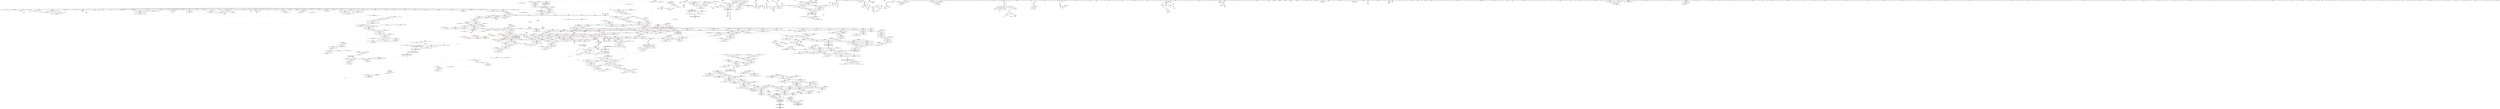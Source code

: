 digraph "SVFG" {
	label="SVFG";

	Node0x5573818b53b0 [shape=record,color=grey,label="{NodeID: 0\nNullPtr|{|<s60>144}}"];
	Node0x5573818b53b0 -> Node0x557381e16630[style=solid];
	Node0x5573818b53b0 -> Node0x557381e16730[style=solid];
	Node0x5573818b53b0 -> Node0x557381e16800[style=solid];
	Node0x5573818b53b0 -> Node0x557381e168d0[style=solid];
	Node0x5573818b53b0 -> Node0x557381e169a0[style=solid];
	Node0x5573818b53b0 -> Node0x557381e16a70[style=solid];
	Node0x5573818b53b0 -> Node0x557381e16b40[style=solid];
	Node0x5573818b53b0 -> Node0x557381e16c10[style=solid];
	Node0x5573818b53b0 -> Node0x557381e16ce0[style=solid];
	Node0x5573818b53b0 -> Node0x557381e16db0[style=solid];
	Node0x5573818b53b0 -> Node0x557381e16e80[style=solid];
	Node0x5573818b53b0 -> Node0x557381e16f50[style=solid];
	Node0x5573818b53b0 -> Node0x557381e17020[style=solid];
	Node0x5573818b53b0 -> Node0x557381e170f0[style=solid];
	Node0x5573818b53b0 -> Node0x557381e171c0[style=solid];
	Node0x5573818b53b0 -> Node0x557381e17290[style=solid];
	Node0x5573818b53b0 -> Node0x557381e17360[style=solid];
	Node0x5573818b53b0 -> Node0x557381e17430[style=solid];
	Node0x5573818b53b0 -> Node0x557381e17500[style=solid];
	Node0x5573818b53b0 -> Node0x557381e175d0[style=solid];
	Node0x5573818b53b0 -> Node0x557381e176a0[style=solid];
	Node0x5573818b53b0 -> Node0x557381e17770[style=solid];
	Node0x5573818b53b0 -> Node0x557381e17840[style=solid];
	Node0x5573818b53b0 -> Node0x557381e17910[style=solid];
	Node0x5573818b53b0 -> Node0x557381e179e0[style=solid];
	Node0x5573818b53b0 -> Node0x557381e17ab0[style=solid];
	Node0x5573818b53b0 -> Node0x557381e17b80[style=solid];
	Node0x5573818b53b0 -> Node0x557381e17c50[style=solid];
	Node0x5573818b53b0 -> Node0x557381e17d20[style=solid];
	Node0x5573818b53b0 -> Node0x557381e17df0[style=solid];
	Node0x5573818b53b0 -> Node0x557381e17ec0[style=solid];
	Node0x5573818b53b0 -> Node0x557381e17f90[style=solid];
	Node0x5573818b53b0 -> Node0x557381e18060[style=solid];
	Node0x5573818b53b0 -> Node0x557381e18130[style=solid];
	Node0x5573818b53b0 -> Node0x557381e18200[style=solid];
	Node0x5573818b53b0 -> Node0x557381e182d0[style=solid];
	Node0x5573818b53b0 -> Node0x557381e183a0[style=solid];
	Node0x5573818b53b0 -> Node0x557381e18470[style=solid];
	Node0x5573818b53b0 -> Node0x557381e18540[style=solid];
	Node0x5573818b53b0 -> Node0x557381e18610[style=solid];
	Node0x5573818b53b0 -> Node0x557381e186e0[style=solid];
	Node0x5573818b53b0 -> Node0x557381e187b0[style=solid];
	Node0x5573818b53b0 -> Node0x557381e18880[style=solid];
	Node0x5573818b53b0 -> Node0x557381e18950[style=solid];
	Node0x5573818b53b0 -> Node0x557381e18a20[style=solid];
	Node0x5573818b53b0 -> Node0x557381e18af0[style=solid];
	Node0x5573818b53b0 -> Node0x557381e18bc0[style=solid];
	Node0x5573818b53b0 -> Node0x557381e18c90[style=solid];
	Node0x5573818b53b0 -> Node0x557381e18d60[style=solid];
	Node0x5573818b53b0 -> Node0x557381e18e30[style=solid];
	Node0x5573818b53b0 -> Node0x557381e18f00[style=solid];
	Node0x5573818b53b0 -> Node0x557381e18fd0[style=solid];
	Node0x5573818b53b0 -> Node0x557381e21ae0[style=solid];
	Node0x5573818b53b0 -> Node0x557381e44ae0[style=solid];
	Node0x5573818b53b0 -> Node0x557381e44bb0[style=solid];
	Node0x5573818b53b0 -> Node0x557381e44c80[style=solid];
	Node0x5573818b53b0 -> Node0x557381e46f70[style=solid];
	Node0x5573818b53b0 -> Node0x557381683d90[style=solid];
	Node0x5573818b53b0 -> Node0x557381e74750[style=solid];
	Node0x5573818b53b0 -> Node0x557381e751d0[style=solid];
	Node0x5573818b53b0:s60 -> Node0x557381f65d00[style=solid,color=red];
	Node0x557381e1ab30 [shape=record,color=red,label="{NodeID: 775\n1069\<--1060\n\<--__a.addr\n_ZNSt16allocator_traitsISaINSt7__cxx1112basic_stringIcSt11char_traitsIcESaIcEEEEE10deallocateERS6_PS5_m\n}"];
	Node0x557381e1ab30 -> Node0x557381e10250[style=solid];
	Node0x557381e111c0 [shape=record,color=black,label="{NodeID: 443\n1314\<--1197\n\<--this1\n_ZNSt6vectorINSt7__cxx1112basic_stringIcSt11char_traitsIcESaIcEEESaIS5_EE17_M_realloc_insertIJRKS5_EEEvN9__gnu_cxx17__normal_iteratorIPS5_S7_EEDpOT_\n|{<s0>119}}"];
	Node0x557381e111c0:s0 -> Node0x557381f66090[style=solid,color=red];
	Node0x557381f57840 [shape=record,color=black,label="{NodeID: 2325\n694 = PHI(154, )\n1st arg _ZN9__gnu_cxxneIPcNSt7__cxx1112basic_stringIcSt11char_traitsIcESaIcEEEEEbRKNS_17__normal_iteratorIT_T0_EESD_ }"];
	Node0x557381f57840 -> Node0x557381e44120[style=solid];
	Node0x557381e04ff0 [shape=record,color=green,label="{NodeID: 111\n629\<--630\n_ZNSt6vectorINSt7__cxx1112basic_stringIcSt11char_traitsIcESaIcEEESaIS5_EE15_M_erase_at_endEPS5_\<--_ZNSt6vectorINSt7__cxx1112basic_stringIcSt11char_traitsIcESaIcEEESaIS5_EE15_M_erase_at_endEPS5__field_insensitive\n}"];
	Node0x557381e20560 [shape=record,color=red,label="{NodeID: 886\n1884\<--1827\nexn11\<--exn.slot\n_ZNSt20__uninitialized_copyILb0EE13__uninit_copyISt13move_iteratorIPNSt7__cxx1112basic_stringIcSt11char_traitsIcESaIcEEEES9_EET0_T_SC_SB_\n}"];
	Node0x557381e73550 [shape=record,color=grey,label="{NodeID: 1661\n1448 = cmp(1446, 1447, )\n}"];
	Node0x557381e27030 [shape=record,color=purple,label="{NodeID: 554\n770\<--769\n_M_impl\<--\n_ZNSt6vectorINSt7__cxx1112basic_stringIcSt11char_traitsIcESaIcEEESaIS5_EEixEm\n}"];
	Node0x557381f63710 [shape=record,color=black,label="{NodeID: 2436\n1473 = PHI(1559, )\n}"];
	Node0x557381f63710 -> Node0x557381e1dd90[style=solid];
	Node0x557381e097e0 [shape=record,color=green,label="{NodeID: 222\n1498\<--1499\nthis.addr\<--this.addr_field_insensitive\n_ZNSt12_Vector_baseINSt7__cxx1112basic_stringIcSt11char_traitsIcESaIcEEESaIS5_EE11_M_allocateEm\n}"];
	Node0x557381e097e0 -> Node0x557381e1e000[style=solid];
	Node0x557381e097e0 -> Node0x557381e482f0[style=solid];
	Node0x557381e458b0 [shape=record,color=blue,label="{NodeID: 997\n1006\<--1005\n__pointer.addr\<--__pointer\n_ZSt8_DestroyINSt7__cxx1112basic_stringIcSt11char_traitsIcESaIcEEEEvPT_\n}"];
	Node0x557381e458b0 -> Node0x557381e1a580[style=dashed];
	Node0x557381e2ca60 [shape=record,color=red,label="{NodeID: 665\n218\<--144\n\<--i\nmain\n}"];
	Node0x557381e2ca60 -> Node0x557381e733d0[style=solid];
	Node0x557381e17b80 [shape=record,color=black,label="{NodeID: 333\n820\<--3\n\<--dummyVal\n_ZNSt6vectorINSt7__cxx1112basic_stringIcSt11char_traitsIcESaIcEEESaIS5_EED2Ev\n}"];
	Node0x557381e17b80 -> Node0x557381e44870[style=solid];
	Node0x557381e4b2e0 [shape=record,color=blue,label="{NodeID: 1108\n1980\<--1979\n__t.addr\<--__t\n_ZSt7forwardINSt7__cxx1112basic_stringIcSt11char_traitsIcESaIcEEEEOT_RNSt16remove_referenceIS6_E4typeE\n}"];
	Node0x557381e4b2e0 -> Node0x557381e210c0[style=dashed];
	Node0x5573818b5440 [shape=record,color=green,label="{NodeID: 1\n7\<--1\n__dso_handle\<--dummyObj\nGlob }"];
	Node0x557381e1ac00 [shape=record,color=red,label="{NodeID: 776\n1071\<--1062\n\<--__p.addr\n_ZNSt16allocator_traitsISaINSt7__cxx1112basic_stringIcSt11char_traitsIcESaIcEEEEE10deallocateERS6_PS5_m\n|{<s0>90}}"];
	Node0x557381e1ac00:s0 -> Node0x557381f58fc0[style=solid,color=red];
	Node0x557381e11290 [shape=record,color=black,label="{NodeID: 444\n1315\<--1197\n\<--this1\n_ZNSt6vectorINSt7__cxx1112basic_stringIcSt11char_traitsIcESaIcEEESaIS5_EE17_M_realloc_insertIJRKS5_EEEvN9__gnu_cxx17__normal_iteratorIPS5_S7_EEDpOT_\n}"];
	Node0x557381e11290 -> Node0x557381e28f10[style=solid];
	Node0x557381e11290 -> Node0x557381e28fe0[style=solid];
	Node0x557381f57950 [shape=record,color=black,label="{NodeID: 2326\n1912 = PHI(1844, )\n0th arg _ZSt10_ConstructINSt7__cxx1112basic_stringIcSt11char_traitsIcESaIcEEEJS5_EEvPT_DpOT0_ }"];
	Node0x557381f57950 -> Node0x557381e4ac60[style=solid];
	Node0x557381e050f0 [shape=record,color=green,label="{NodeID: 112\n638\<--639\nthis.addr\<--this.addr_field_insensitive\n_ZNSt6vectorINSt7__cxx1112basic_stringIcSt11char_traitsIcESaIcEEESaIS5_EE9push_backERKS5_\n}"];
	Node0x557381e050f0 -> Node0x557381e2fa50[style=solid];
	Node0x557381e050f0 -> Node0x557381e43d10[style=solid];
	Node0x557381e20630 [shape=record,color=red,label="{NodeID: 887\n1885\<--1829\nsel\<--ehselector.slot\n_ZNSt20__uninitialized_copyILb0EE13__uninit_copyISt13move_iteratorIPNSt7__cxx1112basic_stringIcSt11char_traitsIcESaIcEEEES9_EET0_T_SC_SB_\n}"];
	Node0x557381e736d0 [shape=record,color=grey,label="{NodeID: 1662\n443 = cmp(441, 442, )\n}"];
	Node0x557381e27100 [shape=record,color=purple,label="{NodeID: 555\n771\<--769\n_M_start\<--\n_ZNSt6vectorINSt7__cxx1112basic_stringIcSt11char_traitsIcESaIcEEESaIS5_EEixEm\n}"];
	Node0x557381e27100 -> Node0x557381e30b60[style=solid];
	Node0x557381f63850 [shape=record,color=black,label="{NodeID: 2437\n1511 = PHI(1669, )\n}"];
	Node0x557381f63850 -> Node0x557381683d90[style=solid];
	Node0x557381e098b0 [shape=record,color=green,label="{NodeID: 223\n1500\<--1501\n__n.addr\<--__n.addr_field_insensitive\n_ZNSt12_Vector_baseINSt7__cxx1112basic_stringIcSt11char_traitsIcESaIcEEESaIS5_EE11_M_allocateEm\n}"];
	Node0x557381e098b0 -> Node0x557381e1e0d0[style=solid];
	Node0x557381e098b0 -> Node0x557381e1e1a0[style=solid];
	Node0x557381e098b0 -> Node0x557381e483c0[style=solid];
	Node0x557381e45980 [shape=record,color=blue,label="{NodeID: 998\n1014\<--1013\n__r.addr\<--__r\n_ZSt11__addressofINSt7__cxx1112basic_stringIcSt11char_traitsIcESaIcEEEEPT_RS6_\n}"];
	Node0x557381e45980 -> Node0x557381e1a650[style=dashed];
	Node0x557381e2cb30 [shape=record,color=red,label="{NodeID: 666\n228\<--144\n\<--i\nmain\n}"];
	Node0x557381e2cb30 -> Node0x557381e19540[style=solid];
	Node0x557381e17c50 [shape=record,color=black,label="{NodeID: 334\n951\<--3\n\<--dummyVal\n_ZNSt12_Vector_baseINSt7__cxx1112basic_stringIcSt11char_traitsIcESaIcEEESaIS5_EED2Ev\n}"];
	Node0x557381e4b3b0 [shape=record,color=blue,label="{NodeID: 1109\n1991\<--1989\nthis.addr\<--this\n_ZNSt13move_iteratorIPNSt7__cxx1112basic_stringIcSt11char_traitsIcESaIcEEEEC2ES6_\n}"];
	Node0x557381e4b3b0 -> Node0x557381e21190[style=dashed];
	Node0x557381de3200 [shape=record,color=green,label="{NodeID: 2\n11\<--1\n.str\<--dummyObj\nGlob }"];
	Node0x557381e1acd0 [shape=record,color=red,label="{NodeID: 777\n1072\<--1064\n\<--__n.addr\n_ZNSt16allocator_traitsISaINSt7__cxx1112basic_stringIcSt11char_traitsIcESaIcEEEEE10deallocateERS6_PS5_m\n|{<s0>90}}"];
	Node0x557381e1acd0:s0 -> Node0x557381f590d0[style=solid,color=red];
	Node0x557381e11360 [shape=record,color=black,label="{NodeID: 445\n1319\<--1197\n\<--this1\n_ZNSt6vectorINSt7__cxx1112basic_stringIcSt11char_traitsIcESaIcEEESaIS5_EE17_M_realloc_insertIJRKS5_EEEvN9__gnu_cxx17__normal_iteratorIPS5_S7_EEDpOT_\n}"];
	Node0x557381e11360 -> Node0x557381e290b0[style=solid];
	Node0x557381e11360 -> Node0x557381e29180[style=solid];
	Node0x557381f57a60 [shape=record,color=black,label="{NodeID: 2327\n1913 = PHI(1845, )\n1st arg _ZSt10_ConstructINSt7__cxx1112basic_stringIcSt11char_traitsIcESaIcEEEJS5_EEvPT_DpOT0_ }"];
	Node0x557381f57a60 -> Node0x557381e4ad30[style=solid];
	Node0x557381e09d30 [shape=record,color=green,label="{NodeID: 113\n640\<--641\n__x.addr\<--__x.addr_field_insensitive\n_ZNSt6vectorINSt7__cxx1112basic_stringIcSt11char_traitsIcESaIcEEESaIS5_EE9push_backERKS5_\n}"];
	Node0x557381e09d30 -> Node0x557381e2fb20[style=solid];
	Node0x557381e09d30 -> Node0x557381e2fbf0[style=solid];
	Node0x557381e09d30 -> Node0x557381e43de0[style=solid];
	Node0x557381ee8da0 [shape=record,color=yellow,style=double,label="{NodeID: 1995\n165V_1 = ENCHI(MR_165V_0)\npts\{1410000 1410001 \}\nFun[_ZN9__gnu_cxx17__normal_iteratorIPNSt7__cxx1112basic_stringIcSt11char_traitsIcESaIcEEESt6vectorIS6_SaIS6_EEEC2ERKS7_]}"];
	Node0x557381ee8da0 -> Node0x557381e1f450[style=dashed];
	Node0x557381e20700 [shape=record,color=red,label="{NodeID: 888\n1904\<--1898\n\<--__x.addr\n_ZStneIPNSt7__cxx1112basic_stringIcSt11char_traitsIcESaIcEEEEbRKSt13move_iteratorIT_ESB_\n|{<s0>166}}"];
	Node0x557381e20700:s0 -> Node0x557381f64fd0[style=solid,color=red];
	Node0x557381e73850 [shape=record,color=grey,label="{NodeID: 1663\n209 = cmp(207, 208, )\n}"];
	Node0x557381e271d0 [shape=record,color=purple,label="{NodeID: 556\n798\<--797\n_M_impl\<--\n_ZNSt6vectorINSt7__cxx1112basic_stringIcSt11char_traitsIcESaIcEEESaIS5_EED2Ev\n}"];
	Node0x557381f63990 [shape=record,color=black,label="{NodeID: 2438\n1540 = PHI(1759, )\n}"];
	Node0x557381f63990 -> Node0x557381e487d0[style=solid];
	Node0x557381e09980 [shape=record,color=green,label="{NodeID: 224\n1512\<--1513\n_ZNSt16allocator_traitsISaINSt7__cxx1112basic_stringIcSt11char_traitsIcESaIcEEEEE8allocateERS6_m\<--_ZNSt16allocator_traitsISaINSt7__cxx1112basic_stringIcSt11char_traitsIcESaIcEEEEE8allocateERS6_m_field_insensitive\n}"];
	Node0x557381e45a50 [shape=record,color=blue,label="{NodeID: 999\n1023\<--1020\nthis.addr\<--this\n_ZNSt12_Vector_baseINSt7__cxx1112basic_stringIcSt11char_traitsIcESaIcEEESaIS5_EE13_M_deallocateEPS5_m\n}"];
	Node0x557381e45a50 -> Node0x557381e1a720[style=dashed];
	Node0x557381e2cc00 [shape=record,color=red,label="{NodeID: 667\n266\<--144\n\<--i\nmain\n}"];
	Node0x557381e2cc00 -> Node0x557381e72050[style=solid];
	Node0x557381e17d20 [shape=record,color=black,label="{NodeID: 335\n952\<--3\n\<--dummyVal\n_ZNSt12_Vector_baseINSt7__cxx1112basic_stringIcSt11char_traitsIcESaIcEEESaIS5_EED2Ev\n}"];
	Node0x557381e17d20 -> Node0x557381e45300[style=solid];
	Node0x557381e4b480 [shape=record,color=blue,label="{NodeID: 1110\n1993\<--1990\n__i.addr\<--__i\n_ZNSt13move_iteratorIPNSt7__cxx1112basic_stringIcSt11char_traitsIcESaIcEEEEC2ES6_\n}"];
	Node0x557381e4b480 -> Node0x557381e21260[style=dashed];
	Node0x557381de3290 [shape=record,color=green,label="{NodeID: 3\n18\<--1\n.str.2\<--dummyObj\nGlob }"];
	Node0x557381e1ada0 [shape=record,color=red,label="{NodeID: 778\n1090\<--1081\nthis1\<--this.addr\n_ZN9__gnu_cxx13new_allocatorINSt7__cxx1112basic_stringIcSt11char_traitsIcESaIcEEEE10deallocateEPS6_m\n}"];
	Node0x557381e11430 [shape=record,color=black,label="{NodeID: 446\n1323\<--1197\n\<--this1\n_ZNSt6vectorINSt7__cxx1112basic_stringIcSt11char_traitsIcESaIcEEESaIS5_EE17_M_realloc_insertIJRKS5_EEEvN9__gnu_cxx17__normal_iteratorIPS5_S7_EEDpOT_\n}"];
	Node0x557381e11430 -> Node0x557381e29250[style=solid];
	Node0x557381e11430 -> Node0x557381e29320[style=solid];
	Node0x557381f57b70 [shape=record,color=black,label="{NodeID: 2328\n551 = PHI(120, 126, )\n0th arg _ZStplIcSt11char_traitsIcESaIcEENSt7__cxx1112basic_stringIT_T0_T1_EERKS8_PKS5_ }"];
	Node0x557381e09dc0 [shape=record,color=green,label="{NodeID: 114\n642\<--643\nagg.tmp\<--agg.tmp_field_insensitive\n_ZNSt6vectorINSt7__cxx1112basic_stringIcSt11char_traitsIcESaIcEEESaIS5_EE9push_backERKS5_\n}"];
	Node0x557381e09dc0 -> Node0x557381e260c0[style=solid];
	Node0x557381e09dc0 -> Node0x557381e26190[style=solid];
	Node0x557381e207d0 [shape=record,color=red,label="{NodeID: 889\n1905\<--1900\n\<--__y.addr\n_ZStneIPNSt7__cxx1112basic_stringIcSt11char_traitsIcESaIcEEEEbRKSt13move_iteratorIT_ESB_\n|{<s0>166}}"];
	Node0x557381e207d0:s0 -> Node0x557381f65110[style=solid,color=red];
	Node0x557381e739d0 [shape=record,color=grey,label="{NodeID: 1664\n462 = cmp(454, 461, )\n}"];
	Node0x557381e272a0 [shape=record,color=purple,label="{NodeID: 557\n799\<--797\n_M_start\<--\n_ZNSt6vectorINSt7__cxx1112basic_stringIcSt11char_traitsIcESaIcEEESaIS5_EED2Ev\n}"];
	Node0x557381e272a0 -> Node0x557381e30dd0[style=solid];
	Node0x557381f63ad0 [shape=record,color=black,label="{NodeID: 2439\n1546 = PHI(1759, )\n}"];
	Node0x557381f63ad0 -> Node0x557381e488a0[style=solid];
	Node0x557381e09a80 [shape=record,color=green,label="{NodeID: 225\n1523\<--1524\n__first.addr\<--__first.addr_field_insensitive\n_ZSt34__uninitialized_move_if_noexcept_aIPNSt7__cxx1112basic_stringIcSt11char_traitsIcESaIcEEES6_SaIS5_EET0_T_S9_S8_RT1_\n}"];
	Node0x557381e09a80 -> Node0x557381e1e270[style=solid];
	Node0x557381e09a80 -> Node0x557381e48490[style=solid];
	Node0x557381e45b20 [shape=record,color=blue,label="{NodeID: 1000\n1025\<--1021\n__p.addr\<--__p\n_ZNSt12_Vector_baseINSt7__cxx1112basic_stringIcSt11char_traitsIcESaIcEEESaIS5_EE13_M_deallocateEPS5_m\n}"];
	Node0x557381e45b20 -> Node0x557381e1a7f0[style=dashed];
	Node0x557381e45b20 -> Node0x557381e1a8c0[style=dashed];
	Node0x557381e2ccd0 [shape=record,color=red,label="{NodeID: 668\n224\<--146\n\<--j\nmain\n}"];
	Node0x557381e2ccd0 -> Node0x557381e730d0[style=solid];
	Node0x557381e17df0 [shape=record,color=black,label="{NodeID: 336\n954\<--3\n\<--dummyVal\n_ZNSt12_Vector_baseINSt7__cxx1112basic_stringIcSt11char_traitsIcESaIcEEESaIS5_EED2Ev\n}"];
	Node0x557381e17df0 -> Node0x557381e453d0[style=solid];
	Node0x557381e4b550 [shape=record,color=blue,label="{NodeID: 1111\n1998\<--1999\n_M_current\<--\n_ZNSt13move_iteratorIPNSt7__cxx1112basic_stringIcSt11char_traitsIcESaIcEEEEC2ES6_\n|{<s0>151}}"];
	Node0x557381e4b550:s0 -> Node0x557381efe210[style=dashed,color=blue];
	Node0x557381de19b0 [shape=record,color=green,label="{NodeID: 4\n20\<--1\n.str.3\<--dummyObj\nGlob }"];
	Node0x557381e1ae70 [shape=record,color=red,label="{NodeID: 779\n1091\<--1083\n\<--__p.addr\n_ZN9__gnu_cxx13new_allocatorINSt7__cxx1112basic_stringIcSt11char_traitsIcESaIcEEEE10deallocateEPS6_m\n}"];
	Node0x557381e1ae70 -> Node0x557381e10320[style=solid];
	Node0x557381e11500 [shape=record,color=black,label="{NodeID: 447\n1333\<--1197\n\<--this1\n_ZNSt6vectorINSt7__cxx1112basic_stringIcSt11char_traitsIcESaIcEEESaIS5_EE17_M_realloc_insertIJRKS5_EEEvN9__gnu_cxx17__normal_iteratorIPS5_S7_EEDpOT_\n}"];
	Node0x557381e11500 -> Node0x557381e293f0[style=solid];
	Node0x557381e11500 -> Node0x557381e294c0[style=solid];
	Node0x557381f57d20 [shape=record,color=black,label="{NodeID: 2329\n552 = PHI(8, 8, )\n1st arg _ZStplIcSt11char_traitsIcESaIcEENSt7__cxx1112basic_stringIT_T0_T1_EERKS8_PKS5_ }"];
	Node0x557381f57d20 -> Node0x557381e43690[style=solid];
	Node0x557381e09e90 [shape=record,color=green,label="{NodeID: 115\n666\<--667\n_ZNSt16allocator_traitsISaINSt7__cxx1112basic_stringIcSt11char_traitsIcESaIcEEEEE9constructIS5_JRKS5_EEEvRS6_PT_DpOT0_\<--_ZNSt16allocator_traitsISaINSt7__cxx1112basic_stringIcSt11char_traitsIcESaIcEEEEE9constructIS5_JRKS5_EEEvRS6_PT_DpOT0__field_insensitive\n}"];
	Node0x557381e208a0 [shape=record,color=red,label="{NodeID: 890\n1920\<--1914\n\<--__p.addr\n_ZSt10_ConstructINSt7__cxx1112basic_stringIcSt11char_traitsIcESaIcEEEJS5_EEvPT_DpOT0_\n}"];
	Node0x557381e208a0 -> Node0x557381e23fe0[style=solid];
	Node0x557381e73b50 [shape=record,color=grey,label="{NodeID: 1665\n655 = cmp(650, 654, )\n}"];
	Node0x557381e27370 [shape=record,color=purple,label="{NodeID: 558\n802\<--801\n_M_impl2\<--\n_ZNSt6vectorINSt7__cxx1112basic_stringIcSt11char_traitsIcESaIcEEESaIS5_EED2Ev\n}"];
	Node0x557381f63c10 [shape=record,color=black,label="{NodeID: 2440\n1555 = PHI(1718, )\n}"];
	Node0x557381f63c10 -> Node0x557381e22920[style=solid];
	Node0x557381e09b50 [shape=record,color=green,label="{NodeID: 226\n1525\<--1526\n__last.addr\<--__last.addr_field_insensitive\n_ZSt34__uninitialized_move_if_noexcept_aIPNSt7__cxx1112basic_stringIcSt11char_traitsIcESaIcEEES6_SaIS5_EET0_T_S9_S8_RT1_\n}"];
	Node0x557381e09b50 -> Node0x557381e1e340[style=solid];
	Node0x557381e09b50 -> Node0x557381e48560[style=solid];
	Node0x557381e45bf0 [shape=record,color=blue,label="{NodeID: 1001\n1027\<--1022\n__n.addr\<--__n\n_ZNSt12_Vector_baseINSt7__cxx1112basic_stringIcSt11char_traitsIcESaIcEEESaIS5_EE13_M_deallocateEPS5_m\n}"];
	Node0x557381e45bf0 -> Node0x557381e1a990[style=dashed];
	Node0x557381e2cda0 [shape=record,color=red,label="{NodeID: 669\n231\<--146\n\<--j\nmain\n}"];
	Node0x557381e2cda0 -> Node0x557381e19610[style=solid];
	Node0x557381e17ec0 [shape=record,color=black,label="{NodeID: 337\n1141\<--3\n\<--dummyVal\n_ZNSt6vectorINSt7__cxx1112basic_stringIcSt11char_traitsIcESaIcEEESaIS5_EE15_M_erase_at_endEPS5_\n}"];
	Node0x557381e4b620 [shape=record,color=blue,label="{NodeID: 1112\n2005\<--2003\nthis.addr\<--this\n_ZN9__gnu_cxx13new_allocatorINSt7__cxx1112basic_stringIcSt11char_traitsIcESaIcEEEE7destroyIS6_EEvPT_\n}"];
	Node0x557381e4b620 -> Node0x557381e21330[style=dashed];
	Node0x557381de1a70 [shape=record,color=green,label="{NodeID: 5\n22\<--1\nstdin\<--dummyObj\nGlob }"];
	Node0x557381e1af40 [shape=record,color=red,label="{NodeID: 780\n1104\<--1101\nthis1\<--this.addr\n_ZNSaINSt7__cxx1112basic_stringIcSt11char_traitsIcESaIcEEEED2Ev\n}"];
	Node0x557381e1af40 -> Node0x557381e103f0[style=solid];
	Node0x557381e115d0 [shape=record,color=black,label="{NodeID: 448\n1338\<--1197\n\<--this1\n_ZNSt6vectorINSt7__cxx1112basic_stringIcSt11char_traitsIcESaIcEEESaIS5_EE17_M_realloc_insertIJRKS5_EEEvN9__gnu_cxx17__normal_iteratorIPS5_S7_EEDpOT_\n}"];
	Node0x557381e115d0 -> Node0x557381e29590[style=solid];
	Node0x557381e115d0 -> Node0x557381e29660[style=solid];
	Node0x557381f57e70 [shape=record,color=black,label="{NodeID: 2330\n553 = PHI(176, 189, )\n2nd arg _ZStplIcSt11char_traitsIcESaIcEENSt7__cxx1112basic_stringIT_T0_T1_EERKS8_PKS5_ }"];
	Node0x557381f57e70 -> Node0x557381e43760[style=solid];
	Node0x557381e09f90 [shape=record,color=green,label="{NodeID: 116\n676\<--677\n_ZNSt6vectorINSt7__cxx1112basic_stringIcSt11char_traitsIcESaIcEEESaIS5_EE3endEv\<--_ZNSt6vectorINSt7__cxx1112basic_stringIcSt11char_traitsIcESaIcEEESaIS5_EE3endEv_field_insensitive\n}"];
	Node0x557381e20970 [shape=record,color=red,label="{NodeID: 891\n1923\<--1916\n\<--__args.addr\n_ZSt10_ConstructINSt7__cxx1112basic_stringIcSt11char_traitsIcESaIcEEEJS5_EEvPT_DpOT0_\n|{<s0>167}}"];
	Node0x557381e20970:s0 -> Node0x557381f588b0[style=solid,color=red];
	Node0x557381e73cd0 [shape=record,color=grey,label="{NodeID: 1666\n1430 = cmp(1428, 1429, )\n}"];
	Node0x557381e27440 [shape=record,color=purple,label="{NodeID: 559\n803\<--801\n_M_finish\<--\n_ZNSt6vectorINSt7__cxx1112basic_stringIcSt11char_traitsIcESaIcEEESaIS5_EED2Ev\n}"];
	Node0x557381e27440 -> Node0x557381e30ea0[style=solid];
	Node0x557381f63d50 [shape=record,color=black,label="{NodeID: 2441\n1755 = PHI(1773, )\n}"];
	Node0x557381f63d50 -> Node0x557381e23890[style=solid];
	Node0x557381e09c20 [shape=record,color=green,label="{NodeID: 227\n1527\<--1528\n__result.addr\<--__result.addr_field_insensitive\n_ZSt34__uninitialized_move_if_noexcept_aIPNSt7__cxx1112basic_stringIcSt11char_traitsIcESaIcEEES6_SaIS5_EET0_T_S9_S8_RT1_\n}"];
	Node0x557381e09c20 -> Node0x557381e1e410[style=solid];
	Node0x557381e09c20 -> Node0x557381e48630[style=solid];
	Node0x557381e45cc0 [shape=record,color=blue,label="{NodeID: 1002\n1047\<--1046\nthis.addr\<--this\n_ZNSt12_Vector_baseINSt7__cxx1112basic_stringIcSt11char_traitsIcESaIcEEESaIS5_EE12_Vector_implD2Ev\n}"];
	Node0x557381e45cc0 -> Node0x557381e1aa60[style=dashed];
	Node0x557381e2ce70 [shape=record,color=red,label="{NodeID: 670\n236\<--146\n\<--j\nmain\n}"];
	Node0x557381e2ce70 -> Node0x557381e384a0[style=solid];
	Node0x557381e17f90 [shape=record,color=black,label="{NodeID: 338\n1142\<--3\n\<--dummyVal\n_ZNSt6vectorINSt7__cxx1112basic_stringIcSt11char_traitsIcESaIcEEESaIS5_EE15_M_erase_at_endEPS5_\n|{<s0>95}}"];
	Node0x557381e17f90:s0 -> Node0x557381f571e0[style=solid,color=red];
	Node0x557381e4b6f0 [shape=record,color=blue,label="{NodeID: 1113\n2007\<--2004\n__p.addr\<--__p\n_ZN9__gnu_cxx13new_allocatorINSt7__cxx1112basic_stringIcSt11char_traitsIcESaIcEEEE7destroyIS6_EEvPT_\n}"];
	Node0x557381e4b6f0 -> Node0x557381e21400[style=dashed];
	Node0x557381de1b30 [shape=record,color=green,label="{NodeID: 6\n23\<--1\n.str.4\<--dummyObj\nGlob }"];
	Node0x557381e1b010 [shape=record,color=red,label="{NodeID: 781\n1115\<--1112\nthis1\<--this.addr\n_ZN9__gnu_cxx13new_allocatorINSt7__cxx1112basic_stringIcSt11char_traitsIcESaIcEEEED2Ev\n}"];
	Node0x557381e116a0 [shape=record,color=black,label="{NodeID: 449\n1345\<--1197\n\<--this1\n_ZNSt6vectorINSt7__cxx1112basic_stringIcSt11char_traitsIcESaIcEEESaIS5_EE17_M_realloc_insertIJRKS5_EEEvN9__gnu_cxx17__normal_iteratorIPS5_S7_EEDpOT_\n}"];
	Node0x557381e116a0 -> Node0x557381e29730[style=solid];
	Node0x557381e116a0 -> Node0x557381e29800[style=solid];
	Node0x557381f57fc0 [shape=record,color=black,label="{NodeID: 2331\n1481 = PHI(1197, )\n0th arg _ZNSt6vectorINSt7__cxx1112basic_stringIcSt11char_traitsIcESaIcEEESaIS5_EE5beginEv }"];
	Node0x557381f57fc0 -> Node0x557381e48220[style=solid];
	Node0x557381e0a090 [shape=record,color=green,label="{NodeID: 117\n684\<--685\n_ZNSt6vectorINSt7__cxx1112basic_stringIcSt11char_traitsIcESaIcEEESaIS5_EE17_M_realloc_insertIJRKS5_EEEvN9__gnu_cxx17__normal_iteratorIPS5_S7_EEDpOT_\<--_ZNSt6vectorINSt7__cxx1112basic_stringIcSt11char_traitsIcESaIcEEESaIS5_EE17_M_realloc_insertIJRKS5_EEEvN9__gnu_cxx17__normal_iteratorIPS5_S7_EEDpOT__field_insensitive\n}"];
	Node0x557381ee91b0 [shape=record,color=yellow,style=double,label="{NodeID: 1999\n197V_1 = ENCHI(MR_197V_0)\npts\{18200000 18220000 \}\nFun[_ZNKSt13move_iteratorIPNSt7__cxx1112basic_stringIcSt11char_traitsIcESaIcEEEE4baseEv]}"];
	Node0x557381ee91b0 -> Node0x557381e20ff0[style=dashed];
	Node0x557381e20a40 [shape=record,color=red,label="{NodeID: 892\n1936\<--1933\nthis1\<--this.addr\n_ZNKSt13move_iteratorIPNSt7__cxx1112basic_stringIcSt11char_traitsIcESaIcEEEEdeEv\n}"];
	Node0x557381e20a40 -> Node0x557381e2b470[style=solid];
	Node0x557381e73e50 [shape=record,color=grey,label="{NodeID: 1667\n1452 = cmp(1450, 1451, )\n}"];
	Node0x557381e27510 [shape=record,color=purple,label="{NodeID: 560\n840\<--839\n_M_impl\<--this1\n_ZNSt12_Vector_baseINSt7__cxx1112basic_stringIcSt11char_traitsIcESaIcEEESaIS5_EEC2Ev\n|{<s0>74}}"];
	Node0x557381e27510:s0 -> Node0x557381f5a890[style=solid,color=red];
	Node0x557381f63e90 [shape=record,color=black,label="{NodeID: 2442\n1806 = PHI(1815, )\n}"];
	Node0x557381f63e90 -> Node0x557381e23d70[style=solid];
	Node0x557381e121f0 [shape=record,color=green,label="{NodeID: 228\n1529\<--1530\n__alloc.addr\<--__alloc.addr_field_insensitive\n_ZSt34__uninitialized_move_if_noexcept_aIPNSt7__cxx1112basic_stringIcSt11char_traitsIcESaIcEEES6_SaIS5_EET0_T_S9_S8_RT1_\n}"];
	Node0x557381e121f0 -> Node0x557381e1e4e0[style=solid];
	Node0x557381e121f0 -> Node0x557381e48700[style=solid];
	Node0x557381e45d90 [shape=record,color=blue,label="{NodeID: 1003\n1060\<--1057\n__a.addr\<--__a\n_ZNSt16allocator_traitsISaINSt7__cxx1112basic_stringIcSt11char_traitsIcESaIcEEEEE10deallocateERS6_PS5_m\n}"];
	Node0x557381e45d90 -> Node0x557381e1ab30[style=dashed];
	Node0x557381e2cf40 [shape=record,color=red,label="{NodeID: 671\n272\<--148\n\<--i25\nmain\n}"];
	Node0x557381e2cf40 -> Node0x557381e74a50[style=solid];
	Node0x557381e18060 [shape=record,color=black,label="{NodeID: 339\n1260\<--3\n\<--dummyVal\n_ZNSt6vectorINSt7__cxx1112basic_stringIcSt11char_traitsIcESaIcEEESaIS5_EE17_M_realloc_insertIJRKS5_EEEvN9__gnu_cxx17__normal_iteratorIPS5_S7_EEDpOT_\n}"];
	Node0x557381e4b7c0 [shape=record,color=blue,label="{NodeID: 1114\n2017\<--2016\nthis.addr\<--this\n_ZNK9__gnu_cxx17__normal_iteratorIPcNSt7__cxx1112basic_stringIcSt11char_traitsIcESaIcEEEE4baseEv\n}"];
	Node0x557381e4b7c0 -> Node0x557381e214d0[style=dashed];
	Node0x557381de1bf0 [shape=record,color=green,label="{NodeID: 7\n25\<--1\n.str.5\<--dummyObj\nGlob }"];
	Node0x557381e1b0e0 [shape=record,color=red,label="{NodeID: 782\n1126\<--1120\nthis1\<--this.addr\n_ZNSt6vectorINSt7__cxx1112basic_stringIcSt11char_traitsIcESaIcEEESaIS5_EE15_M_erase_at_endEPS5_\n}"];
	Node0x557381e1b0e0 -> Node0x557381e104c0[style=solid];
	Node0x557381e1b0e0 -> Node0x557381e10590[style=solid];
	Node0x557381e1b0e0 -> Node0x557381e10660[style=solid];
	Node0x557381e11770 [shape=record,color=black,label="{NodeID: 450\n1222\<--1221\n\<--_M_impl\n_ZNSt6vectorINSt7__cxx1112basic_stringIcSt11char_traitsIcESaIcEEESaIS5_EE17_M_realloc_insertIJRKS5_EEEvN9__gnu_cxx17__normal_iteratorIPS5_S7_EEDpOT_\n|{<s0>103}}"];
	Node0x557381e11770:s0 -> Node0x557381f69de0[style=solid,color=red];
	Node0x557381f580d0 [shape=record,color=black,label="{NodeID: 2332\n1170 = PHI(646, )\n0th arg _ZNSt6vectorINSt7__cxx1112basic_stringIcSt11char_traitsIcESaIcEEESaIS5_EE17_M_realloc_insertIJRKS5_EEEvN9__gnu_cxx17__normal_iteratorIPS5_S7_EEDpOT_ }"];
	Node0x557381f580d0 -> Node0x557381e469c0[style=solid];
	Node0x557381e0a190 [shape=record,color=green,label="{NodeID: 118\n695\<--696\n__lhs.addr\<--__lhs.addr_field_insensitive\n_ZN9__gnu_cxxneIPcNSt7__cxx1112basic_stringIcSt11char_traitsIcESaIcEEEEEbRKNS_17__normal_iteratorIT_T0_EESD_\n}"];
	Node0x557381e0a190 -> Node0x557381e300d0[style=solid];
	Node0x557381e0a190 -> Node0x557381e44050[style=solid];
	Node0x557381e20b10 [shape=record,color=red,label="{NodeID: 893\n1938\<--1937\n\<--_M_current\n_ZNKSt13move_iteratorIPNSt7__cxx1112basic_stringIcSt11char_traitsIcESaIcEEEEdeEv\n}"];
	Node0x557381e20b10 -> Node0x557381e24180[style=solid];
	Node0x557381e73fd0 [shape=record,color=grey,label="{NodeID: 1668\n1506 = cmp(1505, 358, )\n}"];
	Node0x557381e275e0 [shape=record,color=purple,label="{NodeID: 561\n867\<--862\n_M_start\<--this1\n_ZNSt12_Vector_baseINSt7__cxx1112basic_stringIcSt11char_traitsIcESaIcEEESaIS5_EE12_Vector_implC2Ev\n}"];
	Node0x557381e275e0 -> Node0x557381e44ae0[style=solid];
	Node0x557381f63fd0 [shape=record,color=black,label="{NodeID: 2443\n1906 = PHI(1952, )\n}"];
	Node0x557381f63fd0 -> Node0x557381e71d50[style=solid];
	Node0x557381e12280 [shape=record,color=green,label="{NodeID: 229\n1531\<--1532\nagg.tmp\<--agg.tmp_field_insensitive\n_ZSt34__uninitialized_move_if_noexcept_aIPNSt7__cxx1112basic_stringIcSt11char_traitsIcESaIcEEES6_SaIS5_EET0_T_S9_S8_RT1_\n}"];
	Node0x557381e12280 -> Node0x557381e29e80[style=solid];
	Node0x557381e12280 -> Node0x557381e29f50[style=solid];
	Node0x557381e45e60 [shape=record,color=blue,label="{NodeID: 1004\n1062\<--1058\n__p.addr\<--__p\n_ZNSt16allocator_traitsISaINSt7__cxx1112basic_stringIcSt11char_traitsIcESaIcEEEEE10deallocateERS6_PS5_m\n}"];
	Node0x557381e45e60 -> Node0x557381e1ac00[style=dashed];
	Node0x557381e2d010 [shape=record,color=red,label="{NodeID: 672\n305\<--148\n\<--i25\nmain\n}"];
	Node0x557381e2d010 -> Node0x557381e196e0[style=solid];
	Node0x557381e18130 [shape=record,color=black,label="{NodeID: 340\n1261\<--3\n\<--dummyVal\n_ZNSt6vectorINSt7__cxx1112basic_stringIcSt11char_traitsIcESaIcEEESaIS5_EE17_M_realloc_insertIJRKS5_EEEvN9__gnu_cxx17__normal_iteratorIPS5_S7_EEDpOT_\n}"];
	Node0x557381e18130 -> Node0x557381e472b0[style=solid];
	Node0x557381de1cb0 [shape=record,color=green,label="{NodeID: 8\n27\<--1\nstdout\<--dummyObj\nGlob }"];
	Node0x557381e1b1b0 [shape=record,color=red,label="{NodeID: 783\n1127\<--1122\n\<--__pos.addr\n_ZNSt6vectorINSt7__cxx1112basic_stringIcSt11char_traitsIcESaIcEEESaIS5_EE15_M_erase_at_endEPS5_\n|{<s0>94}}"];
	Node0x557381e1b1b0:s0 -> Node0x557381f68250[style=solid,color=red];
	Node0x557381e11840 [shape=record,color=black,label="{NodeID: 451\n1273\<--1272\n\<--_M_impl17\n_ZNSt6vectorINSt7__cxx1112basic_stringIcSt11char_traitsIcESaIcEEESaIS5_EE17_M_realloc_insertIJRKS5_EEEvN9__gnu_cxx17__normal_iteratorIPS5_S7_EEDpOT_\n|{<s0>111}}"];
	Node0x557381e11840:s0 -> Node0x557381f65250[style=solid,color=red];
	Node0x557381f581e0 [shape=record,color=black,label="{NodeID: 2333\n1171 = PHI(682, )\n1st arg _ZNSt6vectorINSt7__cxx1112basic_stringIcSt11char_traitsIcESaIcEEESaIS5_EE17_M_realloc_insertIJRKS5_EEEvN9__gnu_cxx17__normal_iteratorIPS5_S7_EEDpOT_ }"];
	Node0x557381f581e0 -> Node0x557381e468f0[style=solid];
	Node0x557381e0a260 [shape=record,color=green,label="{NodeID: 119\n697\<--698\n__rhs.addr\<--__rhs.addr_field_insensitive\n_ZN9__gnu_cxxneIPcNSt7__cxx1112basic_stringIcSt11char_traitsIcESaIcEEEEEbRKNS_17__normal_iteratorIT_T0_EESD_\n}"];
	Node0x557381e0a260 -> Node0x557381e301a0[style=solid];
	Node0x557381e0a260 -> Node0x557381e44120[style=solid];
	Node0x557381e20be0 [shape=record,color=red,label="{NodeID: 894\n1945\<--1942\nthis1\<--this.addr\n_ZNSt13move_iteratorIPNSt7__cxx1112basic_stringIcSt11char_traitsIcESaIcEEEEppEv\n}"];
	Node0x557381e20be0 -> Node0x557381e24250[style=solid];
	Node0x557381e20be0 -> Node0x557381e2b540[style=solid];
	Node0x557381e74150 [shape=record,color=grey,label="{NodeID: 1669\n989 = cmp(987, 988, )\n}"];
	Node0x557381e276b0 [shape=record,color=purple,label="{NodeID: 562\n869\<--862\n_M_finish\<--this1\n_ZNSt12_Vector_baseINSt7__cxx1112basic_stringIcSt11char_traitsIcESaIcEEESaIS5_EE12_Vector_implC2Ev\n}"];
	Node0x557381e276b0 -> Node0x557381e44bb0[style=solid];
	Node0x557381f64110 [shape=record,color=black,label="{NodeID: 2444\n1839 = PHI(1895, )\n}"];
	Node0x557381e12350 [shape=record,color=green,label="{NodeID: 230\n1533\<--1534\nagg.tmp1\<--agg.tmp1_field_insensitive\n_ZSt34__uninitialized_move_if_noexcept_aIPNSt7__cxx1112basic_stringIcSt11char_traitsIcESaIcEEES6_SaIS5_EET0_T_S9_S8_RT1_\n}"];
	Node0x557381e12350 -> Node0x557381e2a020[style=solid];
	Node0x557381e12350 -> Node0x557381e2a0f0[style=solid];
	Node0x557381e45f30 [shape=record,color=blue,label="{NodeID: 1005\n1064\<--1059\n__n.addr\<--__n\n_ZNSt16allocator_traitsISaINSt7__cxx1112basic_stringIcSt11char_traitsIcESaIcEEEEE10deallocateERS6_PS5_m\n}"];
	Node0x557381e45f30 -> Node0x557381e1acd0[style=dashed];
	Node0x557381ece6e0 [shape=record,color=black,label="{NodeID: 1780\nMR_344V_3 = PHI(MR_344V_4, MR_344V_2, )\npts\{1826 \}\n}"];
	Node0x557381ece6e0 -> Node0x557381e20150[style=dashed];
	Node0x557381ece6e0 -> Node0x557381e20220[style=dashed];
	Node0x557381ece6e0 -> Node0x557381e202f0[style=dashed];
	Node0x557381ece6e0 -> Node0x557381e203c0[style=dashed];
	Node0x557381ece6e0 -> Node0x557381e4a6b0[style=dashed];
	Node0x557381e2d0e0 [shape=record,color=red,label="{NodeID: 673\n323\<--148\n\<--i25\nmain\n}"];
	Node0x557381e2d0e0 -> Node0x557381e72650[style=solid];
	Node0x557381e18200 [shape=record,color=black,label="{NodeID: 341\n1263\<--3\n\<--dummyVal\n_ZNSt6vectorINSt7__cxx1112basic_stringIcSt11char_traitsIcESaIcEEESaIS5_EE17_M_realloc_insertIJRKS5_EEEvN9__gnu_cxx17__normal_iteratorIPS5_S7_EEDpOT_\n}"];
	Node0x557381e18200 -> Node0x557381e47380[style=solid];
	Node0x557381de1d70 [shape=record,color=green,label="{NodeID: 9\n28\<--1\n_ZSt3cin\<--dummyObj\nGlob }"];
	Node0x557381e1b280 [shape=record,color=red,label="{NodeID: 784\n1135\<--1122\n\<--__pos.addr\n_ZNSt6vectorINSt7__cxx1112basic_stringIcSt11char_traitsIcESaIcEEESaIS5_EE15_M_erase_at_endEPS5_\n}"];
	Node0x557381e1b280 -> Node0x557381e465b0[style=solid];
	Node0x557381e11910 [shape=record,color=black,label="{NodeID: 452\n1327\<--1322\nsub.ptr.lhs.cast\<--\n_ZNSt6vectorINSt7__cxx1112basic_stringIcSt11char_traitsIcESaIcEEESaIS5_EE17_M_realloc_insertIJRKS5_EEEvN9__gnu_cxx17__normal_iteratorIPS5_S7_EEDpOT_\n}"];
	Node0x557381e11910 -> Node0x557381e38aa0[style=solid];
	Node0x557381f582f0 [shape=record,color=black,label="{NodeID: 2334\n1172 = PHI(680, )\n2nd arg _ZNSt6vectorINSt7__cxx1112basic_stringIcSt11char_traitsIcESaIcEEESaIS5_EE17_M_realloc_insertIJRKS5_EEEvN9__gnu_cxx17__normal_iteratorIPS5_S7_EEDpOT_ }"];
	Node0x557381f582f0 -> Node0x557381e46a90[style=solid];
	Node0x557381e0a330 [shape=record,color=green,label="{NodeID: 120\n703\<--704\n_ZNK9__gnu_cxx17__normal_iteratorIPcNSt7__cxx1112basic_stringIcSt11char_traitsIcESaIcEEEE4baseEv\<--_ZNK9__gnu_cxx17__normal_iteratorIPcNSt7__cxx1112basic_stringIcSt11char_traitsIcESaIcEEEE4baseEv_field_insensitive\n}"];
	Node0x557381e20cb0 [shape=record,color=red,label="{NodeID: 895\n1947\<--1946\n\<--_M_current\n_ZNSt13move_iteratorIPNSt7__cxx1112basic_stringIcSt11char_traitsIcESaIcEEEEppEv\n}"];
	Node0x557381e20cb0 -> Node0x557381e2b610[style=solid];
	Node0x557381e742d0 [shape=record,color=grey,label="{NodeID: 1670\n372 = cmp(370, 371, )\n}"];
	Node0x557381e27780 [shape=record,color=purple,label="{NodeID: 563\n871\<--862\n_M_end_of_storage\<--this1\n_ZNSt12_Vector_baseINSt7__cxx1112basic_stringIcSt11char_traitsIcESaIcEEESaIS5_EE12_Vector_implC2Ev\n}"];
	Node0x557381e27780 -> Node0x557381e44c80[style=solid];
	Node0x557381f64220 [shape=record,color=black,label="{NodeID: 2445\n1844 = PHI(1012, )\n|{<s0>158}}"];
	Node0x557381f64220:s0 -> Node0x557381f57950[style=solid,color=red];
	Node0x557381e12420 [shape=record,color=green,label="{NodeID: 231\n1541\<--1542\n_ZSt32__make_move_if_noexcept_iteratorINSt7__cxx1112basic_stringIcSt11char_traitsIcESaIcEEESt13move_iteratorIPS5_EET0_PT_\<--_ZSt32__make_move_if_noexcept_iteratorINSt7__cxx1112basic_stringIcSt11char_traitsIcESaIcEEESt13move_iteratorIPS5_EET0_PT__field_insensitive\n}"];
	Node0x557381e46000 [shape=record,color=blue,label="{NodeID: 1006\n1081\<--1078\nthis.addr\<--this\n_ZN9__gnu_cxx13new_allocatorINSt7__cxx1112basic_stringIcSt11char_traitsIcESaIcEEEE10deallocateEPS6_m\n}"];
	Node0x557381e46000 -> Node0x557381e1ada0[style=dashed];
	Node0x557381ecebe0 [shape=record,color=black,label="{NodeID: 1781\nMR_350V_3 = PHI(MR_350V_4, MR_350V_2, )\npts\{18200000 \}\n|{<s0>155|<s1>157|<s2>159|<s3>159}}"];
	Node0x557381ecebe0:s0 -> Node0x557381edc570[style=dashed,color=red];
	Node0x557381ecebe0:s1 -> Node0x557381ee4d10[style=dashed,color=red];
	Node0x557381ecebe0:s2 -> Node0x557381e20cb0[style=dashed,color=red];
	Node0x557381ecebe0:s3 -> Node0x557381e4afa0[style=dashed,color=red];
	Node0x557381e2d1b0 [shape=record,color=red,label="{NodeID: 674\n283\<--150\n\<--__range3\nmain\n}"];
	Node0x557381e182d0 [shape=record,color=black,label="{NodeID: 342\n1281\<--3\n\<--dummyVal\n_ZNSt6vectorINSt7__cxx1112basic_stringIcSt11char_traitsIcESaIcEEESaIS5_EE17_M_realloc_insertIJRKS5_EEEvN9__gnu_cxx17__normal_iteratorIPS5_S7_EEDpOT_\n}"];
	Node0x557381de1e30 [shape=record,color=green,label="{NodeID: 10\n29\<--1\n_ZSt4cout\<--dummyObj\nGlob }"];
	Node0x557381e1b350 [shape=record,color=red,label="{NodeID: 785\n1131\<--1130\n\<--_M_finish\n_ZNSt6vectorINSt7__cxx1112basic_stringIcSt11char_traitsIcESaIcEEESaIS5_EE15_M_erase_at_endEPS5_\n|{<s0>94}}"];
	Node0x557381e1b350:s0 -> Node0x557381f68420[style=solid,color=red];
	Node0x557381e119e0 [shape=record,color=black,label="{NodeID: 453\n1328\<--1326\nsub.ptr.rhs.cast\<--\n_ZNSt6vectorINSt7__cxx1112basic_stringIcSt11char_traitsIcESaIcEEESaIS5_EE17_M_realloc_insertIJRKS5_EEEvN9__gnu_cxx17__normal_iteratorIPS5_S7_EEDpOT_\n}"];
	Node0x557381e119e0 -> Node0x557381e38aa0[style=solid];
	Node0x557381f58400 [shape=record,color=black,label="{NodeID: 2335\n1989 = PHI(1761, )\n0th arg _ZNSt13move_iteratorIPNSt7__cxx1112basic_stringIcSt11char_traitsIcESaIcEEEEC2ES6_ }"];
	Node0x557381f58400 -> Node0x557381e4b3b0[style=solid];
	Node0x557381e0a430 [shape=record,color=green,label="{NodeID: 121\n713\<--714\nthis.addr\<--this.addr_field_insensitive\n_ZNK9__gnu_cxx17__normal_iteratorIPcNSt7__cxx1112basic_stringIcSt11char_traitsIcESaIcEEEEdeEv\n}"];
	Node0x557381e0a430 -> Node0x557381e30410[style=solid];
	Node0x557381e0a430 -> Node0x557381e441f0[style=solid];
	Node0x557381e20d80 [shape=record,color=red,label="{NodeID: 896\n1961\<--1955\n\<--__x.addr\n_ZSteqIPNSt7__cxx1112basic_stringIcSt11char_traitsIcESaIcEEEEbRKSt13move_iteratorIT_ESB_\n|{<s0>169}}"];
	Node0x557381e20d80:s0 -> Node0x557381f59fb0[style=solid,color=red];
	Node0x557381e74450 [shape=record,color=grey,label="{NodeID: 1671\n352 = cmp(348, 349, )\n}"];
	Node0x557381e27850 [shape=record,color=purple,label="{NodeID: 564\n917\<--916\n_M_impl\<--this1\n_ZNSt12_Vector_baseINSt7__cxx1112basic_stringIcSt11char_traitsIcESaIcEEESaIS5_EE19_M_get_Tp_allocatorEv\n}"];
	Node0x557381e27850 -> Node0x557381e0fca0[style=solid];
	Node0x557381f64420 [shape=record,color=black,label="{NodeID: 2446\n1845 = PHI(1931, )\n|{<s0>158}}"];
	Node0x557381f64420:s0 -> Node0x557381f57a60[style=solid,color=red];
	Node0x557381e12520 [shape=record,color=green,label="{NodeID: 232\n1556\<--1557\n_ZSt22__uninitialized_copy_aISt13move_iteratorIPNSt7__cxx1112basic_stringIcSt11char_traitsIcESaIcEEEES7_S6_ET0_T_SA_S9_RSaIT1_E\<--_ZSt22__uninitialized_copy_aISt13move_iteratorIPNSt7__cxx1112basic_stringIcSt11char_traitsIcESaIcEEEES7_S6_ET0_T_SA_S9_RSaIT1_E_field_insensitive\n}"];
	Node0x557381e460d0 [shape=record,color=blue,label="{NodeID: 1007\n1083\<--1079\n__p.addr\<--__p\n_ZN9__gnu_cxx13new_allocatorINSt7__cxx1112basic_stringIcSt11char_traitsIcESaIcEEEE10deallocateEPS6_m\n}"];
	Node0x557381e460d0 -> Node0x557381e1ae70[style=dashed];
	Node0x557381e2d280 [shape=record,color=red,label="{NodeID: 675\n289\<--150\n\<--__range3\nmain\n}"];
	Node0x557381e183a0 [shape=record,color=black,label="{NodeID: 343\n1282\<--3\n\<--dummyVal\n_ZNSt6vectorINSt7__cxx1112basic_stringIcSt11char_traitsIcESaIcEEESaIS5_EE17_M_realloc_insertIJRKS5_EEEvN9__gnu_cxx17__normal_iteratorIPS5_S7_EEDpOT_\n}"];
	Node0x557381e183a0 -> Node0x557381e47450[style=solid];
	Node0x557381de1f30 [shape=record,color=green,label="{NodeID: 11\n30\<--1\n.str.6\<--dummyObj\nGlob }"];
	Node0x557381e1b420 [shape=record,color=red,label="{NodeID: 786\n1158\<--1149\n\<--__a.addr\n_ZNSt16allocator_traitsISaINSt7__cxx1112basic_stringIcSt11char_traitsIcESaIcEEEEE9constructIS5_JRKS5_EEEvRS6_PT_DpOT0_\n}"];
	Node0x557381e1b420 -> Node0x557381e10730[style=solid];
	Node0x557381e11ab0 [shape=record,color=black,label="{NodeID: 454\n1369\<--1368\n\<--this1\n_ZNSt6vectorINSt7__cxx1112basic_stringIcSt11char_traitsIcESaIcEEESaIS5_EE3endEv\n}"];
	Node0x557381e11ab0 -> Node0x557381e299a0[style=solid];
	Node0x557381e11ab0 -> Node0x557381e29a70[style=solid];
	Node0x557381f58510 [shape=record,color=black,label="{NodeID: 2336\n1990 = PHI(1766, )\n1st arg _ZNSt13move_iteratorIPNSt7__cxx1112basic_stringIcSt11char_traitsIcESaIcEEEEC2ES6_ }"];
	Node0x557381f58510 -> Node0x557381e4b480[style=solid];
	Node0x557381e0a500 [shape=record,color=green,label="{NodeID: 122\n722\<--723\nthis.addr\<--this.addr_field_insensitive\n_ZN9__gnu_cxx17__normal_iteratorIPcNSt7__cxx1112basic_stringIcSt11char_traitsIcESaIcEEEEppEv\n}"];
	Node0x557381e0a500 -> Node0x557381e305b0[style=solid];
	Node0x557381e0a500 -> Node0x557381e442c0[style=solid];
	Node0x557381e20e50 [shape=record,color=red,label="{NodeID: 897\n1965\<--1957\n\<--__y.addr\n_ZSteqIPNSt7__cxx1112basic_stringIcSt11char_traitsIcESaIcEEEEbRKSt13move_iteratorIT_ESB_\n|{<s0>170}}"];
	Node0x557381e20e50:s0 -> Node0x557381f59fb0[style=solid,color=red];
	Node0x557381e745d0 [shape=record,color=grey,label="{NodeID: 1672\n342 = cmp(340, 341, )\n}"];
	Node0x557381e27920 [shape=record,color=purple,label="{NodeID: 565\n930\<--929\n_M_impl\<--this1\n_ZNSt12_Vector_baseINSt7__cxx1112basic_stringIcSt11char_traitsIcESaIcEEESaIS5_EED2Ev\n}"];
	Node0x557381f64560 [shape=record,color=black,label="{NodeID: 2447\n1852 = PHI(1940, )\n}"];
	Node0x557381e12620 [shape=record,color=green,label="{NodeID: 233\n1561\<--1562\nthis.addr\<--this.addr_field_insensitive\n_ZNK9__gnu_cxx17__normal_iteratorIPNSt7__cxx1112basic_stringIcSt11char_traitsIcESaIcEEESt6vectorIS6_SaIS6_EEE4baseEv\n}"];
	Node0x557381e12620 -> Node0x557381e1e750[style=solid];
	Node0x557381e12620 -> Node0x557381e48970[style=solid];
	Node0x557381e461a0 [shape=record,color=blue,label="{NodeID: 1008\n1085\<--1080\n.addr\<--\n_ZN9__gnu_cxx13new_allocatorINSt7__cxx1112basic_stringIcSt11char_traitsIcESaIcEEEE10deallocateEPS6_m\n}"];
	Node0x557381e2d350 [shape=record,color=red,label="{NodeID: 676\n308\<--156\n\<--j38\nmain\n}"];
	Node0x557381e2d350 -> Node0x557381e197b0[style=solid];
	Node0x557381e18470 [shape=record,color=black,label="{NodeID: 344\n1284\<--3\n\<--dummyVal\n_ZNSt6vectorINSt7__cxx1112basic_stringIcSt11char_traitsIcESaIcEEESaIS5_EE17_M_realloc_insertIJRKS5_EEEvN9__gnu_cxx17__normal_iteratorIPS5_S7_EEDpOT_\n}"];
	Node0x557381e18470 -> Node0x557381e47520[style=solid];
	Node0x557381de2030 [shape=record,color=green,label="{NodeID: 12\n32\<--1\n.str.7\<--dummyObj\nGlob }"];
	Node0x557381e1b4f0 [shape=record,color=red,label="{NodeID: 787\n1160\<--1151\n\<--__p.addr\n_ZNSt16allocator_traitsISaINSt7__cxx1112basic_stringIcSt11char_traitsIcESaIcEEEEE9constructIS5_JRKS5_EEEvRS6_PT_DpOT0_\n|{<s0>97}}"];
	Node0x557381e1b4f0:s0 -> Node0x557381f66800[style=solid,color=red];
	Node0x557381e11b80 [shape=record,color=black,label="{NodeID: 455\n1361\<--1376\n_ZNSt6vectorINSt7__cxx1112basic_stringIcSt11char_traitsIcESaIcEEESaIS5_EE3endEv_ret\<--\n_ZNSt6vectorINSt7__cxx1112basic_stringIcSt11char_traitsIcESaIcEEESaIS5_EE3endEv\n|{<s0>65}}"];
	Node0x557381e11b80:s0 -> Node0x557381f60760[style=solid,color=blue];
	Node0x557381f58620 [shape=record,color=black,label="{NodeID: 2337\n1627 = PHI(1592, )\n0th arg _ZNSt16allocator_traitsISaINSt7__cxx1112basic_stringIcSt11char_traitsIcESaIcEEEEE8max_sizeERKS6_ }"];
	Node0x557381f58620 -> Node0x557381e48ff0[style=solid];
	Node0x557381e0a5d0 [shape=record,color=green,label="{NodeID: 123\n741\<--742\nthis.addr\<--this.addr_field_insensitive\n_ZNKSt6vectorINSt7__cxx1112basic_stringIcSt11char_traitsIcESaIcEEESaIS5_EE4sizeEv\n}"];
	Node0x557381e0a5d0 -> Node0x557381e30750[style=solid];
	Node0x557381e0a5d0 -> Node0x557381e44460[style=solid];
	Node0x557381e20f20 [shape=record,color=red,label="{NodeID: 898\n1974\<--1971\nthis1\<--this.addr\n_ZNKSt13move_iteratorIPNSt7__cxx1112basic_stringIcSt11char_traitsIcESaIcEEEE4baseEv\n}"];
	Node0x557381e20f20 -> Node0x557381e2b6e0[style=solid];
	Node0x557381e74750 [shape=record,color=grey,label="{NodeID: 1673\n1034 = cmp(1033, 3, )\n}"];
	Node0x557381e279f0 [shape=record,color=purple,label="{NodeID: 566\n931\<--929\n_M_start\<--this1\n_ZNSt12_Vector_baseINSt7__cxx1112basic_stringIcSt11char_traitsIcESaIcEEESaIS5_EED2Ev\n}"];
	Node0x557381e279f0 -> Node0x557381e316c0[style=solid];
	Node0x557381f64670 [shape=record,color=black,label="{NodeID: 2448\n1866 = PHI()\n}"];
	Node0x557381e126f0 [shape=record,color=green,label="{NodeID: 234\n1570\<--1571\n__a.addr\<--__a.addr_field_insensitive\n_ZNSt16allocator_traitsISaINSt7__cxx1112basic_stringIcSt11char_traitsIcESaIcEEEEE7destroyIS5_EEvRS6_PT_\n}"];
	Node0x557381e126f0 -> Node0x557381e1e820[style=solid];
	Node0x557381e126f0 -> Node0x557381e48a40[style=solid];
	Node0x557381e46270 [shape=record,color=blue,label="{NodeID: 1009\n1101\<--1100\nthis.addr\<--this\n_ZNSaINSt7__cxx1112basic_stringIcSt11char_traitsIcESaIcEEEED2Ev\n}"];
	Node0x557381e46270 -> Node0x557381e1af40[style=dashed];
	Node0x557381ecfae0 [shape=record,color=black,label="{NodeID: 1784\nMR_336V_3 = PHI(MR_336V_4, MR_336V_2, )\npts\{1605 \}\n}"];
	Node0x557381ecfae0 -> Node0x557381e1ea90[style=dashed];
	Node0x557381e2d420 [shape=record,color=red,label="{NodeID: 677\n340\<--158\n\<--j57\nmain\n}"];
	Node0x557381e2d420 -> Node0x557381e745d0[style=solid];
	Node0x557381e18540 [shape=record,color=black,label="{NodeID: 345\n1352\<--3\nlpad.val\<--dummyVal\n_ZNSt6vectorINSt7__cxx1112basic_stringIcSt11char_traitsIcESaIcEEESaIS5_EE17_M_realloc_insertIJRKS5_EEEvN9__gnu_cxx17__normal_iteratorIPS5_S7_EEDpOT_\n}"];
	Node0x557381de2130 [shape=record,color=green,label="{NodeID: 13\n34\<--1\n.str.8\<--dummyObj\nGlob }"];
	Node0x557381e1b5c0 [shape=record,color=red,label="{NodeID: 788\n1161\<--1153\n\<--__args.addr\n_ZNSt16allocator_traitsISaINSt7__cxx1112basic_stringIcSt11char_traitsIcESaIcEEEEE9constructIS5_JRKS5_EEEvRS6_PT_DpOT0_\n|{<s0>96}}"];
	Node0x557381e1b5c0:s0 -> Node0x557381f654d0[style=solid,color=red];
	Node0x557381e11c50 [shape=record,color=black,label="{NodeID: 456\n1393\<--1392\n\<--\n_ZN9__gnu_cxx13new_allocatorINSt7__cxx1112basic_stringIcSt11char_traitsIcESaIcEEEE9constructIS6_JRKS6_EEEvPT_DpOT0_\n}"];
	Node0x557381e11c50 -> Node0x557381e11d20[style=solid];
	Node0x557381f58730 [shape=record,color=black,label="{NodeID: 2338\n1647 = PHI(1632, 1698, )\n0th arg _ZNK9__gnu_cxx13new_allocatorINSt7__cxx1112basic_stringIcSt11char_traitsIcESaIcEEEE8max_sizeEv }"];
	Node0x557381f58730 -> Node0x557381e49190[style=solid];
	Node0x557381e0a6a0 [shape=record,color=green,label="{NodeID: 124\n762\<--763\nthis.addr\<--this.addr_field_insensitive\n_ZNSt6vectorINSt7__cxx1112basic_stringIcSt11char_traitsIcESaIcEEESaIS5_EEixEm\n}"];
	Node0x557381e0a6a0 -> Node0x557381e309c0[style=solid];
	Node0x557381e0a6a0 -> Node0x557381e44530[style=solid];
	Node0x557381e20ff0 [shape=record,color=red,label="{NodeID: 899\n1976\<--1975\n\<--_M_current\n_ZNKSt13move_iteratorIPNSt7__cxx1112basic_stringIcSt11char_traitsIcESaIcEEEE4baseEv\n}"];
	Node0x557381e20ff0 -> Node0x557381e243f0[style=solid];
	Node0x557381e748d0 [shape=record,color=grey,label="{NodeID: 1674\n1967 = cmp(1962, 1966, )\n}"];
	Node0x557381e748d0 -> Node0x557381e24320[style=solid];
	Node0x557381e27ac0 [shape=record,color=purple,label="{NodeID: 567\n933\<--929\n_M_impl2\<--this1\n_ZNSt12_Vector_baseINSt7__cxx1112basic_stringIcSt11char_traitsIcESaIcEEESaIS5_EED2Ev\n}"];
	Node0x557381f64740 [shape=record,color=black,label="{NodeID: 2449\n1924 = PHI(1978, )\n}"];
	Node0x557381e127c0 [shape=record,color=green,label="{NodeID: 235\n1572\<--1573\n__p.addr\<--__p.addr_field_insensitive\n_ZNSt16allocator_traitsISaINSt7__cxx1112basic_stringIcSt11char_traitsIcESaIcEEEEE7destroyIS5_EEvRS6_PT_\n}"];
	Node0x557381e127c0 -> Node0x557381e1e8f0[style=solid];
	Node0x557381e127c0 -> Node0x557381e48b10[style=solid];
	Node0x557381e46340 [shape=record,color=blue,label="{NodeID: 1010\n1112\<--1111\nthis.addr\<--this\n_ZN9__gnu_cxx13new_allocatorINSt7__cxx1112basic_stringIcSt11char_traitsIcESaIcEEEED2Ev\n}"];
	Node0x557381e46340 -> Node0x557381e1b010[style=dashed];
	Node0x557381e2d4f0 [shape=record,color=red,label="{NodeID: 678\n521\<--158\n\<--j57\nmain\n}"];
	Node0x557381e2d4f0 -> Node0x557381e718d0[style=solid];
	Node0x557381e18610 [shape=record,color=black,label="{NodeID: 346\n1353\<--3\nlpad.val43\<--dummyVal\n_ZNSt6vectorINSt7__cxx1112basic_stringIcSt11char_traitsIcESaIcEEESaIS5_EE17_M_realloc_insertIJRKS5_EEEvN9__gnu_cxx17__normal_iteratorIPS5_S7_EEDpOT_\n}"];
	Node0x557381de2230 [shape=record,color=green,label="{NodeID: 14\n36\<--1\n.str.9\<--dummyObj\nGlob }"];
	Node0x557381e1b690 [shape=record,color=red,label="{NodeID: 789\n1197\<--1175\nthis1\<--this.addr\n_ZNSt6vectorINSt7__cxx1112basic_stringIcSt11char_traitsIcESaIcEEESaIS5_EE17_M_realloc_insertIJRKS5_EEEvN9__gnu_cxx17__normal_iteratorIPS5_S7_EEDpOT_\n|{|<s19>98|<s20>99}}"];
	Node0x557381e1b690 -> Node0x557381e10800[style=solid];
	Node0x557381e1b690 -> Node0x557381e108d0[style=solid];
	Node0x557381e1b690 -> Node0x557381e109a0[style=solid];
	Node0x557381e1b690 -> Node0x557381e10a70[style=solid];
	Node0x557381e1b690 -> Node0x557381e10b40[style=solid];
	Node0x557381e1b690 -> Node0x557381e10c10[style=solid];
	Node0x557381e1b690 -> Node0x557381e10ce0[style=solid];
	Node0x557381e1b690 -> Node0x557381e10db0[style=solid];
	Node0x557381e1b690 -> Node0x557381e10e80[style=solid];
	Node0x557381e1b690 -> Node0x557381e10f50[style=solid];
	Node0x557381e1b690 -> Node0x557381e11020[style=solid];
	Node0x557381e1b690 -> Node0x557381e110f0[style=solid];
	Node0x557381e1b690 -> Node0x557381e111c0[style=solid];
	Node0x557381e1b690 -> Node0x557381e11290[style=solid];
	Node0x557381e1b690 -> Node0x557381e11360[style=solid];
	Node0x557381e1b690 -> Node0x557381e11430[style=solid];
	Node0x557381e1b690 -> Node0x557381e11500[style=solid];
	Node0x557381e1b690 -> Node0x557381e115d0[style=solid];
	Node0x557381e1b690 -> Node0x557381e116a0[style=solid];
	Node0x557381e1b690:s19 -> Node0x557381f69ab0[style=solid,color=red];
	Node0x557381e1b690:s20 -> Node0x557381f57fc0[style=solid,color=red];
	Node0x557381e11d20 [shape=record,color=black,label="{NodeID: 457\n1394\<--1393\n\<--\n_ZN9__gnu_cxx13new_allocatorINSt7__cxx1112basic_stringIcSt11char_traitsIcESaIcEEEE9constructIS6_JRKS6_EEEvPT_DpOT0_\n}"];
	Node0x557381f588b0 [shape=record,color=black,label="{NodeID: 2339\n1979 = PHI(1923, )\n0th arg _ZSt7forwardINSt7__cxx1112basic_stringIcSt11char_traitsIcESaIcEEEEOT_RNSt16remove_referenceIS6_E4typeE }"];
	Node0x557381f588b0 -> Node0x557381e4b2e0[style=solid];
	Node0x557381e0a770 [shape=record,color=green,label="{NodeID: 125\n764\<--765\n__n.addr\<--__n.addr_field_insensitive\n_ZNSt6vectorINSt7__cxx1112basic_stringIcSt11char_traitsIcESaIcEEESaIS5_EEixEm\n}"];
	Node0x557381e0a770 -> Node0x557381e30a90[style=solid];
	Node0x557381e0a770 -> Node0x557381e44600[style=solid];
	Node0x557381e210c0 [shape=record,color=red,label="{NodeID: 900\n1983\<--1980\n\<--__t.addr\n_ZSt7forwardINSt7__cxx1112basic_stringIcSt11char_traitsIcESaIcEEEEOT_RNSt16remove_referenceIS6_E4typeE\n}"];
	Node0x557381e210c0 -> Node0x557381e244c0[style=solid];
	Node0x557381e74a50 [shape=record,color=grey,label="{NodeID: 1675\n274 = cmp(272, 273, )\n}"];
	Node0x557381e27b90 [shape=record,color=purple,label="{NodeID: 568\n934\<--929\n_M_end_of_storage\<--this1\n_ZNSt12_Vector_baseINSt7__cxx1112basic_stringIcSt11char_traitsIcESaIcEEESaIS5_EED2Ev\n}"];
	Node0x557381e27b90 -> Node0x557381e31790[style=solid];
	Node0x557381f64850 [shape=record,color=black,label="{NodeID: 2450\n1962 = PHI(1969, )\n}"];
	Node0x557381f64850 -> Node0x557381e748d0[style=solid];
	Node0x557381e12890 [shape=record,color=green,label="{NodeID: 236\n1580\<--1581\n_ZN9__gnu_cxx13new_allocatorINSt7__cxx1112basic_stringIcSt11char_traitsIcESaIcEEEE7destroyIS6_EEvPT_\<--_ZN9__gnu_cxx13new_allocatorINSt7__cxx1112basic_stringIcSt11char_traitsIcESaIcEEEE7destroyIS6_EEvPT__field_insensitive\n}"];
	Node0x557381e46410 [shape=record,color=blue,label="{NodeID: 1011\n1120\<--1118\nthis.addr\<--this\n_ZNSt6vectorINSt7__cxx1112basic_stringIcSt11char_traitsIcESaIcEEESaIS5_EE15_M_erase_at_endEPS5_\n}"];
	Node0x557381e46410 -> Node0x557381e1b0e0[style=dashed];
	Node0x557381e2d5c0 [shape=record,color=red,label="{NodeID: 679\n347\<--160\n\<--i63\nmain\n}"];
	Node0x557381e2d5c0 -> Node0x557381e19950[style=solid];
	Node0x557381e186e0 [shape=record,color=black,label="{NodeID: 347\n1355\<--3\n\<--dummyVal\n_ZNSt6vectorINSt7__cxx1112basic_stringIcSt11char_traitsIcESaIcEEESaIS5_EE17_M_realloc_insertIJRKS5_EEEvN9__gnu_cxx17__normal_iteratorIPS5_S7_EEDpOT_\n}"];
	Node0x557381de2330 [shape=record,color=green,label="{NodeID: 15\n39\<--1\n\<--dummyObj\nCan only get source location for instruction, argument, global var or function.}"];
	Node0x557381e1b760 [shape=record,color=red,label="{NodeID: 790\n1226\<--1177\n\<--__args.addr\n_ZNSt6vectorINSt7__cxx1112basic_stringIcSt11char_traitsIcESaIcEEESaIS5_EE17_M_realloc_insertIJRKS5_EEEvN9__gnu_cxx17__normal_iteratorIPS5_S7_EEDpOT_\n|{<s0>102}}"];
	Node0x557381e1b760:s0 -> Node0x557381f654d0[style=solid,color=red];
	Node0x557381e11df0 [shape=record,color=black,label="{NodeID: 458\n1399\<--1404\n_ZSt7forwardIRKNSt7__cxx1112basic_stringIcSt11char_traitsIcESaIcEEEEOT_RNSt16remove_referenceIS8_E4typeE_ret\<--\n_ZSt7forwardIRKNSt7__cxx1112basic_stringIcSt11char_traitsIcESaIcEEEEOT_RNSt16remove_referenceIS8_E4typeE\n|{<s0>96|<s1>102|<s2>122}}"];
	Node0x557381e11df0:s0 -> Node0x557381f61810[style=solid,color=blue];
	Node0x557381e11df0:s1 -> Node0x557381f61e50[style=solid,color=blue];
	Node0x557381e11df0:s2 -> Node0x557381f62a90[style=solid,color=blue];
	Node0x557381f589c0 [shape=record,color=black,label="{NodeID: 2340\n912 = PHI(805, 1132, 1239, 1255, 1291, 1311, )\n0th arg _ZNSt12_Vector_baseINSt7__cxx1112basic_stringIcSt11char_traitsIcESaIcEEESaIS5_EE19_M_get_Tp_allocatorEv }"];
	Node0x557381f589c0 -> Node0x557381e45160[style=solid];
	Node0x557381e0a840 [shape=record,color=green,label="{NodeID: 126\n789\<--790\nthis.addr\<--this.addr_field_insensitive\n_ZNSt6vectorINSt7__cxx1112basic_stringIcSt11char_traitsIcESaIcEEESaIS5_EED2Ev\n}"];
	Node0x557381e0a840 -> Node0x557381e30c30[style=solid];
	Node0x557381e0a840 -> Node0x557381e446d0[style=solid];
	Node0x557381e21190 [shape=record,color=red,label="{NodeID: 901\n1997\<--1991\nthis1\<--this.addr\n_ZNSt13move_iteratorIPNSt7__cxx1112basic_stringIcSt11char_traitsIcESaIcEEEEC2ES6_\n}"];
	Node0x557381e21190 -> Node0x557381e2b7b0[style=solid];
	Node0x557381e74bd0 [shape=record,color=grey,label="{NodeID: 1676\n1616 = cmp(1613, 1615, )\n}"];
	Node0x557381e27c60 [shape=record,color=purple,label="{NodeID: 569\n936\<--929\n_M_impl3\<--this1\n_ZNSt12_Vector_baseINSt7__cxx1112basic_stringIcSt11char_traitsIcESaIcEEESaIS5_EED2Ev\n}"];
	Node0x557381f64990 [shape=record,color=black,label="{NodeID: 2451\n1966 = PHI(1969, )\n}"];
	Node0x557381f64990 -> Node0x557381e748d0[style=solid];
	Node0x557381e12990 [shape=record,color=green,label="{NodeID: 237\n1587\<--1588\nthis.addr\<--this.addr_field_insensitive\n_ZNKSt6vectorINSt7__cxx1112basic_stringIcSt11char_traitsIcESaIcEEESaIS5_EE8max_sizeEv\n}"];
	Node0x557381e12990 -> Node0x557381e1e9c0[style=solid];
	Node0x557381e12990 -> Node0x557381e48be0[style=solid];
	Node0x557381e464e0 [shape=record,color=blue,label="{NodeID: 1012\n1122\<--1119\n__pos.addr\<--__pos\n_ZNSt6vectorINSt7__cxx1112basic_stringIcSt11char_traitsIcESaIcEEESaIS5_EE15_M_erase_at_endEPS5_\n}"];
	Node0x557381e464e0 -> Node0x557381e1b1b0[style=dashed];
	Node0x557381e464e0 -> Node0x557381e1b280[style=dashed];
	Node0x557381e2d690 [shape=record,color=red,label="{NodeID: 680\n354\<--160\n\<--i63\nmain\n}"];
	Node0x557381e2d690 -> Node0x557381e19a20[style=solid];
	Node0x557381e187b0 [shape=record,color=black,label="{NodeID: 348\n1356\<--3\n\<--dummyVal\n_ZNSt6vectorINSt7__cxx1112basic_stringIcSt11char_traitsIcESaIcEEESaIS5_EE17_M_realloc_insertIJRKS5_EEEvN9__gnu_cxx17__normal_iteratorIPS5_S7_EEDpOT_\n|{<s0>120}}"];
	Node0x557381e187b0:s0 -> Node0x557381f571e0[style=solid,color=red];
	Node0x557381de2430 [shape=record,color=green,label="{NodeID: 16\n171\<--1\n\<--dummyObj\nCan only get source location for instruction, argument, global var or function.}"];
	Node0x557381e1b830 [shape=record,color=red,label="{NodeID: 791\n1213\<--1179\n\<--__len\n_ZNSt6vectorINSt7__cxx1112basic_stringIcSt11char_traitsIcESaIcEEESaIS5_EE17_M_realloc_insertIJRKS5_EEEvN9__gnu_cxx17__normal_iteratorIPS5_S7_EEDpOT_\n|{<s0>101}}"];
	Node0x557381e1b830:s0 -> Node0x557381f5a350[style=solid,color=red];
	Node0x557381e11ec0 [shape=record,color=black,label="{NodeID: 459\n1406\<--1458\n_ZNKSt6vectorINSt7__cxx1112basic_stringIcSt11char_traitsIcESaIcEEESaIS5_EE12_M_check_lenEmPKc_ret\<--cond\n_ZNKSt6vectorINSt7__cxx1112basic_stringIcSt11char_traitsIcESaIcEEESaIS5_EE12_M_check_lenEmPKc\n|{<s0>98}}"];
	Node0x557381e11ec0:s0 -> Node0x557381f61950[style=solid,color=blue];
	Node0x557381f58eb0 [shape=record,color=black,label="{NodeID: 2341\n1078 = PHI(1070, )\n0th arg _ZN9__gnu_cxx13new_allocatorINSt7__cxx1112basic_stringIcSt11char_traitsIcESaIcEEEE10deallocateEPS6_m }"];
	Node0x557381f58eb0 -> Node0x557381e46000[style=solid];
	Node0x557381e0a910 [shape=record,color=green,label="{NodeID: 127\n791\<--792\nexn.slot\<--exn.slot_field_insensitive\n_ZNSt6vectorINSt7__cxx1112basic_stringIcSt11char_traitsIcESaIcEEESaIS5_EED2Ev\n}"];
	Node0x557381e0a910 -> Node0x557381e30d00[style=solid];
	Node0x557381e0a910 -> Node0x557381e447a0[style=solid];
	Node0x557381ee9b30 [shape=record,color=yellow,style=double,label="{NodeID: 2009\n346V_1 = ENCHI(MR_346V_0)\npts\{1828 \}\nFun[_ZNSt20__uninitialized_copyILb0EE13__uninit_copyISt13move_iteratorIPNSt7__cxx1112basic_stringIcSt11char_traitsIcESaIcEEEES9_EET0_T_SC_SB_]}"];
	Node0x557381ee9b30 -> Node0x557381e4a780[style=dashed];
	Node0x557381e21260 [shape=record,color=red,label="{NodeID: 902\n1999\<--1993\n\<--__i.addr\n_ZNSt13move_iteratorIPNSt7__cxx1112basic_stringIcSt11char_traitsIcESaIcEEEEC2ES6_\n}"];
	Node0x557381e21260 -> Node0x557381e4b550[style=solid];
	Node0x557381e74d50 [shape=record,color=grey,label="{NodeID: 1677\n400 = cmp(398, 399, )\n}"];
	Node0x557381e27d30 [shape=record,color=purple,label="{NodeID: 570\n937\<--929\n_M_start4\<--this1\n_ZNSt12_Vector_baseINSt7__cxx1112basic_stringIcSt11char_traitsIcESaIcEEESaIS5_EED2Ev\n}"];
	Node0x557381e27d30 -> Node0x557381e31860[style=solid];
	Node0x557381f64ad0 [shape=record,color=black,label="{NodeID: 2452\n1897 = PHI(1821, )\n1st arg _ZStneIPNSt7__cxx1112basic_stringIcSt11char_traitsIcESaIcEEEEbRKSt13move_iteratorIT_ESB_ }"];
	Node0x557381f64ad0 -> Node0x557381e4ab90[style=solid];
	Node0x557381e12a60 [shape=record,color=green,label="{NodeID: 238\n1593\<--1594\n_ZNKSt12_Vector_baseINSt7__cxx1112basic_stringIcSt11char_traitsIcESaIcEEESaIS5_EE19_M_get_Tp_allocatorEv\<--_ZNKSt12_Vector_baseINSt7__cxx1112basic_stringIcSt11char_traitsIcESaIcEEESaIS5_EE19_M_get_Tp_allocatorEv_field_insensitive\n}"];
	Node0x557381e465b0 [shape=record,color=blue,label="{NodeID: 1013\n1138\<--1135\n_M_finish3\<--\n_ZNSt6vectorINSt7__cxx1112basic_stringIcSt11char_traitsIcESaIcEEESaIS5_EE15_M_erase_at_endEPS5_\n|{<s0>63}}"];
	Node0x557381e465b0:s0 -> Node0x557381efdc90[style=dashed,color=blue];
	Node0x557381e2d760 [shape=record,color=red,label="{NodeID: 681\n360\<--160\n\<--i63\nmain\n}"];
	Node0x557381e2d760 -> Node0x557381e71ed0[style=solid];
	Node0x557381e18880 [shape=record,color=black,label="{NodeID: 349\n1859\<--3\n\<--dummyVal\n_ZNSt20__uninitialized_copyILb0EE13__uninit_copyISt13move_iteratorIPNSt7__cxx1112basic_stringIcSt11char_traitsIcESaIcEEEES9_EET0_T_SC_SB_\n}"];
	Node0x557381de2530 [shape=record,color=green,label="{NodeID: 17\n173\<--1\n\<--dummyObj\nCan only get source location for instruction, argument, global var or function.}"];
	Node0x557381e1b900 [shape=record,color=red,label="{NodeID: 792\n1297\<--1179\n\<--__len\n_ZNSt6vectorINSt7__cxx1112basic_stringIcSt11char_traitsIcESaIcEEESaIS5_EE17_M_realloc_insertIJRKS5_EEEvN9__gnu_cxx17__normal_iteratorIPS5_S7_EEDpOT_\n|{<s0>115}}"];
	Node0x557381e1b900:s0 -> Node0x557381f66530[style=solid,color=red];
	Node0x557381e11f90 [shape=record,color=black,label="{NodeID: 460\n1475\<--1471\nsub.ptr.lhs.cast\<--\n_ZN9__gnu_cxxmiIPNSt7__cxx1112basic_stringIcSt11char_traitsIcESaIcEEESt6vectorIS6_SaIS6_EEEENS_17__normal_iteratorIT_T0_E15difference_typeERKSE_SH_\n}"];
	Node0x557381e11f90 -> Node0x557381e399a0[style=solid];
	Node0x557381f58fc0 [shape=record,color=black,label="{NodeID: 2342\n1079 = PHI(1071, )\n1st arg _ZN9__gnu_cxx13new_allocatorINSt7__cxx1112basic_stringIcSt11char_traitsIcESaIcEEEE10deallocateEPS6_m }"];
	Node0x557381f58fc0 -> Node0x557381e460d0[style=solid];
	Node0x557381e0a9e0 [shape=record,color=green,label="{NodeID: 128\n793\<--794\nehselector.slot\<--ehselector.slot_field_insensitive\n_ZNSt6vectorINSt7__cxx1112basic_stringIcSt11char_traitsIcESaIcEEESaIS5_EED2Ev\n}"];
	Node0x557381e0a9e0 -> Node0x557381e44870[style=solid];
	Node0x557381ee9c10 [shape=record,color=yellow,style=double,label="{NodeID: 2010\n348V_1 = ENCHI(MR_348V_0)\npts\{1830 \}\nFun[_ZNSt20__uninitialized_copyILb0EE13__uninit_copyISt13move_iteratorIPNSt7__cxx1112basic_stringIcSt11char_traitsIcESaIcEEEES9_EET0_T_SC_SB_]}"];
	Node0x557381ee9c10 -> Node0x557381e4a850[style=dashed];
	Node0x557381e21330 [shape=record,color=red,label="{NodeID: 903\n2011\<--2005\nthis1\<--this.addr\n_ZN9__gnu_cxx13new_allocatorINSt7__cxx1112basic_stringIcSt11char_traitsIcESaIcEEEE7destroyIS6_EEvPT_\n}"];
	Node0x557381e74ed0 [shape=record,color=grey,label="{NodeID: 1678\n388 = cmp(384, 385, )\n}"];
	Node0x557381e27e00 [shape=record,color=purple,label="{NodeID: 571\n946\<--929\n_M_impl5\<--this1\n_ZNSt12_Vector_baseINSt7__cxx1112basic_stringIcSt11char_traitsIcESaIcEEESaIS5_EED2Ev\n|{<s0>81}}"];
	Node0x557381e27e00:s0 -> Node0x557381f696c0[style=solid,color=red];
	Node0x557381f64c10 [shape=record,color=black,label="{NodeID: 2453\n978 = PHI(971, )\n0th arg _ZNSt12_Destroy_auxILb0EE9__destroyIPNSt7__cxx1112basic_stringIcSt11char_traitsIcESaIcEEEEEvT_S9_ }"];
	Node0x557381f64c10 -> Node0x557381e45640[style=solid];
	Node0x557381e12b60 [shape=record,color=green,label="{NodeID: 239\n1596\<--1597\n_ZNSt16allocator_traitsISaINSt7__cxx1112basic_stringIcSt11char_traitsIcESaIcEEEEE8max_sizeERKS6_\<--_ZNSt16allocator_traitsISaINSt7__cxx1112basic_stringIcSt11char_traitsIcESaIcEEEEE8max_sizeERKS6__field_insensitive\n}"];
	Node0x557381e46680 [shape=record,color=blue,label="{NodeID: 1014\n1149\<--1146\n__a.addr\<--__a\n_ZNSt16allocator_traitsISaINSt7__cxx1112basic_stringIcSt11char_traitsIcESaIcEEEEE9constructIS5_JRKS5_EEEvRS6_PT_DpOT0_\n}"];
	Node0x557381e46680 -> Node0x557381e1b420[style=dashed];
	Node0x557381e2d830 [shape=record,color=red,label="{NodeID: 682\n369\<--162\n\<--k\nmain\n}"];
	Node0x557381e2d830 -> Node0x557381e19af0[style=solid];
	Node0x557381e18950 [shape=record,color=black,label="{NodeID: 350\n1860\<--3\n\<--dummyVal\n_ZNSt20__uninitialized_copyILb0EE13__uninit_copyISt13move_iteratorIPNSt7__cxx1112basic_stringIcSt11char_traitsIcESaIcEEEES9_EET0_T_SC_SB_\n}"];
	Node0x557381e18950 -> Node0x557381e4a780[style=solid];
	Node0x557381de2630 [shape=record,color=green,label="{NodeID: 18\n226\<--1\n\<--dummyObj\nCan only get source location for instruction, argument, global var or function.}"];
	Node0x557381e1b9d0 [shape=record,color=red,label="{NodeID: 793\n1343\<--1179\n\<--__len\n_ZNSt6vectorINSt7__cxx1112basic_stringIcSt11char_traitsIcESaIcEEESaIS5_EE17_M_realloc_insertIJRKS5_EEEvN9__gnu_cxx17__normal_iteratorIPS5_S7_EEDpOT_\n}"];
	Node0x557381e12060 [shape=record,color=black,label="{NodeID: 461\n1476\<--1474\nsub.ptr.rhs.cast\<--\n_ZN9__gnu_cxxmiIPNSt7__cxx1112basic_stringIcSt11char_traitsIcESaIcEEESt6vectorIS6_SaIS6_EEEENS_17__normal_iteratorIT_T0_E15difference_typeERKSE_SH_\n}"];
	Node0x557381e12060 -> Node0x557381e399a0[style=solid];
	Node0x557381f590d0 [shape=record,color=black,label="{NodeID: 2343\n1080 = PHI(1072, )\n2nd arg _ZN9__gnu_cxx13new_allocatorINSt7__cxx1112basic_stringIcSt11char_traitsIcESaIcEEEE10deallocateEPS6_m }"];
	Node0x557381f590d0 -> Node0x557381e461a0[style=solid];
	Node0x557381e0aab0 [shape=record,color=green,label="{NodeID: 129\n807\<--808\n_ZNSt12_Vector_baseINSt7__cxx1112basic_stringIcSt11char_traitsIcESaIcEEESaIS5_EE19_M_get_Tp_allocatorEv\<--_ZNSt12_Vector_baseINSt7__cxx1112basic_stringIcSt11char_traitsIcESaIcEEESaIS5_EE19_M_get_Tp_allocatorEv_field_insensitive\n}"];
	Node0x557381e21400 [shape=record,color=red,label="{NodeID: 904\n2012\<--2007\n\<--__p.addr\n_ZN9__gnu_cxx13new_allocatorINSt7__cxx1112basic_stringIcSt11char_traitsIcESaIcEEEE7destroyIS6_EEvPT_\n}"];
	Node0x557381e75050 [shape=record,color=grey,label="{NodeID: 1679\n378 = cmp(377, 358, )\n}"];
	Node0x557381e27ed0 [shape=record,color=purple,label="{NodeID: 572\n956\<--929\n_M_impl6\<--this1\n_ZNSt12_Vector_baseINSt7__cxx1112basic_stringIcSt11char_traitsIcESaIcEEESaIS5_EED2Ev\n|{<s0>82}}"];
	Node0x557381e27ed0:s0 -> Node0x557381f696c0[style=solid,color=red];
	Node0x557381f64d50 [shape=record,color=black,label="{NodeID: 2454\n979 = PHI(972, )\n1st arg _ZNSt12_Destroy_auxILb0EE9__destroyIPNSt7__cxx1112basic_stringIcSt11char_traitsIcESaIcEEEEEvT_S9_ }"];
	Node0x557381f64d50 -> Node0x557381e45710[style=solid];
	Node0x557381e12c60 [shape=record,color=green,label="{NodeID: 240\n1604\<--1605\nretval\<--retval_field_insensitive\n_ZSt3maxImERKT_S2_S2_\n}"];
	Node0x557381e12c60 -> Node0x557381e1ea90[style=solid];
	Node0x557381e12c60 -> Node0x557381e48e50[style=solid];
	Node0x557381e12c60 -> Node0x557381e48f20[style=solid];
	Node0x557381e46750 [shape=record,color=blue,label="{NodeID: 1015\n1151\<--1147\n__p.addr\<--__p\n_ZNSt16allocator_traitsISaINSt7__cxx1112basic_stringIcSt11char_traitsIcESaIcEEEEE9constructIS5_JRKS5_EEEvRS6_PT_DpOT0_\n}"];
	Node0x557381e46750 -> Node0x557381e1b4f0[style=dashed];
	Node0x557381ed18e0 [shape=record,color=black,label="{NodeID: 1790\nMR_46V_4 = PHI(MR_46V_13, MR_46V_3, )\npts\{169 \}\n}"];
	Node0x557381ed18e0 -> Node0x557381e42e70[style=dashed];
	Node0x557381ed18e0 -> Node0x557381eaf1c0[style=dashed];
	Node0x557381ed18e0 -> Node0x557381ebf1e0[style=dashed];
	Node0x557381ed18e0 -> Node0x557381ec37e0[style=dashed];
	Node0x557381ed18e0 -> Node0x557381ed18e0[style=dashed];
	Node0x557381e2d900 [shape=record,color=red,label="{NodeID: 683\n374\<--162\n\<--k\nmain\n}"];
	Node0x557381e2d900 -> Node0x557381e19bc0[style=solid];
	Node0x557381e18a20 [shape=record,color=black,label="{NodeID: 351\n1862\<--3\n\<--dummyVal\n_ZNSt20__uninitialized_copyILb0EE13__uninit_copyISt13move_iteratorIPNSt7__cxx1112basic_stringIcSt11char_traitsIcESaIcEEEES9_EET0_T_SC_SB_\n}"];
	Node0x557381e18a20 -> Node0x557381e4a850[style=solid];
	Node0x557381de2730 [shape=record,color=green,label="{NodeID: 19\n238\<--1\n\<--dummyObj\nCan only get source location for instruction, argument, global var or function.}"];
	Node0x557381ee2ac0 [shape=record,color=yellow,style=double,label="{NodeID: 1901\n303V_1 = ENCHI(MR_303V_0)\npts\{11740000 11840000 \}\nFun[_ZN9__gnu_cxxmiIPNSt7__cxx1112basic_stringIcSt11char_traitsIcESaIcEEESt6vectorIS6_SaIS6_EEEENS_17__normal_iteratorIT_T0_E15difference_typeERKSE_SH_]}"];
	Node0x557381ee2ac0 -> Node0x557381e1dcc0[style=dashed];
	Node0x557381ee2ac0 -> Node0x557381e1dd90[style=dashed];
	Node0x557381e1baa0 [shape=record,color=red,label="{NodeID: 794\n1224\<--1181\n\<--__elems_before\n_ZNSt6vectorINSt7__cxx1112basic_stringIcSt11char_traitsIcESaIcEEESaIS5_EE17_M_realloc_insertIJRKS5_EEEvN9__gnu_cxx17__normal_iteratorIPS5_S7_EEDpOT_\n}"];
	Node0x557381e12130 [shape=record,color=black,label="{NodeID: 462\n1460\<--1478\n_ZN9__gnu_cxxmiIPNSt7__cxx1112basic_stringIcSt11char_traitsIcESaIcEEESt6vectorIS6_SaIS6_EEEENS_17__normal_iteratorIT_T0_E15difference_typeERKSE_SH__ret\<--sub.ptr.div\n_ZN9__gnu_cxxmiIPNSt7__cxx1112basic_stringIcSt11char_traitsIcESaIcEEESt6vectorIS6_SaIS6_EEEENS_17__normal_iteratorIT_T0_E15difference_typeERKSE_SH_\n|{<s0>100}}"];
	Node0x557381e12130:s0 -> Node0x557381f61bd0[style=solid,color=blue];
	Node0x557381f591e0 [shape=record,color=black,label="{NodeID: 2344\n1602 = PHI(1418, )\n0th arg _ZSt3maxImERKT_S2_S2_ }"];
	Node0x557381f591e0 -> Node0x557381e48cb0[style=solid];
	Node0x557381e0abb0 [shape=record,color=green,label="{NodeID: 130\n810\<--811\n_ZSt8_DestroyIPNSt7__cxx1112basic_stringIcSt11char_traitsIcESaIcEEES5_EvT_S7_RSaIT0_E\<--_ZSt8_DestroyIPNSt7__cxx1112basic_stringIcSt11char_traitsIcESaIcEEES5_EvT_S7_RSaIT0_E_field_insensitive\n}"];
	Node0x557381e214d0 [shape=record,color=red,label="{NodeID: 905\n2020\<--2017\nthis1\<--this.addr\n_ZNK9__gnu_cxx17__normal_iteratorIPcNSt7__cxx1112basic_stringIcSt11char_traitsIcESaIcEEEE4baseEv\n}"];
	Node0x557381e214d0 -> Node0x557381e2b880[style=solid];
	Node0x557381e751d0 [shape=record,color=grey,label="{NodeID: 1680\n1269 = cmp(1268, 3, )\n}"];
	Node0x557381e27fa0 [shape=record,color=purple,label="{NodeID: 573\n1000\<--999\nincdec.ptr\<--\n_ZNSt12_Destroy_auxILb0EE9__destroyIPNSt7__cxx1112basic_stringIcSt11char_traitsIcESaIcEEEEEvT_S9_\n}"];
	Node0x557381e27fa0 -> Node0x557381e457e0[style=solid];
	Node0x557381f64e90 [shape=record,color=black,label="{NodeID: 2455\n875 = PHI(863, )\n0th arg _ZNSaINSt7__cxx1112basic_stringIcSt11char_traitsIcESaIcEEEEC2Ev }"];
	Node0x557381f64e90 -> Node0x557381e44d50[style=solid];
	Node0x557381e12d30 [shape=record,color=green,label="{NodeID: 241\n1606\<--1607\n__a.addr\<--__a.addr_field_insensitive\n_ZSt3maxImERKT_S2_S2_\n}"];
	Node0x557381e12d30 -> Node0x557381e1eb60[style=solid];
	Node0x557381e12d30 -> Node0x557381e1ec30[style=solid];
	Node0x557381e12d30 -> Node0x557381e48cb0[style=solid];
	Node0x557381e46820 [shape=record,color=blue,label="{NodeID: 1016\n1153\<--1148\n__args.addr\<--__args\n_ZNSt16allocator_traitsISaINSt7__cxx1112basic_stringIcSt11char_traitsIcESaIcEEEEE9constructIS5_JRKS5_EEEvRS6_PT_DpOT0_\n}"];
	Node0x557381e46820 -> Node0x557381e1b5c0[style=dashed];
	Node0x557381e2d9d0 [shape=record,color=red,label="{NodeID: 684\n390\<--162\n\<--k\nmain\n}"];
	Node0x557381e2d9d0 -> Node0x557381e19d60[style=solid];
	Node0x557381e18af0 [shape=record,color=black,label="{NodeID: 352\n1873\<--3\n\<--dummyVal\n_ZNSt20__uninitialized_copyILb0EE13__uninit_copyISt13move_iteratorIPNSt7__cxx1112basic_stringIcSt11char_traitsIcESaIcEEEES9_EET0_T_SC_SB_\n}"];
	Node0x557381de2830 [shape=record,color=green,label="{NodeID: 20\n311\<--1\n\<--dummyObj\nCan only get source location for instruction, argument, global var or function.}"];
	Node0x557381e1bb70 [shape=record,color=red,label="{NodeID: 795\n1275\<--1181\n\<--__elems_before\n_ZNSt6vectorINSt7__cxx1112basic_stringIcSt11char_traitsIcESaIcEEESaIS5_EE17_M_realloc_insertIJRKS5_EEEvN9__gnu_cxx17__normal_iteratorIPS5_S7_EEDpOT_\n}"];
	Node0x557381e225e0 [shape=record,color=black,label="{NodeID: 463\n1488\<--1487\n\<--this1\n_ZNSt6vectorINSt7__cxx1112basic_stringIcSt11char_traitsIcESaIcEEESaIS5_EE5beginEv\n}"];
	Node0x557381e225e0 -> Node0x557381e29c10[style=solid];
	Node0x557381e225e0 -> Node0x557381e29ce0[style=solid];
	Node0x557381f592f0 [shape=record,color=black,label="{NodeID: 2345\n1603 = PHI(1412, )\n1st arg _ZSt3maxImERKT_S2_S2_ }"];
	Node0x557381f592f0 -> Node0x557381e48d80[style=solid];
	Node0x557381e0acb0 [shape=record,color=green,label="{NodeID: 131\n814\<--815\n_ZNSt12_Vector_baseINSt7__cxx1112basic_stringIcSt11char_traitsIcESaIcEEESaIS5_EED2Ev\<--_ZNSt12_Vector_baseINSt7__cxx1112basic_stringIcSt11char_traitsIcESaIcEEESaIS5_EED2Ev_field_insensitive\n}"];
	Node0x557381e215a0 [shape=record,color=red,label="{NodeID: 906\n2033\<--2032\ndummyVal\<--offset_0\n_ZSt22__uninitialized_copy_aISt13move_iteratorIPNSt7__cxx1112basic_stringIcSt11char_traitsIcESaIcEEEES7_S6_ET0_T_SA_S9_RSaIT1_E\n}"];
	Node0x557381e215a0 -> Node0x557381e49c20[style=solid];
	Node0x557381e28070 [shape=record,color=purple,label="{NodeID: 574\n1036\<--1032\n_M_impl\<--this1\n_ZNSt12_Vector_baseINSt7__cxx1112basic_stringIcSt11char_traitsIcESaIcEEESaIS5_EE13_M_deallocateEPS5_m\n}"];
	Node0x557381e28070 -> Node0x557381e100b0[style=solid];
	Node0x557381f64fd0 [shape=record,color=black,label="{NodeID: 2456\n1953 = PHI(1904, )\n0th arg _ZSteqIPNSt7__cxx1112basic_stringIcSt11char_traitsIcESaIcEEEEbRKSt13move_iteratorIT_ESB_ }"];
	Node0x557381f64fd0 -> Node0x557381e4b070[style=solid];
	Node0x557381e12e00 [shape=record,color=green,label="{NodeID: 242\n1608\<--1609\n__b.addr\<--__b.addr_field_insensitive\n_ZSt3maxImERKT_S2_S2_\n}"];
	Node0x557381e12e00 -> Node0x557381e1ed00[style=solid];
	Node0x557381e12e00 -> Node0x557381e1edd0[style=solid];
	Node0x557381e12e00 -> Node0x557381e48d80[style=solid];
	Node0x557381e468f0 [shape=record,color=blue,label="{NodeID: 1017\n1193\<--1171\ncoerce.dive\<--__position.coerce\n_ZNSt6vectorINSt7__cxx1112basic_stringIcSt11char_traitsIcESaIcEEESaIS5_EE17_M_realloc_insertIJRKS5_EEEvN9__gnu_cxx17__normal_iteratorIPS5_S7_EEDpOT_\n|{|<s2>100}}"];
	Node0x557381e468f0 -> Node0x557381e1ca10[style=dashed];
	Node0x557381e468f0 -> Node0x557381e1cae0[style=dashed];
	Node0x557381e468f0:s2 -> Node0x557381ee2ac0[style=dashed,color=red];
	Node0x557381ed22e0 [shape=record,color=black,label="{NodeID: 1792\nMR_20V_10 = PHI(MR_20V_5, MR_20V_4, )\npts\{137 \}\n}"];
	Node0x557381ed22e0 -> Node0x557381e42c00[style=dashed];
	Node0x557381ed22e0 -> Node0x557381eae6d0[style=dashed];
	Node0x557381ed22e0 -> Node0x557381ec9be0[style=dashed];
	Node0x557381ed22e0 -> Node0x557381ed22e0[style=dashed];
	Node0x557381e2daa0 [shape=record,color=red,label="{NodeID: 685\n420\<--162\n\<--k\nmain\n}"];
	Node0x557381e2daa0 -> Node0x557381e42e70[style=solid];
	Node0x557381e18bc0 [shape=record,color=black,label="{NodeID: 353\n1874\<--3\n\<--dummyVal\n_ZNSt20__uninitialized_copyILb0EE13__uninit_copyISt13move_iteratorIPNSt7__cxx1112basic_stringIcSt11char_traitsIcESaIcEEEES9_EET0_T_SC_SB_\n}"];
	Node0x557381e18bc0 -> Node0x557381e4a920[style=solid];
	Node0x557381de2930 [shape=record,color=green,label="{NodeID: 21\n358\<--1\n\<--dummyObj\nCan only get source location for instruction, argument, global var or function.}"];
	Node0x557381e1bc40 [shape=record,color=red,label="{NodeID: 796\n1218\<--1185\n\<--__new_start\n_ZNSt6vectorINSt7__cxx1112basic_stringIcSt11char_traitsIcESaIcEEESaIS5_EE17_M_realloc_insertIJRKS5_EEEvN9__gnu_cxx17__normal_iteratorIPS5_S7_EEDpOT_\n}"];
	Node0x557381e1bc40 -> Node0x557381e46ea0[style=solid];
	Node0x557381e226b0 [shape=record,color=black,label="{NodeID: 464\n1480\<--1493\n_ZNSt6vectorINSt7__cxx1112basic_stringIcSt11char_traitsIcESaIcEEESaIS5_EE5beginEv_ret\<--\n_ZNSt6vectorINSt7__cxx1112basic_stringIcSt11char_traitsIcESaIcEEESaIS5_EE5beginEv\n|{<s0>99}}"];
	Node0x557381e226b0:s0 -> Node0x557381f61a90[style=solid,color=blue];
	Node0x557381f59400 [shape=record,color=black,label="{NodeID: 2346\n2003 = PHI(1577, )\n0th arg _ZN9__gnu_cxx13new_allocatorINSt7__cxx1112basic_stringIcSt11char_traitsIcESaIcEEEE7destroyIS6_EEvPT_ }"];
	Node0x557381f59400 -> Node0x557381e4b620[style=solid];
	Node0x557381e0adb0 [shape=record,color=green,label="{NodeID: 132\n836\<--837\nthis.addr\<--this.addr_field_insensitive\n_ZNSt12_Vector_baseINSt7__cxx1112basic_stringIcSt11char_traitsIcESaIcEEESaIS5_EEC2Ev\n}"];
	Node0x557381e0adb0 -> Node0x557381e30f70[style=solid];
	Node0x557381e0adb0 -> Node0x557381e44940[style=solid];
	Node0x557381ee9fc0 [shape=record,color=yellow,style=double,label="{NodeID: 2014\n186V_1 = ENCHI(MR_186V_0)\npts\{792 \}\nFun[_ZNSt6vectorINSt7__cxx1112basic_stringIcSt11char_traitsIcESaIcEEESaIS5_EED2Ev]}"];
	Node0x557381ee9fc0 -> Node0x557381e447a0[style=dashed];
	Node0x557381e21670 [shape=record,color=red,label="{NodeID: 907\n2036\<--2035\ndummyVal\<--offset_0\n_ZSt22__uninitialized_copy_aISt13move_iteratorIPNSt7__cxx1112basic_stringIcSt11char_traitsIcESaIcEEEES7_S6_ET0_T_SA_S9_RSaIT1_E\n}"];
	Node0x557381e21670 -> Node0x557381e49cf0[style=solid];
	Node0x557381e28140 [shape=record,color=purple,label="{NodeID: 575\n1129\<--1128\n_M_impl\<--\n_ZNSt6vectorINSt7__cxx1112basic_stringIcSt11char_traitsIcESaIcEEESaIS5_EE15_M_erase_at_endEPS5_\n}"];
	Node0x557381f65110 [shape=record,color=black,label="{NodeID: 2457\n1954 = PHI(1905, )\n1st arg _ZSteqIPNSt7__cxx1112basic_stringIcSt11char_traitsIcESaIcEEEEbRKSt13move_iteratorIT_ESB_ }"];
	Node0x557381f65110 -> Node0x557381e4b140[style=solid];
	Node0x557381e12ed0 [shape=record,color=green,label="{NodeID: 243\n1628\<--1629\n__a.addr\<--__a.addr_field_insensitive\n_ZNSt16allocator_traitsISaINSt7__cxx1112basic_stringIcSt11char_traitsIcESaIcEEEEE8max_sizeERKS6_\n}"];
	Node0x557381e12ed0 -> Node0x557381e1f040[style=solid];
	Node0x557381e12ed0 -> Node0x557381e48ff0[style=solid];
	Node0x557381e469c0 [shape=record,color=blue,label="{NodeID: 1018\n1175\<--1170\nthis.addr\<--this\n_ZNSt6vectorINSt7__cxx1112basic_stringIcSt11char_traitsIcESaIcEEESaIS5_EE17_M_realloc_insertIJRKS5_EEEvN9__gnu_cxx17__normal_iteratorIPS5_S7_EEDpOT_\n}"];
	Node0x557381e469c0 -> Node0x557381e1b690[style=dashed];
	Node0x557381ed27e0 [shape=record,color=black,label="{NodeID: 1793\nMR_22V_14 = PHI(MR_22V_5, MR_22V_4, )\npts\{139 \}\n}"];
	Node0x557381ed27e0 -> Node0x557381e42da0[style=dashed];
	Node0x557381ed27e0 -> Node0x557381eaebd0[style=dashed];
	Node0x557381ed27e0 -> Node0x557381ebece0[style=dashed];
	Node0x557381ed27e0 -> Node0x557381eca0e0[style=dashed];
	Node0x557381ed27e0 -> Node0x557381ed27e0[style=dashed];
	Node0x557381e2db70 [shape=record,color=red,label="{NodeID: 686\n425\<--162\n\<--k\nmain\n}"];
	Node0x557381e2db70 -> Node0x557381e1a170[style=solid];
	Node0x557381e18c90 [shape=record,color=black,label="{NodeID: 354\n1876\<--3\n\<--dummyVal\n_ZNSt20__uninitialized_copyILb0EE13__uninit_copyISt13move_iteratorIPNSt7__cxx1112basic_stringIcSt11char_traitsIcESaIcEEEES9_EET0_T_SC_SB_\n}"];
	Node0x557381e18c90 -> Node0x557381e4a9f0[style=solid];
	Node0x557381de2a30 [shape=record,color=green,label="{NodeID: 22\n366\<--1\n\<--dummyObj\nCan only get source location for instruction, argument, global var or function.|{<s0>98}}"];
	Node0x557381de2a30:s0 -> Node0x557381f69bc0[style=solid,color=red];
	Node0x557381e1bd10 [shape=record,color=red,label="{NodeID: 797\n1223\<--1185\n\<--__new_start\n_ZNSt6vectorINSt7__cxx1112basic_stringIcSt11char_traitsIcESaIcEEESaIS5_EE17_M_realloc_insertIJRKS5_EEEvN9__gnu_cxx17__normal_iteratorIPS5_S7_EEDpOT_\n}"];
	Node0x557381e1bd10 -> Node0x557381e2ba20[style=solid];
	Node0x557381e22780 [shape=record,color=black,label="{NodeID: 465\n1509\<--1508\n\<--_M_impl\n_ZNSt12_Vector_baseINSt7__cxx1112basic_stringIcSt11char_traitsIcESaIcEEESaIS5_EE11_M_allocateEm\n|{<s0>136}}"];
	Node0x557381e22780:s0 -> Node0x557381f56f90[style=solid,color=red];
	Node0x557381f59510 [shape=record,color=black,label="{NodeID: 2347\n2004 = PHI(1578, )\n1st arg _ZN9__gnu_cxx13new_allocatorINSt7__cxx1112basic_stringIcSt11char_traitsIcESaIcEEEE7destroyIS6_EEvPT_ }"];
	Node0x557381f59510 -> Node0x557381e4b6f0[style=solid];
	Node0x557381e0ae80 [shape=record,color=green,label="{NodeID: 133\n842\<--843\n_ZNSt12_Vector_baseINSt7__cxx1112basic_stringIcSt11char_traitsIcESaIcEEESaIS5_EE12_Vector_implC2Ev\<--_ZNSt12_Vector_baseINSt7__cxx1112basic_stringIcSt11char_traitsIcESaIcEEESaIS5_EE12_Vector_implC2Ev_field_insensitive\n}"];
	Node0x557381eea0a0 [shape=record,color=yellow,style=double,label="{NodeID: 2015\n188V_1 = ENCHI(MR_188V_0)\npts\{794 \}\nFun[_ZNSt6vectorINSt7__cxx1112basic_stringIcSt11char_traitsIcESaIcEEESaIS5_EED2Ev]}"];
	Node0x557381eea0a0 -> Node0x557381e44870[style=dashed];
	Node0x557381e21740 [shape=record,color=red,label="{NodeID: 908\n2039\<--2038\ndummyVal\<--offset_0\n_ZSt18uninitialized_copyISt13move_iteratorIPNSt7__cxx1112basic_stringIcSt11char_traitsIcESaIcEEEES7_ET0_T_SA_S9_\n}"];
	Node0x557381e21740 -> Node0x557381e4a1d0[style=solid];
	Node0x557381eae1d0 [shape=record,color=black,label="{NodeID: 1683\nMR_58V_5 = PHI(MR_58V_6, MR_58V_4, )\npts\{1530000 \}\n|{|<s2>31|<s3>32|<s4>33|<s5>33}}"];
	Node0x557381eae1d0 -> Node0x557381e42240[style=dashed];
	Node0x557381eae1d0 -> Node0x557381ec55e0[style=dashed];
	Node0x557381eae1d0:s2 -> Node0x557381ee55e0[style=dashed,color=red];
	Node0x557381eae1d0:s3 -> Node0x557381ee5200[style=dashed,color=red];
	Node0x557381eae1d0:s4 -> Node0x557381e30680[style=dashed,color=red];
	Node0x557381eae1d0:s5 -> Node0x557381e44390[style=dashed,color=red];
	Node0x557381e28210 [shape=record,color=purple,label="{NodeID: 576\n1130\<--1128\n_M_finish\<--\n_ZNSt6vectorINSt7__cxx1112basic_stringIcSt11char_traitsIcESaIcEEESaIS5_EE15_M_erase_at_endEPS5_\n}"];
	Node0x557381e28210 -> Node0x557381e1b350[style=solid];
	Node0x557381f65250 [shape=record,color=black,label="{NodeID: 2458\n1568 = PHI(1273, )\n0th arg _ZNSt16allocator_traitsISaINSt7__cxx1112basic_stringIcSt11char_traitsIcESaIcEEEEE7destroyIS5_EEvRS6_PT_ }"];
	Node0x557381f65250 -> Node0x557381e48a40[style=solid];
	Node0x557381e12fa0 [shape=record,color=green,label="{NodeID: 244\n1634\<--1635\n_ZNK9__gnu_cxx13new_allocatorINSt7__cxx1112basic_stringIcSt11char_traitsIcESaIcEEEE8max_sizeEv\<--_ZNK9__gnu_cxx13new_allocatorINSt7__cxx1112basic_stringIcSt11char_traitsIcESaIcEEEE8max_sizeEv_field_insensitive\n}"];
	Node0x557381e46a90 [shape=record,color=blue,label="{NodeID: 1019\n1177\<--1172\n__args.addr\<--__args\n_ZNSt6vectorINSt7__cxx1112basic_stringIcSt11char_traitsIcESaIcEEESaIS5_EE17_M_realloc_insertIJRKS5_EEEvN9__gnu_cxx17__normal_iteratorIPS5_S7_EEDpOT_\n}"];
	Node0x557381e46a90 -> Node0x557381e1b760[style=dashed];
	Node0x557381ed2ce0 [shape=record,color=black,label="{NodeID: 1794\nMR_42V_8 = PHI(MR_42V_6, MR_42V_4, )\npts\{165 \}\n}"];
	Node0x557381ed2ce0 -> Node0x557381e42b30[style=dashed];
	Node0x557381ed2ce0 -> Node0x557381ecb4e0[style=dashed];
	Node0x557381ed2ce0 -> Node0x557381ed2ce0[style=dashed];
	Node0x557381e2dc40 [shape=record,color=red,label="{NodeID: 687\n477\<--162\n\<--k\nmain\n}"];
	Node0x557381e2dc40 -> Node0x557381e0e370[style=solid];
	Node0x557381e18d60 [shape=record,color=black,label="{NodeID: 355\n1886\<--3\nlpad.val\<--dummyVal\n_ZNSt20__uninitialized_copyILb0EE13__uninit_copyISt13move_iteratorIPNSt7__cxx1112basic_stringIcSt11char_traitsIcESaIcEEEES9_EET0_T_SC_SB_\n}"];
	Node0x557381de2b30 [shape=record,color=green,label="{NodeID: 23\n404\<--1\n\<--dummyObj\nCan only get source location for instruction, argument, global var or function.}"];
	Node0x557381e1bde0 [shape=record,color=red,label="{NodeID: 798\n1238\<--1185\n\<--__new_start\n_ZNSt6vectorINSt7__cxx1112basic_stringIcSt11char_traitsIcESaIcEEESaIS5_EE17_M_realloc_insertIJRKS5_EEEvN9__gnu_cxx17__normal_iteratorIPS5_S7_EEDpOT_\n|{<s0>106}}"];
	Node0x557381e1bde0:s0 -> Node0x557381f598c0[style=solid,color=red];
	Node0x557381e22850 [shape=record,color=black,label="{NodeID: 466\n1495\<--1516\n_ZNSt12_Vector_baseINSt7__cxx1112basic_stringIcSt11char_traitsIcESaIcEEESaIS5_EE11_M_allocateEm_ret\<--cond\n_ZNSt12_Vector_baseINSt7__cxx1112basic_stringIcSt11char_traitsIcESaIcEEESaIS5_EE11_M_allocateEm\n|{<s0>101}}"];
	Node0x557381e22850:s0 -> Node0x557381f61d10[style=solid,color=blue];
	Node0x557381f59620 [shape=record,color=black,label="{NodeID: 2348\n1519 = PHI(1233, 1249, )\n0th arg _ZSt34__uninitialized_move_if_noexcept_aIPNSt7__cxx1112basic_stringIcSt11char_traitsIcESaIcEEES6_SaIS5_EET0_T_S9_S8_RT1_ }"];
	Node0x557381f59620 -> Node0x557381e48490[style=solid];
	Node0x557381e0af80 [shape=record,color=green,label="{NodeID: 134\n848\<--849\n__cxa_begin_catch\<--__cxa_begin_catch_field_insensitive\n}"];
	Node0x557381eea180 [shape=record,color=yellow,style=double,label="{NodeID: 2016\n52V_1 = ENCHI(MR_52V_0)\npts\{1410000 \}\nFun[_ZNSt6vectorINSt7__cxx1112basic_stringIcSt11char_traitsIcESaIcEEESaIS5_EED2Ev]|{|<s1>71|<s2>72}}"];
	Node0x557381eea180 -> Node0x557381e30dd0[style=dashed];
	Node0x557381eea180:s1 -> Node0x557381ee3ce0[style=dashed,color=red];
	Node0x557381eea180:s2 -> Node0x557381ee3ce0[style=dashed,color=red];
	Node0x557381e21810 [shape=record,color=red,label="{NodeID: 909\n2042\<--2041\ndummyVal\<--offset_0\n_ZSt18uninitialized_copyISt13move_iteratorIPNSt7__cxx1112basic_stringIcSt11char_traitsIcESaIcEEEES7_ET0_T_SA_S9_\n}"];
	Node0x557381e21810 -> Node0x557381e4a2a0[style=solid];
	Node0x557381eae6d0 [shape=record,color=black,label="{NodeID: 1684\nMR_20V_6 = PHI(MR_20V_9, MR_20V_5, MR_20V_9, )\npts\{137 \}\n}"];
	Node0x557381eae6d0 -> Node0x557381e42c00[style=dashed];
	Node0x557381eae6d0 -> Node0x557381eae6d0[style=dashed];
	Node0x557381eae6d0 -> Node0x557381ed22e0[style=dashed];
	Node0x557381e282e0 [shape=record,color=purple,label="{NodeID: 577\n1137\<--1136\n_M_impl2\<--\n_ZNSt6vectorINSt7__cxx1112basic_stringIcSt11char_traitsIcESaIcEEESaIS5_EE15_M_erase_at_endEPS5_\n}"];
	Node0x557381f65390 [shape=record,color=black,label="{NodeID: 2459\n1569 = PHI(1276, )\n1st arg _ZNSt16allocator_traitsISaINSt7__cxx1112basic_stringIcSt11char_traitsIcESaIcEEEEE7destroyIS5_EEvRS6_PT_ }"];
	Node0x557381f65390 -> Node0x557381e48b10[style=solid];
	Node0x557381e130a0 [shape=record,color=green,label="{NodeID: 245\n1639\<--1640\nthis.addr\<--this.addr_field_insensitive\n_ZNKSt12_Vector_baseINSt7__cxx1112basic_stringIcSt11char_traitsIcESaIcEEESaIS5_EE19_M_get_Tp_allocatorEv\n}"];
	Node0x557381e130a0 -> Node0x557381e1f110[style=solid];
	Node0x557381e130a0 -> Node0x557381e490c0[style=solid];
	Node0x557381e46b60 [shape=record,color=blue,label="{NodeID: 1020\n1179\<--1199\n__len\<--call\n_ZNSt6vectorINSt7__cxx1112basic_stringIcSt11char_traitsIcESaIcEEESaIS5_EE17_M_realloc_insertIJRKS5_EEEvN9__gnu_cxx17__normal_iteratorIPS5_S7_EEDpOT_\n}"];
	Node0x557381e46b60 -> Node0x557381e1b830[style=dashed];
	Node0x557381e46b60 -> Node0x557381e1b900[style=dashed];
	Node0x557381e46b60 -> Node0x557381e1b9d0[style=dashed];
	Node0x557381ed31e0 [shape=record,color=black,label="{NodeID: 1795\nMR_44V_10 = PHI(MR_44V_5, MR_44V_4, )\npts\{167 \}\n}"];
	Node0x557381ed31e0 -> Node0x557381e42cd0[style=dashed];
	Node0x557381ed31e0 -> Node0x557381eaf0d0[style=dashed];
	Node0x557381ed31e0 -> Node0x557381ecb9e0[style=dashed];
	Node0x557381ed31e0 -> Node0x557381ed31e0[style=dashed];
	Node0x557381e2dd10 [shape=record,color=red,label="{NodeID: 688\n481\<--162\n\<--k\nmain\n}"];
	Node0x557381e2dd10 -> Node0x557381e0e440[style=solid];
	Node0x557381e18e30 [shape=record,color=black,label="{NodeID: 356\n1887\<--3\nlpad.val12\<--dummyVal\n_ZNSt20__uninitialized_copyILb0EE13__uninit_copyISt13move_iteratorIPNSt7__cxx1112basic_stringIcSt11char_traitsIcESaIcEEEES9_EET0_T_SC_SB_\n}"];
	Node0x557381e02a90 [shape=record,color=green,label="{NodeID: 24\n465\<--1\n\<--dummyObj\nCan only get source location for instruction, argument, global var or function.}"];
	Node0x557381ee2fb0 [shape=record,color=yellow,style=double,label="{NodeID: 1906\n52V_1 = ENCHI(MR_52V_0)\npts\{1410000 \}\nFun[_ZNSt6vectorINSt7__cxx1112basic_stringIcSt11char_traitsIcESaIcEEESaIS5_EEixEm]}"];
	Node0x557381ee2fb0 -> Node0x557381e30b60[style=dashed];
	Node0x557381e1beb0 [shape=record,color=red,label="{NodeID: 799\n1274\<--1185\n\<--__new_start\n_ZNSt6vectorINSt7__cxx1112basic_stringIcSt11char_traitsIcESaIcEEESaIS5_EE17_M_realloc_insertIJRKS5_EEEvN9__gnu_cxx17__normal_iteratorIPS5_S7_EEDpOT_\n}"];
	Node0x557381e1beb0 -> Node0x557381e2baf0[style=solid];
	Node0x557381e22920 [shape=record,color=black,label="{NodeID: 467\n1518\<--1555\n_ZSt34__uninitialized_move_if_noexcept_aIPNSt7__cxx1112basic_stringIcSt11char_traitsIcESaIcEEES6_SaIS5_EET0_T_S9_S8_RT1__ret\<--call6\n_ZSt34__uninitialized_move_if_noexcept_aIPNSt7__cxx1112basic_stringIcSt11char_traitsIcESaIcEEES6_SaIS5_EET0_T_S9_S8_RT1_\n|{<s0>106|<s1>109}}"];
	Node0x557381e22920:s0 -> Node0x557381f622a0[style=solid,color=blue];
	Node0x557381e22920:s1 -> Node0x557381f62660[style=solid,color=blue];
	Node0x557381f59770 [shape=record,color=black,label="{NodeID: 2349\n1520 = PHI(1237, 1253, )\n1st arg _ZSt34__uninitialized_move_if_noexcept_aIPNSt7__cxx1112basic_stringIcSt11char_traitsIcESaIcEEES6_SaIS5_EET0_T_S9_S8_RT1_ }"];
	Node0x557381f59770 -> Node0x557381e48560[style=solid];
	Node0x557381e0b080 [shape=record,color=green,label="{NodeID: 135\n851\<--852\n_ZSt9terminatev\<--_ZSt9terminatev_field_insensitive\n}"];
	Node0x557381eea260 [shape=record,color=yellow,style=double,label="{NodeID: 2017\n54V_1 = ENCHI(MR_54V_0)\npts\{1410001 \}\nFun[_ZNSt6vectorINSt7__cxx1112basic_stringIcSt11char_traitsIcESaIcEEESaIS5_EED2Ev]}"];
	Node0x557381eea260 -> Node0x557381e30ea0[style=dashed];
	Node0x557381e218e0 [shape=record,color=blue,label="{NodeID: 910\n2028\<--39\nllvm.global_ctors_0\<--\nGlob }"];
	Node0x557381eaebd0 [shape=record,color=black,label="{NodeID: 1685\nMR_22V_6 = PHI(MR_22V_13, MR_22V_5, MR_22V_13, )\npts\{139 \}\n}"];
	Node0x557381eaebd0 -> Node0x557381e42da0[style=dashed];
	Node0x557381eaebd0 -> Node0x557381eaebd0[style=dashed];
	Node0x557381eaebd0 -> Node0x557381ebece0[style=dashed];
	Node0x557381eaebd0 -> Node0x557381ed27e0[style=dashed];
	Node0x557381e283b0 [shape=record,color=purple,label="{NodeID: 578\n1138\<--1136\n_M_finish3\<--\n_ZNSt6vectorINSt7__cxx1112basic_stringIcSt11char_traitsIcESaIcEEESaIS5_EE15_M_erase_at_endEPS5_\n}"];
	Node0x557381e283b0 -> Node0x557381e465b0[style=solid];
	Node0x557381f654d0 [shape=record,color=black,label="{NodeID: 2460\n1400 = PHI(1161, 1226, 1395, )\n0th arg _ZSt7forwardIRKNSt7__cxx1112basic_stringIcSt11char_traitsIcESaIcEEEEOT_RNSt16remove_referenceIS8_E4typeE }"];
	Node0x557381f654d0 -> Node0x557381e47ba0[style=solid];
	Node0x557381e13170 [shape=record,color=green,label="{NodeID: 246\n1648\<--1649\nthis.addr\<--this.addr_field_insensitive\n_ZNK9__gnu_cxx13new_allocatorINSt7__cxx1112basic_stringIcSt11char_traitsIcESaIcEEEE8max_sizeEv\n}"];
	Node0x557381e13170 -> Node0x557381e1f1e0[style=solid];
	Node0x557381e13170 -> Node0x557381e49190[style=solid];
	Node0x557381e46c30 [shape=record,color=blue,label="{NodeID: 1021\n1206\<--1203\ncoerce.dive3\<--call2\n_ZNSt6vectorINSt7__cxx1112basic_stringIcSt11char_traitsIcESaIcEEESaIS5_EE17_M_realloc_insertIJRKS5_EEEvN9__gnu_cxx17__normal_iteratorIPS5_S7_EEDpOT_\n|{|<s2>100}}"];
	Node0x557381e46c30 -> Node0x557381e1ca10[style=dashed];
	Node0x557381e46c30 -> Node0x557381e1cae0[style=dashed];
	Node0x557381e46c30:s2 -> Node0x557381ee2ac0[style=dashed,color=red];
	Node0x557381e2dde0 [shape=record,color=red,label="{NodeID: 689\n493\<--162\n\<--k\nmain\n}"];
	Node0x557381e2dde0 -> Node0x557381e0e5e0[style=solid];
	Node0x557381e18f00 [shape=record,color=black,label="{NodeID: 357\n1889\<--3\n\<--dummyVal\n_ZNSt20__uninitialized_copyILb0EE13__uninit_copyISt13move_iteratorIPNSt7__cxx1112basic_stringIcSt11char_traitsIcESaIcEEEES9_EET0_T_SC_SB_\n}"];
	Node0x557381e02b90 [shape=record,color=green,label="{NodeID: 25\n492\<--1\n\<--dummyObj\nCan only get source location for instruction, argument, global var or function.}"];
	Node0x557381e1bf80 [shape=record,color=red,label="{NodeID: 800\n1289\<--1185\n\<--__new_start\n_ZNSt6vectorINSt7__cxx1112basic_stringIcSt11char_traitsIcESaIcEEESaIS5_EE17_M_realloc_insertIJRKS5_EEEvN9__gnu_cxx17__normal_iteratorIPS5_S7_EEDpOT_\n|{<s0>114}}"];
	Node0x557381e1bf80:s0 -> Node0x557381f68250[style=solid,color=red];
	Node0x557381e229f0 [shape=record,color=black,label="{NodeID: 468\n1559\<--1565\n_ZNK9__gnu_cxx17__normal_iteratorIPNSt7__cxx1112basic_stringIcSt11char_traitsIcESaIcEEESt6vectorIS6_SaIS6_EEE4baseEv_ret\<--_M_current\n_ZNK9__gnu_cxx17__normal_iteratorIPNSt7__cxx1112basic_stringIcSt11char_traitsIcESaIcEEESt6vectorIS6_SaIS6_EEE4baseEv\n|{<s0>104|<s1>107|<s2>133|<s3>134}}"];
	Node0x557381e229f0:s0 -> Node0x557381f61f90[style=solid,color=blue];
	Node0x557381e229f0:s1 -> Node0x557381f623b0[style=solid,color=blue];
	Node0x557381e229f0:s2 -> Node0x557381f635d0[style=solid,color=blue];
	Node0x557381e229f0:s3 -> Node0x557381f63710[style=solid,color=blue];
	Node0x557381f598c0 [shape=record,color=black,label="{NodeID: 2350\n1521 = PHI(1238, 1254, )\n2nd arg _ZSt34__uninitialized_move_if_noexcept_aIPNSt7__cxx1112basic_stringIcSt11char_traitsIcESaIcEEES6_SaIS5_EET0_T_S9_S8_RT1_ }"];
	Node0x557381f598c0 -> Node0x557381e48630[style=solid];
	Node0x557381e0b180 [shape=record,color=green,label="{NodeID: 136\n859\<--860\nthis.addr\<--this.addr_field_insensitive\n_ZNSt12_Vector_baseINSt7__cxx1112basic_stringIcSt11char_traitsIcESaIcEEESaIS5_EE12_Vector_implC2Ev\n}"];
	Node0x557381e0b180 -> Node0x557381e31040[style=solid];
	Node0x557381e0b180 -> Node0x557381e44a10[style=solid];
	Node0x557381eea340 [shape=record,color=yellow,style=double,label="{NodeID: 2018\n56V_1 = ENCHI(MR_56V_0)\npts\{1410002 \}\nFun[_ZNSt6vectorINSt7__cxx1112basic_stringIcSt11char_traitsIcESaIcEEESaIS5_EED2Ev]|{<s0>71|<s1>72}}"];
	Node0x557381eea340:s0 -> Node0x557381ee3df0[style=dashed,color=red];
	Node0x557381eea340:s1 -> Node0x557381ee3df0[style=dashed,color=red];
	Node0x557381e219e0 [shape=record,color=blue,label="{NodeID: 911\n2029\<--40\nllvm.global_ctors_1\<--_GLOBAL__sub_I_C.Tan.one_2_1.cpp\nGlob }"];
	Node0x557381eaf0d0 [shape=record,color=black,label="{NodeID: 1686\nMR_44V_6 = PHI(MR_44V_8, MR_44V_5, MR_44V_8, )\npts\{167 \}\n}"];
	Node0x557381eaf0d0 -> Node0x557381e42cd0[style=dashed];
	Node0x557381eaf0d0 -> Node0x557381eaf0d0[style=dashed];
	Node0x557381eaf0d0 -> Node0x557381ed31e0[style=dashed];
	Node0x557381e28480 [shape=record,color=purple,label="{NodeID: 579\n1193\<--1173\ncoerce.dive\<--__position\n_ZNSt6vectorINSt7__cxx1112basic_stringIcSt11char_traitsIcESaIcEEESaIS5_EE17_M_realloc_insertIJRKS5_EEEvN9__gnu_cxx17__normal_iteratorIPS5_S7_EEDpOT_\n}"];
	Node0x557381e28480 -> Node0x557381e468f0[style=solid];
	Node0x557381f657b0 [shape=record,color=black,label="{NodeID: 2461\n636 = PHI(140, )\n0th arg _ZNSt6vectorINSt7__cxx1112basic_stringIcSt11char_traitsIcESaIcEEESaIS5_EE9push_backERKS5_ }"];
	Node0x557381f657b0 -> Node0x557381e43d10[style=solid];
	Node0x557381e13240 [shape=record,color=green,label="{NodeID: 247\n1657\<--1658\nthis.addr\<--this.addr_field_insensitive\n_ZN9__gnu_cxx17__normal_iteratorIPNSt7__cxx1112basic_stringIcSt11char_traitsIcESaIcEEESt6vectorIS6_SaIS6_EEEC2ERKS7_\n}"];
	Node0x557381e13240 -> Node0x557381e1f2b0[style=solid];
	Node0x557381e13240 -> Node0x557381e49260[style=solid];
	Node0x557381e46d00 [shape=record,color=blue,label="{NodeID: 1022\n1181\<--1208\n__elems_before\<--call4\n_ZNSt6vectorINSt7__cxx1112basic_stringIcSt11char_traitsIcESaIcEEESaIS5_EE17_M_realloc_insertIJRKS5_EEEvN9__gnu_cxx17__normal_iteratorIPS5_S7_EEDpOT_\n}"];
	Node0x557381e46d00 -> Node0x557381e1baa0[style=dashed];
	Node0x557381e46d00 -> Node0x557381e1bb70[style=dashed];
	Node0x557381ed3be0 [shape=record,color=black,label="{NodeID: 1797\nMR_48V_11 = PHI(MR_48V_8, MR_48V_7, )\npts\{150000 \}\n}"];
	Node0x557381ed3be0 -> Node0x557381e2ee20[style=dashed];
	Node0x557381ed3be0 -> Node0x557381e2f160[style=dashed];
	Node0x557381ed3be0 -> Node0x557381e2f230[style=dashed];
	Node0x557381ed3be0 -> Node0x557381e2f300[style=dashed];
	Node0x557381ed3be0 -> Node0x557381e427f0[style=dashed];
	Node0x557381ed3be0 -> Node0x557381e42990[style=dashed];
	Node0x557381ed3be0 -> Node0x557381e43280[style=dashed];
	Node0x557381ed3be0 -> Node0x557381eaf2b0[style=dashed];
	Node0x557381ed3be0 -> Node0x557381ec3ce0[style=dashed];
	Node0x557381ed3be0 -> Node0x557381ed3be0[style=dashed];
	Node0x557381e2deb0 [shape=record,color=red,label="{NodeID: 690\n508\<--162\n\<--k\nmain\n}"];
	Node0x557381e2deb0 -> Node0x557381e38f20[style=solid];
	Node0x557381e18fd0 [shape=record,color=black,label="{NodeID: 358\n1890\<--3\n\<--dummyVal\n_ZNSt20__uninitialized_copyILb0EE13__uninit_copyISt13move_iteratorIPNSt7__cxx1112basic_stringIcSt11char_traitsIcESaIcEEEES9_EET0_T_SC_SB_\n|{<s0>165}}"];
	Node0x557381e18fd0:s0 -> Node0x557381f571e0[style=solid,color=red];
	Node0x557381e02c90 [shape=record,color=green,label="{NodeID: 26\n576\<--1\n\<--dummyObj\nCan only get source location for instruction, argument, global var or function.}"];
	Node0x557381ee31a0 [shape=record,color=yellow,style=double,label="{NodeID: 1908\n52V_1 = ENCHI(MR_52V_0)\npts\{1410000 \}\nFun[_ZNSt6vectorINSt7__cxx1112basic_stringIcSt11char_traitsIcESaIcEEESaIS5_EE5clearEv]}"];
	Node0x557381ee31a0 -> Node0x557381e2f980[style=dashed];
	Node0x557381e1c050 [shape=record,color=red,label="{NodeID: 801\n1296\<--1185\n\<--__new_start\n_ZNSt6vectorINSt7__cxx1112basic_stringIcSt11char_traitsIcESaIcEEESaIS5_EE17_M_realloc_insertIJRKS5_EEEvN9__gnu_cxx17__normal_iteratorIPS5_S7_EEDpOT_\n|{<s0>115}}"];
	Node0x557381e1c050:s0 -> Node0x557381f66370[style=solid,color=red];
	Node0x557381e22ac0 [shape=record,color=black,label="{NodeID: 469\n1577\<--1576\n\<--\n_ZNSt16allocator_traitsISaINSt7__cxx1112basic_stringIcSt11char_traitsIcESaIcEEEEE7destroyIS5_EEvRS6_PT_\n|{<s0>140}}"];
	Node0x557381e22ac0:s0 -> Node0x557381f59400[style=solid,color=red];
	Node0x557381f59a10 [shape=record,color=black,label="{NodeID: 2351\n1522 = PHI(1240, 1256, )\n3rd arg _ZSt34__uninitialized_move_if_noexcept_aIPNSt7__cxx1112basic_stringIcSt11char_traitsIcESaIcEEES6_SaIS5_EET0_T_S9_S8_RT1_ }"];
	Node0x557381f59a10 -> Node0x557381e48700[style=solid];
	Node0x557381e0b250 [shape=record,color=green,label="{NodeID: 137\n865\<--866\n_ZNSaINSt7__cxx1112basic_stringIcSt11char_traitsIcESaIcEEEEC2Ev\<--_ZNSaINSt7__cxx1112basic_stringIcSt11char_traitsIcESaIcEEEEC2Ev_field_insensitive\n}"];
	Node0x557381e21ae0 [shape=record,color=blue, style = dotted,label="{NodeID: 912\n2030\<--3\nllvm.global_ctors_2\<--dummyVal\nGlob }"];
	Node0x557381eaf1c0 [shape=record,color=black,label="{NodeID: 1687\nMR_46V_6 = PHI(MR_46V_12, MR_46V_5, MR_46V_12, )\npts\{169 \}\n}"];
	Node0x557381eaf1c0 -> Node0x557381e42e70[style=dashed];
	Node0x557381eaf1c0 -> Node0x557381eaf1c0[style=dashed];
	Node0x557381eaf1c0 -> Node0x557381ebf1e0[style=dashed];
	Node0x557381eaf1c0 -> Node0x557381ed18e0[style=dashed];
	Node0x557381e28550 [shape=record,color=purple,label="{NodeID: 580\n1206\<--1183\ncoerce.dive3\<--ref.tmp\n_ZNSt6vectorINSt7__cxx1112basic_stringIcSt11char_traitsIcESaIcEEESaIS5_EE17_M_realloc_insertIJRKS5_EEEvN9__gnu_cxx17__normal_iteratorIPS5_S7_EEDpOT_\n}"];
	Node0x557381e28550 -> Node0x557381e46c30[style=solid];
	Node0x557381f658c0 [shape=record,color=black,label="{NodeID: 2462\n637 = PHI(134, )\n1st arg _ZNSt6vectorINSt7__cxx1112basic_stringIcSt11char_traitsIcESaIcEEESaIS5_EE9push_backERKS5_ }"];
	Node0x557381f658c0 -> Node0x557381e43de0[style=solid];
	Node0x557381e13310 [shape=record,color=green,label="{NodeID: 248\n1659\<--1660\n__i.addr\<--__i.addr_field_insensitive\n_ZN9__gnu_cxx17__normal_iteratorIPNSt7__cxx1112basic_stringIcSt11char_traitsIcESaIcEEESt6vectorIS6_SaIS6_EEEC2ERKS7_\n}"];
	Node0x557381e13310 -> Node0x557381e1f380[style=solid];
	Node0x557381e13310 -> Node0x557381e49330[style=solid];
	Node0x557381e46dd0 [shape=record,color=blue,label="{NodeID: 1023\n1185\<--1214\n__new_start\<--call5\n_ZNSt6vectorINSt7__cxx1112basic_stringIcSt11char_traitsIcESaIcEEESaIS5_EE17_M_realloc_insertIJRKS5_EEEvN9__gnu_cxx17__normal_iteratorIPS5_S7_EEDpOT_\n}"];
	Node0x557381e46dd0 -> Node0x557381e1bc40[style=dashed];
	Node0x557381e46dd0 -> Node0x557381e1bd10[style=dashed];
	Node0x557381e46dd0 -> Node0x557381e1bde0[style=dashed];
	Node0x557381e46dd0 -> Node0x557381e1beb0[style=dashed];
	Node0x557381e46dd0 -> Node0x557381e1bf80[style=dashed];
	Node0x557381e46dd0 -> Node0x557381e1c050[style=dashed];
	Node0x557381e46dd0 -> Node0x557381e1c120[style=dashed];
	Node0x557381e46dd0 -> Node0x557381e1c1f0[style=dashed];
	Node0x557381e2df80 [shape=record,color=red,label="{NodeID: 691\n383\<--164\n\<--i81\nmain\n}"];
	Node0x557381e2df80 -> Node0x557381e19c90[style=solid];
	Node0x557381e190a0 [shape=record,color=black,label="{NodeID: 359\n9\<--8\n\<--_ZL4fileB5cxx11\nCan only get source location for instruction, argument, global var or function.}"];
	Node0x557381e02d90 [shape=record,color=green,label="{NodeID: 27\n757\<--1\n\<--dummyObj\nCan only get source location for instruction, argument, global var or function.}"];
	Node0x557381ee3280 [shape=record,color=yellow,style=double,label="{NodeID: 1909\n54V_1 = ENCHI(MR_54V_0)\npts\{1410001 \}\nFun[_ZNSt6vectorINSt7__cxx1112basic_stringIcSt11char_traitsIcESaIcEEESaIS5_EE5clearEv]|{<s0>63|<s1>63}}"];
	Node0x557381ee3280:s0 -> Node0x557381e1b350[style=dashed,color=red];
	Node0x557381ee3280:s1 -> Node0x557381e465b0[style=dashed,color=red];
	Node0x557381e1c120 [shape=record,color=red,label="{NodeID: 802\n1332\<--1185\n\<--__new_start\n_ZNSt6vectorINSt7__cxx1112basic_stringIcSt11char_traitsIcESaIcEEESaIS5_EE17_M_realloc_insertIJRKS5_EEEvN9__gnu_cxx17__normal_iteratorIPS5_S7_EEDpOT_\n}"];
	Node0x557381e1c120 -> Node0x557381e475f0[style=solid];
	Node0x557381e22b90 [shape=record,color=black,label="{NodeID: 470\n1591\<--1590\n\<--this1\n_ZNKSt6vectorINSt7__cxx1112basic_stringIcSt11char_traitsIcESaIcEEESaIS5_EE8max_sizeEv\n|{<s0>141}}"];
	Node0x557381e22b90:s0 -> Node0x557381f570a0[style=solid,color=red];
	Node0x557381f59b60 [shape=record,color=black,label="{NodeID: 2352\n1655 = PHI(1363, 1482, )\n0th arg _ZN9__gnu_cxx17__normal_iteratorIPNSt7__cxx1112basic_stringIcSt11char_traitsIcESaIcEEESt6vectorIS6_SaIS6_EEEC2ERKS7_ }"];
	Node0x557381f59b60 -> Node0x557381e49260[style=solid];
	Node0x557381e0b350 [shape=record,color=green,label="{NodeID: 138\n876\<--877\nthis.addr\<--this.addr_field_insensitive\n_ZNSaINSt7__cxx1112basic_stringIcSt11char_traitsIcESaIcEEEEC2Ev\n}"];
	Node0x557381e0b350 -> Node0x557381e31110[style=solid];
	Node0x557381e0b350 -> Node0x557381e44d50[style=solid];
	Node0x557381eea530 [shape=record,color=yellow,style=double,label="{NodeID: 2020\n165V_1 = ENCHI(MR_165V_0)\npts\{1410000 1410001 \}\nFun[_ZNSt6vectorINSt7__cxx1112basic_stringIcSt11char_traitsIcESaIcEEESaIS5_EE3endEv]|{<s0>121}}"];
	Node0x557381eea530:s0 -> Node0x557381ee8da0[style=dashed,color=red];
	Node0x557381e21be0 [shape=record,color=blue,label="{NodeID: 913\n70\<--89\nexn.slot\<--\n__cxx_global_var_init.1\n}"];
	Node0x557381e21be0 -> Node0x557381e2be30[style=dashed];
	Node0x557381eaf2b0 [shape=record,color=black,label="{NodeID: 1688\nMR_48V_9 = PHI(MR_48V_10, MR_48V_8, MR_48V_8, )\npts\{150000 \}\n}"];
	Node0x557381eaf2b0 -> Node0x557381e2f160[style=dashed];
	Node0x557381eaf2b0 -> Node0x557381e2f230[style=dashed];
	Node0x557381eaf2b0 -> Node0x557381e43280[style=dashed];
	Node0x557381eaf2b0 -> Node0x557381eaf2b0[style=dashed];
	Node0x557381eaf2b0 -> Node0x557381ed3be0[style=dashed];
	Node0x557381e28620 [shape=record,color=purple,label="{NodeID: 581\n1221\<--1220\n_M_impl\<--\n_ZNSt6vectorINSt7__cxx1112basic_stringIcSt11char_traitsIcESaIcEEESaIS5_EE17_M_realloc_insertIJRKS5_EEEvN9__gnu_cxx17__normal_iteratorIPS5_S7_EEDpOT_\n}"];
	Node0x557381e28620 -> Node0x557381e11770[style=solid];
	Node0x557381f659d0 [shape=record,color=black,label="{NodeID: 2463\n1005 = PHI(992, )\n0th arg _ZSt8_DestroyINSt7__cxx1112basic_stringIcSt11char_traitsIcESaIcEEEEvPT_ }"];
	Node0x557381f659d0 -> Node0x557381e458b0[style=solid];
	Node0x557381e133e0 [shape=record,color=green,label="{NodeID: 249\n1672\<--1673\n__a.addr\<--__a.addr_field_insensitive\n_ZNSt16allocator_traitsISaINSt7__cxx1112basic_stringIcSt11char_traitsIcESaIcEEEEE8allocateERS6_m\n}"];
	Node0x557381e133e0 -> Node0x557381e1f520[style=solid];
	Node0x557381e133e0 -> Node0x557381e494d0[style=solid];
	Node0x557381e46ea0 [shape=record,color=blue,label="{NodeID: 1024\n1187\<--1218\n__new_finish\<--\n_ZNSt6vectorINSt7__cxx1112basic_stringIcSt11char_traitsIcESaIcEEESaIS5_EE17_M_realloc_insertIJRKS5_EEEvN9__gnu_cxx17__normal_iteratorIPS5_S7_EEDpOT_\n}"];
	Node0x557381e46ea0 -> Node0x557381e1c460[style=dashed];
	Node0x557381e46ea0 -> Node0x557381e1c530[style=dashed];
	Node0x557381e46ea0 -> Node0x557381e46f70[style=dashed];
	Node0x557381e2e050 [shape=record,color=red,label="{NodeID: 692\n392\<--164\n\<--i81\nmain\n}"];
	Node0x557381e2e050 -> Node0x557381e19e30[style=solid];
	Node0x557381e191a0 [shape=record,color=black,label="{NodeID: 360\n51\<--52\n\<--_ZNSt8ios_base4InitD1Ev\nCan only get source location for instruction, argument, global var or function.}"];
	Node0x557381e02e90 [shape=record,color=green,label="{NodeID: 28\n1653\<--1\n\<--dummyObj\nCan only get source location for instruction, argument, global var or function.}"];
	Node0x557381e1c1f0 [shape=record,color=red,label="{NodeID: 803\n1342\<--1185\n\<--__new_start\n_ZNSt6vectorINSt7__cxx1112basic_stringIcSt11char_traitsIcESaIcEEESaIS5_EE17_M_realloc_insertIJRKS5_EEEvN9__gnu_cxx17__normal_iteratorIPS5_S7_EEDpOT_\n}"];
	Node0x557381e1c1f0 -> Node0x557381e2bbc0[style=solid];
	Node0x557381e22c60 [shape=record,color=black,label="{NodeID: 471\n1585\<--1595\n_ZNKSt6vectorINSt7__cxx1112basic_stringIcSt11char_traitsIcESaIcEEESaIS5_EE8max_sizeEv_ret\<--call2\n_ZNKSt6vectorINSt7__cxx1112basic_stringIcSt11char_traitsIcESaIcEEESaIS5_EE8max_sizeEv\n|{<s0>124|<s1>131|<s2>132}}"];
	Node0x557381e22c60:s0 -> Node0x557381f62bd0[style=solid,color=blue];
	Node0x557381e22c60:s1 -> Node0x557381f63350[style=solid,color=blue];
	Node0x557381e22c60:s2 -> Node0x557381f63490[style=solid,color=blue];
	Node0x557381f59cb0 [shape=record,color=black,label="{NodeID: 2353\n1656 = PHI(1371, 1490, )\n1st arg _ZN9__gnu_cxx17__normal_iteratorIPNSt7__cxx1112basic_stringIcSt11char_traitsIcESaIcEEESt6vectorIS6_SaIS6_EEEC2ERKS7_ }"];
	Node0x557381f59cb0 -> Node0x557381e49330[style=solid];
	Node0x557381e0b420 [shape=record,color=green,label="{NodeID: 139\n882\<--883\n_ZN9__gnu_cxx13new_allocatorINSt7__cxx1112basic_stringIcSt11char_traitsIcESaIcEEEEC2Ev\<--_ZN9__gnu_cxx13new_allocatorINSt7__cxx1112basic_stringIcSt11char_traitsIcESaIcEEEEC2Ev_field_insensitive\n}"];
	Node0x557381eea610 [shape=record,color=yellow,style=double,label="{NodeID: 2021\n277V_1 = ENCHI(MR_277V_0)\npts\{13640000 \}\nFun[_ZNSt6vectorINSt7__cxx1112basic_stringIcSt11char_traitsIcESaIcEEESaIS5_EE3endEv]|{<s0>121}}"];
	Node0x557381eea610:s0 -> Node0x557381e49400[style=dashed,color=red];
	Node0x557381e21cb0 [shape=record,color=blue,label="{NodeID: 914\n72\<--91\nehselector.slot\<--\n__cxx_global_var_init.1\n}"];
	Node0x557381e21cb0 -> Node0x557381e2bf00[style=dashed];
	Node0x557381e286f0 [shape=record,color=purple,label="{NodeID: 582\n1231\<--1230\n_M_impl7\<--\n_ZNSt6vectorINSt7__cxx1112basic_stringIcSt11char_traitsIcESaIcEEESaIS5_EE17_M_realloc_insertIJRKS5_EEEvN9__gnu_cxx17__normal_iteratorIPS5_S7_EEDpOT_\n}"];
	Node0x557381f65ae0 [shape=record,color=black,label="{NodeID: 2464\n1686 = PHI(1679, )\n0th arg _ZN9__gnu_cxx13new_allocatorINSt7__cxx1112basic_stringIcSt11char_traitsIcESaIcEEEE8allocateEmPKv }"];
	Node0x557381f65ae0 -> Node0x557381e49670[style=solid];
	Node0x557381e134b0 [shape=record,color=green,label="{NodeID: 250\n1674\<--1675\n__n.addr\<--__n.addr_field_insensitive\n_ZNSt16allocator_traitsISaINSt7__cxx1112basic_stringIcSt11char_traitsIcESaIcEEEEE8allocateERS6_m\n}"];
	Node0x557381e134b0 -> Node0x557381e1f5f0[style=solid];
	Node0x557381e134b0 -> Node0x557381e495a0[style=solid];
	Node0x557381e46f70 [shape=record,color=blue, style = dotted,label="{NodeID: 1025\n1187\<--3\n__new_finish\<--dummyVal\n_ZNSt6vectorINSt7__cxx1112basic_stringIcSt11char_traitsIcESaIcEEESaIS5_EE17_M_realloc_insertIJRKS5_EEEvN9__gnu_cxx17__normal_iteratorIPS5_S7_EEDpOT_\n}"];
	Node0x557381e46f70 -> Node0x557381e1c460[style=dashed];
	Node0x557381e46f70 -> Node0x557381e1c530[style=dashed];
	Node0x557381e46f70 -> Node0x557381e47040[style=dashed];
	Node0x557381e2e120 [shape=record,color=red,label="{NodeID: 693\n410\<--164\n\<--i81\nmain\n}"];
	Node0x557381e2e120 -> Node0x557381e19f00[style=solid];
	Node0x557381e192a0 [shape=record,color=black,label="{NodeID: 361\n85\<--86\n\<--_ZNSt7__cxx1112basic_stringIcSt11char_traitsIcESaIcEED1Ev\nCan only get source location for instruction, argument, global var or function.}"];
	Node0x557381e02f90 [shape=record,color=green,label="{NodeID: 29\n1744\<--1\n\<--dummyObj\nCan only get source location for instruction, argument, global var or function.}"];
	Node0x557381e1c2c0 [shape=record,color=red,label="{NodeID: 804\n1245\<--1187\n\<--__new_finish\n_ZNSt6vectorINSt7__cxx1112basic_stringIcSt11char_traitsIcESaIcEEESaIS5_EE17_M_realloc_insertIJRKS5_EEEvN9__gnu_cxx17__normal_iteratorIPS5_S7_EEDpOT_\n}"];
	Node0x557381e1c2c0 -> Node0x557381e28890[style=solid];
	Node0x557381e22d30 [shape=record,color=black,label="{NodeID: 472\n1601\<--1624\n_ZSt3maxImERKT_S2_S2__ret\<--\n_ZSt3maxImERKT_S2_S2_\n|{<s0>129}}"];
	Node0x557381e22d30:s0 -> Node0x557381f630d0[style=solid,color=blue];
	Node0x557381f59e30 [shape=record,color=black,label="{NodeID: 2354\n1013 = PHI(991, 1843, )\n0th arg _ZSt11__addressofINSt7__cxx1112basic_stringIcSt11char_traitsIcESaIcEEEEPT_RS6_ }"];
	Node0x557381f59e30 -> Node0x557381e45980[style=solid];
	Node0x557381e0b520 [shape=record,color=green,label="{NodeID: 140\n887\<--888\nthis.addr\<--this.addr_field_insensitive\n_ZN9__gnu_cxx13new_allocatorINSt7__cxx1112basic_stringIcSt11char_traitsIcESaIcEEEEC2Ev\n}"];
	Node0x557381e0b520 -> Node0x557381e311e0[style=solid];
	Node0x557381e0b520 -> Node0x557381e44e20[style=solid];
	Node0x557381e21d80 [shape=record,color=blue,label="{NodeID: 915\n118\<--171\nretval\<--\nmain\n}"];
	Node0x557381e21d80 -> Node0x557381e2bfd0[style=dashed];
	Node0x557381e287c0 [shape=record,color=purple,label="{NodeID: 583\n1232\<--1230\n_M_start\<--\n_ZNSt6vectorINSt7__cxx1112basic_stringIcSt11char_traitsIcESaIcEEESaIS5_EE17_M_realloc_insertIJRKS5_EEEvN9__gnu_cxx17__normal_iteratorIPS5_S7_EEDpOT_\n}"];
	Node0x557381e287c0 -> Node0x557381e1c940[style=solid];
	Node0x557381f65bf0 [shape=record,color=black,label="{NodeID: 2465\n1687 = PHI(1680, )\n1st arg _ZN9__gnu_cxx13new_allocatorINSt7__cxx1112basic_stringIcSt11char_traitsIcESaIcEEEE8allocateEmPKv }"];
	Node0x557381f65bf0 -> Node0x557381e49740[style=solid];
	Node0x557381e13580 [shape=record,color=green,label="{NodeID: 251\n1682\<--1683\n_ZN9__gnu_cxx13new_allocatorINSt7__cxx1112basic_stringIcSt11char_traitsIcESaIcEEEE8allocateEmPKv\<--_ZN9__gnu_cxx13new_allocatorINSt7__cxx1112basic_stringIcSt11char_traitsIcESaIcEEEE8allocateEmPKv_field_insensitive\n}"];
	Node0x557381e47040 [shape=record,color=blue,label="{NodeID: 1026\n1187\<--1241\n__new_finish\<--call11\n_ZNSt6vectorINSt7__cxx1112basic_stringIcSt11char_traitsIcESaIcEEESaIS5_EE17_M_realloc_insertIJRKS5_EEEvN9__gnu_cxx17__normal_iteratorIPS5_S7_EEDpOT_\n}"];
	Node0x557381e47040 -> Node0x557381e1c2c0[style=dashed];
	Node0x557381e47040 -> Node0x557381e47110[style=dashed];
	Node0x557381e2e1f0 [shape=record,color=red,label="{NodeID: 694\n427\<--164\n\<--i81\nmain\n}"];
	Node0x557381e2e1f0 -> Node0x557381e1a240[style=solid];
	Node0x557381e193a0 [shape=record,color=black,label="{NodeID: 362\n185\<--183\ncall2\<--\nmain\n}"];
	Node0x557381e03090 [shape=record,color=green,label="{NodeID: 30\n4\<--6\n_ZStL8__ioinit\<--_ZStL8__ioinit_field_insensitive\nGlob }"];
	Node0x557381e03090 -> Node0x557381e24660[style=solid];
	Node0x557381ee3580 [shape=record,color=yellow,style=double,label="{NodeID: 1912\n52V_1 = ENCHI(MR_52V_0)\npts\{1410000 \}\nFun[_ZNKSt6vectorINSt7__cxx1112basic_stringIcSt11char_traitsIcESaIcEEESaIS5_EE4sizeEv]}"];
	Node0x557381ee3580 -> Node0x557381e308f0[style=dashed];
	Node0x557381e1c390 [shape=record,color=red,label="{NodeID: 805\n1254\<--1187\n\<--__new_finish\n_ZNSt6vectorINSt7__cxx1112basic_stringIcSt11char_traitsIcESaIcEEESaIS5_EE17_M_realloc_insertIJRKS5_EEEvN9__gnu_cxx17__normal_iteratorIPS5_S7_EEDpOT_\n|{<s0>109}}"];
	Node0x557381e1c390:s0 -> Node0x557381f598c0[style=solid,color=red];
	Node0x557381e22e00 [shape=record,color=black,label="{NodeID: 473\n1632\<--1631\n\<--\n_ZNSt16allocator_traitsISaINSt7__cxx1112basic_stringIcSt11char_traitsIcESaIcEEEEE8max_sizeERKS6_\n|{<s0>143}}"];
	Node0x557381e22e00:s0 -> Node0x557381f58730[style=solid,color=red];
	Node0x557381f59fb0 [shape=record,color=black,label="{NodeID: 2355\n1970 = PHI(1961, 1965, )\n0th arg _ZNKSt13move_iteratorIPNSt7__cxx1112basic_stringIcSt11char_traitsIcESaIcEEEE4baseEv }"];
	Node0x557381f59fb0 -> Node0x557381e4b210[style=solid];
	Node0x557381e0b5f0 [shape=record,color=green,label="{NodeID: 141\n896\<--897\n__first.addr\<--__first.addr_field_insensitive\n_ZSt8_DestroyIPNSt7__cxx1112basic_stringIcSt11char_traitsIcESaIcEEES5_EvT_S7_RSaIT0_E\n}"];
	Node0x557381e0b5f0 -> Node0x557381e312b0[style=solid];
	Node0x557381e0b5f0 -> Node0x557381e44ef0[style=solid];
	Node0x557381e21e50 [shape=record,color=blue,label="{NodeID: 916\n142\<--171\ntest\<--\nmain\n}"];
	Node0x557381e21e50 -> Node0x557381ec00e0[style=dashed];
	Node0x557381e28890 [shape=record,color=purple,label="{NodeID: 584\n1246\<--1245\nincdec.ptr\<--\n_ZNSt6vectorINSt7__cxx1112basic_stringIcSt11char_traitsIcESaIcEEESaIS5_EE17_M_realloc_insertIJRKS5_EEEvN9__gnu_cxx17__normal_iteratorIPS5_S7_EEDpOT_\n}"];
	Node0x557381e28890 -> Node0x557381e47110[style=solid];
	Node0x557381f65d00 [shape=record,color=black,label="{NodeID: 2466\n1688 = PHI(3, )\n2nd arg _ZN9__gnu_cxx13new_allocatorINSt7__cxx1112basic_stringIcSt11char_traitsIcESaIcEEEE8allocateEmPKv }"];
	Node0x557381f65d00 -> Node0x557381e49810[style=solid];
	Node0x557381e13680 [shape=record,color=green,label="{NodeID: 252\n1689\<--1690\nthis.addr\<--this.addr_field_insensitive\n_ZN9__gnu_cxx13new_allocatorINSt7__cxx1112basic_stringIcSt11char_traitsIcESaIcEEEE8allocateEmPKv\n}"];
	Node0x557381e13680 -> Node0x557381e1f6c0[style=solid];
	Node0x557381e13680 -> Node0x557381e49670[style=solid];
	Node0x557381e47110 [shape=record,color=blue,label="{NodeID: 1027\n1187\<--1246\n__new_finish\<--incdec.ptr\n_ZNSt6vectorINSt7__cxx1112basic_stringIcSt11char_traitsIcESaIcEEESaIS5_EE17_M_realloc_insertIJRKS5_EEEvN9__gnu_cxx17__normal_iteratorIPS5_S7_EEDpOT_\n}"];
	Node0x557381e47110 -> Node0x557381e1c390[style=dashed];
	Node0x557381e47110 -> Node0x557381e1c460[style=dashed];
	Node0x557381e47110 -> Node0x557381e1c530[style=dashed];
	Node0x557381e47110 -> Node0x557381e471e0[style=dashed];
	Node0x557381e2e2c0 [shape=record,color=red,label="{NodeID: 695\n455\<--164\n\<--i81\nmain\n}"];
	Node0x557381e2e2c0 -> Node0x557381e1a4b0[style=solid];
	Node0x557381e19470 [shape=record,color=black,label="{NodeID: 363\n194\<--192\ncall7\<--\nmain\n}"];
	Node0x557381e03190 [shape=record,color=green,label="{NodeID: 31\n8\<--10\n_ZL4fileB5cxx11\<--_ZL4fileB5cxx11_field_insensitive\nGlob |{|<s1>9|<s2>13}}"];
	Node0x557381e03190 -> Node0x557381e190a0[style=solid];
	Node0x557381e03190:s1 -> Node0x557381f57d20[style=solid,color=red];
	Node0x557381e03190:s2 -> Node0x557381f57d20[style=solid,color=red];
	Node0x557381ee3660 [shape=record,color=yellow,style=double,label="{NodeID: 1913\n54V_1 = ENCHI(MR_54V_0)\npts\{1410001 \}\nFun[_ZNKSt6vectorINSt7__cxx1112basic_stringIcSt11char_traitsIcESaIcEEESaIS5_EE4sizeEv]}"];
	Node0x557381ee3660 -> Node0x557381e30820[style=dashed];
	Node0x557381e1c460 [shape=record,color=red,label="{NodeID: 806\n1268\<--1187\n\<--__new_finish\n_ZNSt6vectorINSt7__cxx1112basic_stringIcSt11char_traitsIcESaIcEEESaIS5_EE17_M_realloc_insertIJRKS5_EEEvN9__gnu_cxx17__normal_iteratorIPS5_S7_EEDpOT_\n}"];
	Node0x557381e1c460 -> Node0x557381e751d0[style=solid];
	Node0x557381e22ed0 [shape=record,color=black,label="{NodeID: 474\n1626\<--1633\n_ZNSt16allocator_traitsISaINSt7__cxx1112basic_stringIcSt11char_traitsIcESaIcEEEEE8max_sizeERKS6__ret\<--call\n_ZNSt16allocator_traitsISaINSt7__cxx1112basic_stringIcSt11char_traitsIcESaIcEEEEE8max_sizeERKS6_\n|{<s0>142}}"];
	Node0x557381e22ed0:s0 -> Node0x557381f60da0[style=solid,color=blue];
	Node0x557381f5a130 [shape=record,color=black,label="{NodeID: 2356\n1774 = PHI(1752, )\n0th arg _ZSt18uninitialized_copyISt13move_iteratorIPNSt7__cxx1112basic_stringIcSt11char_traitsIcESaIcEEEES7_ET0_T_SA_S9_ }"];
	Node0x557381f5a130 -> Node0x557381e49e90[style=solid];
	Node0x557381e0b6c0 [shape=record,color=green,label="{NodeID: 142\n898\<--899\n__last.addr\<--__last.addr_field_insensitive\n_ZSt8_DestroyIPNSt7__cxx1112basic_stringIcSt11char_traitsIcESaIcEEES5_EvT_S7_RSaIT0_E\n}"];
	Node0x557381e0b6c0 -> Node0x557381e31380[style=solid];
	Node0x557381e0b6c0 -> Node0x557381e44fc0[style=solid];
	Node0x557381e21f20 [shape=record,color=blue,label="{NodeID: 917\n144\<--171\ni\<--\nmain\n}"];
	Node0x557381e21f20 -> Node0x557381e2ca60[style=dashed];
	Node0x557381e21f20 -> Node0x557381e2cb30[style=dashed];
	Node0x557381e21f20 -> Node0x557381e2cc00[style=dashed];
	Node0x557381e21f20 -> Node0x557381e41fd0[style=dashed];
	Node0x557381e21f20 -> Node0x557381ec05e0[style=dashed];
	Node0x557381e28960 [shape=record,color=purple,label="{NodeID: 585\n1251\<--1250\n_M_impl13\<--\n_ZNSt6vectorINSt7__cxx1112basic_stringIcSt11char_traitsIcESaIcEEESaIS5_EE17_M_realloc_insertIJRKS5_EEEvN9__gnu_cxx17__normal_iteratorIPS5_S7_EEDpOT_\n}"];
	Node0x557381f65e10 [shape=record,color=black,label="{NodeID: 2467\n1118 = PHI(623, )\n0th arg _ZNSt6vectorINSt7__cxx1112basic_stringIcSt11char_traitsIcESaIcEEESaIS5_EE15_M_erase_at_endEPS5_ }"];
	Node0x557381f65e10 -> Node0x557381e46410[style=solid];
	Node0x557381e13750 [shape=record,color=green,label="{NodeID: 253\n1691\<--1692\n__n.addr\<--__n.addr_field_insensitive\n_ZN9__gnu_cxx13new_allocatorINSt7__cxx1112basic_stringIcSt11char_traitsIcESaIcEEEE8allocateEmPKv\n}"];
	Node0x557381e13750 -> Node0x557381e1f790[style=solid];
	Node0x557381e13750 -> Node0x557381e1f860[style=solid];
	Node0x557381e13750 -> Node0x557381e49740[style=solid];
	Node0x557381e471e0 [shape=record,color=blue,label="{NodeID: 1028\n1187\<--1257\n__new_finish\<--call16\n_ZNSt6vectorINSt7__cxx1112basic_stringIcSt11char_traitsIcESaIcEEESaIS5_EE17_M_realloc_insertIJRKS5_EEEvN9__gnu_cxx17__normal_iteratorIPS5_S7_EEDpOT_\n}"];
	Node0x557381e471e0 -> Node0x557381e1c600[style=dashed];
	Node0x557381e2e390 [shape=record,color=red,label="{NodeID: 696\n483\<--164\n\<--i81\nmain\n}"];
	Node0x557381e2e390 -> Node0x557381e0e510[style=solid];
	Node0x557381e19540 [shape=record,color=black,label="{NodeID: 364\n229\<--228\nidxprom\<--\nmain\n}"];
	Node0x557381e03290 [shape=record,color=green,label="{NodeID: 32\n13\<--15\ndp\<--dp_field_insensitive\nGlob }"];
	Node0x557381e03290 -> Node0x557381e24800[style=solid];
	Node0x557381e03290 -> Node0x557381e248d0[style=solid];
	Node0x557381e03290 -> Node0x557381e249a0[style=solid];
	Node0x557381e03290 -> Node0x557381e24a70[style=solid];
	Node0x557381e03290 -> Node0x557381e24b40[style=solid];
	Node0x557381e03290 -> Node0x557381e24c10[style=solid];
	Node0x557381e03290 -> Node0x557381e24ce0[style=solid];
	Node0x557381e1c530 [shape=record,color=red,label="{NodeID: 807\n1290\<--1187\n\<--__new_finish\n_ZNSt6vectorINSt7__cxx1112basic_stringIcSt11char_traitsIcESaIcEEESaIS5_EE17_M_realloc_insertIJRKS5_EEEvN9__gnu_cxx17__normal_iteratorIPS5_S7_EEDpOT_\n|{<s0>114}}"];
	Node0x557381e1c530:s0 -> Node0x557381f68420[style=solid,color=red];
	Node0x557381e22fa0 [shape=record,color=black,label="{NodeID: 475\n1644\<--1643\n\<--_M_impl\n_ZNKSt12_Vector_baseINSt7__cxx1112basic_stringIcSt11char_traitsIcESaIcEEESaIS5_EE19_M_get_Tp_allocatorEv\n}"];
	Node0x557381e22fa0 -> Node0x557381e23070[style=solid];
	Node0x557381f5a240 [shape=record,color=black,label="{NodeID: 2357\n1496 = PHI(1212, )\n0th arg _ZNSt12_Vector_baseINSt7__cxx1112basic_stringIcSt11char_traitsIcESaIcEEESaIS5_EE11_M_allocateEm }"];
	Node0x557381f5a240 -> Node0x557381e482f0[style=solid];
	Node0x557381e0b790 [shape=record,color=green,label="{NodeID: 143\n900\<--901\n.addr\<--.addr_field_insensitive\n_ZSt8_DestroyIPNSt7__cxx1112basic_stringIcSt11char_traitsIcESaIcEEES5_EvT_S7_RSaIT0_E\n}"];
	Node0x557381e0b790 -> Node0x557381e45090[style=solid];
	Node0x557381e21ff0 [shape=record,color=blue,label="{NodeID: 918\n146\<--171\nj\<--\nmain\n}"];
	Node0x557381e21ff0 -> Node0x557381e2ccd0[style=dashed];
	Node0x557381e21ff0 -> Node0x557381e2cda0[style=dashed];
	Node0x557381e21ff0 -> Node0x557381e2ce70[style=dashed];
	Node0x557381e21ff0 -> Node0x557381e21ff0[style=dashed];
	Node0x557381e21ff0 -> Node0x557381e22190[style=dashed];
	Node0x557381e21ff0 -> Node0x557381ec0ae0[style=dashed];
	Node0x557381e28a30 [shape=record,color=purple,label="{NodeID: 586\n1252\<--1250\n_M_finish\<--\n_ZNSt6vectorINSt7__cxx1112basic_stringIcSt11char_traitsIcESaIcEEESaIS5_EE17_M_realloc_insertIJRKS5_EEEvN9__gnu_cxx17__normal_iteratorIPS5_S7_EEDpOT_\n}"];
	Node0x557381e28a30 -> Node0x557381e1cbb0[style=solid];
	Node0x557381f65f50 [shape=record,color=black,label="{NodeID: 2468\n1119 = PHI(627, )\n1st arg _ZNSt6vectorINSt7__cxx1112basic_stringIcSt11char_traitsIcESaIcEEESaIS5_EE15_M_erase_at_endEPS5_ }"];
	Node0x557381f65f50 -> Node0x557381e464e0[style=solid];
	Node0x557381e13820 [shape=record,color=green,label="{NodeID: 254\n1693\<--1694\n.addr\<--.addr_field_insensitive\n_ZN9__gnu_cxx13new_allocatorINSt7__cxx1112basic_stringIcSt11char_traitsIcESaIcEEEE8allocateEmPKv\n}"];
	Node0x557381e13820 -> Node0x557381e49810[style=solid];
	Node0x557381e472b0 [shape=record,color=blue,label="{NodeID: 1029\n1189\<--1261\nexn.slot\<--\n_ZNSt6vectorINSt7__cxx1112basic_stringIcSt11char_traitsIcESaIcEEESaIS5_EE17_M_realloc_insertIJRKS5_EEEvN9__gnu_cxx17__normal_iteratorIPS5_S7_EEDpOT_\n}"];
	Node0x557381e472b0 -> Node0x557381e1c6d0[style=dashed];
	Node0x557381e472b0 -> Node0x557381e47450[style=dashed];
	Node0x557381e2e460 [shape=record,color=red,label="{NodeID: 697\n495\<--164\n\<--i81\nmain\n}"];
	Node0x557381e2e460 -> Node0x557381e0e6b0[style=solid];
	Node0x557381e19610 [shape=record,color=black,label="{NodeID: 365\n232\<--231\nidxprom20\<--\nmain\n}"];
	Node0x557381e03390 [shape=record,color=green,label="{NodeID: 33\n16\<--17\nnn\<--nn_field_insensitive\nGlob }"];
	Node0x557381e03390 -> Node0x557381e24db0[style=solid];
	Node0x557381e03390 -> Node0x557381e24e80[style=solid];
	Node0x557381e03390 -> Node0x557381e24f50[style=solid];
	Node0x557381e03390 -> Node0x557381e25020[style=solid];
	Node0x557381e03390 -> Node0x557381e250f0[style=solid];
	Node0x557381e03390 -> Node0x557381e251c0[style=solid];
	Node0x557381e03390 -> Node0x557381e25290[style=solid];
	Node0x557381e03390 -> Node0x557381e25360[style=solid];
	Node0x557381e1c600 [shape=record,color=red,label="{NodeID: 808\n1337\<--1187\n\<--__new_finish\n_ZNSt6vectorINSt7__cxx1112basic_stringIcSt11char_traitsIcESaIcEEESaIS5_EE17_M_realloc_insertIJRKS5_EEEvN9__gnu_cxx17__normal_iteratorIPS5_S7_EEDpOT_\n}"];
	Node0x557381e1c600 -> Node0x557381e476c0[style=solid];
	Node0x557381e23070 [shape=record,color=black,label="{NodeID: 476\n1637\<--1644\n_ZNKSt12_Vector_baseINSt7__cxx1112basic_stringIcSt11char_traitsIcESaIcEEESaIS5_EE19_M_get_Tp_allocatorEv_ret\<--\n_ZNKSt12_Vector_baseINSt7__cxx1112basic_stringIcSt11char_traitsIcESaIcEEESaIS5_EE19_M_get_Tp_allocatorEv\n|{<s0>141}}"];
	Node0x557381e23070:s0 -> Node0x557381f60ba0[style=solid,color=blue];
	Node0x557381f5a350 [shape=record,color=black,label="{NodeID: 2358\n1497 = PHI(1213, )\n1st arg _ZNSt12_Vector_baseINSt7__cxx1112basic_stringIcSt11char_traitsIcESaIcEEESaIS5_EE11_M_allocateEm }"];
	Node0x557381f5a350 -> Node0x557381e483c0[style=solid];
	Node0x557381e0b860 [shape=record,color=green,label="{NodeID: 144\n908\<--909\n_ZSt8_DestroyIPNSt7__cxx1112basic_stringIcSt11char_traitsIcESaIcEEEEvT_S7_\<--_ZSt8_DestroyIPNSt7__cxx1112basic_stringIcSt11char_traitsIcESaIcEEEEvT_S7__field_insensitive\n}"];
	Node0x557381e220c0 [shape=record,color=blue,label="{NodeID: 919\n233\<--171\narrayidx21\<--\nmain\n}"];
	Node0x557381e220c0 -> Node0x557381ebe7e0[style=dashed];
	Node0x557381e28b00 [shape=record,color=purple,label="{NodeID: 587\n1272\<--1271\n_M_impl17\<--\n_ZNSt6vectorINSt7__cxx1112basic_stringIcSt11char_traitsIcESaIcEEESaIS5_EE17_M_realloc_insertIJRKS5_EEEvN9__gnu_cxx17__normal_iteratorIPS5_S7_EEDpOT_\n}"];
	Node0x557381e28b00 -> Node0x557381e11840[style=solid];
	Node0x557381f66090 [shape=record,color=black,label="{NodeID: 2469\n1020 = PHI(929, 1295, 1314, )\n0th arg _ZNSt12_Vector_baseINSt7__cxx1112basic_stringIcSt11char_traitsIcESaIcEEESaIS5_EE13_M_deallocateEPS5_m }"];
	Node0x557381f66090 -> Node0x557381e45a50[style=solid];
	Node0x557381e138f0 [shape=record,color=green,label="{NodeID: 255\n1704\<--1705\n_ZSt17__throw_bad_allocv\<--_ZSt17__throw_bad_allocv_field_insensitive\n}"];
	Node0x557381e47380 [shape=record,color=blue,label="{NodeID: 1030\n1191\<--1263\nehselector.slot\<--\n_ZNSt6vectorINSt7__cxx1112basic_stringIcSt11char_traitsIcESaIcEEESaIS5_EE17_M_realloc_insertIJRKS5_EEEvN9__gnu_cxx17__normal_iteratorIPS5_S7_EEDpOT_\n}"];
	Node0x557381e47380 -> Node0x557381e47520[style=dashed];
	Node0x557381e2e530 [shape=record,color=red,label="{NodeID: 698\n503\<--164\n\<--i81\nmain\n}"];
	Node0x557381e2e530 -> Node0x557381e39ca0[style=solid];
	Node0x557381e196e0 [shape=record,color=black,label="{NodeID: 366\n306\<--305\nidxprom40\<--\nmain\n}"];
	Node0x557381e03490 [shape=record,color=green,label="{NodeID: 34\n38\<--42\nllvm.global_ctors\<--llvm.global_ctors_field_insensitive\nGlob }"];
	Node0x557381e03490 -> Node0x557381e25ab0[style=solid];
	Node0x557381e03490 -> Node0x557381e25b80[style=solid];
	Node0x557381e03490 -> Node0x557381e25c80[style=solid];
	Node0x557381e1c6d0 [shape=record,color=red,label="{NodeID: 809\n1266\<--1189\nexn\<--exn.slot\n_ZNSt6vectorINSt7__cxx1112basic_stringIcSt11char_traitsIcESaIcEEESaIS5_EE17_M_realloc_insertIJRKS5_EEEvN9__gnu_cxx17__normal_iteratorIPS5_S7_EEDpOT_\n}"];
	Node0x557381e23140 [shape=record,color=black,label="{NodeID: 477\n1646\<--1653\n_ZNK9__gnu_cxx13new_allocatorINSt7__cxx1112basic_stringIcSt11char_traitsIcESaIcEEEE8max_sizeEv_ret\<--\n_ZNK9__gnu_cxx13new_allocatorINSt7__cxx1112basic_stringIcSt11char_traitsIcESaIcEEEE8max_sizeEv\n|{<s0>143|<s1>145}}"];
	Node0x557381e23140:s0 -> Node0x557381f60eb0[style=solid,color=blue];
	Node0x557381e23140:s1 -> Node0x557381f610d0[style=solid,color=blue];
	Node0x557381f5a460 [shape=record,color=black,label="{NodeID: 2359\n1586 = PHI(1423, 1423, 1423, )\n0th arg _ZNKSt6vectorINSt7__cxx1112basic_stringIcSt11char_traitsIcESaIcEEESaIS5_EE8max_sizeEv }"];
	Node0x557381f5a460 -> Node0x557381e48be0[style=solid];
	Node0x557381e0b960 [shape=record,color=green,label="{NodeID: 145\n913\<--914\nthis.addr\<--this.addr_field_insensitive\n_ZNSt12_Vector_baseINSt7__cxx1112basic_stringIcSt11char_traitsIcESaIcEEESaIS5_EE19_M_get_Tp_allocatorEv\n}"];
	Node0x557381e0b960 -> Node0x557381e31450[style=solid];
	Node0x557381e0b960 -> Node0x557381e45160[style=solid];
	Node0x557381e22190 [shape=record,color=blue,label="{NodeID: 920\n146\<--237\nj\<--inc\nmain\n}"];
	Node0x557381e22190 -> Node0x557381e2ccd0[style=dashed];
	Node0x557381e22190 -> Node0x557381e2cda0[style=dashed];
	Node0x557381e22190 -> Node0x557381e2ce70[style=dashed];
	Node0x557381e22190 -> Node0x557381e21ff0[style=dashed];
	Node0x557381e22190 -> Node0x557381e22190[style=dashed];
	Node0x557381e22190 -> Node0x557381ec0ae0[style=dashed];
	Node0x557381e28bd0 [shape=record,color=purple,label="{NodeID: 588\n1304\<--1303\n_M_impl25\<--\n_ZNSt6vectorINSt7__cxx1112basic_stringIcSt11char_traitsIcESaIcEEESaIS5_EE17_M_realloc_insertIJRKS5_EEEvN9__gnu_cxx17__normal_iteratorIPS5_S7_EEDpOT_\n}"];
	Node0x557381f66370 [shape=record,color=black,label="{NodeID: 2470\n1021 = PHI(932, 1296, 1318, )\n1st arg _ZNSt12_Vector_baseINSt7__cxx1112basic_stringIcSt11char_traitsIcESaIcEEESaIS5_EE13_M_deallocateEPS5_m }"];
	Node0x557381f66370 -> Node0x557381e45b20[style=solid];
	Node0x557381e139f0 [shape=record,color=green,label="{NodeID: 256\n1709\<--1710\ncall2\<--call2_field_insensitive\n_ZN9__gnu_cxx13new_allocatorINSt7__cxx1112basic_stringIcSt11char_traitsIcESaIcEEEE8allocateEmPKv\n}"];
	Node0x557381e139f0 -> Node0x557381e233b0[style=solid];
	Node0x557381e47450 [shape=record,color=blue,label="{NodeID: 1031\n1189\<--1282\nexn.slot\<--\n_ZNSt6vectorINSt7__cxx1112basic_stringIcSt11char_traitsIcESaIcEEESaIS5_EE17_M_realloc_insertIJRKS5_EEEvN9__gnu_cxx17__normal_iteratorIPS5_S7_EEDpOT_\n}"];
	Node0x557381e47450 -> Node0x557381e1c7a0[style=dashed];
	Node0x557381e2e600 [shape=record,color=red,label="{NodeID: 699\n407\<--166\n\<--p\nmain\n}"];
	Node0x557381e2e600 -> Node0x557381e72f50[style=solid];
	Node0x557381e197b0 [shape=record,color=black,label="{NodeID: 367\n309\<--308\nconv\<--\nmain\n}"];
	Node0x557381e197b0 -> Node0x557381e721d0[style=solid];
	Node0x557381e03590 [shape=record,color=green,label="{NodeID: 35\n43\<--44\n__cxx_global_var_init\<--__cxx_global_var_init_field_insensitive\n}"];
	Node0x557381e1c7a0 [shape=record,color=red,label="{NodeID: 810\n1350\<--1189\nexn42\<--exn.slot\n_ZNSt6vectorINSt7__cxx1112basic_stringIcSt11char_traitsIcESaIcEEESaIS5_EE17_M_realloc_insertIJRKS5_EEEvN9__gnu_cxx17__normal_iteratorIPS5_S7_EEDpOT_\n}"];
	Node0x557381e23210 [shape=record,color=black,label="{NodeID: 478\n1679\<--1678\n\<--\n_ZNSt16allocator_traitsISaINSt7__cxx1112basic_stringIcSt11char_traitsIcESaIcEEEEE8allocateERS6_m\n|{<s0>144}}"];
	Node0x557381e23210:s0 -> Node0x557381f65ae0[style=solid,color=red];
	Node0x557381f5a740 [shape=record,color=black,label="{NodeID: 2360\n2016 = PHI(701, 706, )\n0th arg _ZNK9__gnu_cxx17__normal_iteratorIPcNSt7__cxx1112basic_stringIcSt11char_traitsIcESaIcEEEE4baseEv }"];
	Node0x557381f5a740 -> Node0x557381e4b7c0[style=solid];
	Node0x557381e0ba30 [shape=record,color=green,label="{NodeID: 146\n922\<--923\nthis.addr\<--this.addr_field_insensitive\n_ZNSt12_Vector_baseINSt7__cxx1112basic_stringIcSt11char_traitsIcESaIcEEESaIS5_EED2Ev\n}"];
	Node0x557381e0ba30 -> Node0x557381e31520[style=solid];
	Node0x557381e0ba30 -> Node0x557381e45230[style=solid];
	Node0x557381e22260 [shape=record,color=blue,label="{NodeID: 921\n122\<--242\nexn.slot\<--\nmain\n}"];
	Node0x557381e22260 -> Node0x557381e2c0a0[style=dashed];
	Node0x557381e28ca0 [shape=record,color=purple,label="{NodeID: 589\n1305\<--1303\n_M_start26\<--\n_ZNSt6vectorINSt7__cxx1112basic_stringIcSt11char_traitsIcESaIcEEESaIS5_EE17_M_realloc_insertIJRKS5_EEEvN9__gnu_cxx17__normal_iteratorIPS5_S7_EEDpOT_\n}"];
	Node0x557381e28ca0 -> Node0x557381e1cc80[style=solid];
	Node0x557381f66530 [shape=record,color=black,label="{NodeID: 2471\n1022 = PHI(942, 1297, 1330, )\n2nd arg _ZNSt12_Vector_baseINSt7__cxx1112basic_stringIcSt11char_traitsIcESaIcEEESaIS5_EE13_M_deallocateEPS5_m }"];
	Node0x557381f66530 -> Node0x557381e45bf0[style=solid];
	Node0x557381e13ac0 [shape=record,color=green,label="{NodeID: 257\n1711\<--1712\n_Znwm\<--_Znwm_field_insensitive\n}"];
	Node0x557381e47520 [shape=record,color=blue,label="{NodeID: 1032\n1191\<--1284\nehselector.slot\<--\n_ZNSt6vectorINSt7__cxx1112basic_stringIcSt11char_traitsIcESaIcEEESaIS5_EE17_M_realloc_insertIJRKS5_EEEvN9__gnu_cxx17__normal_iteratorIPS5_S7_EEDpOT_\n}"];
	Node0x557381e47520 -> Node0x557381e1c870[style=dashed];
	Node0x557381e2e6d0 [shape=record,color=red,label="{NodeID: 700\n413\<--166\n\<--p\nmain\n}"];
	Node0x557381e2e6d0 -> Node0x557381e19fd0[style=solid];
	Node0x557381e19880 [shape=record,color=black,label="{NodeID: 368\n312\<--310\nidxprom42\<--sub\nmain\n}"];
	Node0x557381e03690 [shape=record,color=green,label="{NodeID: 36\n47\<--48\n_ZNSt8ios_base4InitC1Ev\<--_ZNSt8ios_base4InitC1Ev_field_insensitive\n}"];
	Node0x557381ee3b20 [shape=record,color=yellow,style=double,label="{NodeID: 1918\n76V_1 = ENCHI(MR_76V_0)\npts\{925 \}\nFun[_ZNSt12_Vector_baseINSt7__cxx1112basic_stringIcSt11char_traitsIcESaIcEEESaIS5_EED2Ev]}"];
	Node0x557381ee3b20 -> Node0x557381e45300[style=dashed];
	Node0x557381e1c870 [shape=record,color=red,label="{NodeID: 811\n1351\<--1191\nsel\<--ehselector.slot\n_ZNSt6vectorINSt7__cxx1112basic_stringIcSt11char_traitsIcESaIcEEESaIS5_EE17_M_realloc_insertIJRKS5_EEEvN9__gnu_cxx17__normal_iteratorIPS5_S7_EEDpOT_\n}"];
	Node0x557381e232e0 [shape=record,color=black,label="{NodeID: 479\n1669\<--1681\n_ZNSt16allocator_traitsISaINSt7__cxx1112basic_stringIcSt11char_traitsIcESaIcEEEEE8allocateERS6_m_ret\<--call\n_ZNSt16allocator_traitsISaINSt7__cxx1112basic_stringIcSt11char_traitsIcESaIcEEEEE8allocateERS6_m\n|{<s0>136}}"];
	Node0x557381e232e0:s0 -> Node0x557381f63850[style=solid,color=blue];
	Node0x557381f5a890 [shape=record,color=black,label="{NodeID: 2361\n858 = PHI(840, )\n0th arg _ZNSt12_Vector_baseINSt7__cxx1112basic_stringIcSt11char_traitsIcESaIcEEESaIS5_EE12_Vector_implC2Ev }"];
	Node0x557381f5a890 -> Node0x557381e44a10[style=solid];
	Node0x557381e0bb00 [shape=record,color=green,label="{NodeID: 147\n924\<--925\nexn.slot\<--exn.slot_field_insensitive\n_ZNSt12_Vector_baseINSt7__cxx1112basic_stringIcSt11char_traitsIcESaIcEEESaIS5_EED2Ev\n}"];
	Node0x557381e0bb00 -> Node0x557381e315f0[style=solid];
	Node0x557381e0bb00 -> Node0x557381e45300[style=solid];
	Node0x557381e22330 [shape=record,color=blue,label="{NodeID: 922\n124\<--244\nehselector.slot\<--\nmain\n}"];
	Node0x557381e22330 -> Node0x557381e2c170[style=dashed];
	Node0x557381e28d70 [shape=record,color=purple,label="{NodeID: 590\n1308\<--1307\n_M_impl27\<--\n_ZNSt6vectorINSt7__cxx1112basic_stringIcSt11char_traitsIcESaIcEEESaIS5_EE17_M_realloc_insertIJRKS5_EEEvN9__gnu_cxx17__normal_iteratorIPS5_S7_EEDpOT_\n}"];
	Node0x557381f666f0 [shape=record,color=black,label="{NodeID: 2472\n1379 = PHI(1159, )\n0th arg _ZN9__gnu_cxx13new_allocatorINSt7__cxx1112basic_stringIcSt11char_traitsIcESaIcEEEE9constructIS6_JRKS6_EEEvPT_DpOT0_ }"];
	Node0x557381f666f0 -> Node0x557381e47930[style=solid];
	Node0x557381e13bc0 [shape=record,color=green,label="{NodeID: 258\n1723\<--1724\n__first\<--__first_field_insensitive\n_ZSt22__uninitialized_copy_aISt13move_iteratorIPNSt7__cxx1112basic_stringIcSt11char_traitsIcESaIcEEEES7_S6_ET0_T_SA_S9_RSaIT1_E\n}"];
	Node0x557381e13bc0 -> Node0x557381e23550[style=solid];
	Node0x557381e13bc0 -> Node0x557381e2a430[style=solid];
	Node0x557381e475f0 [shape=record,color=blue,label="{NodeID: 1033\n1335\<--1332\n_M_start36\<--\n_ZNSt6vectorINSt7__cxx1112basic_stringIcSt11char_traitsIcESaIcEEESaIS5_EE17_M_realloc_insertIJRKS5_EEEvN9__gnu_cxx17__normal_iteratorIPS5_S7_EEDpOT_\n|{<s0>66}}"];
	Node0x557381e475f0:s0 -> Node0x557381eda4e0[style=dashed,color=blue];
	Node0x557381e2e7a0 [shape=record,color=red,label="{NodeID: 701\n442\<--166\n\<--p\nmain\n}"];
	Node0x557381e2e7a0 -> Node0x557381e736d0[style=solid];
	Node0x557381e19950 [shape=record,color=black,label="{NodeID: 369\n348\<--347\nconv65\<--\nmain\n}"];
	Node0x557381e19950 -> Node0x557381e74450[style=solid];
	Node0x557381e03790 [shape=record,color=green,label="{NodeID: 37\n53\<--54\n__cxa_atexit\<--__cxa_atexit_field_insensitive\n}"];
	Node0x557381ee3c00 [shape=record,color=yellow,style=double,label="{NodeID: 1919\n78V_1 = ENCHI(MR_78V_0)\npts\{927 \}\nFun[_ZNSt12_Vector_baseINSt7__cxx1112basic_stringIcSt11char_traitsIcESaIcEEESaIS5_EED2Ev]}"];
	Node0x557381ee3c00 -> Node0x557381e453d0[style=dashed];
	Node0x557381e1c940 [shape=record,color=red,label="{NodeID: 812\n1233\<--1232\n\<--_M_start\n_ZNSt6vectorINSt7__cxx1112basic_stringIcSt11char_traitsIcESaIcEEESaIS5_EE17_M_realloc_insertIJRKS5_EEEvN9__gnu_cxx17__normal_iteratorIPS5_S7_EEDpOT_\n|{<s0>106}}"];
	Node0x557381e1c940:s0 -> Node0x557381f59620[style=solid,color=red];
	Node0x557381e233b0 [shape=record,color=black,label="{NodeID: 480\n1713\<--1709\n\<--call2\n_ZN9__gnu_cxx13new_allocatorINSt7__cxx1112basic_stringIcSt11char_traitsIcESaIcEEEE8allocateEmPKv\n}"];
	Node0x557381e233b0 -> Node0x557381e23480[style=solid];
	Node0x557381f5a9a0 [shape=record,color=black,label="{NodeID: 2362\n1100 = PHI(1051, )\n0th arg _ZNSaINSt7__cxx1112basic_stringIcSt11char_traitsIcESaIcEEEED2Ev }"];
	Node0x557381f5a9a0 -> Node0x557381e46270[style=solid];
	Node0x557381e0bbd0 [shape=record,color=green,label="{NodeID: 148\n926\<--927\nehselector.slot\<--ehselector.slot_field_insensitive\n_ZNSt12_Vector_baseINSt7__cxx1112basic_stringIcSt11char_traitsIcESaIcEEESaIS5_EED2Ev\n}"];
	Node0x557381e0bbd0 -> Node0x557381e453d0[style=solid];
	Node0x557381e22400 [shape=record,color=blue,label="{NodeID: 923\n122\<--249\nexn.slot\<--\nmain\n}"];
	Node0x557381e22400 -> Node0x557381e2c0a0[style=dashed];
	Node0x557381e28e40 [shape=record,color=purple,label="{NodeID: 591\n1309\<--1307\n_M_finish28\<--\n_ZNSt6vectorINSt7__cxx1112basic_stringIcSt11char_traitsIcESaIcEEESaIS5_EE17_M_realloc_insertIJRKS5_EEEvN9__gnu_cxx17__normal_iteratorIPS5_S7_EEDpOT_\n}"];
	Node0x557381e28e40 -> Node0x557381e1cd50[style=solid];
	Node0x557381f66800 [shape=record,color=black,label="{NodeID: 2473\n1380 = PHI(1160, )\n1st arg _ZN9__gnu_cxx13new_allocatorINSt7__cxx1112basic_stringIcSt11char_traitsIcESaIcEEEE9constructIS6_JRKS6_EEEvPT_DpOT0_ }"];
	Node0x557381f66800 -> Node0x557381e47a00[style=solid];
	Node0x557381e13c90 [shape=record,color=green,label="{NodeID: 259\n1725\<--1726\n__last\<--__last_field_insensitive\n_ZSt22__uninitialized_copy_aISt13move_iteratorIPNSt7__cxx1112basic_stringIcSt11char_traitsIcESaIcEEEES7_S6_ET0_T_SA_S9_RSaIT1_E\n}"];
	Node0x557381e13c90 -> Node0x557381e23620[style=solid];
	Node0x557381e13c90 -> Node0x557381e2a500[style=solid];
	Node0x557381e476c0 [shape=record,color=blue,label="{NodeID: 1034\n1340\<--1337\n_M_finish38\<--\n_ZNSt6vectorINSt7__cxx1112basic_stringIcSt11char_traitsIcESaIcEEESaIS5_EE17_M_realloc_insertIJRKS5_EEEvN9__gnu_cxx17__normal_iteratorIPS5_S7_EEDpOT_\n|{<s0>66}}"];
	Node0x557381e476c0:s0 -> Node0x557381eda9e0[style=dashed,color=blue];
	Node0x557381e2e870 [shape=record,color=red,label="{NodeID: 702\n458\<--166\n\<--p\nmain\n}"];
	Node0x557381e2e870 -> Node0x557381e0e1d0[style=solid];
	Node0x557381e19a20 [shape=record,color=black,label="{NodeID: 370\n355\<--354\nidxprom69\<--\nmain\n}"];
	Node0x557381e03890 [shape=record,color=green,label="{NodeID: 38\n52\<--58\n_ZNSt8ios_base4InitD1Ev\<--_ZNSt8ios_base4InitD1Ev_field_insensitive\n}"];
	Node0x557381e03890 -> Node0x557381e191a0[style=solid];
	Node0x557381ee3ce0 [shape=record,color=yellow,style=double,label="{NodeID: 1920\n52V_1 = ENCHI(MR_52V_0)\npts\{1410000 \}\nFun[_ZNSt12_Vector_baseINSt7__cxx1112basic_stringIcSt11char_traitsIcESaIcEEESaIS5_EED2Ev]}"];
	Node0x557381ee3ce0 -> Node0x557381e316c0[style=dashed];
	Node0x557381ee3ce0 -> Node0x557381e31860[style=dashed];
	Node0x557381e1ca10 [shape=record,color=red,label="{NodeID: 813\n1237\<--1234\n\<--call8\n_ZNSt6vectorINSt7__cxx1112basic_stringIcSt11char_traitsIcESaIcEEESaIS5_EE17_M_realloc_insertIJRKS5_EEEvN9__gnu_cxx17__normal_iteratorIPS5_S7_EEDpOT_\n|{<s0>106}}"];
	Node0x557381e1ca10:s0 -> Node0x557381f59770[style=solid,color=red];
	Node0x557381e23480 [shape=record,color=black,label="{NodeID: 481\n1685\<--1713\n_ZN9__gnu_cxx13new_allocatorINSt7__cxx1112basic_stringIcSt11char_traitsIcESaIcEEEE8allocateEmPKv_ret\<--\n_ZN9__gnu_cxx13new_allocatorINSt7__cxx1112basic_stringIcSt11char_traitsIcESaIcEEEE8allocateEmPKv\n|{<s0>144}}"];
	Node0x557381e23480:s0 -> Node0x557381f60fc0[style=solid,color=blue];
	Node0x557381f5e260 [shape=record,color=black,label="{NodeID: 2363\n211 = PHI()\n}"];
	Node0x557381e0bca0 [shape=record,color=green,label="{NodeID: 149\n944\<--945\n_ZNSt12_Vector_baseINSt7__cxx1112basic_stringIcSt11char_traitsIcESaIcEEESaIS5_EE13_M_deallocateEPS5_m\<--_ZNSt12_Vector_baseINSt7__cxx1112basic_stringIcSt11char_traitsIcESaIcEEESaIS5_EE13_M_deallocateEPS5_m_field_insensitive\n}"];
	Node0x557381e224d0 [shape=record,color=blue,label="{NodeID: 924\n124\<--251\nehselector.slot\<--\nmain\n}"];
	Node0x557381e224d0 -> Node0x557381e2c170[style=dashed];
	Node0x557381e28f10 [shape=record,color=purple,label="{NodeID: 592\n1316\<--1315\n_M_impl30\<--\n_ZNSt6vectorINSt7__cxx1112basic_stringIcSt11char_traitsIcESaIcEEESaIS5_EE17_M_realloc_insertIJRKS5_EEEvN9__gnu_cxx17__normal_iteratorIPS5_S7_EEDpOT_\n}"];
	Node0x557381f66910 [shape=record,color=black,label="{NodeID: 2474\n1381 = PHI(1162, )\n2nd arg _ZN9__gnu_cxx13new_allocatorINSt7__cxx1112basic_stringIcSt11char_traitsIcESaIcEEEE9constructIS6_JRKS6_EEEvPT_DpOT0_ }"];
	Node0x557381f66910 -> Node0x557381e47ad0[style=solid];
	Node0x557381e13d60 [shape=record,color=green,label="{NodeID: 260\n1727\<--1728\n__result.addr\<--__result.addr_field_insensitive\n_ZSt22__uninitialized_copy_aISt13move_iteratorIPNSt7__cxx1112basic_stringIcSt11char_traitsIcESaIcEEEES7_S6_ET0_T_SA_S9_RSaIT1_E\n}"];
	Node0x557381e13d60 -> Node0x557381e1f930[style=solid];
	Node0x557381e13d60 -> Node0x557381e49a80[style=solid];
	Node0x557381e47790 [shape=record,color=blue,label="{NodeID: 1035\n1347\<--1344\n_M_end_of_storage41\<--add.ptr39\n_ZNSt6vectorINSt7__cxx1112basic_stringIcSt11char_traitsIcESaIcEEESaIS5_EE17_M_realloc_insertIJRKS5_EEEvN9__gnu_cxx17__normal_iteratorIPS5_S7_EEDpOT_\n|{<s0>66}}"];
	Node0x557381e47790:s0 -> Node0x557381edaee0[style=dashed,color=blue];
	Node0x557381e2e940 [shape=record,color=red,label="{NodeID: 703\n469\<--166\n\<--p\nmain\n}"];
	Node0x557381e2e940 -> Node0x557381e72350[style=solid];
	Node0x557381e19af0 [shape=record,color=black,label="{NodeID: 371\n370\<--369\nconv75\<--\nmain\n}"];
	Node0x557381e19af0 -> Node0x557381e742d0[style=solid];
	Node0x557381e03990 [shape=record,color=green,label="{NodeID: 39\n65\<--66\n__cxx_global_var_init.1\<--__cxx_global_var_init.1_field_insensitive\n}"];
	Node0x557381ee3df0 [shape=record,color=yellow,style=double,label="{NodeID: 1921\n56V_1 = ENCHI(MR_56V_0)\npts\{1410002 \}\nFun[_ZNSt12_Vector_baseINSt7__cxx1112basic_stringIcSt11char_traitsIcESaIcEEESaIS5_EED2Ev]}"];
	Node0x557381ee3df0 -> Node0x557381e31790[style=dashed];
	Node0x557381e1cae0 [shape=record,color=red,label="{NodeID: 814\n1249\<--1248\n\<--call12\n_ZNSt6vectorINSt7__cxx1112basic_stringIcSt11char_traitsIcESaIcEEESaIS5_EE17_M_realloc_insertIJRKS5_EEEvN9__gnu_cxx17__normal_iteratorIPS5_S7_EEDpOT_\n|{<s0>109}}"];
	Node0x557381e1cae0:s0 -> Node0x557381f59620[style=solid,color=red];
	Node0x557381e23550 [shape=record,color=black,label="{NodeID: 482\n1742\<--1723\n\<--__first\n_ZSt22__uninitialized_copy_aISt13move_iteratorIPNSt7__cxx1112basic_stringIcSt11char_traitsIcESaIcEEEES7_S6_ET0_T_SA_S9_RSaIT1_E\n}"];
	Node0x557381e23550 -> Node0x557381e2a840[style=solid];
	Node0x557381f5e3c0 [shape=record,color=black,label="{NodeID: 2364\n196 = PHI()\n}"];
	Node0x557381e0bda0 [shape=record,color=green,label="{NodeID: 150\n948\<--949\n_ZNSt12_Vector_baseINSt7__cxx1112basic_stringIcSt11char_traitsIcESaIcEEESaIS5_EE12_Vector_implD2Ev\<--_ZNSt12_Vector_baseINSt7__cxx1112basic_stringIcSt11char_traitsIcESaIcEEESaIS5_EE12_Vector_implD2Ev_field_insensitive\n}"];
	Node0x557381e41e30 [shape=record,color=blue,label="{NodeID: 925\n122\<--256\nexn.slot\<--\nmain\n}"];
	Node0x557381e41e30 -> Node0x557381e2c0a0[style=dashed];
	Node0x557381e28fe0 [shape=record,color=purple,label="{NodeID: 593\n1317\<--1315\n_M_start31\<--\n_ZNSt6vectorINSt7__cxx1112basic_stringIcSt11char_traitsIcESaIcEEESaIS5_EE17_M_realloc_insertIJRKS5_EEEvN9__gnu_cxx17__normal_iteratorIPS5_S7_EEDpOT_\n}"];
	Node0x557381e28fe0 -> Node0x557381e1ce20[style=solid];
	Node0x557381f66a20 [shape=record,color=black,label="{NodeID: 2475\n721 = PHI(152, )\n0th arg _ZN9__gnu_cxx17__normal_iteratorIPcNSt7__cxx1112basic_stringIcSt11char_traitsIcESaIcEEEEppEv }"];
	Node0x557381f66a20 -> Node0x557381e442c0[style=solid];
	Node0x557381e13e30 [shape=record,color=green,label="{NodeID: 261\n1729\<--1730\n.addr\<--.addr_field_insensitive\n_ZSt22__uninitialized_copy_aISt13move_iteratorIPNSt7__cxx1112basic_stringIcSt11char_traitsIcESaIcEEEES7_S6_ET0_T_SA_S9_RSaIT1_E\n}"];
	Node0x557381e13e30 -> Node0x557381e49b50[style=solid];
	Node0x557381e47860 [shape=record,color=blue,label="{NodeID: 1036\n1365\<--1362\nthis.addr\<--this\n_ZNSt6vectorINSt7__cxx1112basic_stringIcSt11char_traitsIcESaIcEEESaIS5_EE3endEv\n}"];
	Node0x557381e47860 -> Node0x557381e1d090[style=dashed];
	Node0x557381e2ea10 [shape=record,color=red,label="{NodeID: 704\n423\<--168\n\<--z\nmain\n}"];
	Node0x557381e2ea10 -> Node0x557381e1a0a0[style=solid];
	Node0x557381e19bc0 [shape=record,color=black,label="{NodeID: 372\n375\<--374\nidxprom79\<--\nmain\n}"];
	Node0x557381e03a90 [shape=record,color=green,label="{NodeID: 40\n68\<--69\nref.tmp\<--ref.tmp_field_insensitive\n__cxx_global_var_init.1\n}"];
	Node0x557381e1cbb0 [shape=record,color=red,label="{NodeID: 815\n1253\<--1252\n\<--_M_finish\n_ZNSt6vectorINSt7__cxx1112basic_stringIcSt11char_traitsIcESaIcEEESaIS5_EE17_M_realloc_insertIJRKS5_EEEvN9__gnu_cxx17__normal_iteratorIPS5_S7_EEDpOT_\n|{<s0>109}}"];
	Node0x557381e1cbb0:s0 -> Node0x557381f59770[style=solid,color=red];
	Node0x557381e23620 [shape=record,color=black,label="{NodeID: 483\n1748\<--1725\n\<--__last\n_ZSt22__uninitialized_copy_aISt13move_iteratorIPNSt7__cxx1112basic_stringIcSt11char_traitsIcESaIcEEEES7_S6_ET0_T_SA_S9_RSaIT1_E\n}"];
	Node0x557381e23620 -> Node0x557381e2a9e0[style=solid];
	Node0x557381f5e490 [shape=record,color=black,label="{NodeID: 2365\n212 = PHI()\n}"];
	Node0x557381e0bea0 [shape=record,color=green,label="{NodeID: 151\n965\<--966\n__first.addr\<--__first.addr_field_insensitive\n_ZSt8_DestroyIPNSt7__cxx1112basic_stringIcSt11char_traitsIcESaIcEEEEvT_S7_\n}"];
	Node0x557381e0bea0 -> Node0x557381e31930[style=solid];
	Node0x557381e0bea0 -> Node0x557381e454a0[style=solid];
	Node0x557381e41f00 [shape=record,color=blue,label="{NodeID: 926\n124\<--258\nehselector.slot\<--\nmain\n}"];
	Node0x557381e41f00 -> Node0x557381e2c170[style=dashed];
	Node0x557381e290b0 [shape=record,color=purple,label="{NodeID: 594\n1320\<--1319\n_M_impl32\<--\n_ZNSt6vectorINSt7__cxx1112basic_stringIcSt11char_traitsIcESaIcEEESaIS5_EE17_M_realloc_insertIJRKS5_EEEvN9__gnu_cxx17__normal_iteratorIPS5_S7_EEDpOT_\n}"];
	Node0x557381f66b30 [shape=record,color=black,label="{NodeID: 2476\n1719 = PHI(1552, )\n0th arg _ZSt22__uninitialized_copy_aISt13move_iteratorIPNSt7__cxx1112basic_stringIcSt11char_traitsIcESaIcEEEES7_S6_ET0_T_SA_S9_RSaIT1_E }"];
	Node0x557381f66b30 -> Node0x557381e498e0[style=solid];
	Node0x557381e13f00 [shape=record,color=green,label="{NodeID: 262\n1731\<--1732\nagg.tmp\<--agg.tmp_field_insensitive\n_ZSt22__uninitialized_copy_aISt13move_iteratorIPNSt7__cxx1112basic_stringIcSt11char_traitsIcESaIcEEEES7_S6_ET0_T_SA_S9_RSaIT1_E\n}"];
	Node0x557381e13f00 -> Node0x557381e236f0[style=solid];
	Node0x557381e13f00 -> Node0x557381e2a5d0[style=solid];
	Node0x557381e47930 [shape=record,color=blue,label="{NodeID: 1037\n1382\<--1379\nthis.addr\<--this\n_ZN9__gnu_cxx13new_allocatorINSt7__cxx1112basic_stringIcSt11char_traitsIcESaIcEEEE9constructIS6_JRKS6_EEEvPT_DpOT0_\n}"];
	Node0x557381e47930 -> Node0x557381e1d230[style=dashed];
	Node0x557381e2eae0 [shape=record,color=red,label="{NodeID: 705\n434\<--168\n\<--z\nmain\n}"];
	Node0x557381e2eae0 -> Node0x557381e1a310[style=solid];
	Node0x557381e19c90 [shape=record,color=black,label="{NodeID: 373\n384\<--383\nconv83\<--\nmain\n}"];
	Node0x557381e19c90 -> Node0x557381e74ed0[style=solid];
	Node0x557381e03b60 [shape=record,color=green,label="{NodeID: 41\n70\<--71\nexn.slot\<--exn.slot_field_insensitive\n__cxx_global_var_init.1\n}"];
	Node0x557381e03b60 -> Node0x557381e2be30[style=solid];
	Node0x557381e03b60 -> Node0x557381e21be0[style=solid];
	Node0x557381ee3fe0 [shape=record,color=yellow,style=double,label="{NodeID: 1923\n94V_1 = ENCHI(MR_94V_0)\npts\{1410000 1410001 1410002 \}\nFun[_ZNSt6vectorINSt7__cxx1112basic_stringIcSt11char_traitsIcESaIcEEESaIS5_EEC2Ev]|{<s0>61}}"];
	Node0x557381ee3fe0:s0 -> Node0x557381ee5010[style=dashed,color=red];
	Node0x557381e1cc80 [shape=record,color=red,label="{NodeID: 816\n1306\<--1305\n\<--_M_start26\n_ZNSt6vectorINSt7__cxx1112basic_stringIcSt11char_traitsIcESaIcEEESaIS5_EE17_M_realloc_insertIJRKS5_EEEvN9__gnu_cxx17__normal_iteratorIPS5_S7_EEDpOT_\n|{<s0>118}}"];
	Node0x557381e1cc80:s0 -> Node0x557381f68250[style=solid,color=red];
	Node0x557381e236f0 [shape=record,color=black,label="{NodeID: 484\n1741\<--1731\n\<--agg.tmp\n_ZSt22__uninitialized_copy_aISt13move_iteratorIPNSt7__cxx1112basic_stringIcSt11char_traitsIcESaIcEEEES7_S6_ET0_T_SA_S9_RSaIT1_E\n}"];
	Node0x557381e236f0 -> Node0x557381e2a770[style=solid];
	Node0x557381f5e560 [shape=record,color=black,label="{NodeID: 2366\n344 = PHI()\n}"];
	Node0x557381e0bf70 [shape=record,color=green,label="{NodeID: 152\n967\<--968\n__last.addr\<--__last.addr_field_insensitive\n_ZSt8_DestroyIPNSt7__cxx1112basic_stringIcSt11char_traitsIcESaIcEEEEvT_S7_\n}"];
	Node0x557381e0bf70 -> Node0x557381e31a00[style=solid];
	Node0x557381e0bf70 -> Node0x557381e45570[style=solid];
	Node0x557381e41fd0 [shape=record,color=blue,label="{NodeID: 927\n144\<--267\ni\<--inc23\nmain\n}"];
	Node0x557381e41fd0 -> Node0x557381e2ca60[style=dashed];
	Node0x557381e41fd0 -> Node0x557381e2cb30[style=dashed];
	Node0x557381e41fd0 -> Node0x557381e2cc00[style=dashed];
	Node0x557381e41fd0 -> Node0x557381e41fd0[style=dashed];
	Node0x557381e41fd0 -> Node0x557381ec05e0[style=dashed];
	Node0x557381e29180 [shape=record,color=purple,label="{NodeID: 595\n1321\<--1319\n_M_end_of_storage\<--\n_ZNSt6vectorINSt7__cxx1112basic_stringIcSt11char_traitsIcESaIcEEESaIS5_EE17_M_realloc_insertIJRKS5_EEEvN9__gnu_cxx17__normal_iteratorIPS5_S7_EEDpOT_\n}"];
	Node0x557381e29180 -> Node0x557381e1cef0[style=solid];
	Node0x557381f66c40 [shape=record,color=black,label="{NodeID: 2477\n1720 = PHI(1554, )\n1st arg _ZSt22__uninitialized_copy_aISt13move_iteratorIPNSt7__cxx1112basic_stringIcSt11char_traitsIcESaIcEEEES7_S6_ET0_T_SA_S9_RSaIT1_E }"];
	Node0x557381f66c40 -> Node0x557381e499b0[style=solid];
	Node0x557381e13fd0 [shape=record,color=green,label="{NodeID: 263\n1733\<--1734\nagg.tmp2\<--agg.tmp2_field_insensitive\n_ZSt22__uninitialized_copy_aISt13move_iteratorIPNSt7__cxx1112basic_stringIcSt11char_traitsIcESaIcEEEES7_S6_ET0_T_SA_S9_RSaIT1_E\n}"];
	Node0x557381e13fd0 -> Node0x557381e237c0[style=solid];
	Node0x557381e13fd0 -> Node0x557381e2a6a0[style=solid];
	Node0x557381e47a00 [shape=record,color=blue,label="{NodeID: 1038\n1384\<--1380\n__p.addr\<--__p\n_ZN9__gnu_cxx13new_allocatorINSt7__cxx1112basic_stringIcSt11char_traitsIcESaIcEEEE9constructIS6_JRKS6_EEEvPT_DpOT0_\n}"];
	Node0x557381e47a00 -> Node0x557381e1d300[style=dashed];
	Node0x557381ed8be0 [shape=record,color=black,label="{NodeID: 1813\nMR_52V_6 = PHI(MR_52V_4, MR_52V_4, MR_52V_4, MR_52V_4, MR_52V_4, MR_52V_3, MR_52V_4, MR_52V_4, MR_52V_5, MR_52V_4, MR_52V_3, MR_52V_4, )\npts\{1410000 \}\n|{<s0>25}}"];
	Node0x557381ed8be0:s0 -> Node0x557381eea180[style=dashed,color=red];
	Node0x557381e2ebb0 [shape=record,color=red,label="{NodeID: 706\n450\<--168\n\<--z\nmain\n}"];
	Node0x557381e2ebb0 -> Node0x557381e390a0[style=solid];
	Node0x557381e19d60 [shape=record,color=black,label="{NodeID: 374\n391\<--390\nconv87\<--\nmain\n}"];
	Node0x557381e19d60 -> Node0x557381e727d0[style=solid];
	Node0x557381e03c30 [shape=record,color=green,label="{NodeID: 42\n72\<--73\nehselector.slot\<--ehselector.slot_field_insensitive\n__cxx_global_var_init.1\n}"];
	Node0x557381e03c30 -> Node0x557381e2bf00[style=solid];
	Node0x557381e03c30 -> Node0x557381e21cb0[style=solid];
	Node0x557381e1cd50 [shape=record,color=red,label="{NodeID: 817\n1310\<--1309\n\<--_M_finish28\n_ZNSt6vectorINSt7__cxx1112basic_stringIcSt11char_traitsIcESaIcEEESaIS5_EE17_M_realloc_insertIJRKS5_EEEvN9__gnu_cxx17__normal_iteratorIPS5_S7_EEDpOT_\n|{<s0>118}}"];
	Node0x557381e1cd50:s0 -> Node0x557381f68420[style=solid,color=red];
	Node0x557381e237c0 [shape=record,color=black,label="{NodeID: 485\n1747\<--1733\n\<--agg.tmp2\n_ZSt22__uninitialized_copy_aISt13move_iteratorIPNSt7__cxx1112basic_stringIcSt11char_traitsIcESaIcEEEES7_S6_ET0_T_SA_S9_RSaIT1_E\n}"];
	Node0x557381e237c0 -> Node0x557381e2a910[style=solid];
	Node0x557381f5e660 [shape=record,color=black,label="{NodeID: 2367\n349 = PHI()\n}"];
	Node0x557381f5e660 -> Node0x557381e74450[style=solid];
	Node0x557381e0c040 [shape=record,color=green,label="{NodeID: 153\n974\<--975\n_ZNSt12_Destroy_auxILb0EE9__destroyIPNSt7__cxx1112basic_stringIcSt11char_traitsIcESaIcEEEEEvT_S9_\<--_ZNSt12_Destroy_auxILb0EE9__destroyIPNSt7__cxx1112basic_stringIcSt11char_traitsIcESaIcEEEEEvT_S9__field_insensitive\n}"];
	Node0x557381e420a0 [shape=record,color=blue,label="{NodeID: 928\n148\<--171\ni25\<--\nmain\n}"];
	Node0x557381e420a0 -> Node0x557381e2cf40[style=dashed];
	Node0x557381e420a0 -> Node0x557381e2d010[style=dashed];
	Node0x557381e420a0 -> Node0x557381e2d0e0[style=dashed];
	Node0x557381e420a0 -> Node0x557381e42580[style=dashed];
	Node0x557381e420a0 -> Node0x557381ec0fe0[style=dashed];
	Node0x557381e29250 [shape=record,color=purple,label="{NodeID: 596\n1324\<--1323\n_M_impl33\<--\n_ZNSt6vectorINSt7__cxx1112basic_stringIcSt11char_traitsIcESaIcEEESaIS5_EE17_M_realloc_insertIJRKS5_EEEvN9__gnu_cxx17__normal_iteratorIPS5_S7_EEDpOT_\n}"];
	Node0x557381f66d50 [shape=record,color=black,label="{NodeID: 2478\n1721 = PHI(1549, )\n2nd arg _ZSt22__uninitialized_copy_aISt13move_iteratorIPNSt7__cxx1112basic_stringIcSt11char_traitsIcESaIcEEEES7_S6_ET0_T_SA_S9_RSaIT1_E }"];
	Node0x557381f66d50 -> Node0x557381e49a80[style=solid];
	Node0x557381e140a0 [shape=record,color=green,label="{NodeID: 264\n1745\<--1746\nllvm.memcpy.p0i8.p0i8.i64\<--llvm.memcpy.p0i8.p0i8.i64_field_insensitive\n}"];
	Node0x557381e47ad0 [shape=record,color=blue,label="{NodeID: 1039\n1386\<--1381\n__args.addr\<--__args\n_ZN9__gnu_cxx13new_allocatorINSt7__cxx1112basic_stringIcSt11char_traitsIcESaIcEEEE9constructIS6_JRKS6_EEEvPT_DpOT0_\n}"];
	Node0x557381e47ad0 -> Node0x557381e1d3d0[style=dashed];
	Node0x557381ed90e0 [shape=record,color=black,label="{NodeID: 1814\nMR_54V_7 = PHI(MR_54V_5, MR_54V_5, MR_54V_5, MR_54V_5, MR_54V_5, MR_54V_3, MR_54V_5, MR_54V_5, MR_54V_6, MR_54V_5, MR_54V_3, MR_54V_5, )\npts\{1410001 \}\n|{<s0>25}}"];
	Node0x557381ed90e0:s0 -> Node0x557381eea260[style=dashed,color=red];
	Node0x557381e2ec80 [shape=record,color=red,label="{NodeID: 707\n303\<--300\n\<--call39\nmain\n}"];
	Node0x557381e2ec80 -> Node0x557381e423e0[style=solid];
	Node0x557381e19e30 [shape=record,color=black,label="{NodeID: 375\n393\<--392\nconv88\<--\nmain\n|{<s0>41}}"];
	Node0x557381e19e30:s0 -> Node0x557381f67b00[style=solid,color=red];
	Node0x557381e03d00 [shape=record,color=green,label="{NodeID: 43\n75\<--76\n_ZNSaIcEC1Ev\<--_ZNSaIcEC1Ev_field_insensitive\n}"];
	Node0x557381e1ce20 [shape=record,color=red,label="{NodeID: 818\n1318\<--1317\n\<--_M_start31\n_ZNSt6vectorINSt7__cxx1112basic_stringIcSt11char_traitsIcESaIcEEESaIS5_EE17_M_realloc_insertIJRKS5_EEEvN9__gnu_cxx17__normal_iteratorIPS5_S7_EEDpOT_\n|{<s0>119}}"];
	Node0x557381e1ce20:s0 -> Node0x557381f66370[style=solid,color=red];
	Node0x557381e23890 [shape=record,color=black,label="{NodeID: 486\n1718\<--1755\n_ZSt22__uninitialized_copy_aISt13move_iteratorIPNSt7__cxx1112basic_stringIcSt11char_traitsIcESaIcEEEES7_S6_ET0_T_SA_S9_RSaIT1_E_ret\<--call\n_ZSt22__uninitialized_copy_aISt13move_iteratorIPNSt7__cxx1112basic_stringIcSt11char_traitsIcESaIcEEEES7_S6_ET0_T_SA_S9_RSaIT1_E\n|{<s0>139}}"];
	Node0x557381e23890:s0 -> Node0x557381f63c10[style=solid,color=blue];
	Node0x557381f5e7c0 [shape=record,color=black,label="{NodeID: 2368\n371 = PHI()\n}"];
	Node0x557381f5e7c0 -> Node0x557381e742d0[style=solid];
	Node0x557381e0c140 [shape=record,color=green,label="{NodeID: 154\n980\<--981\n__first.addr\<--__first.addr_field_insensitive\n_ZNSt12_Destroy_auxILb0EE9__destroyIPNSt7__cxx1112basic_stringIcSt11char_traitsIcESaIcEEEEEvT_S9_\n}"];
	Node0x557381e0c140 -> Node0x557381e31ad0[style=solid];
	Node0x557381e0c140 -> Node0x557381e31ba0[style=solid];
	Node0x557381e0c140 -> Node0x557381e31c70[style=solid];
	Node0x557381e0c140 -> Node0x557381e45640[style=solid];
	Node0x557381e0c140 -> Node0x557381e457e0[style=solid];
	Node0x557381e42170 [shape=record,color=blue,label="{NodeID: 929\n150\<--134\n__range3\<--tmps\nmain\n}"];
	Node0x557381e42170 -> Node0x557381e2d1b0[style=dashed];
	Node0x557381e42170 -> Node0x557381e2d280[style=dashed];
	Node0x557381e42170 -> Node0x557381e42170[style=dashed];
	Node0x557381e42170 -> Node0x557381ec14e0[style=dashed];
	Node0x557381e29320 [shape=record,color=purple,label="{NodeID: 597\n1325\<--1323\n_M_start34\<--\n_ZNSt6vectorINSt7__cxx1112basic_stringIcSt11char_traitsIcESaIcEEESaIS5_EE17_M_realloc_insertIJRKS5_EEEvN9__gnu_cxx17__normal_iteratorIPS5_S7_EEDpOT_\n}"];
	Node0x557381e29320 -> Node0x557381e1cfc0[style=solid];
	Node0x557381f66e90 [shape=record,color=black,label="{NodeID: 2479\n1722 = PHI(1550, )\n3rd arg _ZSt22__uninitialized_copy_aISt13move_iteratorIPNSt7__cxx1112basic_stringIcSt11char_traitsIcESaIcEEEES7_S6_ET0_T_SA_S9_RSaIT1_E }"];
	Node0x557381f66e90 -> Node0x557381e49b50[style=solid];
	Node0x557381e141a0 [shape=record,color=green,label="{NodeID: 265\n1756\<--1757\n_ZSt18uninitialized_copyISt13move_iteratorIPNSt7__cxx1112basic_stringIcSt11char_traitsIcESaIcEEEES7_ET0_T_SA_S9_\<--_ZSt18uninitialized_copyISt13move_iteratorIPNSt7__cxx1112basic_stringIcSt11char_traitsIcESaIcEEEES7_ET0_T_SA_S9__field_insensitive\n}"];
	Node0x557381e47ba0 [shape=record,color=blue,label="{NodeID: 1040\n1401\<--1400\n__t.addr\<--__t\n_ZSt7forwardIRKNSt7__cxx1112basic_stringIcSt11char_traitsIcESaIcEEEEOT_RNSt16remove_referenceIS8_E4typeE\n}"];
	Node0x557381e47ba0 -> Node0x557381e1d4a0[style=dashed];
	Node0x557381ed95e0 [shape=record,color=black,label="{NodeID: 1815\nMR_56V_6 = PHI(MR_56V_4, MR_56V_4, MR_56V_4, MR_56V_4, MR_56V_4, MR_56V_3, MR_56V_4, MR_56V_4, MR_56V_5, MR_56V_4, MR_56V_3, MR_56V_4, )\npts\{1410002 \}\n|{<s0>25}}"];
	Node0x557381ed95e0:s0 -> Node0x557381eea340[style=dashed,color=red];
	Node0x557381e2ed50 [shape=record,color=red,label="{NodeID: 708\n314\<--313\n\<--arrayidx43\nmain\n}"];
	Node0x557381e2ed50 -> Node0x557381e724d0[style=solid];
	Node0x557381e19f00 [shape=record,color=black,label="{NodeID: 376\n411\<--410\nidxprom99\<--\nmain\n}"];
	Node0x557381e03e00 [shape=record,color=green,label="{NodeID: 44\n79\<--80\n_ZNSt7__cxx1112basic_stringIcSt11char_traitsIcESaIcEEC1EPKcRKS3_\<--_ZNSt7__cxx1112basic_stringIcSt11char_traitsIcESaIcEEC1EPKcRKS3__field_insensitive\n}"];
	Node0x557381e1cef0 [shape=record,color=red,label="{NodeID: 819\n1322\<--1321\n\<--_M_end_of_storage\n_ZNSt6vectorINSt7__cxx1112basic_stringIcSt11char_traitsIcESaIcEEESaIS5_EE17_M_realloc_insertIJRKS5_EEEvN9__gnu_cxx17__normal_iteratorIPS5_S7_EEDpOT_\n}"];
	Node0x557381e1cef0 -> Node0x557381e11910[style=solid];
	Node0x557381e23960 [shape=record,color=black,label="{NodeID: 487\n1759\<--1771\n_ZSt32__make_move_if_noexcept_iteratorINSt7__cxx1112basic_stringIcSt11char_traitsIcESaIcEEESt13move_iteratorIPS5_EET0_PT__ret\<--\n_ZSt32__make_move_if_noexcept_iteratorINSt7__cxx1112basic_stringIcSt11char_traitsIcESaIcEEESt13move_iteratorIPS5_EET0_PT_\n|{<s0>137|<s1>138}}"];
	Node0x557381e23960:s0 -> Node0x557381f63990[style=solid,color=blue];
	Node0x557381e23960:s1 -> Node0x557381f63ad0[style=solid,color=blue];
	Node0x557381f5e8c0 [shape=record,color=black,label="{NodeID: 2369\n385 = PHI(739, )\n}"];
	Node0x557381f5e8c0 -> Node0x557381e74ed0[style=solid];
	Node0x557381e0c210 [shape=record,color=green,label="{NodeID: 155\n982\<--983\n__last.addr\<--__last.addr_field_insensitive\n_ZNSt12_Destroy_auxILb0EE9__destroyIPNSt7__cxx1112basic_stringIcSt11char_traitsIcESaIcEEEEEvT_S9_\n}"];
	Node0x557381e0c210 -> Node0x557381e31d40[style=solid];
	Node0x557381e0c210 -> Node0x557381e45710[style=solid];
	Node0x557381e42240 [shape=record,color=blue,label="{NodeID: 930\n287\<--284\ncoerce.dive\<--call32\nmain\n}"];
	Node0x557381e42240 -> Node0x557381eae1d0[style=dashed];
	Node0x557381e293f0 [shape=record,color=purple,label="{NodeID: 598\n1334\<--1333\n_M_impl35\<--\n_ZNSt6vectorINSt7__cxx1112basic_stringIcSt11char_traitsIcESaIcEEESaIS5_EE17_M_realloc_insertIJRKS5_EEEvN9__gnu_cxx17__normal_iteratorIPS5_S7_EEDpOT_\n}"];
	Node0x557381f66fd0 [shape=record,color=black,label="{NodeID: 2480\n1057 = PHI(1037, )\n0th arg _ZNSt16allocator_traitsISaINSt7__cxx1112basic_stringIcSt11char_traitsIcESaIcEEEEE10deallocateERS6_PS5_m }"];
	Node0x557381f66fd0 -> Node0x557381e45d90[style=solid];
	Node0x557381e142a0 [shape=record,color=green,label="{NodeID: 266\n1761\<--1762\nretval\<--retval_field_insensitive\n_ZSt32__make_move_if_noexcept_iteratorINSt7__cxx1112basic_stringIcSt11char_traitsIcESaIcEEESt13move_iteratorIPS5_EET0_PT_\n|{|<s1>151}}"];
	Node0x557381e142a0 -> Node0x557381e2aab0[style=solid];
	Node0x557381e142a0:s1 -> Node0x557381f58400[style=solid,color=red];
	Node0x557381e47c70 [shape=record,color=blue,label="{NodeID: 1041\n1410\<--1407\nthis.addr\<--this\n_ZNKSt6vectorINSt7__cxx1112basic_stringIcSt11char_traitsIcESaIcEEESaIS5_EE12_M_check_lenEmPKc\n}"];
	Node0x557381e47c70 -> Node0x557381e1d570[style=dashed];
	Node0x557381e2ee20 [shape=record,color=red,label="{NodeID: 709\n377\<--376\n\<--arrayidx80\nmain\n}"];
	Node0x557381e2ee20 -> Node0x557381e75050[style=solid];
	Node0x557381e19fd0 [shape=record,color=black,label="{NodeID: 377\n414\<--413\nidxprom101\<--\nmain\n}"];
	Node0x557381e03f00 [shape=record,color=green,label="{NodeID: 45\n82\<--83\n_ZNSaIcED1Ev\<--_ZNSaIcED1Ev_field_insensitive\n}"];
	Node0x557381e1cfc0 [shape=record,color=red,label="{NodeID: 820\n1326\<--1325\n\<--_M_start34\n_ZNSt6vectorINSt7__cxx1112basic_stringIcSt11char_traitsIcESaIcEEESaIS5_EE17_M_realloc_insertIJRKS5_EEEvN9__gnu_cxx17__normal_iteratorIPS5_S7_EEDpOT_\n}"];
	Node0x557381e1cfc0 -> Node0x557381e119e0[style=solid];
	Node0x557381e23a30 [shape=record,color=black,label="{NodeID: 488\n1796\<--1777\n\<--__first\n_ZSt18uninitialized_copyISt13move_iteratorIPNSt7__cxx1112basic_stringIcSt11char_traitsIcESaIcEEEES7_ET0_T_SA_S9_\n}"];
	Node0x557381e23a30 -> Node0x557381e2af90[style=solid];
	Node0x557381f5ea90 [shape=record,color=black,label="{NodeID: 2370\n394 = PHI(759, )\n}"];
	Node0x557381e0c2e0 [shape=record,color=green,label="{NodeID: 156\n993\<--994\n_ZSt11__addressofINSt7__cxx1112basic_stringIcSt11char_traitsIcESaIcEEEEPT_RS6_\<--_ZSt11__addressofINSt7__cxx1112basic_stringIcSt11char_traitsIcESaIcEEEEPT_RS6__field_insensitive\n}"];
	Node0x557381e42310 [shape=record,color=blue,label="{NodeID: 931\n293\<--290\ncoerce.dive34\<--call33\nmain\n|{|<s2>31}}"];
	Node0x557381e42310 -> Node0x557381e42310[style=dashed];
	Node0x557381e42310 -> Node0x557381ec5ae0[style=dashed];
	Node0x557381e42310:s2 -> Node0x557381ee55e0[style=dashed,color=red];
	Node0x557381e294c0 [shape=record,color=purple,label="{NodeID: 599\n1335\<--1333\n_M_start36\<--\n_ZNSt6vectorINSt7__cxx1112basic_stringIcSt11char_traitsIcESaIcEEESaIS5_EE17_M_realloc_insertIJRKS5_EEEvN9__gnu_cxx17__normal_iteratorIPS5_S7_EEDpOT_\n}"];
	Node0x557381e294c0 -> Node0x557381e475f0[style=solid];
	Node0x557381f67110 [shape=record,color=black,label="{NodeID: 2481\n1058 = PHI(1038, )\n1st arg _ZNSt16allocator_traitsISaINSt7__cxx1112basic_stringIcSt11char_traitsIcESaIcEEEEE10deallocateERS6_PS5_m }"];
	Node0x557381f67110 -> Node0x557381e45e60[style=solid];
	Node0x557381e14370 [shape=record,color=green,label="{NodeID: 267\n1763\<--1764\n__i.addr\<--__i.addr_field_insensitive\n_ZSt32__make_move_if_noexcept_iteratorINSt7__cxx1112basic_stringIcSt11char_traitsIcESaIcEEESt13move_iteratorIPS5_EET0_PT_\n}"];
	Node0x557381e14370 -> Node0x557381e1fba0[style=solid];
	Node0x557381e14370 -> Node0x557381e49dc0[style=solid];
	Node0x557381e47d40 [shape=record,color=blue,label="{NodeID: 1042\n1412\<--1408\n__n.addr\<--__n\n_ZNKSt6vectorINSt7__cxx1112basic_stringIcSt11char_traitsIcESaIcEEESaIS5_EE12_M_check_lenEmPKc\n|{|<s2>129}}"];
	Node0x557381e47d40 -> Node0x557381e1d640[style=dashed];
	Node0x557381e47d40 -> Node0x557381e1da50[style=dashed];
	Node0x557381e47d40:s2 -> Node0x557381edbaa0[style=dashed,color=red];
	Node0x557381e2eef0 [shape=record,color=red,label="{NodeID: 710\n416\<--415\n\<--arrayidx102\nmain\n}"];
	Node0x557381e2eef0 -> Node0x557381e72ad0[style=solid];
	Node0x557381e1a0a0 [shape=record,color=black,label="{NodeID: 378\n424\<--423\nconv106\<--\nmain\n}"];
	Node0x557381e1a0a0 -> Node0x557381e73250[style=solid];
	Node0x557381e04000 [shape=record,color=green,label="{NodeID: 46\n106\<--107\n__gxx_personality_v0\<--__gxx_personality_v0_field_insensitive\n}"];
	Node0x557381e1d090 [shape=record,color=red,label="{NodeID: 821\n1368\<--1365\nthis1\<--this.addr\n_ZNSt6vectorINSt7__cxx1112basic_stringIcSt11char_traitsIcESaIcEEESaIS5_EE3endEv\n}"];
	Node0x557381e1d090 -> Node0x557381e11ab0[style=solid];
	Node0x557381e23b00 [shape=record,color=black,label="{NodeID: 489\n1799\<--1779\n\<--__last\n_ZSt18uninitialized_copyISt13move_iteratorIPNSt7__cxx1112basic_stringIcSt11char_traitsIcESaIcEEEES7_ET0_T_SA_S9_\n}"];
	Node0x557381e23b00 -> Node0x557381e2b130[style=solid];
	Node0x557381f5ebd0 [shape=record,color=black,label="{NodeID: 2371\n397 = PHI()\n}"];
	Node0x557381f5ebd0 -> Node0x557381e727d0[style=solid];
	Node0x557381e0c3e0 [shape=record,color=green,label="{NodeID: 157\n996\<--997\n_ZSt8_DestroyINSt7__cxx1112basic_stringIcSt11char_traitsIcESaIcEEEEvPT_\<--_ZSt8_DestroyINSt7__cxx1112basic_stringIcSt11char_traitsIcESaIcEEEEvPT__field_insensitive\n}"];
	Node0x557381e423e0 [shape=record,color=blue,label="{NodeID: 932\n156\<--303\nj38\<--\nmain\n}"];
	Node0x557381e423e0 -> Node0x557381e2d350[style=dashed];
	Node0x557381e423e0 -> Node0x557381e423e0[style=dashed];
	Node0x557381e423e0 -> Node0x557381ec78e0[style=dashed];
	Node0x557381e29590 [shape=record,color=purple,label="{NodeID: 600\n1339\<--1338\n_M_impl37\<--\n_ZNSt6vectorINSt7__cxx1112basic_stringIcSt11char_traitsIcESaIcEEESaIS5_EE17_M_realloc_insertIJRKS5_EEEvN9__gnu_cxx17__normal_iteratorIPS5_S7_EEDpOT_\n}"];
	Node0x557381f67250 [shape=record,color=black,label="{NodeID: 2482\n1059 = PHI(1039, )\n2nd arg _ZNSt16allocator_traitsISaINSt7__cxx1112basic_stringIcSt11char_traitsIcESaIcEEEEE10deallocateERS6_PS5_m }"];
	Node0x557381f67250 -> Node0x557381e45f30[style=solid];
	Node0x557381e14440 [shape=record,color=green,label="{NodeID: 268\n1768\<--1769\n_ZNSt13move_iteratorIPNSt7__cxx1112basic_stringIcSt11char_traitsIcESaIcEEEEC2ES6_\<--_ZNSt13move_iteratorIPNSt7__cxx1112basic_stringIcSt11char_traitsIcESaIcEEEEC2ES6__field_insensitive\n}"];
	Node0x557381e47e10 [shape=record,color=blue,label="{NodeID: 1043\n1414\<--1409\n__s.addr\<--__s\n_ZNKSt6vectorINSt7__cxx1112basic_stringIcSt11char_traitsIcESaIcEEESaIS5_EE12_M_check_lenEmPKc\n}"];
	Node0x557381e47e10 -> Node0x557381e1d710[style=dashed];
	Node0x557381eda4e0 [shape=record,color=black,label="{NodeID: 1818\nMR_52V_2 = PHI(MR_52V_3, MR_52V_1, )\npts\{1410000 \}\n|{<s0>28|<s1>28}}"];
	Node0x557381eda4e0:s0 -> Node0x557381ec82e0[style=dashed,color=blue];
	Node0x557381eda4e0:s1 -> Node0x557381ed8be0[style=dashed,color=blue];
	Node0x557381e2efc0 [shape=record,color=red,label="{NodeID: 711\n439\<--436\n\<--call116\nmain\n}"];
	Node0x557381e2efc0 -> Node0x557381e1a3e0[style=solid];
	Node0x557381e1a170 [shape=record,color=black,label="{NodeID: 379\n426\<--425\nconv107\<--\nmain\n}"];
	Node0x557381e1a170 -> Node0x557381e38920[style=solid];
	Node0x557381e04100 [shape=record,color=green,label="{NodeID: 47\n86\<--112\n_ZNSt7__cxx1112basic_stringIcSt11char_traitsIcESaIcEED1Ev\<--_ZNSt7__cxx1112basic_stringIcSt11char_traitsIcESaIcEED1Ev_field_insensitive\n}"];
	Node0x557381e04100 -> Node0x557381e192a0[style=solid];
	Node0x557381e1d160 [shape=record,color=red,label="{NodeID: 822\n1376\<--1375\n\<--coerce.dive\n_ZNSt6vectorINSt7__cxx1112basic_stringIcSt11char_traitsIcESaIcEEESaIS5_EE3endEv\n}"];
	Node0x557381e1d160 -> Node0x557381e11b80[style=solid];
	Node0x557381e23bd0 [shape=record,color=black,label="{NodeID: 490\n1795\<--1785\n\<--agg.tmp\n_ZSt18uninitialized_copyISt13move_iteratorIPNSt7__cxx1112basic_stringIcSt11char_traitsIcESaIcEEEES7_ET0_T_SA_S9_\n}"];
	Node0x557381e23bd0 -> Node0x557381e2aec0[style=solid];
	Node0x557381f5eca0 [shape=record,color=black,label="{NodeID: 2372\n399 = PHI()\n}"];
	Node0x557381f5eca0 -> Node0x557381e74d50[style=solid];
	Node0x557381e0c4e0 [shape=record,color=green,label="{NodeID: 158\n1006\<--1007\n__pointer.addr\<--__pointer.addr_field_insensitive\n_ZSt8_DestroyINSt7__cxx1112basic_stringIcSt11char_traitsIcESaIcEEEEvPT_\n}"];
	Node0x557381e0c4e0 -> Node0x557381e1a580[style=solid];
	Node0x557381e0c4e0 -> Node0x557381e458b0[style=solid];
	Node0x557381e424b0 [shape=record,color=blue,label="{NodeID: 933\n313\<--315\narrayidx43\<--inc44\nmain\n}"];
	Node0x557381e424b0 -> Node0x557381e2ed50[style=dashed];
	Node0x557381e424b0 -> Node0x557381e424b0[style=dashed];
	Node0x557381e424b0 -> Node0x557381ec7de0[style=dashed];
	Node0x557381e29660 [shape=record,color=purple,label="{NodeID: 601\n1340\<--1338\n_M_finish38\<--\n_ZNSt6vectorINSt7__cxx1112basic_stringIcSt11char_traitsIcESaIcEEESaIS5_EE17_M_realloc_insertIJRKS5_EEEvN9__gnu_cxx17__normal_iteratorIPS5_S7_EEDpOT_\n}"];
	Node0x557381e29660 -> Node0x557381e476c0[style=solid];
	Node0x557381f67390 [shape=record,color=black,label="{NodeID: 2483\n1461 = PHI(1173, )\n0th arg _ZN9__gnu_cxxmiIPNSt7__cxx1112basic_stringIcSt11char_traitsIcESaIcEEESt6vectorIS6_SaIS6_EEEENS_17__normal_iteratorIT_T0_E15difference_typeERKSE_SH_ }"];
	Node0x557381f67390 -> Node0x557381e48080[style=solid];
	Node0x557381e14540 [shape=record,color=green,label="{NodeID: 269\n1777\<--1778\n__first\<--__first_field_insensitive\n_ZSt18uninitialized_copyISt13move_iteratorIPNSt7__cxx1112basic_stringIcSt11char_traitsIcESaIcEEEES7_ET0_T_SA_S9_\n}"];
	Node0x557381e14540 -> Node0x557381e23a30[style=solid];
	Node0x557381e14540 -> Node0x557381e2ab80[style=solid];
	Node0x557381e47ee0 [shape=record,color=blue,label="{NodeID: 1044\n1418\<--1438\nref.tmp\<--call4\n_ZNKSt6vectorINSt7__cxx1112basic_stringIcSt11char_traitsIcESaIcEEESaIS5_EE12_M_check_lenEmPKc\n|{|<s1>129}}"];
	Node0x557381e47ee0 -> Node0x557381e1da50[style=dashed];
	Node0x557381e47ee0:s1 -> Node0x557381edbbb0[style=dashed,color=red];
	Node0x557381eda9e0 [shape=record,color=black,label="{NodeID: 1819\nMR_54V_3 = PHI(MR_54V_4, MR_54V_2, )\npts\{1410001 \}\n|{<s0>28|<s1>28}}"];
	Node0x557381eda9e0:s0 -> Node0x557381ec87e0[style=dashed,color=blue];
	Node0x557381eda9e0:s1 -> Node0x557381ed90e0[style=dashed,color=blue];
	Node0x557381e2f090 [shape=record,color=red,label="{NodeID: 712\n461\<--460\n\<--arrayidx129\nmain\n}"];
	Node0x557381e2f090 -> Node0x557381e739d0[style=solid];
	Node0x557381e1a240 [shape=record,color=black,label="{NodeID: 380\n428\<--427\nconv108\<--\nmain\n|{<s0>44}}"];
	Node0x557381e1a240:s0 -> Node0x557381f67b00[style=solid,color=red];
	Node0x557381e05220 [shape=record,color=green,label="{NodeID: 48\n115\<--116\nmain\<--main_field_insensitive\n}"];
	Node0x557381e1d230 [shape=record,color=red,label="{NodeID: 823\n1391\<--1382\nthis1\<--this.addr\n_ZN9__gnu_cxx13new_allocatorINSt7__cxx1112basic_stringIcSt11char_traitsIcESaIcEEEE9constructIS6_JRKS6_EEEvPT_DpOT0_\n}"];
	Node0x557381e23ca0 [shape=record,color=black,label="{NodeID: 491\n1798\<--1787\n\<--agg.tmp2\n_ZSt18uninitialized_copyISt13move_iteratorIPNSt7__cxx1112basic_stringIcSt11char_traitsIcESaIcEEEES7_ET0_T_SA_S9_\n}"];
	Node0x557381e23ca0 -> Node0x557381e2b060[style=solid];
	Node0x557381f5ed70 [shape=record,color=black,label="{NodeID: 2373\n50 = PHI()\n}"];
	Node0x557381e0c5b0 [shape=record,color=green,label="{NodeID: 159\n1014\<--1015\n__r.addr\<--__r.addr_field_insensitive\n_ZSt11__addressofINSt7__cxx1112basic_stringIcSt11char_traitsIcESaIcEEEEPT_RS6_\n}"];
	Node0x557381e0c5b0 -> Node0x557381e1a650[style=solid];
	Node0x557381e0c5b0 -> Node0x557381e45980[style=solid];
	Node0x557381e42580 [shape=record,color=blue,label="{NodeID: 934\n148\<--324\ni25\<--inc49\nmain\n}"];
	Node0x557381e42580 -> Node0x557381e2cf40[style=dashed];
	Node0x557381e42580 -> Node0x557381e2d010[style=dashed];
	Node0x557381e42580 -> Node0x557381e2d0e0[style=dashed];
	Node0x557381e42580 -> Node0x557381e42580[style=dashed];
	Node0x557381e42580 -> Node0x557381ec0fe0[style=dashed];
	Node0x557381e29730 [shape=record,color=purple,label="{NodeID: 602\n1346\<--1345\n_M_impl40\<--\n_ZNSt6vectorINSt7__cxx1112basic_stringIcSt11char_traitsIcESaIcEEESaIS5_EE17_M_realloc_insertIJRKS5_EEEvN9__gnu_cxx17__normal_iteratorIPS5_S7_EEDpOT_\n}"];
	Node0x557381f674d0 [shape=record,color=black,label="{NodeID: 2484\n1462 = PHI(1183, )\n1st arg _ZN9__gnu_cxxmiIPNSt7__cxx1112basic_stringIcSt11char_traitsIcESaIcEEESt6vectorIS6_SaIS6_EEEENS_17__normal_iteratorIT_T0_E15difference_typeERKSE_SH_ }"];
	Node0x557381f674d0 -> Node0x557381e48150[style=solid];
	Node0x557381e14610 [shape=record,color=green,label="{NodeID: 270\n1779\<--1780\n__last\<--__last_field_insensitive\n_ZSt18uninitialized_copyISt13move_iteratorIPNSt7__cxx1112basic_stringIcSt11char_traitsIcESaIcEEEES7_ET0_T_SA_S9_\n}"];
	Node0x557381e14610 -> Node0x557381e23b00[style=solid];
	Node0x557381e14610 -> Node0x557381e2ac50[style=solid];
	Node0x557381e47fb0 [shape=record,color=blue,label="{NodeID: 1045\n1416\<--1444\n__len\<--add\n_ZNKSt6vectorINSt7__cxx1112basic_stringIcSt11char_traitsIcESaIcEEESaIS5_EE12_M_check_lenEmPKc\n}"];
	Node0x557381e47fb0 -> Node0x557381e1d7e0[style=dashed];
	Node0x557381e47fb0 -> Node0x557381e1d8b0[style=dashed];
	Node0x557381e47fb0 -> Node0x557381e1d980[style=dashed];
	Node0x557381edaee0 [shape=record,color=black,label="{NodeID: 1820\nMR_56V_2 = PHI(MR_56V_3, MR_56V_1, )\npts\{1410002 \}\n|{<s0>28|<s1>28}}"];
	Node0x557381edaee0:s0 -> Node0x557381ec8ce0[style=dashed,color=blue];
	Node0x557381edaee0:s1 -> Node0x557381ed95e0[style=dashed,color=blue];
	Node0x557381e2f160 [shape=record,color=red,label="{NodeID: 713\n480\<--479\n\<--arrayidx141\nmain\n}"];
	Node0x557381e2f160 -> Node0x557381e396a0[style=solid];
	Node0x557381e1a310 [shape=record,color=black,label="{NodeID: 381\n435\<--434\nconv114\<--\nmain\n}"];
	Node0x557381e05320 [shape=record,color=green,label="{NodeID: 49\n118\<--119\nretval\<--retval_field_insensitive\nmain\n}"];
	Node0x557381e05320 -> Node0x557381e2bfd0[style=solid];
	Node0x557381e05320 -> Node0x557381e21d80[style=solid];
	Node0x557381e1d300 [shape=record,color=red,label="{NodeID: 824\n1392\<--1384\n\<--__p.addr\n_ZN9__gnu_cxx13new_allocatorINSt7__cxx1112basic_stringIcSt11char_traitsIcESaIcEEEE9constructIS6_JRKS6_EEEvPT_DpOT0_\n}"];
	Node0x557381e1d300 -> Node0x557381e11c50[style=solid];
	Node0x557381e23d70 [shape=record,color=black,label="{NodeID: 492\n1773\<--1806\n_ZSt18uninitialized_copyISt13move_iteratorIPNSt7__cxx1112basic_stringIcSt11char_traitsIcESaIcEEEES7_ET0_T_SA_S9__ret\<--call\n_ZSt18uninitialized_copyISt13move_iteratorIPNSt7__cxx1112basic_stringIcSt11char_traitsIcESaIcEEEES7_ET0_T_SA_S9_\n|{<s0>150}}"];
	Node0x557381e23d70:s0 -> Node0x557381f63d50[style=solid,color=blue];
	Node0x557381f5ee40 [shape=record,color=black,label="{NodeID: 2374\n84 = PHI()\n}"];
	Node0x557381e0c680 [shape=record,color=green,label="{NodeID: 160\n1023\<--1024\nthis.addr\<--this.addr_field_insensitive\n_ZNSt12_Vector_baseINSt7__cxx1112basic_stringIcSt11char_traitsIcESaIcEEESaIS5_EE13_M_deallocateEPS5_m\n}"];
	Node0x557381e0c680 -> Node0x557381e1a720[style=solid];
	Node0x557381e0c680 -> Node0x557381e45a50[style=solid];
	Node0x557381e42650 [shape=record,color=blue,label="{NodeID: 935\n158\<--171\nj57\<--\nmain\n}"];
	Node0x557381e42650 -> Node0x557381e2d420[style=dashed];
	Node0x557381e42650 -> Node0x557381e2d4f0[style=dashed];
	Node0x557381e42650 -> Node0x557381e434f0[style=dashed];
	Node0x557381e42650 -> Node0x557381ec1ee0[style=dashed];
	Node0x557381e29800 [shape=record,color=purple,label="{NodeID: 603\n1347\<--1345\n_M_end_of_storage41\<--\n_ZNSt6vectorINSt7__cxx1112basic_stringIcSt11char_traitsIcESaIcEEESaIS5_EE17_M_realloc_insertIJRKS5_EEEvN9__gnu_cxx17__normal_iteratorIPS5_S7_EEDpOT_\n}"];
	Node0x557381e29800 -> Node0x557381e47790[style=solid];
	Node0x557381f67610 [shape=record,color=black,label="{NodeID: 2485\n1941 = PHI(1819, )\n0th arg _ZNSt13move_iteratorIPNSt7__cxx1112basic_stringIcSt11char_traitsIcESaIcEEEEppEv }"];
	Node0x557381f67610 -> Node0x557381e4aed0[style=solid];
	Node0x557381e146e0 [shape=record,color=green,label="{NodeID: 271\n1781\<--1782\n__result.addr\<--__result.addr_field_insensitive\n_ZSt18uninitialized_copyISt13move_iteratorIPNSt7__cxx1112basic_stringIcSt11char_traitsIcESaIcEEEES7_ET0_T_SA_S9_\n}"];
	Node0x557381e146e0 -> Node0x557381e1fd40[style=solid];
	Node0x557381e146e0 -> Node0x557381e4a030[style=solid];
	Node0x557381e48080 [shape=record,color=blue,label="{NodeID: 1046\n1463\<--1461\n__lhs.addr\<--__lhs\n_ZN9__gnu_cxxmiIPNSt7__cxx1112basic_stringIcSt11char_traitsIcESaIcEEESt6vectorIS6_SaIS6_EEEENS_17__normal_iteratorIT_T0_E15difference_typeERKSE_SH_\n}"];
	Node0x557381e48080 -> Node0x557381e1db20[style=dashed];
	Node0x557381edb3e0 [shape=record,color=black,label="{NodeID: 1821\nMR_107V_2 = PHI(MR_107V_3, MR_107V_1, )\npts\{6430000 \}\n}"];
	Node0x557381e2f230 [shape=record,color=red,label="{NodeID: 714\n489\<--488\n\<--arrayidx147\nmain\n}"];
	Node0x557381e2f230 -> Node0x557381e396a0[style=solid];
	Node0x557381e1a3e0 [shape=record,color=black,label="{NodeID: 382\n440\<--439\nconv117\<--\nmain\n}"];
	Node0x557381e1a3e0 -> Node0x557381e39220[style=solid];
	Node0x557381e053f0 [shape=record,color=green,label="{NodeID: 50\n120\<--121\nref.tmp\<--ref.tmp_field_insensitive\nmain\n|{<s0>9}}"];
	Node0x557381e053f0:s0 -> Node0x557381f57b70[style=solid,color=red];
	Node0x557381e1d3d0 [shape=record,color=red,label="{NodeID: 825\n1395\<--1386\n\<--__args.addr\n_ZN9__gnu_cxx13new_allocatorINSt7__cxx1112basic_stringIcSt11char_traitsIcESaIcEEEE9constructIS6_JRKS6_EEEvPT_DpOT0_\n|{<s0>122}}"];
	Node0x557381e1d3d0:s0 -> Node0x557381f654d0[style=solid,color=red];
	Node0x557381e23e40 [shape=record,color=black,label="{NodeID: 493\n1815\<--1871\n_ZNSt20__uninitialized_copyILb0EE13__uninit_copyISt13move_iteratorIPNSt7__cxx1112basic_stringIcSt11char_traitsIcESaIcEEEES9_EET0_T_SC_SB__ret\<--\n_ZNSt20__uninitialized_copyILb0EE13__uninit_copyISt13move_iteratorIPNSt7__cxx1112basic_stringIcSt11char_traitsIcESaIcEEEES9_EET0_T_SC_SB_\n|{<s0>154}}"];
	Node0x557381e23e40:s0 -> Node0x557381f63e90[style=solid,color=blue];
	Node0x557381f5ef10 [shape=record,color=black,label="{NodeID: 2375\n172 = PHI()\n}"];
	Node0x557381e0c750 [shape=record,color=green,label="{NodeID: 161\n1025\<--1026\n__p.addr\<--__p.addr_field_insensitive\n_ZNSt12_Vector_baseINSt7__cxx1112basic_stringIcSt11char_traitsIcESaIcEEESaIS5_EE13_M_deallocateEPS5_m\n}"];
	Node0x557381e0c750 -> Node0x557381e1a7f0[style=solid];
	Node0x557381e0c750 -> Node0x557381e1a8c0[style=solid];
	Node0x557381e0c750 -> Node0x557381e45b20[style=solid];
	Node0x557381e42720 [shape=record,color=blue,label="{NodeID: 936\n160\<--171\ni63\<--\nmain\n}"];
	Node0x557381e42720 -> Node0x557381e2d5c0[style=dashed];
	Node0x557381e42720 -> Node0x557381e2d690[style=dashed];
	Node0x557381e42720 -> Node0x557381e2d760[style=dashed];
	Node0x557381e42720 -> Node0x557381e42720[style=dashed];
	Node0x557381e42720 -> Node0x557381e428c0[style=dashed];
	Node0x557381e42720 -> Node0x557381ec23e0[style=dashed];
	Node0x557381e298d0 [shape=record,color=purple,label="{NodeID: 604\n1375\<--1363\ncoerce.dive\<--retval\n_ZNSt6vectorINSt7__cxx1112basic_stringIcSt11char_traitsIcESaIcEEESaIS5_EE3endEv\n}"];
	Node0x557381e298d0 -> Node0x557381e1d160[style=solid];
	Node0x557381f67750 [shape=record,color=black,label="{NodeID: 2486\n760 = PHI(140, 140, 140, 140, )\n0th arg _ZNSt6vectorINSt7__cxx1112basic_stringIcSt11char_traitsIcESaIcEEESaIS5_EEixEm }"];
	Node0x557381f67750 -> Node0x557381e44530[style=solid];
	Node0x557381e147b0 [shape=record,color=green,label="{NodeID: 272\n1783\<--1784\n__assignable\<--__assignable_field_insensitive\n_ZSt18uninitialized_copyISt13move_iteratorIPNSt7__cxx1112basic_stringIcSt11char_traitsIcESaIcEEEES7_ET0_T_SA_S9_\n}"];
	Node0x557381e147b0 -> Node0x557381e4a100[style=solid];
	Node0x557381e48150 [shape=record,color=blue,label="{NodeID: 1047\n1465\<--1462\n__rhs.addr\<--__rhs\n_ZN9__gnu_cxxmiIPNSt7__cxx1112basic_stringIcSt11char_traitsIcESaIcEEESt6vectorIS6_SaIS6_EEEENS_17__normal_iteratorIT_T0_E15difference_typeERKSE_SH_\n}"];
	Node0x557381e48150 -> Node0x557381e1dbf0[style=dashed];
	Node0x557381e2f300 [shape=record,color=red,label="{NodeID: 715\n516\<--515\n\<--arrayidx164\nmain\n}"];
	Node0x557381e1a4b0 [shape=record,color=black,label="{NodeID: 383\n456\<--455\nidxprom126\<--\nmain\n}"];
	Node0x557381e054c0 [shape=record,color=green,label="{NodeID: 51\n122\<--123\nexn.slot\<--exn.slot_field_insensitive\nmain\n}"];
	Node0x557381e054c0 -> Node0x557381e2c0a0[style=solid];
	Node0x557381e054c0 -> Node0x557381e22260[style=solid];
	Node0x557381e054c0 -> Node0x557381e22400[style=solid];
	Node0x557381e054c0 -> Node0x557381e41e30[style=solid];
	Node0x557381ee4960 [shape=record,color=yellow,style=double,label="{NodeID: 1933\n165V_1 = ENCHI(MR_165V_0)\npts\{1410000 1410001 \}\nFun[_ZNKSt6vectorINSt7__cxx1112basic_stringIcSt11char_traitsIcESaIcEEESaIS5_EE12_M_check_lenEmPKc]|{<s0>125|<s1>125|<s2>127|<s3>127|<s4>128|<s5>128|<s6>130|<s7>130}}"];
	Node0x557381ee4960:s0 -> Node0x557381ee3580[style=dashed,color=red];
	Node0x557381ee4960:s1 -> Node0x557381ee3660[style=dashed,color=red];
	Node0x557381ee4960:s2 -> Node0x557381ee3580[style=dashed,color=red];
	Node0x557381ee4960:s3 -> Node0x557381ee3660[style=dashed,color=red];
	Node0x557381ee4960:s4 -> Node0x557381ee3580[style=dashed,color=red];
	Node0x557381ee4960:s5 -> Node0x557381ee3660[style=dashed,color=red];
	Node0x557381ee4960:s6 -> Node0x557381ee3580[style=dashed,color=red];
	Node0x557381ee4960:s7 -> Node0x557381ee3660[style=dashed,color=red];
	Node0x557381e1d4a0 [shape=record,color=red,label="{NodeID: 826\n1404\<--1401\n\<--__t.addr\n_ZSt7forwardIRKNSt7__cxx1112basic_stringIcSt11char_traitsIcESaIcEEEEOT_RNSt16remove_referenceIS8_E4typeE\n}"];
	Node0x557381e1d4a0 -> Node0x557381e11df0[style=solid];
	Node0x557381e23f10 [shape=record,color=black,label="{NodeID: 494\n1895\<--1909\n_ZStneIPNSt7__cxx1112basic_stringIcSt11char_traitsIcESaIcEEEEbRKSt13move_iteratorIT_ESB__ret\<--lnot\n_ZStneIPNSt7__cxx1112basic_stringIcSt11char_traitsIcESaIcEEEEbRKSt13move_iteratorIT_ESB_\n|{<s0>155}}"];
	Node0x557381e23f10:s0 -> Node0x557381f64110[style=solid,color=blue];
	Node0x557381f5efe0 [shape=record,color=black,label="{NodeID: 2376\n180 = PHI()\n}"];
	Node0x557381e0c820 [shape=record,color=green,label="{NodeID: 162\n1027\<--1028\n__n.addr\<--__n.addr_field_insensitive\n_ZNSt12_Vector_baseINSt7__cxx1112basic_stringIcSt11char_traitsIcESaIcEEESaIS5_EE13_M_deallocateEPS5_m\n}"];
	Node0x557381e0c820 -> Node0x557381e1a990[style=solid];
	Node0x557381e0c820 -> Node0x557381e45bf0[style=solid];
	Node0x557381e427f0 [shape=record,color=blue,label="{NodeID: 937\n356\<--358\narrayidx70\<--\nmain\n}"];
	Node0x557381e427f0 -> Node0x557381e427f0[style=dashed];
	Node0x557381e427f0 -> Node0x557381e42990[style=dashed];
	Node0x557381eb92e0 [shape=record,color=black,label="{NodeID: 1712\nMR_22V_9 = PHI(MR_22V_11, MR_22V_8, )\npts\{139 \}\n}"];
	Node0x557381eb92e0 -> Node0x557381e2c650[style=dashed];
	Node0x557381eb92e0 -> Node0x557381e2c720[style=dashed];
	Node0x557381eb92e0 -> Node0x557381e42f40[style=dashed];
	Node0x557381eb92e0 -> Node0x557381eaebd0[style=dashed];
	Node0x557381eb92e0 -> Node0x557381eb92e0[style=dashed];
	Node0x557381eb92e0 -> Node0x557381ebece0[style=dashed];
	Node0x557381e299a0 [shape=record,color=purple,label="{NodeID: 605\n1370\<--1369\n_M_impl\<--\n_ZNSt6vectorINSt7__cxx1112basic_stringIcSt11char_traitsIcESaIcEEESaIS5_EE3endEv\n}"];
	Node0x557381f67b00 [shape=record,color=black,label="{NodeID: 2487\n761 = PHI(393, 428, 484, 496, )\n1st arg _ZNSt6vectorINSt7__cxx1112basic_stringIcSt11char_traitsIcESaIcEEESaIS5_EEixEm }"];
	Node0x557381f67b00 -> Node0x557381e44600[style=solid];
	Node0x557381e14880 [shape=record,color=green,label="{NodeID: 273\n1785\<--1786\nagg.tmp\<--agg.tmp_field_insensitive\n_ZSt18uninitialized_copyISt13move_iteratorIPNSt7__cxx1112basic_stringIcSt11char_traitsIcESaIcEEEES7_ET0_T_SA_S9_\n}"];
	Node0x557381e14880 -> Node0x557381e23bd0[style=solid];
	Node0x557381e14880 -> Node0x557381e2ad20[style=solid];
	Node0x557381e48220 [shape=record,color=blue,label="{NodeID: 1048\n1484\<--1481\nthis.addr\<--this\n_ZNSt6vectorINSt7__cxx1112basic_stringIcSt11char_traitsIcESaIcEEESaIS5_EE5beginEv\n}"];
	Node0x557381e48220 -> Node0x557381e1de60[style=dashed];
	Node0x557381e2f3d0 [shape=record,color=red,label="{NodeID: 716\n567\<--554\n\<--__lhs.addr\n_ZStplIcSt11char_traitsIcESaIcEENSt7__cxx1112basic_stringIT_T0_T1_EERKS8_PKS5_\n}"];
	Node0x557381e0e1d0 [shape=record,color=black,label="{NodeID: 384\n459\<--458\nidxprom128\<--\nmain\n}"];
	Node0x557381e05590 [shape=record,color=green,label="{NodeID: 52\n124\<--125\nehselector.slot\<--ehselector.slot_field_insensitive\nmain\n}"];
	Node0x557381e05590 -> Node0x557381e2c170[style=solid];
	Node0x557381e05590 -> Node0x557381e22330[style=solid];
	Node0x557381e05590 -> Node0x557381e224d0[style=solid];
	Node0x557381e05590 -> Node0x557381e41f00[style=solid];
	Node0x557381e1d570 [shape=record,color=red,label="{NodeID: 827\n1423\<--1410\nthis1\<--this.addr\n_ZNKSt6vectorINSt7__cxx1112basic_stringIcSt11char_traitsIcESaIcEEESaIS5_EE12_M_check_lenEmPKc\n|{<s0>124|<s1>125|<s2>127|<s3>128|<s4>130|<s5>131|<s6>132}}"];
	Node0x557381e1d570:s0 -> Node0x557381f5a460[style=solid,color=red];
	Node0x557381e1d570:s1 -> Node0x557381f67f20[style=solid,color=red];
	Node0x557381e1d570:s2 -> Node0x557381f67f20[style=solid,color=red];
	Node0x557381e1d570:s3 -> Node0x557381f67f20[style=solid,color=red];
	Node0x557381e1d570:s4 -> Node0x557381f67f20[style=solid,color=red];
	Node0x557381e1d570:s5 -> Node0x557381f5a460[style=solid,color=red];
	Node0x557381e1d570:s6 -> Node0x557381f5a460[style=solid,color=red];
	Node0x557381e23fe0 [shape=record,color=black,label="{NodeID: 495\n1921\<--1920\n\<--\n_ZSt10_ConstructINSt7__cxx1112basic_stringIcSt11char_traitsIcESaIcEEEJS5_EEvPT_DpOT0_\n}"];
	Node0x557381e23fe0 -> Node0x557381e240b0[style=solid];
	Node0x557381f5f140 [shape=record,color=black,label="{NodeID: 2377\n191 = PHI()\n}"];
	Node0x557381e0c8f0 [shape=record,color=green,label="{NodeID: 163\n1041\<--1042\n_ZNSt16allocator_traitsISaINSt7__cxx1112basic_stringIcSt11char_traitsIcESaIcEEEEE10deallocateERS6_PS5_m\<--_ZNSt16allocator_traitsISaINSt7__cxx1112basic_stringIcSt11char_traitsIcESaIcEEEEE10deallocateERS6_PS5_m_field_insensitive\n}"];
	Node0x557381e428c0 [shape=record,color=blue,label="{NodeID: 938\n160\<--361\ni63\<--inc72\nmain\n}"];
	Node0x557381e428c0 -> Node0x557381e2d5c0[style=dashed];
	Node0x557381e428c0 -> Node0x557381e2d690[style=dashed];
	Node0x557381e428c0 -> Node0x557381e2d760[style=dashed];
	Node0x557381e428c0 -> Node0x557381e42720[style=dashed];
	Node0x557381e428c0 -> Node0x557381e428c0[style=dashed];
	Node0x557381e428c0 -> Node0x557381ec23e0[style=dashed];
	Node0x557381e29a70 [shape=record,color=purple,label="{NodeID: 606\n1371\<--1369\n_M_finish\<--\n_ZNSt6vectorINSt7__cxx1112basic_stringIcSt11char_traitsIcESaIcEEESaIS5_EE3endEv\n|{<s0>121}}"];
	Node0x557381e29a70:s0 -> Node0x557381f59cb0[style=solid,color=red];
	Node0x557381f67d00 [shape=record,color=black,label="{NodeID: 2488\n619 = PHI(140, )\n0th arg _ZNSt6vectorINSt7__cxx1112basic_stringIcSt11char_traitsIcESaIcEEESaIS5_EE5clearEv }"];
	Node0x557381f67d00 -> Node0x557381e43c40[style=solid];
	Node0x557381e14950 [shape=record,color=green,label="{NodeID: 274\n1787\<--1788\nagg.tmp2\<--agg.tmp2_field_insensitive\n_ZSt18uninitialized_copyISt13move_iteratorIPNSt7__cxx1112basic_stringIcSt11char_traitsIcESaIcEEEES7_ET0_T_SA_S9_\n}"];
	Node0x557381e14950 -> Node0x557381e23ca0[style=solid];
	Node0x557381e14950 -> Node0x557381e2adf0[style=solid];
	Node0x557381e482f0 [shape=record,color=blue,label="{NodeID: 1049\n1498\<--1496\nthis.addr\<--this\n_ZNSt12_Vector_baseINSt7__cxx1112basic_stringIcSt11char_traitsIcESaIcEEESaIS5_EE11_M_allocateEm\n}"];
	Node0x557381e482f0 -> Node0x557381e1e000[style=dashed];
	Node0x557381e2f4a0 [shape=record,color=red,label="{NodeID: 717\n571\<--556\n\<--__rhs.addr\n_ZStplIcSt11char_traitsIcESaIcEENSt7__cxx1112basic_stringIT_T0_T1_EERKS8_PKS5_\n}"];
	Node0x557381e0e2a0 [shape=record,color=black,label="{NodeID: 385\n474\<--473\ntobool137\<--\nmain\n}"];
	Node0x557381e05660 [shape=record,color=green,label="{NodeID: 53\n126\<--127\nref.tmp3\<--ref.tmp3_field_insensitive\nmain\n|{<s0>13}}"];
	Node0x557381e05660:s0 -> Node0x557381f57b70[style=solid,color=red];
	Node0x557381e1d640 [shape=record,color=red,label="{NodeID: 828\n1429\<--1412\n\<--__n.addr\n_ZNKSt6vectorINSt7__cxx1112basic_stringIcSt11char_traitsIcESaIcEEESaIS5_EE12_M_check_lenEmPKc\n}"];
	Node0x557381e1d640 -> Node0x557381e73cd0[style=solid];
	Node0x557381e240b0 [shape=record,color=black,label="{NodeID: 496\n1922\<--1921\n\<--\n_ZSt10_ConstructINSt7__cxx1112basic_stringIcSt11char_traitsIcESaIcEEEJS5_EEvPT_DpOT0_\n}"];
	Node0x557381f5f240 [shape=record,color=black,label="{NodeID: 2378\n276 = PHI()\n}"];
	Node0x557381e0c9f0 [shape=record,color=green,label="{NodeID: 164\n1047\<--1048\nthis.addr\<--this.addr_field_insensitive\n_ZNSt12_Vector_baseINSt7__cxx1112basic_stringIcSt11char_traitsIcESaIcEEESaIS5_EE12_Vector_implD2Ev\n}"];
	Node0x557381e0c9f0 -> Node0x557381e1aa60[style=solid];
	Node0x557381e0c9f0 -> Node0x557381e45cc0[style=solid];
	Node0x557381e42990 [shape=record,color=blue,label="{NodeID: 939\n364\<--366\n\<--\nmain\n}"];
	Node0x557381e42990 -> Node0x557381e2ee20[style=dashed];
	Node0x557381e42990 -> Node0x557381e2f160[style=dashed];
	Node0x557381e42990 -> Node0x557381e2f230[style=dashed];
	Node0x557381e42990 -> Node0x557381e2f300[style=dashed];
	Node0x557381e42990 -> Node0x557381e427f0[style=dashed];
	Node0x557381e42990 -> Node0x557381e42990[style=dashed];
	Node0x557381e42990 -> Node0x557381e43280[style=dashed];
	Node0x557381e42990 -> Node0x557381eaf2b0[style=dashed];
	Node0x557381e42990 -> Node0x557381ec3ce0[style=dashed];
	Node0x557381e42990 -> Node0x557381ed3be0[style=dashed];
	Node0x557381e29b40 [shape=record,color=purple,label="{NodeID: 607\n1492\<--1482\ncoerce.dive\<--retval\n_ZNSt6vectorINSt7__cxx1112basic_stringIcSt11char_traitsIcESaIcEEESaIS5_EE5beginEv\n}"];
	Node0x557381e29b40 -> Node0x557381e1df30[style=solid];
	Node0x557381f67e10 [shape=record,color=black,label="{NodeID: 2489\n886 = PHI(880, )\n0th arg _ZN9__gnu_cxx13new_allocatorINSt7__cxx1112basic_stringIcSt11char_traitsIcESaIcEEEEC2Ev }"];
	Node0x557381f67e10 -> Node0x557381e44e20[style=solid];
	Node0x557381e14a20 [shape=record,color=green,label="{NodeID: 275\n1807\<--1808\n_ZNSt20__uninitialized_copyILb0EE13__uninit_copyISt13move_iteratorIPNSt7__cxx1112basic_stringIcSt11char_traitsIcESaIcEEEES9_EET0_T_SC_SB_\<--_ZNSt20__uninitialized_copyILb0EE13__uninit_copyISt13move_iteratorIPNSt7__cxx1112basic_stringIcSt11char_traitsIcESaIcEEEES9_EET0_T_SC_SB__field_insensitive\n}"];
	Node0x557381e483c0 [shape=record,color=blue,label="{NodeID: 1050\n1500\<--1497\n__n.addr\<--__n\n_ZNSt12_Vector_baseINSt7__cxx1112basic_stringIcSt11char_traitsIcESaIcEEESaIS5_EE11_M_allocateEm\n}"];
	Node0x557381e483c0 -> Node0x557381e1e0d0[style=dashed];
	Node0x557381e483c0 -> Node0x557381e1e1a0[style=dashed];
	Node0x557381edc490 [shape=record,color=yellow,style=double,label="{NodeID: 1825\n139V_1 = ENCHI(MR_139V_0)\npts\{17620000 \}\nFun[_ZSt32__make_move_if_noexcept_iteratorINSt7__cxx1112basic_stringIcSt11char_traitsIcESaIcEEESt13move_iteratorIPS5_EET0_PT_]|{<s0>151}}"];
	Node0x557381edc490:s0 -> Node0x557381e4b550[style=dashed,color=red];
	Node0x557381e2f570 [shape=record,color=red,label="{NodeID: 718\n577\<--558\nnrvo.val\<--nrvo\n_ZStplIcSt11char_traitsIcESaIcEENSt7__cxx1112basic_stringIT_T0_T1_EERKS8_PKS5_\n}"];
	Node0x557381e0e370 [shape=record,color=black,label="{NodeID: 386\n478\<--477\nidxprom140\<--\nmain\n}"];
	Node0x557381e05730 [shape=record,color=green,label="{NodeID: 54\n128\<--129\ntests\<--tests_field_insensitive\nmain\n}"];
	Node0x557381e05730 -> Node0x557381e2c240[style=solid];
	Node0x557381e1d710 [shape=record,color=red,label="{NodeID: 829\n1432\<--1414\n\<--__s.addr\n_ZNKSt6vectorINSt7__cxx1112basic_stringIcSt11char_traitsIcESaIcEEESaIS5_EE12_M_check_lenEmPKc\n}"];
	Node0x557381e24180 [shape=record,color=black,label="{NodeID: 497\n1931\<--1938\n_ZNKSt13move_iteratorIPNSt7__cxx1112basic_stringIcSt11char_traitsIcESaIcEEEEdeEv_ret\<--\n_ZNKSt13move_iteratorIPNSt7__cxx1112basic_stringIcSt11char_traitsIcESaIcEEEEdeEv\n|{<s0>157}}"];
	Node0x557381e24180:s0 -> Node0x557381f64420[style=solid,color=blue];
	Node0x557381f5f310 [shape=record,color=black,label="{NodeID: 2379\n284 = PHI()\n}"];
	Node0x557381f5f310 -> Node0x557381e42240[style=solid];
	Node0x557381e0cac0 [shape=record,color=green,label="{NodeID: 165\n1053\<--1054\n_ZNSaINSt7__cxx1112basic_stringIcSt11char_traitsIcESaIcEEEED2Ev\<--_ZNSaINSt7__cxx1112basic_stringIcSt11char_traitsIcESaIcEEEED2Ev_field_insensitive\n}"];
	Node0x557381e42a60 [shape=record,color=blue,label="{NodeID: 940\n162\<--171\nk\<--\nmain\n}"];
	Node0x557381e42a60 -> Node0x557381e2d830[style=dashed];
	Node0x557381e42a60 -> Node0x557381e2d900[style=dashed];
	Node0x557381e42a60 -> Node0x557381e2d9d0[style=dashed];
	Node0x557381e42a60 -> Node0x557381e2daa0[style=dashed];
	Node0x557381e42a60 -> Node0x557381e2db70[style=dashed];
	Node0x557381e42a60 -> Node0x557381e2dc40[style=dashed];
	Node0x557381e42a60 -> Node0x557381e2dd10[style=dashed];
	Node0x557381e42a60 -> Node0x557381e2dde0[style=dashed];
	Node0x557381e42a60 -> Node0x557381e2deb0[style=dashed];
	Node0x557381e42a60 -> Node0x557381e42a60[style=dashed];
	Node0x557381e42a60 -> Node0x557381e43420[style=dashed];
	Node0x557381e42a60 -> Node0x557381ec28e0[style=dashed];
	Node0x557381e29c10 [shape=record,color=purple,label="{NodeID: 608\n1489\<--1488\n_M_impl\<--\n_ZNSt6vectorINSt7__cxx1112basic_stringIcSt11char_traitsIcESaIcEEESaIS5_EE5beginEv\n}"];
	Node0x557381f67f20 [shape=record,color=black,label="{NodeID: 2490\n740 = PHI(140, 1423, 1423, 1423, 1423, )\n0th arg _ZNKSt6vectorINSt7__cxx1112basic_stringIcSt11char_traitsIcESaIcEEESaIS5_EE4sizeEv }"];
	Node0x557381f67f20 -> Node0x557381e44460[style=solid];
	Node0x557381e14b20 [shape=record,color=green,label="{NodeID: 276\n1819\<--1820\n__first\<--__first_field_insensitive\n_ZNSt20__uninitialized_copyILb0EE13__uninit_copyISt13move_iteratorIPNSt7__cxx1112basic_stringIcSt11char_traitsIcESaIcEEEES9_EET0_T_SC_SB_\n|{|<s1>155|<s2>157|<s3>159}}"];
	Node0x557381e14b20 -> Node0x557381e2b200[style=solid];
	Node0x557381e14b20:s1 -> Node0x557381f56e80[style=solid,color=red];
	Node0x557381e14b20:s2 -> Node0x557381f6a260[style=solid,color=red];
	Node0x557381e14b20:s3 -> Node0x557381f67610[style=solid,color=red];
	Node0x557381e48490 [shape=record,color=blue,label="{NodeID: 1051\n1523\<--1519\n__first.addr\<--__first\n_ZSt34__uninitialized_move_if_noexcept_aIPNSt7__cxx1112basic_stringIcSt11char_traitsIcESaIcEEES6_SaIS5_EET0_T_S9_S8_RT1_\n}"];
	Node0x557381e48490 -> Node0x557381e1e270[style=dashed];
	Node0x557381edc570 [shape=record,color=yellow,style=double,label="{NodeID: 1826\n197V_1 = ENCHI(MR_197V_0)\npts\{18200000 18220000 \}\nFun[_ZStneIPNSt7__cxx1112basic_stringIcSt11char_traitsIcESaIcEEEEbRKSt13move_iteratorIT_ESB_]|{<s0>166|<s1>166}}"];
	Node0x557381edc570:s0 -> Node0x557381edcd60[style=dashed,color=red];
	Node0x557381edc570:s1 -> Node0x557381edce40[style=dashed,color=red];
	Node0x557381e2f640 [shape=record,color=red,label="{NodeID: 719\n589\<--560\nexn\<--exn.slot\n_ZStplIcSt11char_traitsIcESaIcEENSt7__cxx1112basic_stringIT_T0_T1_EERKS8_PKS5_\n}"];
	Node0x557381e0e440 [shape=record,color=black,label="{NodeID: 387\n482\<--481\nconv142\<--\nmain\n}"];
	Node0x557381e0e440 -> Node0x557381e39820[style=solid];
	Node0x557381e05800 [shape=record,color=green,label="{NodeID: 55\n130\<--131\nn\<--n_field_insensitive\nmain\n}"];
	Node0x557381e05800 -> Node0x557381e2c310[style=solid];
	Node0x557381e05800 -> Node0x557381e2c3e0[style=solid];
	Node0x557381ee4d10 [shape=record,color=yellow,style=double,label="{NodeID: 1937\n350V_1 = ENCHI(MR_350V_0)\npts\{18200000 \}\nFun[_ZNKSt13move_iteratorIPNSt7__cxx1112basic_stringIcSt11char_traitsIcESaIcEEEEdeEv]}"];
	Node0x557381ee4d10 -> Node0x557381e20b10[style=dashed];
	Node0x557381e1d7e0 [shape=record,color=red,label="{NodeID: 830\n1446\<--1416\n\<--__len\n_ZNKSt6vectorINSt7__cxx1112basic_stringIcSt11char_traitsIcESaIcEEESaIS5_EE12_M_check_lenEmPKc\n}"];
	Node0x557381e1d7e0 -> Node0x557381e73550[style=solid];
	Node0x557381e24250 [shape=record,color=black,label="{NodeID: 498\n1940\<--1945\n_ZNSt13move_iteratorIPNSt7__cxx1112basic_stringIcSt11char_traitsIcESaIcEEEEppEv_ret\<--this1\n_ZNSt13move_iteratorIPNSt7__cxx1112basic_stringIcSt11char_traitsIcESaIcEEEEppEv\n|{<s0>159}}"];
	Node0x557381e24250:s0 -> Node0x557381f64560[style=solid,color=blue];
	Node0x557381f5f440 [shape=record,color=black,label="{NodeID: 2380\n290 = PHI()\n}"];
	Node0x557381f5f440 -> Node0x557381e42310[style=solid];
	Node0x557381e0cbc0 [shape=record,color=green,label="{NodeID: 166\n1060\<--1061\n__a.addr\<--__a.addr_field_insensitive\n_ZNSt16allocator_traitsISaINSt7__cxx1112basic_stringIcSt11char_traitsIcESaIcEEEEE10deallocateERS6_PS5_m\n}"];
	Node0x557381e0cbc0 -> Node0x557381e1ab30[style=solid];
	Node0x557381e0cbc0 -> Node0x557381e45d90[style=solid];
	Node0x557381e42b30 [shape=record,color=blue,label="{NodeID: 941\n164\<--171\ni81\<--\nmain\n}"];
	Node0x557381e42b30 -> Node0x557381e2df80[style=dashed];
	Node0x557381e42b30 -> Node0x557381e2e050[style=dashed];
	Node0x557381e42b30 -> Node0x557381e2e120[style=dashed];
	Node0x557381e42b30 -> Node0x557381e2e1f0[style=dashed];
	Node0x557381e42b30 -> Node0x557381e2e2c0[style=dashed];
	Node0x557381e42b30 -> Node0x557381e2e390[style=dashed];
	Node0x557381e42b30 -> Node0x557381e2e460[style=dashed];
	Node0x557381e42b30 -> Node0x557381e2e530[style=dashed];
	Node0x557381e42b30 -> Node0x557381e43350[style=dashed];
	Node0x557381e42b30 -> Node0x557381ed2ce0[style=dashed];
	Node0x557381e29ce0 [shape=record,color=purple,label="{NodeID: 609\n1490\<--1488\n_M_start\<--\n_ZNSt6vectorINSt7__cxx1112basic_stringIcSt11char_traitsIcESaIcEEESaIS5_EE5beginEv\n|{<s0>135}}"];
	Node0x557381e29ce0:s0 -> Node0x557381f59cb0[style=solid,color=red];
	Node0x557381f68250 [shape=record,color=black,label="{NodeID: 2491\n893 = PHI(800, 1127, 1289, 1306, )\n0th arg _ZSt8_DestroyIPNSt7__cxx1112basic_stringIcSt11char_traitsIcESaIcEEES5_EvT_S7_RSaIT0_E }"];
	Node0x557381f68250 -> Node0x557381e44ef0[style=solid];
	Node0x557381e14bf0 [shape=record,color=green,label="{NodeID: 277\n1821\<--1822\n__last\<--__last_field_insensitive\n_ZNSt20__uninitialized_copyILb0EE13__uninit_copyISt13move_iteratorIPNSt7__cxx1112basic_stringIcSt11char_traitsIcESaIcEEEES9_EET0_T_SC_SB_\n|{|<s1>155}}"];
	Node0x557381e14bf0 -> Node0x557381e2b2d0[style=solid];
	Node0x557381e14bf0:s1 -> Node0x557381f64ad0[style=solid,color=red];
	Node0x557381e48560 [shape=record,color=blue,label="{NodeID: 1052\n1525\<--1520\n__last.addr\<--__last\n_ZSt34__uninitialized_move_if_noexcept_aIPNSt7__cxx1112basic_stringIcSt11char_traitsIcESaIcEEES6_SaIS5_EET0_T_S9_S8_RT1_\n}"];
	Node0x557381e48560 -> Node0x557381e1e340[style=dashed];
	Node0x557381e2f710 [shape=record,color=red,label="{NodeID: 720\n590\<--562\nsel\<--ehselector.slot\n_ZStplIcSt11char_traitsIcESaIcEENSt7__cxx1112basic_stringIT_T0_T1_EERKS8_PKS5_\n}"];
	Node0x557381e0e510 [shape=record,color=black,label="{NodeID: 388\n484\<--483\nconv143\<--\nmain\n|{<s0>47}}"];
	Node0x557381e0e510:s0 -> Node0x557381f67b00[style=solid,color=red];
	Node0x557381e058d0 [shape=record,color=green,label="{NodeID: 56\n132\<--133\nm\<--m_field_insensitive\nmain\n}"];
	Node0x557381e058d0 -> Node0x557381e2c4b0[style=solid];
	Node0x557381e1d8b0 [shape=record,color=red,label="{NodeID: 831\n1450\<--1416\n\<--__len\n_ZNKSt6vectorINSt7__cxx1112basic_stringIcSt11char_traitsIcESaIcEEESaIS5_EE12_M_check_lenEmPKc\n}"];
	Node0x557381e1d8b0 -> Node0x557381e73e50[style=solid];
	Node0x557381e24320 [shape=record,color=black,label="{NodeID: 499\n1952\<--1967\n_ZSteqIPNSt7__cxx1112basic_stringIcSt11char_traitsIcESaIcEEEEbRKSt13move_iteratorIT_ESB__ret\<--cmp\n_ZSteqIPNSt7__cxx1112basic_stringIcSt11char_traitsIcESaIcEEEEbRKSt13move_iteratorIT_ESB_\n|{<s0>166}}"];
	Node0x557381e24320:s0 -> Node0x557381f63fd0[style=solid,color=blue];
	Node0x557381f5f540 [shape=record,color=black,label="{NodeID: 2381\n296 = PHI(692, )\n}"];
	Node0x557381e0cc90 [shape=record,color=green,label="{NodeID: 167\n1062\<--1063\n__p.addr\<--__p.addr_field_insensitive\n_ZNSt16allocator_traitsISaINSt7__cxx1112basic_stringIcSt11char_traitsIcESaIcEEEEE10deallocateERS6_PS5_m\n}"];
	Node0x557381e0cc90 -> Node0x557381e1ac00[style=solid];
	Node0x557381e0cc90 -> Node0x557381e45e60[style=solid];
	Node0x557381e42c00 [shape=record,color=blue,label="{NodeID: 942\n136\<--404\nflag\<--\nmain\n}"];
	Node0x557381e42c00 -> Node0x557381e2c580[style=dashed];
	Node0x557381e42c00 -> Node0x557381e430e0[style=dashed];
	Node0x557381e42c00 -> Node0x557381eae6d0[style=dashed];
	Node0x557381e29db0 [shape=record,color=purple,label="{NodeID: 610\n1508\<--1504\n_M_impl\<--this1\n_ZNSt12_Vector_baseINSt7__cxx1112basic_stringIcSt11char_traitsIcESaIcEEESaIS5_EE11_M_allocateEm\n}"];
	Node0x557381e29db0 -> Node0x557381e22780[style=solid];
	Node0x557381f68420 [shape=record,color=black,label="{NodeID: 2492\n894 = PHI(804, 1131, 1290, 1310, )\n1st arg _ZSt8_DestroyIPNSt7__cxx1112basic_stringIcSt11char_traitsIcESaIcEEES5_EvT_S7_RSaIT0_E }"];
	Node0x557381f68420 -> Node0x557381e44fc0[style=solid];
	Node0x557381e14cc0 [shape=record,color=green,label="{NodeID: 278\n1823\<--1824\n__result.addr\<--__result.addr_field_insensitive\n_ZNSt20__uninitialized_copyILb0EE13__uninit_copyISt13move_iteratorIPNSt7__cxx1112basic_stringIcSt11char_traitsIcESaIcEEEES9_EET0_T_SC_SB_\n}"];
	Node0x557381e14cc0 -> Node0x557381e1ffb0[style=solid];
	Node0x557381e14cc0 -> Node0x557381e20080[style=solid];
	Node0x557381e14cc0 -> Node0x557381e4a510[style=solid];
	Node0x557381e48630 [shape=record,color=blue,label="{NodeID: 1053\n1527\<--1521\n__result.addr\<--__result\n_ZSt34__uninitialized_move_if_noexcept_aIPNSt7__cxx1112basic_stringIcSt11char_traitsIcESaIcEEES6_SaIS5_EET0_T_S9_S8_RT1_\n}"];
	Node0x557381e48630 -> Node0x557381e1e410[style=dashed];
	Node0x557381e2f7e0 [shape=record,color=red,label="{NodeID: 721\n606\<--603\nthis1\<--this.addr\n_ZNSt6vectorINSt7__cxx1112basic_stringIcSt11char_traitsIcESaIcEEESaIS5_EEC2Ev\n}"];
	Node0x557381e2f7e0 -> Node0x557381e0e850[style=solid];
	Node0x557381e0e5e0 [shape=record,color=black,label="{NodeID: 389\n494\<--493\nconv149\<--\nmain\n}"];
	Node0x557381e0e5e0 -> Node0x557381e715d0[style=solid];
	Node0x557381e059a0 [shape=record,color=green,label="{NodeID: 57\n134\<--135\ntmps\<--tmps_field_insensitive\nmain\n|{|<s1>28}}"];
	Node0x557381e059a0 -> Node0x557381e42170[style=solid];
	Node0x557381e059a0:s1 -> Node0x557381f658c0[style=solid,color=red];
	Node0x557381e1d980 [shape=record,color=red,label="{NodeID: 832\n1456\<--1416\n\<--__len\n_ZNKSt6vectorINSt7__cxx1112basic_stringIcSt11char_traitsIcESaIcEEESaIS5_EE12_M_check_lenEmPKc\n}"];
	Node0x557381e1d980 -> Node0x55738167a740[style=solid];
	Node0x557381e243f0 [shape=record,color=black,label="{NodeID: 500\n1969\<--1976\n_ZNKSt13move_iteratorIPNSt7__cxx1112basic_stringIcSt11char_traitsIcESaIcEEEE4baseEv_ret\<--\n_ZNKSt13move_iteratorIPNSt7__cxx1112basic_stringIcSt11char_traitsIcESaIcEEEE4baseEv\n|{<s0>169|<s1>170}}"];
	Node0x557381e243f0:s0 -> Node0x557381f64850[style=solid,color=blue];
	Node0x557381e243f0:s1 -> Node0x557381f64990[style=solid,color=blue];
	Node0x557381f5f680 [shape=record,color=black,label="{NodeID: 2382\n300 = PHI(711, )\n}"];
	Node0x557381f5f680 -> Node0x557381e2ec80[style=solid];
	Node0x557381e0cd60 [shape=record,color=green,label="{NodeID: 168\n1064\<--1065\n__n.addr\<--__n.addr_field_insensitive\n_ZNSt16allocator_traitsISaINSt7__cxx1112basic_stringIcSt11char_traitsIcESaIcEEEEE10deallocateERS6_PS5_m\n}"];
	Node0x557381e0cd60 -> Node0x557381e1acd0[style=solid];
	Node0x557381e0cd60 -> Node0x557381e45f30[style=solid];
	Node0x557381e42cd0 [shape=record,color=blue,label="{NodeID: 943\n166\<--171\np\<--\nmain\n}"];
	Node0x557381e42cd0 -> Node0x557381e2e600[style=dashed];
	Node0x557381e42cd0 -> Node0x557381e2e6d0[style=dashed];
	Node0x557381e42cd0 -> Node0x557381e2e7a0[style=dashed];
	Node0x557381e42cd0 -> Node0x557381e2e870[style=dashed];
	Node0x557381e42cd0 -> Node0x557381e2e940[style=dashed];
	Node0x557381e42cd0 -> Node0x557381e431b0[style=dashed];
	Node0x557381e42cd0 -> Node0x557381eaf0d0[style=dashed];
	Node0x557381e29e80 [shape=record,color=purple,label="{NodeID: 611\n1543\<--1531\ncoerce.dive\<--agg.tmp\n_ZSt34__uninitialized_move_if_noexcept_aIPNSt7__cxx1112basic_stringIcSt11char_traitsIcESaIcEEES6_SaIS5_EET0_T_S9_S8_RT1_\n}"];
	Node0x557381e29e80 -> Node0x557381e487d0[style=solid];
	Node0x557381f685f0 [shape=record,color=black,label="{NodeID: 2493\n895 = PHI(806, 1133, 1292, 1312, )\n2nd arg _ZSt8_DestroyIPNSt7__cxx1112basic_stringIcSt11char_traitsIcESaIcEEES5_EvT_S7_RSaIT0_E }"];
	Node0x557381f685f0 -> Node0x557381e45090[style=solid];
	Node0x557381e14d90 [shape=record,color=green,label="{NodeID: 279\n1825\<--1826\n__cur\<--__cur_field_insensitive\n_ZNSt20__uninitialized_copyILb0EE13__uninit_copyISt13move_iteratorIPNSt7__cxx1112basic_stringIcSt11char_traitsIcESaIcEEEES9_EET0_T_SC_SB_\n}"];
	Node0x557381e14d90 -> Node0x557381e20150[style=solid];
	Node0x557381e14d90 -> Node0x557381e20220[style=solid];
	Node0x557381e14d90 -> Node0x557381e202f0[style=solid];
	Node0x557381e14d90 -> Node0x557381e203c0[style=solid];
	Node0x557381e14d90 -> Node0x557381e4a5e0[style=solid];
	Node0x557381e14d90 -> Node0x557381e4a6b0[style=solid];
	Node0x557381e48700 [shape=record,color=blue,label="{NodeID: 1054\n1529\<--1522\n__alloc.addr\<--__alloc\n_ZSt34__uninitialized_move_if_noexcept_aIPNSt7__cxx1112basic_stringIcSt11char_traitsIcESaIcEEES6_SaIS5_EET0_T_S9_S8_RT1_\n}"];
	Node0x557381e48700 -> Node0x557381e1e4e0[style=dashed];
	Node0x557381e2f8b0 [shape=record,color=red,label="{NodeID: 722\n623\<--620\nthis1\<--this.addr\n_ZNSt6vectorINSt7__cxx1112basic_stringIcSt11char_traitsIcESaIcEEESaIS5_EE5clearEv\n|{|<s1>63}}"];
	Node0x557381e2f8b0 -> Node0x557381e0e920[style=solid];
	Node0x557381e2f8b0:s1 -> Node0x557381f65e10[style=solid,color=red];
	Node0x557381e0e6b0 [shape=record,color=black,label="{NodeID: 390\n496\<--495\nconv150\<--\nmain\n|{<s0>49}}"];
	Node0x557381e0e6b0:s0 -> Node0x557381f67b00[style=solid,color=red];
	Node0x557381e05a70 [shape=record,color=green,label="{NodeID: 58\n136\<--137\nflag\<--flag_field_insensitive\nmain\n}"];
	Node0x557381e05a70 -> Node0x557381e2c580[style=solid];
	Node0x557381e05a70 -> Node0x557381e42c00[style=solid];
	Node0x557381e05a70 -> Node0x557381e430e0[style=solid];
	Node0x557381ee5010 [shape=record,color=yellow,style=double,label="{NodeID: 1940\n94V_1 = ENCHI(MR_94V_0)\npts\{1410000 1410001 1410002 \}\nFun[_ZNSt12_Vector_baseINSt7__cxx1112basic_stringIcSt11char_traitsIcESaIcEEESaIS5_EEC2Ev]|{<s0>74|<s1>74|<s2>74}}"];
	Node0x557381ee5010:s0 -> Node0x557381e44ae0[style=dashed,color=red];
	Node0x557381ee5010:s1 -> Node0x557381e44bb0[style=dashed,color=red];
	Node0x557381ee5010:s2 -> Node0x557381e44c80[style=dashed,color=red];
	Node0x557381e1da50 [shape=record,color=red,label="{NodeID: 833\n1443\<--1440\n\<--call5\n_ZNKSt6vectorINSt7__cxx1112basic_stringIcSt11char_traitsIcESaIcEEESaIS5_EE12_M_check_lenEmPKc\n}"];
	Node0x557381e1da50 -> Node0x557381e38da0[style=solid];
	Node0x557381e244c0 [shape=record,color=black,label="{NodeID: 501\n1978\<--1983\n_ZSt7forwardINSt7__cxx1112basic_stringIcSt11char_traitsIcESaIcEEEEOT_RNSt16remove_referenceIS6_E4typeE_ret\<--\n_ZSt7forwardINSt7__cxx1112basic_stringIcSt11char_traitsIcESaIcEEEEOT_RNSt16remove_referenceIS6_E4typeE\n|{<s0>167}}"];
	Node0x557381e244c0:s0 -> Node0x557381f64740[style=solid,color=blue];
	Node0x557381f5f850 [shape=record,color=black,label="{NodeID: 2383\n318 = PHI(720, )\n}"];
	Node0x557381e0ce30 [shape=record,color=green,label="{NodeID: 169\n1074\<--1075\n_ZN9__gnu_cxx13new_allocatorINSt7__cxx1112basic_stringIcSt11char_traitsIcESaIcEEEE10deallocateEPS6_m\<--_ZN9__gnu_cxx13new_allocatorINSt7__cxx1112basic_stringIcSt11char_traitsIcESaIcEEEE10deallocateEPS6_m_field_insensitive\n}"];
	Node0x557381e42da0 [shape=record,color=blue,label="{NodeID: 944\n138\<--171\ntmp\<--\nmain\n}"];
	Node0x557381e42da0 -> Node0x557381eb92e0[style=dashed];
	Node0x557381e29f50 [shape=record,color=purple,label="{NodeID: 612\n1551\<--1531\ncoerce.dive4\<--agg.tmp\n_ZSt34__uninitialized_move_if_noexcept_aIPNSt7__cxx1112basic_stringIcSt11char_traitsIcESaIcEEES6_SaIS5_EET0_T_S9_S8_RT1_\n}"];
	Node0x557381e29f50 -> Node0x557381e1e5b0[style=solid];
	Node0x557381f687c0 [shape=record,color=black,label="{NodeID: 2494\n921 = PHI(812, 822, )\n0th arg _ZNSt12_Vector_baseINSt7__cxx1112basic_stringIcSt11char_traitsIcESaIcEEESaIS5_EED2Ev }"];
	Node0x557381f687c0 -> Node0x557381e45230[style=solid];
	Node0x557381e14e60 [shape=record,color=green,label="{NodeID: 280\n1827\<--1828\nexn.slot\<--exn.slot_field_insensitive\n_ZNSt20__uninitialized_copyILb0EE13__uninit_copyISt13move_iteratorIPNSt7__cxx1112basic_stringIcSt11char_traitsIcESaIcEEEES9_EET0_T_SC_SB_\n}"];
	Node0x557381e14e60 -> Node0x557381e20490[style=solid];
	Node0x557381e14e60 -> Node0x557381e20560[style=solid];
	Node0x557381e14e60 -> Node0x557381e4a780[style=solid];
	Node0x557381e14e60 -> Node0x557381e4a920[style=solid];
	Node0x557381e487d0 [shape=record,color=blue,label="{NodeID: 1055\n1543\<--1540\ncoerce.dive\<--call\n_ZSt34__uninitialized_move_if_noexcept_aIPNSt7__cxx1112basic_stringIcSt11char_traitsIcESaIcEEES6_SaIS5_EET0_T_S9_S8_RT1_\n}"];
	Node0x557381e487d0 -> Node0x557381e1e5b0[style=dashed];
	Node0x557381e2f980 [shape=record,color=red,label="{NodeID: 723\n627\<--626\n\<--_M_start\n_ZNSt6vectorINSt7__cxx1112basic_stringIcSt11char_traitsIcESaIcEEESaIS5_EE5clearEv\n|{<s0>63}}"];
	Node0x557381e2f980:s0 -> Node0x557381f65f50[style=solid,color=red];
	Node0x557381e0e780 [shape=record,color=black,label="{NodeID: 391\n117\<--537\nmain_ret\<--\nmain\n}"];
	Node0x557381e05b40 [shape=record,color=green,label="{NodeID: 59\n138\<--139\ntmp\<--tmp_field_insensitive\nmain\n}"];
	Node0x557381e05b40 -> Node0x557381e2c650[style=solid];
	Node0x557381e05b40 -> Node0x557381e2c720[style=solid];
	Node0x557381e05b40 -> Node0x557381e42da0[style=solid];
	Node0x557381e05b40 -> Node0x557381e42f40[style=solid];
	Node0x557381e1db20 [shape=record,color=red,label="{NodeID: 834\n1469\<--1463\n\<--__lhs.addr\n_ZN9__gnu_cxxmiIPNSt7__cxx1112basic_stringIcSt11char_traitsIcESaIcEEESt6vectorIS6_SaIS6_EEEENS_17__normal_iteratorIT_T0_E15difference_typeERKSE_SH_\n|{<s0>133}}"];
	Node0x557381e1db20:s0 -> Node0x557381f69370[style=solid,color=red];
	Node0x557381e24590 [shape=record,color=black,label="{NodeID: 502\n2015\<--2021\n_ZNK9__gnu_cxx17__normal_iteratorIPcNSt7__cxx1112basic_stringIcSt11char_traitsIcESaIcEEEE4baseEv_ret\<--_M_current\n_ZNK9__gnu_cxx17__normal_iteratorIPcNSt7__cxx1112basic_stringIcSt11char_traitsIcESaIcEEEE4baseEv\n|{<s0>67|<s1>68}}"];
	Node0x557381e24590:s0 -> Node0x557381f60990[style=solid,color=blue];
	Node0x557381e24590:s1 -> Node0x557381f61210[style=solid,color=blue];
	Node0x557381f5f960 [shape=record,color=black,label="{NodeID: 2384\n328 = PHI()\n}"];
	Node0x557381e0cf30 [shape=record,color=green,label="{NodeID: 170\n1081\<--1082\nthis.addr\<--this.addr_field_insensitive\n_ZN9__gnu_cxx13new_allocatorINSt7__cxx1112basic_stringIcSt11char_traitsIcESaIcEEEE10deallocateEPS6_m\n}"];
	Node0x557381e0cf30 -> Node0x557381e1ada0[style=solid];
	Node0x557381e0cf30 -> Node0x557381e46000[style=solid];
	Node0x557381e42e70 [shape=record,color=blue,label="{NodeID: 945\n168\<--420\nz\<--\nmain\n}"];
	Node0x557381e42e70 -> Node0x557381e2ea10[style=dashed];
	Node0x557381e42e70 -> Node0x557381e2eae0[style=dashed];
	Node0x557381e42e70 -> Node0x557381e2ebb0[style=dashed];
	Node0x557381e42e70 -> Node0x557381e43010[style=dashed];
	Node0x557381e42e70 -> Node0x557381eaf1c0[style=dashed];
	Node0x557381e42e70 -> Node0x557381ebf1e0[style=dashed];
	Node0x557381e2a020 [shape=record,color=purple,label="{NodeID: 613\n1547\<--1533\ncoerce.dive3\<--agg.tmp1\n_ZSt34__uninitialized_move_if_noexcept_aIPNSt7__cxx1112basic_stringIcSt11char_traitsIcESaIcEEES6_SaIS5_EET0_T_S9_S8_RT1_\n}"];
	Node0x557381e2a020 -> Node0x557381e488a0[style=solid];
	Node0x557381f68910 [shape=record,color=black,label="{NodeID: 2495\n602 = PHI(140, )\n0th arg _ZNSt6vectorINSt7__cxx1112basic_stringIcSt11char_traitsIcESaIcEEESaIS5_EEC2Ev }"];
	Node0x557381f68910 -> Node0x557381e43b70[style=solid];
	Node0x557381e14f30 [shape=record,color=green,label="{NodeID: 281\n1829\<--1830\nehselector.slot\<--ehselector.slot_field_insensitive\n_ZNSt20__uninitialized_copyILb0EE13__uninit_copyISt13move_iteratorIPNSt7__cxx1112basic_stringIcSt11char_traitsIcESaIcEEEES9_EET0_T_SC_SB_\n}"];
	Node0x557381e14f30 -> Node0x557381e20630[style=solid];
	Node0x557381e14f30 -> Node0x557381e4a850[style=solid];
	Node0x557381e14f30 -> Node0x557381e4a9f0[style=solid];
	Node0x557381e488a0 [shape=record,color=blue,label="{NodeID: 1056\n1547\<--1546\ncoerce.dive3\<--call2\n_ZSt34__uninitialized_move_if_noexcept_aIPNSt7__cxx1112basic_stringIcSt11char_traitsIcESaIcEEES6_SaIS5_EET0_T_S9_S8_RT1_\n}"];
	Node0x557381e488a0 -> Node0x557381e1e680[style=dashed];
	Node0x557381e2fa50 [shape=record,color=red,label="{NodeID: 724\n646\<--638\nthis1\<--this.addr\n_ZNSt6vectorINSt7__cxx1112basic_stringIcSt11char_traitsIcESaIcEEESaIS5_EE9push_backERKS5_\n|{|<s5>65|<s6>66}}"];
	Node0x557381e2fa50 -> Node0x557381e0e9f0[style=solid];
	Node0x557381e2fa50 -> Node0x557381e0eac0[style=solid];
	Node0x557381e2fa50 -> Node0x557381e0eb90[style=solid];
	Node0x557381e2fa50 -> Node0x557381e0ec60[style=solid];
	Node0x557381e2fa50 -> Node0x557381e0ed30[style=solid];
	Node0x557381e2fa50:s5 -> Node0x557381f69260[style=solid,color=red];
	Node0x557381e2fa50:s6 -> Node0x557381f580d0[style=solid,color=red];
	Node0x557381e0e850 [shape=record,color=black,label="{NodeID: 392\n607\<--606\n\<--this1\n_ZNSt6vectorINSt7__cxx1112basic_stringIcSt11char_traitsIcESaIcEEESaIS5_EEC2Ev\n|{<s0>61}}"];
	Node0x557381e0e850:s0 -> Node0x557381f6a370[style=solid,color=red];
	Node0x557381e05c10 [shape=record,color=green,label="{NodeID: 60\n140\<--141\nwords\<--words_field_insensitive\nmain\n|{<s0>19|<s1>22|<s2>25|<s3>28|<s4>40|<s5>41|<s6>44|<s7>47|<s8>49|<s9>55}}"];
	Node0x557381e05c10:s0 -> Node0x557381f68910[style=solid,color=red];
	Node0x557381e05c10:s1 -> Node0x557381f67d00[style=solid,color=red];
	Node0x557381e05c10:s2 -> Node0x557381f69080[style=solid,color=red];
	Node0x557381e05c10:s3 -> Node0x557381f657b0[style=solid,color=red];
	Node0x557381e05c10:s4 -> Node0x557381f67f20[style=solid,color=red];
	Node0x557381e05c10:s5 -> Node0x557381f67750[style=solid,color=red];
	Node0x557381e05c10:s6 -> Node0x557381f67750[style=solid,color=red];
	Node0x557381e05c10:s7 -> Node0x557381f67750[style=solid,color=red];
	Node0x557381e05c10:s8 -> Node0x557381f67750[style=solid,color=red];
	Node0x557381e05c10:s9 -> Node0x557381f69080[style=solid,color=red];
	Node0x557381ee5200 [shape=record,color=yellow,style=double,label="{NodeID: 1942\n58V_1 = ENCHI(MR_58V_0)\npts\{1530000 \}\nFun[_ZNK9__gnu_cxx17__normal_iteratorIPcNSt7__cxx1112basic_stringIcSt11char_traitsIcESaIcEEEEdeEv]}"];
	Node0x557381ee5200 -> Node0x557381e304e0[style=dashed];
	Node0x557381e1dbf0 [shape=record,color=red,label="{NodeID: 835\n1472\<--1465\n\<--__rhs.addr\n_ZN9__gnu_cxxmiIPNSt7__cxx1112basic_stringIcSt11char_traitsIcESaIcEEESt6vectorIS6_SaIS6_EEEENS_17__normal_iteratorIT_T0_E15difference_typeERKSE_SH_\n|{<s0>134}}"];
	Node0x557381e1dbf0:s0 -> Node0x557381f69370[style=solid,color=red];
	Node0x557381e24660 [shape=record,color=purple,label="{NodeID: 503\n49\<--4\n\<--_ZStL8__ioinit\n__cxx_global_var_init\n}"];
	Node0x557381f5fa30 [shape=record,color=black,label="{NodeID: 2385\n333 = PHI()\n}"];
	Node0x557381e0d000 [shape=record,color=green,label="{NodeID: 171\n1083\<--1084\n__p.addr\<--__p.addr_field_insensitive\n_ZN9__gnu_cxx13new_allocatorINSt7__cxx1112basic_stringIcSt11char_traitsIcESaIcEEEE10deallocateEPS6_m\n}"];
	Node0x557381e0d000 -> Node0x557381e1ae70[style=solid];
	Node0x557381e0d000 -> Node0x557381e460d0[style=solid];
	Node0x557381e42f40 [shape=record,color=blue,label="{NodeID: 946\n138\<--446\ntmp\<--inc121\nmain\n}"];
	Node0x557381e42f40 -> Node0x557381eb92e0[style=dashed];
	Node0x557381e2a0f0 [shape=record,color=purple,label="{NodeID: 614\n1553\<--1533\ncoerce.dive5\<--agg.tmp1\n_ZSt34__uninitialized_move_if_noexcept_aIPNSt7__cxx1112basic_stringIcSt11char_traitsIcESaIcEEES6_SaIS5_EET0_T_S9_S8_RT1_\n}"];
	Node0x557381e2a0f0 -> Node0x557381e1e680[style=solid];
	Node0x557381f68a20 [shape=record,color=black,label="{NodeID: 2496\n1775 = PHI(1754, )\n1st arg _ZSt18uninitialized_copyISt13move_iteratorIPNSt7__cxx1112basic_stringIcSt11char_traitsIcESaIcEEEES7_ET0_T_SA_S9_ }"];
	Node0x557381f68a20 -> Node0x557381e49f60[style=solid];
	Node0x557381e15000 [shape=record,color=green,label="{NodeID: 282\n1840\<--1841\n_ZStneIPNSt7__cxx1112basic_stringIcSt11char_traitsIcESaIcEEEEbRKSt13move_iteratorIT_ESB_\<--_ZStneIPNSt7__cxx1112basic_stringIcSt11char_traitsIcESaIcEEEEbRKSt13move_iteratorIT_ESB__field_insensitive\n}"];
	Node0x557381e48970 [shape=record,color=blue,label="{NodeID: 1057\n1561\<--1560\nthis.addr\<--this\n_ZNK9__gnu_cxx17__normal_iteratorIPNSt7__cxx1112basic_stringIcSt11char_traitsIcESaIcEEESt6vectorIS6_SaIS6_EEE4baseEv\n}"];
	Node0x557381e48970 -> Node0x557381e1e750[style=dashed];
	Node0x557381e2fb20 [shape=record,color=red,label="{NodeID: 725\n664\<--640\n\<--__x.addr\n_ZNSt6vectorINSt7__cxx1112basic_stringIcSt11char_traitsIcESaIcEEESaIS5_EE9push_backERKS5_\n|{<s0>64}}"];
	Node0x557381e2fb20:s0 -> Node0x557381f6a0e0[style=solid,color=red];
	Node0x557381e0e920 [shape=record,color=black,label="{NodeID: 393\n624\<--623\n\<--this1\n_ZNSt6vectorINSt7__cxx1112basic_stringIcSt11char_traitsIcESaIcEEESaIS5_EE5clearEv\n}"];
	Node0x557381e0e920 -> Node0x557381e25f20[style=solid];
	Node0x557381e0e920 -> Node0x557381e25ff0[style=solid];
	Node0x557381e05ce0 [shape=record,color=green,label="{NodeID: 61\n142\<--143\ntest\<--test_field_insensitive\nmain\n}"];
	Node0x557381e05ce0 -> Node0x557381e2c7f0[style=solid];
	Node0x557381e05ce0 -> Node0x557381e2c8c0[style=solid];
	Node0x557381e05ce0 -> Node0x557381e2c990[style=solid];
	Node0x557381e05ce0 -> Node0x557381e21e50[style=solid];
	Node0x557381e05ce0 -> Node0x557381e435c0[style=solid];
	Node0x557381e1dcc0 [shape=record,color=red,label="{NodeID: 836\n1471\<--1470\n\<--call\n_ZN9__gnu_cxxmiIPNSt7__cxx1112basic_stringIcSt11char_traitsIcESaIcEEESt6vectorIS6_SaIS6_EEEENS_17__normal_iteratorIT_T0_E15difference_typeERKSE_SH_\n}"];
	Node0x557381e1dcc0 -> Node0x557381e11f90[style=solid];
	Node0x557381e24730 [shape=record,color=purple,label="{NodeID: 504\n77\<--11\n\<--.str\n__cxx_global_var_init.1\n}"];
	Node0x557381f5fb00 [shape=record,color=black,label="{NodeID: 2386\n337 = PHI()\n}"];
	Node0x557381e0d0d0 [shape=record,color=green,label="{NodeID: 172\n1085\<--1086\n.addr\<--.addr_field_insensitive\n_ZN9__gnu_cxx13new_allocatorINSt7__cxx1112basic_stringIcSt11char_traitsIcESaIcEEEE10deallocateEPS6_m\n}"];
	Node0x557381e0d0d0 -> Node0x557381e461a0[style=solid];
	Node0x557381e43010 [shape=record,color=blue,label="{NodeID: 947\n168\<--451\nz\<--inc124\nmain\n}"];
	Node0x557381e43010 -> Node0x557381e2ea10[style=dashed];
	Node0x557381e43010 -> Node0x557381e2eae0[style=dashed];
	Node0x557381e43010 -> Node0x557381e2ebb0[style=dashed];
	Node0x557381e43010 -> Node0x557381e43010[style=dashed];
	Node0x557381e43010 -> Node0x557381eaf1c0[style=dashed];
	Node0x557381e43010 -> Node0x557381ebf1e0[style=dashed];
	Node0x557381e2a1c0 [shape=record,color=purple,label="{NodeID: 615\n1565\<--1564\n_M_current\<--this1\n_ZNK9__gnu_cxx17__normal_iteratorIPNSt7__cxx1112basic_stringIcSt11char_traitsIcESaIcEEESt6vectorIS6_SaIS6_EEE4baseEv\n}"];
	Node0x557381e2a1c0 -> Node0x557381e229f0[style=solid];
	Node0x557381f68b30 [shape=record,color=black,label="{NodeID: 2497\n1776 = PHI(1750, )\n2nd arg _ZSt18uninitialized_copyISt13move_iteratorIPNSt7__cxx1112basic_stringIcSt11char_traitsIcESaIcEEEES7_ET0_T_SA_S9_ }"];
	Node0x557381f68b30 -> Node0x557381e4a030[style=solid];
	Node0x557381e15100 [shape=record,color=green,label="{NodeID: 283\n1846\<--1847\n_ZNKSt13move_iteratorIPNSt7__cxx1112basic_stringIcSt11char_traitsIcESaIcEEEEdeEv\<--_ZNKSt13move_iteratorIPNSt7__cxx1112basic_stringIcSt11char_traitsIcESaIcEEEEdeEv_field_insensitive\n}"];
	Node0x557381e48a40 [shape=record,color=blue,label="{NodeID: 1058\n1570\<--1568\n__a.addr\<--__a\n_ZNSt16allocator_traitsISaINSt7__cxx1112basic_stringIcSt11char_traitsIcESaIcEEEEE7destroyIS5_EEvRS6_PT_\n}"];
	Node0x557381e48a40 -> Node0x557381e1e820[style=dashed];
	Node0x557381e2fbf0 [shape=record,color=red,label="{NodeID: 726\n680\<--640\n\<--__x.addr\n_ZNSt6vectorINSt7__cxx1112basic_stringIcSt11char_traitsIcESaIcEEESaIS5_EE9push_backERKS5_\n|{<s0>66}}"];
	Node0x557381e2fbf0:s0 -> Node0x557381f582f0[style=solid,color=red];
	Node0x557381e0e9f0 [shape=record,color=black,label="{NodeID: 394\n647\<--646\n\<--this1\n_ZNSt6vectorINSt7__cxx1112basic_stringIcSt11char_traitsIcESaIcEEESaIS5_EE9push_backERKS5_\n}"];
	Node0x557381e0e9f0 -> Node0x557381e26260[style=solid];
	Node0x557381e0e9f0 -> Node0x557381e26330[style=solid];
	Node0x557381e05db0 [shape=record,color=green,label="{NodeID: 62\n144\<--145\ni\<--i_field_insensitive\nmain\n}"];
	Node0x557381e05db0 -> Node0x557381e2ca60[style=solid];
	Node0x557381e05db0 -> Node0x557381e2cb30[style=solid];
	Node0x557381e05db0 -> Node0x557381e2cc00[style=solid];
	Node0x557381e05db0 -> Node0x557381e21f20[style=solid];
	Node0x557381e05db0 -> Node0x557381e41fd0[style=solid];
	Node0x557381e1dd90 [shape=record,color=red,label="{NodeID: 837\n1474\<--1473\n\<--call1\n_ZN9__gnu_cxxmiIPNSt7__cxx1112basic_stringIcSt11char_traitsIcESaIcEEESt6vectorIS6_SaIS6_EEEENS_17__normal_iteratorIT_T0_E15difference_typeERKSE_SH_\n}"];
	Node0x557381e1dd90 -> Node0x557381e12060[style=solid];
	Node0x557381e24800 [shape=record,color=purple,label="{NodeID: 505\n356\<--13\narrayidx70\<--dp\nmain\n}"];
	Node0x557381e24800 -> Node0x557381e427f0[style=solid];
	Node0x557381f5fbd0 [shape=record,color=black,label="{NodeID: 2387\n429 = PHI(759, )\n}"];
	Node0x557381e0d1a0 [shape=record,color=green,label="{NodeID: 173\n1094\<--1095\n_ZdlPv\<--_ZdlPv_field_insensitive\n}"];
	Node0x557381e430e0 [shape=record,color=blue,label="{NodeID: 948\n136\<--465\nflag\<--\nmain\n}"];
	Node0x557381e430e0 -> Node0x557381e2c580[style=dashed];
	Node0x557381e430e0 -> Node0x557381eae6d0[style=dashed];
	Node0x557381e2a290 [shape=record,color=purple,label="{NodeID: 616\n1643\<--1642\n_M_impl\<--this1\n_ZNKSt12_Vector_baseINSt7__cxx1112basic_stringIcSt11char_traitsIcESaIcEEESaIS5_EE19_M_get_Tp_allocatorEv\n}"];
	Node0x557381e2a290 -> Node0x557381e22fa0[style=solid];
	Node0x557381f68c40 [shape=record,color=black,label="{NodeID: 2498\n1111 = PHI(1105, )\n0th arg _ZN9__gnu_cxx13new_allocatorINSt7__cxx1112basic_stringIcSt11char_traitsIcESaIcEEEED2Ev }"];
	Node0x557381f68c40 -> Node0x557381e46340[style=solid];
	Node0x557381e15200 [shape=record,color=green,label="{NodeID: 284\n1849\<--1850\n_ZSt10_ConstructINSt7__cxx1112basic_stringIcSt11char_traitsIcESaIcEEEJS5_EEvPT_DpOT0_\<--_ZSt10_ConstructINSt7__cxx1112basic_stringIcSt11char_traitsIcESaIcEEEJS5_EEvPT_DpOT0__field_insensitive\n}"];
	Node0x557381e48b10 [shape=record,color=blue,label="{NodeID: 1059\n1572\<--1569\n__p.addr\<--__p\n_ZNSt16allocator_traitsISaINSt7__cxx1112basic_stringIcSt11char_traitsIcESaIcEEEEE7destroyIS5_EEvRS6_PT_\n}"];
	Node0x557381e48b10 -> Node0x557381e1e8f0[style=dashed];
	Node0x557381edcd60 [shape=record,color=yellow,style=double,label="{NodeID: 1834\n350V_1 = ENCHI(MR_350V_0)\npts\{18200000 \}\nFun[_ZSteqIPNSt7__cxx1112basic_stringIcSt11char_traitsIcESaIcEEEEbRKSt13move_iteratorIT_ESB_]|{<s0>169}}"];
	Node0x557381edcd60:s0 -> Node0x557381ee91b0[style=dashed,color=red];
	Node0x557381e2fcc0 [shape=record,color=red,label="{NodeID: 727\n650\<--649\n\<--_M_finish\n_ZNSt6vectorINSt7__cxx1112basic_stringIcSt11char_traitsIcESaIcEEESaIS5_EE9push_backERKS5_\n}"];
	Node0x557381e2fcc0 -> Node0x557381e73b50[style=solid];
	Node0x557381e0eac0 [shape=record,color=black,label="{NodeID: 395\n651\<--646\n\<--this1\n_ZNSt6vectorINSt7__cxx1112basic_stringIcSt11char_traitsIcESaIcEEESaIS5_EE9push_backERKS5_\n}"];
	Node0x557381e0eac0 -> Node0x557381e26400[style=solid];
	Node0x557381e0eac0 -> Node0x557381e264d0[style=solid];
	Node0x557381e05e80 [shape=record,color=green,label="{NodeID: 63\n146\<--147\nj\<--j_field_insensitive\nmain\n}"];
	Node0x557381e05e80 -> Node0x557381e2ccd0[style=solid];
	Node0x557381e05e80 -> Node0x557381e2cda0[style=solid];
	Node0x557381e05e80 -> Node0x557381e2ce70[style=solid];
	Node0x557381e05e80 -> Node0x557381e21ff0[style=solid];
	Node0x557381e05e80 -> Node0x557381e22190[style=solid];
	Node0x557381e1de60 [shape=record,color=red,label="{NodeID: 838\n1487\<--1484\nthis1\<--this.addr\n_ZNSt6vectorINSt7__cxx1112basic_stringIcSt11char_traitsIcESaIcEEESaIS5_EE5beginEv\n}"];
	Node0x557381e1de60 -> Node0x557381e225e0[style=solid];
	Node0x557381e248d0 [shape=record,color=purple,label="{NodeID: 506\n364\<--13\n\<--dp\nmain\n}"];
	Node0x557381e248d0 -> Node0x557381e42990[style=solid];
	Node0x557381f5fdd0 [shape=record,color=black,label="{NodeID: 2388\n430 = PHI()\n}"];
	Node0x557381f5fdd0 -> Node0x557381e38920[style=solid];
	Node0x557381e0d2a0 [shape=record,color=green,label="{NodeID: 174\n1101\<--1102\nthis.addr\<--this.addr_field_insensitive\n_ZNSaINSt7__cxx1112basic_stringIcSt11char_traitsIcESaIcEEEED2Ev\n}"];
	Node0x557381e0d2a0 -> Node0x557381e1af40[style=solid];
	Node0x557381e0d2a0 -> Node0x557381e46270[style=solid];
	Node0x557381e431b0 [shape=record,color=blue,label="{NodeID: 949\n166\<--470\np\<--inc135\nmain\n}"];
	Node0x557381e431b0 -> Node0x557381e2e600[style=dashed];
	Node0x557381e431b0 -> Node0x557381e2e6d0[style=dashed];
	Node0x557381e431b0 -> Node0x557381e2e7a0[style=dashed];
	Node0x557381e431b0 -> Node0x557381e2e870[style=dashed];
	Node0x557381e431b0 -> Node0x557381e2e940[style=dashed];
	Node0x557381e431b0 -> Node0x557381e431b0[style=dashed];
	Node0x557381e431b0 -> Node0x557381eaf0d0[style=dashed];
	Node0x557381e2a360 [shape=record,color=purple,label="{NodeID: 617\n1664\<--1663\n_M_current\<--this1\n_ZN9__gnu_cxx17__normal_iteratorIPNSt7__cxx1112basic_stringIcSt11char_traitsIcESaIcEEESt6vectorIS6_SaIS6_EEEC2ERKS7_\n}"];
	Node0x557381e2a360 -> Node0x557381e49400[style=solid];
	Node0x557381f68d50 [shape=record,color=black,label="{NodeID: 2499\n1816 = PHI(1803, )\n0th arg _ZNSt20__uninitialized_copyILb0EE13__uninit_copyISt13move_iteratorIPNSt7__cxx1112basic_stringIcSt11char_traitsIcESaIcEEEES9_EET0_T_SC_SB_ }"];
	Node0x557381f68d50 -> Node0x557381e4a370[style=solid];
	Node0x557381e15300 [shape=record,color=green,label="{NodeID: 285\n1853\<--1854\n_ZNSt13move_iteratorIPNSt7__cxx1112basic_stringIcSt11char_traitsIcESaIcEEEEppEv\<--_ZNSt13move_iteratorIPNSt7__cxx1112basic_stringIcSt11char_traitsIcESaIcEEEEppEv_field_insensitive\n}"];
	Node0x557381e48be0 [shape=record,color=blue,label="{NodeID: 1060\n1587\<--1586\nthis.addr\<--this\n_ZNKSt6vectorINSt7__cxx1112basic_stringIcSt11char_traitsIcESaIcEEESaIS5_EE8max_sizeEv\n}"];
	Node0x557381e48be0 -> Node0x557381e1e9c0[style=dashed];
	Node0x557381edce40 [shape=record,color=yellow,style=double,label="{NodeID: 1835\n352V_1 = ENCHI(MR_352V_0)\npts\{18220000 \}\nFun[_ZSteqIPNSt7__cxx1112basic_stringIcSt11char_traitsIcESaIcEEEEbRKSt13move_iteratorIT_ESB_]|{<s0>170}}"];
	Node0x557381edce40:s0 -> Node0x557381ee91b0[style=dashed,color=red];
	Node0x557381e2fd90 [shape=record,color=red,label="{NodeID: 728\n654\<--653\n\<--_M_end_of_storage\n_ZNSt6vectorINSt7__cxx1112basic_stringIcSt11char_traitsIcESaIcEEESaIS5_EE9push_backERKS5_\n}"];
	Node0x557381e2fd90 -> Node0x557381e73b50[style=solid];
	Node0x557381e0eb90 [shape=record,color=black,label="{NodeID: 396\n657\<--646\n\<--this1\n_ZNSt6vectorINSt7__cxx1112basic_stringIcSt11char_traitsIcESaIcEEESaIS5_EE9push_backERKS5_\n}"];
	Node0x557381e0eb90 -> Node0x557381e265a0[style=solid];
	Node0x557381e05f50 [shape=record,color=green,label="{NodeID: 64\n148\<--149\ni25\<--i25_field_insensitive\nmain\n}"];
	Node0x557381e05f50 -> Node0x557381e2cf40[style=solid];
	Node0x557381e05f50 -> Node0x557381e2d010[style=solid];
	Node0x557381e05f50 -> Node0x557381e2d0e0[style=solid];
	Node0x557381e05f50 -> Node0x557381e420a0[style=solid];
	Node0x557381e05f50 -> Node0x557381e42580[style=solid];
	Node0x557381ee55e0 [shape=record,color=yellow,style=double,label="{NodeID: 1946\n113V_1 = ENCHI(MR_113V_0)\npts\{1530000 1550000 \}\nFun[_ZN9__gnu_cxxneIPcNSt7__cxx1112basic_stringIcSt11char_traitsIcESaIcEEEEEbRKNS_17__normal_iteratorIT_T0_EESD_]}"];
	Node0x557381ee55e0 -> Node0x557381e30270[style=dashed];
	Node0x557381ee55e0 -> Node0x557381e30340[style=dashed];
	Node0x557381e1df30 [shape=record,color=red,label="{NodeID: 839\n1493\<--1492\n\<--coerce.dive\n_ZNSt6vectorINSt7__cxx1112basic_stringIcSt11char_traitsIcESaIcEEESaIS5_EE5beginEv\n}"];
	Node0x557381e1df30 -> Node0x557381e226b0[style=solid];
	Node0x557381e249a0 [shape=record,color=purple,label="{NodeID: 507\n376\<--13\narrayidx80\<--dp\nmain\n}"];
	Node0x557381e249a0 -> Node0x557381e2ee20[style=solid];
	Node0x557381f5fea0 [shape=record,color=black,label="{NodeID: 2389\n436 = PHI()\n}"];
	Node0x557381f5fea0 -> Node0x557381e2efc0[style=solid];
	Node0x557381e0d370 [shape=record,color=green,label="{NodeID: 175\n1107\<--1108\n_ZN9__gnu_cxx13new_allocatorINSt7__cxx1112basic_stringIcSt11char_traitsIcESaIcEEEED2Ev\<--_ZN9__gnu_cxx13new_allocatorINSt7__cxx1112basic_stringIcSt11char_traitsIcESaIcEEEED2Ev_field_insensitive\n}"];
	Node0x557381e43280 [shape=record,color=blue,label="{NodeID: 950\n500\<--491\narrayidx154\<--rem\nmain\n}"];
	Node0x557381e43280 -> Node0x557381eaf2b0[style=dashed];
	Node0x557381e2a430 [shape=record,color=purple,label="{NodeID: 618\n1735\<--1723\ncoerce.dive\<--__first\n_ZSt22__uninitialized_copy_aISt13move_iteratorIPNSt7__cxx1112basic_stringIcSt11char_traitsIcESaIcEEEES7_S6_ET0_T_SA_S9_RSaIT1_E\n}"];
	Node0x557381e2a430 -> Node0x557381e498e0[style=solid];
	Node0x557381f68e60 [shape=record,color=black,label="{NodeID: 2500\n1817 = PHI(1805, )\n1st arg _ZNSt20__uninitialized_copyILb0EE13__uninit_copyISt13move_iteratorIPNSt7__cxx1112basic_stringIcSt11char_traitsIcESaIcEEEES9_EET0_T_SC_SB_ }"];
	Node0x557381f68e60 -> Node0x557381e4a440[style=solid];
	Node0x557381e15400 [shape=record,color=green,label="{NodeID: 286\n1881\<--1882\nllvm.trap\<--llvm.trap_field_insensitive\n}"];
	Node0x557381e48cb0 [shape=record,color=blue,label="{NodeID: 1061\n1606\<--1602\n__a.addr\<--__a\n_ZSt3maxImERKT_S2_S2_\n}"];
	Node0x557381e48cb0 -> Node0x557381e1eb60[style=dashed];
	Node0x557381e48cb0 -> Node0x557381e1ec30[style=dashed];
	Node0x557381e2fe60 [shape=record,color=red,label="{NodeID: 729\n663\<--662\n\<--_M_finish5\n_ZNSt6vectorINSt7__cxx1112basic_stringIcSt11char_traitsIcESaIcEEESaIS5_EE9push_backERKS5_\n|{<s0>64}}"];
	Node0x557381e2fe60:s0 -> Node0x557381f69f60[style=solid,color=red];
	Node0x557381e0ec60 [shape=record,color=black,label="{NodeID: 397\n660\<--646\n\<--this1\n_ZNSt6vectorINSt7__cxx1112basic_stringIcSt11char_traitsIcESaIcEEESaIS5_EE9push_backERKS5_\n}"];
	Node0x557381e0ec60 -> Node0x557381e26670[style=solid];
	Node0x557381e0ec60 -> Node0x557381e26740[style=solid];
	Node0x557381e06020 [shape=record,color=green,label="{NodeID: 65\n150\<--151\n__range3\<--__range3_field_insensitive\nmain\n}"];
	Node0x557381e06020 -> Node0x557381e2d1b0[style=solid];
	Node0x557381e06020 -> Node0x557381e2d280[style=solid];
	Node0x557381e06020 -> Node0x557381e42170[style=solid];
	Node0x557381e1e000 [shape=record,color=red,label="{NodeID: 840\n1504\<--1498\nthis1\<--this.addr\n_ZNSt12_Vector_baseINSt7__cxx1112basic_stringIcSt11char_traitsIcESaIcEEESaIS5_EE11_M_allocateEm\n}"];
	Node0x557381e1e000 -> Node0x557381e29db0[style=solid];
	Node0x557381e24a70 [shape=record,color=purple,label="{NodeID: 508\n479\<--13\narrayidx141\<--dp\nmain\n}"];
	Node0x557381e24a70 -> Node0x557381e2f160[style=solid];
	Node0x557381f5ff70 [shape=record,color=black,label="{NodeID: 2390\n485 = PHI(759, )\n}"];
	Node0x557381e0d470 [shape=record,color=green,label="{NodeID: 176\n1112\<--1113\nthis.addr\<--this.addr_field_insensitive\n_ZN9__gnu_cxx13new_allocatorINSt7__cxx1112basic_stringIcSt11char_traitsIcESaIcEEEED2Ev\n}"];
	Node0x557381e0d470 -> Node0x557381e1b010[style=solid];
	Node0x557381e0d470 -> Node0x557381e46340[style=solid];
	Node0x557381e43350 [shape=record,color=blue,label="{NodeID: 951\n164\<--504\ni81\<--inc156\nmain\n}"];
	Node0x557381e43350 -> Node0x557381e2df80[style=dashed];
	Node0x557381e43350 -> Node0x557381e2e050[style=dashed];
	Node0x557381e43350 -> Node0x557381e2e120[style=dashed];
	Node0x557381e43350 -> Node0x557381e2e1f0[style=dashed];
	Node0x557381e43350 -> Node0x557381e2e2c0[style=dashed];
	Node0x557381e43350 -> Node0x557381e2e390[style=dashed];
	Node0x557381e43350 -> Node0x557381e2e460[style=dashed];
	Node0x557381e43350 -> Node0x557381e2e530[style=dashed];
	Node0x557381e43350 -> Node0x557381e43350[style=dashed];
	Node0x557381e43350 -> Node0x557381ed2ce0[style=dashed];
	Node0x557381e2a500 [shape=record,color=purple,label="{NodeID: 619\n1737\<--1725\ncoerce.dive1\<--__last\n_ZSt22__uninitialized_copy_aISt13move_iteratorIPNSt7__cxx1112basic_stringIcSt11char_traitsIcESaIcEEEES7_S6_ET0_T_SA_S9_RSaIT1_E\n}"];
	Node0x557381e2a500 -> Node0x557381e499b0[style=solid];
	Node0x557381f68f70 [shape=record,color=black,label="{NodeID: 2501\n1818 = PHI(1801, )\n2nd arg _ZNSt20__uninitialized_copyILb0EE13__uninit_copyISt13move_iteratorIPNSt7__cxx1112basic_stringIcSt11char_traitsIcESaIcEEEES9_EET0_T_SC_SB_ }"];
	Node0x557381f68f70 -> Node0x557381e4a510[style=solid];
	Node0x557381e15500 [shape=record,color=green,label="{NodeID: 287\n1898\<--1899\n__x.addr\<--__x.addr_field_insensitive\n_ZStneIPNSt7__cxx1112basic_stringIcSt11char_traitsIcESaIcEEEEbRKSt13move_iteratorIT_ESB_\n}"];
	Node0x557381e15500 -> Node0x557381e20700[style=solid];
	Node0x557381e15500 -> Node0x557381e4aac0[style=solid];
	Node0x557381e48d80 [shape=record,color=blue,label="{NodeID: 1062\n1608\<--1603\n__b.addr\<--__b\n_ZSt3maxImERKT_S2_S2_\n}"];
	Node0x557381e48d80 -> Node0x557381e1ed00[style=dashed];
	Node0x557381e48d80 -> Node0x557381e1edd0[style=dashed];
	Node0x557381e2ff30 [shape=record,color=red,label="{NodeID: 730\n671\<--670\n\<--_M_finish7\n_ZNSt6vectorINSt7__cxx1112basic_stringIcSt11char_traitsIcESaIcEEESaIS5_EE9push_backERKS5_\n}"];
	Node0x557381e2ff30 -> Node0x557381e269b0[style=solid];
	Node0x557381e0ed30 [shape=record,color=black,label="{NodeID: 398\n668\<--646\n\<--this1\n_ZNSt6vectorINSt7__cxx1112basic_stringIcSt11char_traitsIcESaIcEEESaIS5_EE9push_backERKS5_\n}"];
	Node0x557381e0ed30 -> Node0x557381e26810[style=solid];
	Node0x557381e0ed30 -> Node0x557381e268e0[style=solid];
	Node0x557381e060f0 [shape=record,color=green,label="{NodeID: 66\n152\<--153\n__begin3\<--__begin3_field_insensitive\nmain\n|{|<s1>31|<s2>32|<s3>33}}"];
	Node0x557381e060f0 -> Node0x557381e25d80[style=solid];
	Node0x557381e060f0:s1 -> Node0x557381f57730[style=solid,color=red];
	Node0x557381e060f0:s2 -> Node0x557381f6a480[style=solid,color=red];
	Node0x557381e060f0:s3 -> Node0x557381f66a20[style=solid,color=red];
	Node0x557381e1e0d0 [shape=record,color=red,label="{NodeID: 841\n1505\<--1500\n\<--__n.addr\n_ZNSt12_Vector_baseINSt7__cxx1112basic_stringIcSt11char_traitsIcESaIcEEESaIS5_EE11_M_allocateEm\n}"];
	Node0x557381e1e0d0 -> Node0x557381e73fd0[style=solid];
	Node0x557381e24b40 [shape=record,color=purple,label="{NodeID: 509\n488\<--13\narrayidx147\<--dp\nmain\n}"];
	Node0x557381e24b40 -> Node0x557381e2f230[style=solid];
	Node0x557381f60110 [shape=record,color=black,label="{NodeID: 2391\n486 = PHI()\n}"];
	Node0x557381f60110 -> Node0x557381e39820[style=solid];
	Node0x557381e0d540 [shape=record,color=green,label="{NodeID: 177\n1120\<--1121\nthis.addr\<--this.addr_field_insensitive\n_ZNSt6vectorINSt7__cxx1112basic_stringIcSt11char_traitsIcESaIcEEESaIS5_EE15_M_erase_at_endEPS5_\n}"];
	Node0x557381e0d540 -> Node0x557381e1b0e0[style=solid];
	Node0x557381e0d540 -> Node0x557381e46410[style=solid];
	Node0x557381e43420 [shape=record,color=blue,label="{NodeID: 952\n162\<--509\nk\<--inc159\nmain\n}"];
	Node0x557381e43420 -> Node0x557381e2d830[style=dashed];
	Node0x557381e43420 -> Node0x557381e2d900[style=dashed];
	Node0x557381e43420 -> Node0x557381e2d9d0[style=dashed];
	Node0x557381e43420 -> Node0x557381e2daa0[style=dashed];
	Node0x557381e43420 -> Node0x557381e2db70[style=dashed];
	Node0x557381e43420 -> Node0x557381e2dc40[style=dashed];
	Node0x557381e43420 -> Node0x557381e2dd10[style=dashed];
	Node0x557381e43420 -> Node0x557381e2dde0[style=dashed];
	Node0x557381e43420 -> Node0x557381e2deb0[style=dashed];
	Node0x557381e43420 -> Node0x557381e42a60[style=dashed];
	Node0x557381e43420 -> Node0x557381e43420[style=dashed];
	Node0x557381e43420 -> Node0x557381ec28e0[style=dashed];
	Node0x557381e2a5d0 [shape=record,color=purple,label="{NodeID: 620\n1751\<--1731\ncoerce.dive3\<--agg.tmp\n_ZSt22__uninitialized_copy_aISt13move_iteratorIPNSt7__cxx1112basic_stringIcSt11char_traitsIcESaIcEEEES7_S6_ET0_T_SA_S9_RSaIT1_E\n}"];
	Node0x557381e2a5d0 -> Node0x557381e1fa00[style=solid];
	Node0x557381f69080 [shape=record,color=black,label="{NodeID: 2502\n788 = PHI(140, 140, )\n0th arg _ZNSt6vectorINSt7__cxx1112basic_stringIcSt11char_traitsIcESaIcEEESaIS5_EED2Ev }"];
	Node0x557381f69080 -> Node0x557381e446d0[style=solid];
	Node0x557381e155d0 [shape=record,color=green,label="{NodeID: 288\n1900\<--1901\n__y.addr\<--__y.addr_field_insensitive\n_ZStneIPNSt7__cxx1112basic_stringIcSt11char_traitsIcESaIcEEEEbRKSt13move_iteratorIT_ESB_\n}"];
	Node0x557381e155d0 -> Node0x557381e207d0[style=solid];
	Node0x557381e155d0 -> Node0x557381e4ab90[style=solid];
	Node0x557381e48e50 [shape=record,color=blue,label="{NodeID: 1063\n1604\<--1618\nretval\<--\n_ZSt3maxImERKT_S2_S2_\n}"];
	Node0x557381e48e50 -> Node0x557381ecfae0[style=dashed];
	Node0x557381e30000 [shape=record,color=red,label="{NodeID: 731\n682\<--681\n\<--coerce.dive8\n_ZNSt6vectorINSt7__cxx1112basic_stringIcSt11char_traitsIcESaIcEEESaIS5_EE9push_backERKS5_\n|{<s0>66}}"];
	Node0x557381e30000:s0 -> Node0x557381f581e0[style=solid,color=red];
	Node0x557381e0ee00 [shape=record,color=black,label="{NodeID: 399\n659\<--658\n\<--_M_impl3\n_ZNSt6vectorINSt7__cxx1112basic_stringIcSt11char_traitsIcESaIcEEESaIS5_EE9push_backERKS5_\n|{<s0>64}}"];
	Node0x557381e0ee00:s0 -> Node0x557381f69de0[style=solid,color=red];
	Node0x557381e061c0 [shape=record,color=green,label="{NodeID: 67\n154\<--155\n__end3\<--__end3_field_insensitive\nmain\n|{|<s1>31}}"];
	Node0x557381e061c0 -> Node0x557381e25e50[style=solid];
	Node0x557381e061c0:s1 -> Node0x557381f57840[style=solid,color=red];
	Node0x557381e1e1a0 [shape=record,color=red,label="{NodeID: 842\n1510\<--1500\n\<--__n.addr\n_ZNSt12_Vector_baseINSt7__cxx1112basic_stringIcSt11char_traitsIcESaIcEEESaIS5_EE11_M_allocateEm\n|{<s0>136}}"];
	Node0x557381e1e1a0:s0 -> Node0x557381f4aa50[style=solid,color=red];
	Node0x557381e24c10 [shape=record,color=purple,label="{NodeID: 510\n500\<--13\narrayidx154\<--dp\nmain\n}"];
	Node0x557381e24c10 -> Node0x557381e43280[style=solid];
	Node0x557381f601e0 [shape=record,color=black,label="{NodeID: 2392\n497 = PHI(759, )\n}"];
	Node0x557381e0d610 [shape=record,color=green,label="{NodeID: 178\n1122\<--1123\n__pos.addr\<--__pos.addr_field_insensitive\n_ZNSt6vectorINSt7__cxx1112basic_stringIcSt11char_traitsIcESaIcEEESaIS5_EE15_M_erase_at_endEPS5_\n}"];
	Node0x557381e0d610 -> Node0x557381e1b1b0[style=solid];
	Node0x557381e0d610 -> Node0x557381e1b280[style=solid];
	Node0x557381e0d610 -> Node0x557381e464e0[style=solid];
	Node0x557381e434f0 [shape=record,color=blue,label="{NodeID: 953\n158\<--522\nj57\<--inc168\nmain\n}"];
	Node0x557381e434f0 -> Node0x557381e2d420[style=dashed];
	Node0x557381e434f0 -> Node0x557381e2d4f0[style=dashed];
	Node0x557381e434f0 -> Node0x557381e434f0[style=dashed];
	Node0x557381e434f0 -> Node0x557381ec1ee0[style=dashed];
	Node0x557381e2a6a0 [shape=record,color=purple,label="{NodeID: 621\n1753\<--1733\ncoerce.dive4\<--agg.tmp2\n_ZSt22__uninitialized_copy_aISt13move_iteratorIPNSt7__cxx1112basic_stringIcSt11char_traitsIcESaIcEEEES7_S6_ET0_T_SA_S9_RSaIT1_E\n}"];
	Node0x557381e2a6a0 -> Node0x557381e1fad0[style=solid];
	Node0x557381f69260 [shape=record,color=black,label="{NodeID: 2503\n1362 = PHI(646, )\n0th arg _ZNSt6vectorINSt7__cxx1112basic_stringIcSt11char_traitsIcESaIcEEESaIS5_EE3endEv }"];
	Node0x557381f69260 -> Node0x557381e47860[style=solid];
	Node0x557381e156a0 [shape=record,color=green,label="{NodeID: 289\n1907\<--1908\n_ZSteqIPNSt7__cxx1112basic_stringIcSt11char_traitsIcESaIcEEEEbRKSt13move_iteratorIT_ESB_\<--_ZSteqIPNSt7__cxx1112basic_stringIcSt11char_traitsIcESaIcEEEEbRKSt13move_iteratorIT_ESB__field_insensitive\n}"];
	Node0x557381e48f20 [shape=record,color=blue,label="{NodeID: 1064\n1604\<--1621\nretval\<--\n_ZSt3maxImERKT_S2_S2_\n}"];
	Node0x557381e48f20 -> Node0x557381ecfae0[style=dashed];
	Node0x557381e300d0 [shape=record,color=red,label="{NodeID: 732\n701\<--695\n\<--__lhs.addr\n_ZN9__gnu_cxxneIPcNSt7__cxx1112basic_stringIcSt11char_traitsIcESaIcEEEEEbRKNS_17__normal_iteratorIT_T0_EESD_\n|{<s0>67}}"];
	Node0x557381e300d0:s0 -> Node0x557381f5a740[style=solid,color=red];
	Node0x557381e0eed0 [shape=record,color=black,label="{NodeID: 400\n692\<--709\n_ZN9__gnu_cxxneIPcNSt7__cxx1112basic_stringIcSt11char_traitsIcESaIcEEEEEbRKNS_17__normal_iteratorIT_T0_EESD__ret\<--cmp\n_ZN9__gnu_cxxneIPcNSt7__cxx1112basic_stringIcSt11char_traitsIcESaIcEEEEEbRKNS_17__normal_iteratorIT_T0_EESD_\n|{<s0>31}}"];
	Node0x557381e0eed0:s0 -> Node0x557381f5f540[style=solid,color=blue];
	Node0x557381e06290 [shape=record,color=green,label="{NodeID: 68\n156\<--157\nj38\<--j38_field_insensitive\nmain\n}"];
	Node0x557381e06290 -> Node0x557381e2d350[style=solid];
	Node0x557381e06290 -> Node0x557381e423e0[style=solid];
	Node0x557381e1e270 [shape=record,color=red,label="{NodeID: 843\n1539\<--1523\n\<--__first.addr\n_ZSt34__uninitialized_move_if_noexcept_aIPNSt7__cxx1112basic_stringIcSt11char_traitsIcESaIcEEES6_SaIS5_EET0_T_S9_S8_RT1_\n|{<s0>137}}"];
	Node0x557381e1e270:s0 -> Node0x557381f4a270[style=solid,color=red];
	Node0x557381e24ce0 [shape=record,color=purple,label="{NodeID: 511\n515\<--13\narrayidx164\<--dp\nmain\n}"];
	Node0x557381e24ce0 -> Node0x557381e2f300[style=solid];
	Node0x557381f60350 [shape=record,color=black,label="{NodeID: 2393\n498 = PHI()\n}"];
	Node0x557381f60350 -> Node0x557381e715d0[style=solid];
	Node0x557381e0d6e0 [shape=record,color=green,label="{NodeID: 179\n1149\<--1150\n__a.addr\<--__a.addr_field_insensitive\n_ZNSt16allocator_traitsISaINSt7__cxx1112basic_stringIcSt11char_traitsIcESaIcEEEEE9constructIS5_JRKS5_EEEvRS6_PT_DpOT0_\n}"];
	Node0x557381e0d6e0 -> Node0x557381e1b420[style=solid];
	Node0x557381e0d6e0 -> Node0x557381e46680[style=solid];
	Node0x557381e435c0 [shape=record,color=blue,label="{NodeID: 954\n142\<--532\ntest\<--inc173\nmain\n}"];
	Node0x557381e435c0 -> Node0x557381ec00e0[style=dashed];
	Node0x557381ebe7e0 [shape=record,color=black,label="{NodeID: 1729\nMR_50V_4 = PHI(MR_50V_5, MR_50V_3, )\npts\{170000 \}\n}"];
	Node0x557381ebe7e0 -> Node0x557381e220c0[style=dashed];
	Node0x557381ebe7e0 -> Node0x557381ebe7e0[style=dashed];
	Node0x557381ebe7e0 -> Node0x557381ec7de0[style=dashed];
	Node0x557381e2a770 [shape=record,color=purple,label="{NodeID: 622\n2031\<--1741\noffset_0\<--\n}"];
	Node0x557381e2a770 -> Node0x557381e49c20[style=solid];
	Node0x557381f69370 [shape=record,color=black,label="{NodeID: 2504\n1560 = PHI(1173, 1173, 1469, 1472, )\n0th arg _ZNK9__gnu_cxx17__normal_iteratorIPNSt7__cxx1112basic_stringIcSt11char_traitsIcESaIcEEESt6vectorIS6_SaIS6_EEE4baseEv }"];
	Node0x557381f69370 -> Node0x557381e48970[style=solid];
	Node0x557381e157a0 [shape=record,color=green,label="{NodeID: 290\n1914\<--1915\n__p.addr\<--__p.addr_field_insensitive\n_ZSt10_ConstructINSt7__cxx1112basic_stringIcSt11char_traitsIcESaIcEEEJS5_EEvPT_DpOT0_\n}"];
	Node0x557381e157a0 -> Node0x557381e208a0[style=solid];
	Node0x557381e157a0 -> Node0x557381e4ac60[style=solid];
	Node0x557381e48ff0 [shape=record,color=blue,label="{NodeID: 1065\n1628\<--1627\n__a.addr\<--__a\n_ZNSt16allocator_traitsISaINSt7__cxx1112basic_stringIcSt11char_traitsIcESaIcEEEEE8max_sizeERKS6_\n}"];
	Node0x557381e48ff0 -> Node0x557381e1f040[style=dashed];
	Node0x557381e301a0 [shape=record,color=red,label="{NodeID: 733\n706\<--697\n\<--__rhs.addr\n_ZN9__gnu_cxxneIPcNSt7__cxx1112basic_stringIcSt11char_traitsIcESaIcEEEEEbRKNS_17__normal_iteratorIT_T0_EESD_\n|{<s0>68}}"];
	Node0x557381e301a0:s0 -> Node0x557381f5a740[style=solid,color=red];
	Node0x557381e0efa0 [shape=record,color=black,label="{NodeID: 401\n711\<--718\n_ZNK9__gnu_cxx17__normal_iteratorIPcNSt7__cxx1112basic_stringIcSt11char_traitsIcESaIcEEEEdeEv_ret\<--\n_ZNK9__gnu_cxx17__normal_iteratorIPcNSt7__cxx1112basic_stringIcSt11char_traitsIcESaIcEEEEdeEv\n|{<s0>32}}"];
	Node0x557381e0efa0:s0 -> Node0x557381f5f680[style=solid,color=blue];
	Node0x557381e06360 [shape=record,color=green,label="{NodeID: 69\n158\<--159\nj57\<--j57_field_insensitive\nmain\n}"];
	Node0x557381e06360 -> Node0x557381e2d420[style=solid];
	Node0x557381e06360 -> Node0x557381e2d4f0[style=solid];
	Node0x557381e06360 -> Node0x557381e42650[style=solid];
	Node0x557381e06360 -> Node0x557381e434f0[style=solid];
	Node0x557381e1e340 [shape=record,color=red,label="{NodeID: 844\n1545\<--1525\n\<--__last.addr\n_ZSt34__uninitialized_move_if_noexcept_aIPNSt7__cxx1112basic_stringIcSt11char_traitsIcESaIcEEES6_SaIS5_EET0_T_S9_S8_RT1_\n|{<s0>138}}"];
	Node0x557381e1e340:s0 -> Node0x557381f4a270[style=solid,color=red];
	Node0x55738167a740 [shape=record,color=black,label="{NodeID: 1619\n1458 = PHI(1454, 1456, )\n}"];
	Node0x55738167a740 -> Node0x557381e11ec0[style=solid];
	Node0x557381e24db0 [shape=record,color=purple,label="{NodeID: 512\n230\<--16\narrayidx\<--nn\nmain\n}"];
	Node0x557381f60420 [shape=record,color=black,label="{NodeID: 2394\n513 = PHI()\n}"];
	Node0x557381e0d7b0 [shape=record,color=green,label="{NodeID: 180\n1151\<--1152\n__p.addr\<--__p.addr_field_insensitive\n_ZNSt16allocator_traitsISaINSt7__cxx1112basic_stringIcSt11char_traitsIcESaIcEEEEE9constructIS5_JRKS5_EEEvRS6_PT_DpOT0_\n}"];
	Node0x557381e0d7b0 -> Node0x557381e1b4f0[style=solid];
	Node0x557381e0d7b0 -> Node0x557381e46750[style=solid];
	Node0x557381e43690 [shape=record,color=blue,label="{NodeID: 955\n554\<--552\n__lhs.addr\<--__lhs\n_ZStplIcSt11char_traitsIcESaIcEENSt7__cxx1112basic_stringIT_T0_T1_EERKS8_PKS5_\n}"];
	Node0x557381e43690 -> Node0x557381e2f3d0[style=dashed];
	Node0x557381ebece0 [shape=record,color=black,label="{NodeID: 1730\nMR_22V_12 = PHI(MR_22V_9, MR_22V_7, )\npts\{139 \}\n}"];
	Node0x557381ebece0 -> Node0x557381e42da0[style=dashed];
	Node0x557381ebece0 -> Node0x557381eaebd0[style=dashed];
	Node0x557381ebece0 -> Node0x557381ebece0[style=dashed];
	Node0x557381e2a840 [shape=record,color=purple,label="{NodeID: 623\n2032\<--1742\noffset_0\<--\n}"];
	Node0x557381e2a840 -> Node0x557381e215a0[style=solid];
	Node0x557381f696c0 [shape=record,color=black,label="{NodeID: 2505\n1046 = PHI(946, 956, )\n0th arg _ZNSt12_Vector_baseINSt7__cxx1112basic_stringIcSt11char_traitsIcESaIcEEESaIS5_EE12_Vector_implD2Ev }"];
	Node0x557381f696c0 -> Node0x557381e45cc0[style=solid];
	Node0x557381e15870 [shape=record,color=green,label="{NodeID: 291\n1916\<--1917\n__args.addr\<--__args.addr_field_insensitive\n_ZSt10_ConstructINSt7__cxx1112basic_stringIcSt11char_traitsIcESaIcEEEJS5_EEvPT_DpOT0_\n}"];
	Node0x557381e15870 -> Node0x557381e20970[style=solid];
	Node0x557381e15870 -> Node0x557381e4ad30[style=solid];
	Node0x557381e490c0 [shape=record,color=blue,label="{NodeID: 1066\n1639\<--1638\nthis.addr\<--this\n_ZNKSt12_Vector_baseINSt7__cxx1112basic_stringIcSt11char_traitsIcESaIcEEESaIS5_EE19_M_get_Tp_allocatorEv\n}"];
	Node0x557381e490c0 -> Node0x557381e1f110[style=dashed];
	Node0x557381edd410 [shape=record,color=yellow,style=double,label="{NodeID: 1841\n52V_1 = ENCHI(MR_52V_0)\npts\{1410000 \}\nFun[_ZNSt6vectorINSt7__cxx1112basic_stringIcSt11char_traitsIcESaIcEEESaIS5_EE9push_backERKS5_]|{|<s1>65|<s2>66}}"];
	Node0x557381edd410 -> Node0x557381eda4e0[style=dashed];
	Node0x557381edd410:s1 -> Node0x557381eea530[style=dashed,color=red];
	Node0x557381edd410:s2 -> Node0x557381ee6850[style=dashed,color=red];
	Node0x557381e30270 [shape=record,color=red,label="{NodeID: 734\n705\<--702\n\<--call\n_ZN9__gnu_cxxneIPcNSt7__cxx1112basic_stringIcSt11char_traitsIcESaIcEEEEEbRKNS_17__normal_iteratorIT_T0_EESD_\n}"];
	Node0x557381e30270 -> Node0x557381e72c50[style=solid];
	Node0x557381e0f070 [shape=record,color=black,label="{NodeID: 402\n720\<--725\n_ZN9__gnu_cxx17__normal_iteratorIPcNSt7__cxx1112basic_stringIcSt11char_traitsIcESaIcEEEEppEv_ret\<--this1\n_ZN9__gnu_cxx17__normal_iteratorIPcNSt7__cxx1112basic_stringIcSt11char_traitsIcESaIcEEEEppEv\n|{<s0>33}}"];
	Node0x557381e0f070:s0 -> Node0x557381f5f850[style=solid,color=blue];
	Node0x557381e06430 [shape=record,color=green,label="{NodeID: 70\n160\<--161\ni63\<--i63_field_insensitive\nmain\n}"];
	Node0x557381e06430 -> Node0x557381e2d5c0[style=solid];
	Node0x557381e06430 -> Node0x557381e2d690[style=solid];
	Node0x557381e06430 -> Node0x557381e2d760[style=solid];
	Node0x557381e06430 -> Node0x557381e42720[style=solid];
	Node0x557381e06430 -> Node0x557381e428c0[style=solid];
	Node0x557381ee5bb0 [shape=record,color=yellow,style=double,label="{NodeID: 1952\n68V_1 = ENCHI(MR_68V_0)\npts\{561 \}\nFun[_ZStplIcSt11char_traitsIcESaIcEENSt7__cxx1112basic_stringIT_T0_T1_EERKS8_PKS5_]}"];
	Node0x557381ee5bb0 -> Node0x557381e439d0[style=dashed];
	Node0x557381e1e410 [shape=record,color=red,label="{NodeID: 845\n1549\<--1527\n\<--__result.addr\n_ZSt34__uninitialized_move_if_noexcept_aIPNSt7__cxx1112basic_stringIcSt11char_traitsIcESaIcEEES6_SaIS5_EET0_T_S9_S8_RT1_\n|{<s0>139}}"];
	Node0x557381e1e410:s0 -> Node0x557381f66d50[style=solid,color=red];
	Node0x557381683d90 [shape=record,color=black,label="{NodeID: 1620\n1516 = PHI(1511, 3, )\n}"];
	Node0x557381683d90 -> Node0x557381e22850[style=solid];
	Node0x557381e24e80 [shape=record,color=purple,label="{NodeID: 513\n233\<--16\narrayidx21\<--nn\nmain\n}"];
	Node0x557381e24e80 -> Node0x557381e220c0[style=solid];
	Node0x557381f604f0 [shape=record,color=black,label="{NodeID: 2395\n514 = PHI()\n}"];
	Node0x557381e0d880 [shape=record,color=green,label="{NodeID: 181\n1153\<--1154\n__args.addr\<--__args.addr_field_insensitive\n_ZNSt16allocator_traitsISaINSt7__cxx1112basic_stringIcSt11char_traitsIcESaIcEEEEE9constructIS5_JRKS5_EEEvRS6_PT_DpOT0_\n}"];
	Node0x557381e0d880 -> Node0x557381e1b5c0[style=solid];
	Node0x557381e0d880 -> Node0x557381e46820[style=solid];
	Node0x557381e43760 [shape=record,color=blue,label="{NodeID: 956\n556\<--553\n__rhs.addr\<--__rhs\n_ZStplIcSt11char_traitsIcESaIcEENSt7__cxx1112basic_stringIT_T0_T1_EERKS8_PKS5_\n}"];
	Node0x557381e43760 -> Node0x557381e2f4a0[style=dashed];
	Node0x557381ebf1e0 [shape=record,color=black,label="{NodeID: 1731\nMR_46V_11 = PHI(MR_46V_9, MR_46V_7, )\npts\{169 \}\n}"];
	Node0x557381ebf1e0 -> Node0x557381e42e70[style=dashed];
	Node0x557381ebf1e0 -> Node0x557381eaf1c0[style=dashed];
	Node0x557381ebf1e0 -> Node0x557381ebf1e0[style=dashed];
	Node0x557381e2a910 [shape=record,color=purple,label="{NodeID: 624\n2034\<--1747\noffset_0\<--\n}"];
	Node0x557381e2a910 -> Node0x557381e49cf0[style=solid];
	Node0x557381f69810 [shape=record,color=black,label="{NodeID: 2506\n963 = PHI(905, 1867, )\n0th arg _ZSt8_DestroyIPNSt7__cxx1112basic_stringIcSt11char_traitsIcESaIcEEEEvT_S7_ }"];
	Node0x557381f69810 -> Node0x557381e454a0[style=solid];
	Node0x557381e15940 [shape=record,color=green,label="{NodeID: 292\n1925\<--1926\n_ZSt7forwardINSt7__cxx1112basic_stringIcSt11char_traitsIcESaIcEEEEOT_RNSt16remove_referenceIS6_E4typeE\<--_ZSt7forwardINSt7__cxx1112basic_stringIcSt11char_traitsIcESaIcEEEEOT_RNSt16remove_referenceIS6_E4typeE_field_insensitive\n}"];
	Node0x557381e49190 [shape=record,color=blue,label="{NodeID: 1067\n1648\<--1647\nthis.addr\<--this\n_ZNK9__gnu_cxx13new_allocatorINSt7__cxx1112basic_stringIcSt11char_traitsIcESaIcEEEE8max_sizeEv\n}"];
	Node0x557381e49190 -> Node0x557381e1f1e0[style=dashed];
	Node0x557381edd4f0 [shape=record,color=yellow,style=double,label="{NodeID: 1842\n54V_1 = ENCHI(MR_54V_0)\npts\{1410001 \}\nFun[_ZNSt6vectorINSt7__cxx1112basic_stringIcSt11char_traitsIcESaIcEEESaIS5_EE9push_backERKS5_]|{|<s4>65|<s5>66}}"];
	Node0x557381edd4f0 -> Node0x557381e2fcc0[style=dashed];
	Node0x557381edd4f0 -> Node0x557381e2fe60[style=dashed];
	Node0x557381edd4f0 -> Node0x557381e2ff30[style=dashed];
	Node0x557381edd4f0 -> Node0x557381e43eb0[style=dashed];
	Node0x557381edd4f0:s4 -> Node0x557381eea530[style=dashed,color=red];
	Node0x557381edd4f0:s5 -> Node0x557381ee6930[style=dashed,color=red];
	Node0x557381e30340 [shape=record,color=red,label="{NodeID: 735\n708\<--707\n\<--call1\n_ZN9__gnu_cxxneIPcNSt7__cxx1112basic_stringIcSt11char_traitsIcESaIcEEEEEbRKNS_17__normal_iteratorIT_T0_EESD_\n}"];
	Node0x557381e30340 -> Node0x557381e72c50[style=solid];
	Node0x557381e0f140 [shape=record,color=black,label="{NodeID: 403\n745\<--744\n\<--this1\n_ZNKSt6vectorINSt7__cxx1112basic_stringIcSt11char_traitsIcESaIcEEESaIS5_EE4sizeEv\n}"];
	Node0x557381e0f140 -> Node0x557381e26cf0[style=solid];
	Node0x557381e0f140 -> Node0x557381e26dc0[style=solid];
	Node0x557381e06500 [shape=record,color=green,label="{NodeID: 71\n162\<--163\nk\<--k_field_insensitive\nmain\n}"];
	Node0x557381e06500 -> Node0x557381e2d830[style=solid];
	Node0x557381e06500 -> Node0x557381e2d900[style=solid];
	Node0x557381e06500 -> Node0x557381e2d9d0[style=solid];
	Node0x557381e06500 -> Node0x557381e2daa0[style=solid];
	Node0x557381e06500 -> Node0x557381e2db70[style=solid];
	Node0x557381e06500 -> Node0x557381e2dc40[style=solid];
	Node0x557381e06500 -> Node0x557381e2dd10[style=solid];
	Node0x557381e06500 -> Node0x557381e2dde0[style=solid];
	Node0x557381e06500 -> Node0x557381e2deb0[style=solid];
	Node0x557381e06500 -> Node0x557381e42a60[style=solid];
	Node0x557381e06500 -> Node0x557381e43420[style=solid];
	Node0x557381ee5c90 [shape=record,color=yellow,style=double,label="{NodeID: 1953\n70V_1 = ENCHI(MR_70V_0)\npts\{563 \}\nFun[_ZStplIcSt11char_traitsIcESaIcEENSt7__cxx1112basic_stringIT_T0_T1_EERKS8_PKS5_]}"];
	Node0x557381ee5c90 -> Node0x557381e43aa0[style=dashed];
	Node0x557381e1e4e0 [shape=record,color=red,label="{NodeID: 846\n1550\<--1529\n\<--__alloc.addr\n_ZSt34__uninitialized_move_if_noexcept_aIPNSt7__cxx1112basic_stringIcSt11char_traitsIcESaIcEEES6_SaIS5_EET0_T_S9_S8_RT1_\n|{<s0>139}}"];
	Node0x557381e1e4e0:s0 -> Node0x557381f66e90[style=solid,color=red];
	Node0x557381e38320 [shape=record,color=grey,label="{NodeID: 1621\n1708 = Binary(1707, 757, )\n}"];
	Node0x557381e24f50 [shape=record,color=purple,label="{NodeID: 514\n307\<--16\narrayidx41\<--nn\nmain\n}"];
	Node0x557381f605c0 [shape=record,color=black,label="{NodeID: 2396\n517 = PHI()\n}"];
	Node0x557381e0d950 [shape=record,color=green,label="{NodeID: 182\n1163\<--1164\n_ZSt7forwardIRKNSt7__cxx1112basic_stringIcSt11char_traitsIcESaIcEEEEOT_RNSt16remove_referenceIS8_E4typeE\<--_ZSt7forwardIRKNSt7__cxx1112basic_stringIcSt11char_traitsIcESaIcEEEEOT_RNSt16remove_referenceIS8_E4typeE_field_insensitive\n}"];
	Node0x557381e43830 [shape=record,color=blue,label="{NodeID: 957\n558\<--173\nnrvo\<--\n_ZStplIcSt11char_traitsIcESaIcEENSt7__cxx1112basic_stringIT_T0_T1_EERKS8_PKS5_\n}"];
	Node0x557381e43830 -> Node0x557381e43900[style=dashed];
	Node0x557381ebf6e0 [shape=record,color=black,label="{NodeID: 1732\nMR_20V_2 = PHI(MR_20V_3, MR_20V_1, )\npts\{137 \}\n}"];
	Node0x557381ebf6e0 -> Node0x557381ec9be0[style=dashed];
	Node0x557381e2a9e0 [shape=record,color=purple,label="{NodeID: 625\n2035\<--1748\noffset_0\<--\n}"];
	Node0x557381e2a9e0 -> Node0x557381e21670[style=solid];
	Node0x557381f69960 [shape=record,color=black,label="{NodeID: 2507\n964 = PHI(906, 1868, )\n1st arg _ZSt8_DestroyIPNSt7__cxx1112basic_stringIcSt11char_traitsIcESaIcEEEEvT_S7_ }"];
	Node0x557381f69960 -> Node0x557381e45570[style=solid];
	Node0x557381e15a40 [shape=record,color=green,label="{NodeID: 293\n1928\<--1929\n_ZNSt7__cxx1112basic_stringIcSt11char_traitsIcESaIcEEC1EOS4_\<--_ZNSt7__cxx1112basic_stringIcSt11char_traitsIcESaIcEEC1EOS4__field_insensitive\n}"];
	Node0x557381e49260 [shape=record,color=blue,label="{NodeID: 1068\n1657\<--1655\nthis.addr\<--this\n_ZN9__gnu_cxx17__normal_iteratorIPNSt7__cxx1112basic_stringIcSt11char_traitsIcESaIcEEESt6vectorIS6_SaIS6_EEEC2ERKS7_\n}"];
	Node0x557381e49260 -> Node0x557381e1f2b0[style=dashed];
	Node0x557381edd5d0 [shape=record,color=yellow,style=double,label="{NodeID: 1843\n56V_1 = ENCHI(MR_56V_0)\npts\{1410002 \}\nFun[_ZNSt6vectorINSt7__cxx1112basic_stringIcSt11char_traitsIcESaIcEEESaIS5_EE9push_backERKS5_]|{|<s2>66|<s3>66}}"];
	Node0x557381edd5d0 -> Node0x557381e2fd90[style=dashed];
	Node0x557381edd5d0 -> Node0x557381edaee0[style=dashed];
	Node0x557381edd5d0:s2 -> Node0x557381e1cef0[style=dashed,color=red];
	Node0x557381edd5d0:s3 -> Node0x557381e47790[style=dashed,color=red];
	Node0x557381e30410 [shape=record,color=red,label="{NodeID: 736\n716\<--713\nthis1\<--this.addr\n_ZNK9__gnu_cxx17__normal_iteratorIPcNSt7__cxx1112basic_stringIcSt11char_traitsIcESaIcEEEEdeEv\n}"];
	Node0x557381e30410 -> Node0x557381e26a80[style=solid];
	Node0x557381e0f210 [shape=record,color=black,label="{NodeID: 404\n749\<--744\n\<--this1\n_ZNKSt6vectorINSt7__cxx1112basic_stringIcSt11char_traitsIcESaIcEEESaIS5_EE4sizeEv\n}"];
	Node0x557381e0f210 -> Node0x557381e26e90[style=solid];
	Node0x557381e0f210 -> Node0x557381e26f60[style=solid];
	Node0x557381e065d0 [shape=record,color=green,label="{NodeID: 72\n164\<--165\ni81\<--i81_field_insensitive\nmain\n}"];
	Node0x557381e065d0 -> Node0x557381e2df80[style=solid];
	Node0x557381e065d0 -> Node0x557381e2e050[style=solid];
	Node0x557381e065d0 -> Node0x557381e2e120[style=solid];
	Node0x557381e065d0 -> Node0x557381e2e1f0[style=solid];
	Node0x557381e065d0 -> Node0x557381e2e2c0[style=solid];
	Node0x557381e065d0 -> Node0x557381e2e390[style=solid];
	Node0x557381e065d0 -> Node0x557381e2e460[style=solid];
	Node0x557381e065d0 -> Node0x557381e2e530[style=solid];
	Node0x557381e065d0 -> Node0x557381e42b30[style=solid];
	Node0x557381e065d0 -> Node0x557381e43350[style=solid];
	Node0x557381e1e5b0 [shape=record,color=red,label="{NodeID: 847\n1552\<--1551\n\<--coerce.dive4\n_ZSt34__uninitialized_move_if_noexcept_aIPNSt7__cxx1112basic_stringIcSt11char_traitsIcESaIcEEES6_SaIS5_EET0_T_S9_S8_RT1_\n|{<s0>139}}"];
	Node0x557381e1e5b0:s0 -> Node0x557381f66b30[style=solid,color=red];
	Node0x557381e384a0 [shape=record,color=grey,label="{NodeID: 1622\n237 = Binary(236, 238, )\n}"];
	Node0x557381e384a0 -> Node0x557381e22190[style=solid];
	Node0x557381e25020 [shape=record,color=purple,label="{NodeID: 515\n313\<--16\narrayidx43\<--nn\nmain\n}"];
	Node0x557381e25020 -> Node0x557381e2ed50[style=solid];
	Node0x557381e25020 -> Node0x557381e424b0[style=solid];
	Node0x557381f60690 [shape=record,color=black,label="{NodeID: 2397\n525 = PHI()\n}"];
	Node0x557381e0da50 [shape=record,color=green,label="{NodeID: 183\n1166\<--1167\n_ZN9__gnu_cxx13new_allocatorINSt7__cxx1112basic_stringIcSt11char_traitsIcESaIcEEEE9constructIS6_JRKS6_EEEvPT_DpOT0_\<--_ZN9__gnu_cxx13new_allocatorINSt7__cxx1112basic_stringIcSt11char_traitsIcESaIcEEEE9constructIS6_JRKS6_EEEvPT_DpOT0__field_insensitive\n}"];
	Node0x557381e43900 [shape=record,color=blue,label="{NodeID: 958\n558\<--576\nnrvo\<--\n_ZStplIcSt11char_traitsIcESaIcEENSt7__cxx1112basic_stringIT_T0_T1_EERKS8_PKS5_\n}"];
	Node0x557381e43900 -> Node0x557381e2f570[style=dashed];
	Node0x557381ebfbe0 [shape=record,color=black,label="{NodeID: 1733\nMR_22V_2 = PHI(MR_22V_3, MR_22V_1, )\npts\{139 \}\n}"];
	Node0x557381ebfbe0 -> Node0x557381eca0e0[style=dashed];
	Node0x557381e2aab0 [shape=record,color=purple,label="{NodeID: 626\n1770\<--1761\ncoerce.dive\<--retval\n_ZSt32__make_move_if_noexcept_iteratorINSt7__cxx1112basic_stringIcSt11char_traitsIcESaIcEEESt13move_iteratorIPS5_EET0_PT_\n}"];
	Node0x557381e2aab0 -> Node0x557381e1fc70[style=solid];
	Node0x557381f69ab0 [shape=record,color=black,label="{NodeID: 2508\n1407 = PHI(1197, )\n0th arg _ZNKSt6vectorINSt7__cxx1112basic_stringIcSt11char_traitsIcESaIcEEESaIS5_EE12_M_check_lenEmPKc }"];
	Node0x557381f69ab0 -> Node0x557381e47c70[style=solid];
	Node0x557381e15b40 [shape=record,color=green,label="{NodeID: 294\n1933\<--1934\nthis.addr\<--this.addr_field_insensitive\n_ZNKSt13move_iteratorIPNSt7__cxx1112basic_stringIcSt11char_traitsIcESaIcEEEEdeEv\n}"];
	Node0x557381e15b40 -> Node0x557381e20a40[style=solid];
	Node0x557381e15b40 -> Node0x557381e4ae00[style=solid];
	Node0x557381e49330 [shape=record,color=blue,label="{NodeID: 1069\n1659\<--1656\n__i.addr\<--__i\n_ZN9__gnu_cxx17__normal_iteratorIPNSt7__cxx1112basic_stringIcSt11char_traitsIcESaIcEEESt6vectorIS6_SaIS6_EEEC2ERKS7_\n}"];
	Node0x557381e49330 -> Node0x557381e1f380[style=dashed];
	Node0x557381e304e0 [shape=record,color=red,label="{NodeID: 737\n718\<--717\n\<--_M_current\n_ZNK9__gnu_cxx17__normal_iteratorIPcNSt7__cxx1112basic_stringIcSt11char_traitsIcESaIcEEEEdeEv\n}"];
	Node0x557381e304e0 -> Node0x557381e0efa0[style=solid];
	Node0x557381e0f2e0 [shape=record,color=black,label="{NodeID: 405\n753\<--748\nsub.ptr.lhs.cast\<--\n_ZNKSt6vectorINSt7__cxx1112basic_stringIcSt11char_traitsIcESaIcEEESaIS5_EE4sizeEv\n}"];
	Node0x557381e0f2e0 -> Node0x557381e387a0[style=solid];
	Node0x557381e066a0 [shape=record,color=green,label="{NodeID: 73\n166\<--167\np\<--p_field_insensitive\nmain\n}"];
	Node0x557381e066a0 -> Node0x557381e2e600[style=solid];
	Node0x557381e066a0 -> Node0x557381e2e6d0[style=solid];
	Node0x557381e066a0 -> Node0x557381e2e7a0[style=solid];
	Node0x557381e066a0 -> Node0x557381e2e870[style=solid];
	Node0x557381e066a0 -> Node0x557381e2e940[style=solid];
	Node0x557381e066a0 -> Node0x557381e42cd0[style=solid];
	Node0x557381e066a0 -> Node0x557381e431b0[style=solid];
	Node0x557381ee5e80 [shape=record,color=yellow,style=double,label="{NodeID: 1955\n307V_1 = ENCHI(MR_307V_0)\npts\{14830000 \}\nFun[_ZNSt6vectorINSt7__cxx1112basic_stringIcSt11char_traitsIcESaIcEEESaIS5_EE5beginEv]|{<s0>135}}"];
	Node0x557381ee5e80:s0 -> Node0x557381e49400[style=dashed,color=red];
	Node0x557381e1e680 [shape=record,color=red,label="{NodeID: 848\n1554\<--1553\n\<--coerce.dive5\n_ZSt34__uninitialized_move_if_noexcept_aIPNSt7__cxx1112basic_stringIcSt11char_traitsIcESaIcEEES6_SaIS5_EET0_T_S9_S8_RT1_\n|{<s0>139}}"];
	Node0x557381e1e680:s0 -> Node0x557381f66c40[style=solid,color=red];
	Node0x557381e38620 [shape=record,color=grey,label="{NodeID: 1623\n756 = Binary(755, 757, )\n}"];
	Node0x557381e38620 -> Node0x557381e0f480[style=solid];
	Node0x557381e250f0 [shape=record,color=purple,label="{NodeID: 516\n412\<--16\narrayidx100\<--nn\nmain\n}"];
	Node0x557381f60760 [shape=record,color=black,label="{NodeID: 2398\n675 = PHI(1361, )\n}"];
	Node0x557381f60760 -> Node0x557381e43f80[style=solid];
	Node0x557381e0db50 [shape=record,color=green,label="{NodeID: 184\n1173\<--1174\n__position\<--__position_field_insensitive\n_ZNSt6vectorINSt7__cxx1112basic_stringIcSt11char_traitsIcESaIcEEESaIS5_EE17_M_realloc_insertIJRKS5_EEEvN9__gnu_cxx17__normal_iteratorIPS5_S7_EEDpOT_\n|{|<s1>100|<s2>104|<s3>107}}"];
	Node0x557381e0db50 -> Node0x557381e28480[style=solid];
	Node0x557381e0db50:s1 -> Node0x557381f67390[style=solid,color=red];
	Node0x557381e0db50:s2 -> Node0x557381f69370[style=solid,color=red];
	Node0x557381e0db50:s3 -> Node0x557381f69370[style=solid,color=red];
	Node0x557381e439d0 [shape=record,color=blue,label="{NodeID: 959\n560\<--580\nexn.slot\<--\n_ZStplIcSt11char_traitsIcESaIcEENSt7__cxx1112basic_stringIT_T0_T1_EERKS8_PKS5_\n}"];
	Node0x557381e439d0 -> Node0x557381e2f640[style=dashed];
	Node0x557381ec00e0 [shape=record,color=black,label="{NodeID: 1734\nMR_24V_3 = PHI(MR_24V_4, MR_24V_2, )\npts\{143 \}\n}"];
	Node0x557381ec00e0 -> Node0x557381e2c7f0[style=dashed];
	Node0x557381ec00e0 -> Node0x557381e2c8c0[style=dashed];
	Node0x557381ec00e0 -> Node0x557381e2c990[style=dashed];
	Node0x557381ec00e0 -> Node0x557381e435c0[style=dashed];
	Node0x557381e2ab80 [shape=record,color=purple,label="{NodeID: 627\n1789\<--1777\ncoerce.dive\<--__first\n_ZSt18uninitialized_copyISt13move_iteratorIPNSt7__cxx1112basic_stringIcSt11char_traitsIcESaIcEEEES7_ET0_T_SA_S9_\n}"];
	Node0x557381e2ab80 -> Node0x557381e49e90[style=solid];
	Node0x557381f69bc0 [shape=record,color=black,label="{NodeID: 2509\n1408 = PHI(366, )\n1st arg _ZNKSt6vectorINSt7__cxx1112basic_stringIcSt11char_traitsIcESaIcEEESaIS5_EE12_M_check_lenEmPKc }"];
	Node0x557381f69bc0 -> Node0x557381e47d40[style=solid];
	Node0x557381e15c10 [shape=record,color=green,label="{NodeID: 295\n1942\<--1943\nthis.addr\<--this.addr_field_insensitive\n_ZNSt13move_iteratorIPNSt7__cxx1112basic_stringIcSt11char_traitsIcESaIcEEEEppEv\n}"];
	Node0x557381e15c10 -> Node0x557381e20be0[style=solid];
	Node0x557381e15c10 -> Node0x557381e4aed0[style=solid];
	Node0x557381e49400 [shape=record,color=blue,label="{NodeID: 1070\n1664\<--1666\n_M_current\<--\n_ZN9__gnu_cxx17__normal_iteratorIPNSt7__cxx1112basic_stringIcSt11char_traitsIcESaIcEEESt6vectorIS6_SaIS6_EEEC2ERKS7_\n|{<s0>121|<s1>135}}"];
	Node0x557381e49400:s0 -> Node0x557381efdf50[style=dashed,color=blue];
	Node0x557381e49400:s1 -> Node0x557381efe0b0[style=dashed,color=blue];
	Node0x557381edd790 [shape=record,color=yellow,style=double,label="{NodeID: 1845\n2V_1 = ENCHI(MR_2V_0)\npts\{71 \}\nFun[__cxx_global_var_init.1]}"];
	Node0x557381edd790 -> Node0x557381e21be0[style=dashed];
	Node0x557381e305b0 [shape=record,color=red,label="{NodeID: 738\n725\<--722\nthis1\<--this.addr\n_ZN9__gnu_cxx17__normal_iteratorIPcNSt7__cxx1112basic_stringIcSt11char_traitsIcESaIcEEEEppEv\n}"];
	Node0x557381e305b0 -> Node0x557381e0f070[style=solid];
	Node0x557381e305b0 -> Node0x557381e26b50[style=solid];
	Node0x557381e0f3b0 [shape=record,color=black,label="{NodeID: 406\n754\<--752\nsub.ptr.rhs.cast\<--\n_ZNKSt6vectorINSt7__cxx1112basic_stringIcSt11char_traitsIcESaIcEEESaIS5_EE4sizeEv\n}"];
	Node0x557381e0f3b0 -> Node0x557381e387a0[style=solid];
	Node0x557381e06770 [shape=record,color=green,label="{NodeID: 74\n168\<--169\nz\<--z_field_insensitive\nmain\n}"];
	Node0x557381e06770 -> Node0x557381e2ea10[style=solid];
	Node0x557381e06770 -> Node0x557381e2eae0[style=solid];
	Node0x557381e06770 -> Node0x557381e2ebb0[style=solid];
	Node0x557381e06770 -> Node0x557381e42e70[style=solid];
	Node0x557381e06770 -> Node0x557381e43010[style=solid];
	Node0x557381ee5f60 [shape=record,color=yellow,style=double,label="{NodeID: 1956\n165V_1 = ENCHI(MR_165V_0)\npts\{1410000 1410001 \}\nFun[_ZNSt6vectorINSt7__cxx1112basic_stringIcSt11char_traitsIcESaIcEEESaIS5_EE5beginEv]|{<s0>135}}"];
	Node0x557381ee5f60:s0 -> Node0x557381ee8da0[style=dashed,color=red];
	Node0x557381e1e750 [shape=record,color=red,label="{NodeID: 849\n1564\<--1561\nthis1\<--this.addr\n_ZNK9__gnu_cxx17__normal_iteratorIPNSt7__cxx1112basic_stringIcSt11char_traitsIcESaIcEEESt6vectorIS6_SaIS6_EEE4baseEv\n}"];
	Node0x557381e1e750 -> Node0x557381e2a1c0[style=solid];
	Node0x557381e387a0 [shape=record,color=grey,label="{NodeID: 1624\n755 = Binary(753, 754, )\n}"];
	Node0x557381e387a0 -> Node0x557381e38620[style=solid];
	Node0x557381e251c0 [shape=record,color=purple,label="{NodeID: 517\n415\<--16\narrayidx102\<--nn\nmain\n}"];
	Node0x557381e251c0 -> Node0x557381e2eef0[style=solid];
	Node0x557381f60990 [shape=record,color=black,label="{NodeID: 2399\n702 = PHI(2015, )\n}"];
	Node0x557381f60990 -> Node0x557381e30270[style=solid];
	Node0x557381e0dc20 [shape=record,color=green,label="{NodeID: 185\n1175\<--1176\nthis.addr\<--this.addr_field_insensitive\n_ZNSt6vectorINSt7__cxx1112basic_stringIcSt11char_traitsIcESaIcEEESaIS5_EE17_M_realloc_insertIJRKS5_EEEvN9__gnu_cxx17__normal_iteratorIPS5_S7_EEDpOT_\n}"];
	Node0x557381e0dc20 -> Node0x557381e1b690[style=solid];
	Node0x557381e0dc20 -> Node0x557381e469c0[style=solid];
	Node0x557381e43aa0 [shape=record,color=blue,label="{NodeID: 960\n562\<--582\nehselector.slot\<--\n_ZStplIcSt11char_traitsIcESaIcEENSt7__cxx1112basic_stringIT_T0_T1_EERKS8_PKS5_\n}"];
	Node0x557381e43aa0 -> Node0x557381e2f710[style=dashed];
	Node0x557381ec05e0 [shape=record,color=black,label="{NodeID: 1735\nMR_26V_2 = PHI(MR_26V_4, MR_26V_1, )\npts\{145 \}\n}"];
	Node0x557381ec05e0 -> Node0x557381e21f20[style=dashed];
	Node0x557381e2ac50 [shape=record,color=purple,label="{NodeID: 628\n1791\<--1779\ncoerce.dive1\<--__last\n_ZSt18uninitialized_copyISt13move_iteratorIPNSt7__cxx1112basic_stringIcSt11char_traitsIcESaIcEEEES7_ET0_T_SA_S9_\n}"];
	Node0x557381e2ac50 -> Node0x557381e49f60[style=solid];
	Node0x557381f69cd0 [shape=record,color=black,label="{NodeID: 2510\n1409 = PHI(1198, )\n2nd arg _ZNKSt6vectorINSt7__cxx1112basic_stringIcSt11char_traitsIcESaIcEEESaIS5_EE12_M_check_lenEmPKc }"];
	Node0x557381f69cd0 -> Node0x557381e47e10[style=solid];
	Node0x557381e15ce0 [shape=record,color=green,label="{NodeID: 296\n1955\<--1956\n__x.addr\<--__x.addr_field_insensitive\n_ZSteqIPNSt7__cxx1112basic_stringIcSt11char_traitsIcESaIcEEEEbRKSt13move_iteratorIT_ESB_\n}"];
	Node0x557381e15ce0 -> Node0x557381e20d80[style=solid];
	Node0x557381e15ce0 -> Node0x557381e4b070[style=solid];
	Node0x557381e494d0 [shape=record,color=blue,label="{NodeID: 1071\n1672\<--1670\n__a.addr\<--__a\n_ZNSt16allocator_traitsISaINSt7__cxx1112basic_stringIcSt11char_traitsIcESaIcEEEEE8allocateERS6_m\n}"];
	Node0x557381e494d0 -> Node0x557381e1f520[style=dashed];
	Node0x557381edd8a0 [shape=record,color=yellow,style=double,label="{NodeID: 1846\n4V_1 = ENCHI(MR_4V_0)\npts\{73 \}\nFun[__cxx_global_var_init.1]}"];
	Node0x557381edd8a0 -> Node0x557381e21cb0[style=dashed];
	Node0x557381e30680 [shape=record,color=red,label="{NodeID: 739\n727\<--726\n\<--_M_current\n_ZN9__gnu_cxx17__normal_iteratorIPcNSt7__cxx1112basic_stringIcSt11char_traitsIcESaIcEEEEppEv\n}"];
	Node0x557381e30680 -> Node0x557381e26c20[style=solid];
	Node0x557381e0f480 [shape=record,color=black,label="{NodeID: 407\n739\<--756\n_ZNKSt6vectorINSt7__cxx1112basic_stringIcSt11char_traitsIcESaIcEEESaIS5_EE4sizeEv_ret\<--sub.ptr.div\n_ZNKSt6vectorINSt7__cxx1112basic_stringIcSt11char_traitsIcESaIcEEESaIS5_EE4sizeEv\n|{<s0>40|<s1>125|<s2>127|<s3>128|<s4>130}}"];
	Node0x557381e0f480:s0 -> Node0x557381f5e8c0[style=solid,color=blue];
	Node0x557381e0f480:s1 -> Node0x557381f62d10[style=solid,color=blue];
	Node0x557381e0f480:s2 -> Node0x557381f62e50[style=solid,color=blue];
	Node0x557381e0f480:s3 -> Node0x557381f62f90[style=solid,color=blue];
	Node0x557381e0f480:s4 -> Node0x557381f63210[style=solid,color=blue];
	Node0x557381e06840 [shape=record,color=green,label="{NodeID: 75\n174\<--175\n_ZNSt8ios_base15sync_with_stdioEb\<--_ZNSt8ios_base15sync_with_stdioEb_field_insensitive\n}"];
	Node0x557381e1e820 [shape=record,color=red,label="{NodeID: 850\n1576\<--1570\n\<--__a.addr\n_ZNSt16allocator_traitsISaINSt7__cxx1112basic_stringIcSt11char_traitsIcESaIcEEEEE7destroyIS5_EEvRS6_PT_\n}"];
	Node0x557381e1e820 -> Node0x557381e22ac0[style=solid];
	Node0x557381e38920 [shape=record,color=grey,label="{NodeID: 1625\n431 = Binary(426, 430, )\n}"];
	Node0x557381e38920 -> Node0x557381e73250[style=solid];
	Node0x557381e25290 [shape=record,color=purple,label="{NodeID: 518\n457\<--16\narrayidx127\<--nn\nmain\n}"];
	Node0x557381f60ad0 [shape=record,color=black,label="{NodeID: 2400\n572 = PHI()\n}"];
	Node0x557381e0dcf0 [shape=record,color=green,label="{NodeID: 186\n1177\<--1178\n__args.addr\<--__args.addr_field_insensitive\n_ZNSt6vectorINSt7__cxx1112basic_stringIcSt11char_traitsIcESaIcEEESaIS5_EE17_M_realloc_insertIJRKS5_EEEvN9__gnu_cxx17__normal_iteratorIPS5_S7_EEDpOT_\n}"];
	Node0x557381e0dcf0 -> Node0x557381e1b760[style=solid];
	Node0x557381e0dcf0 -> Node0x557381e46a90[style=solid];
	Node0x557381e43b70 [shape=record,color=blue,label="{NodeID: 961\n603\<--602\nthis.addr\<--this\n_ZNSt6vectorINSt7__cxx1112basic_stringIcSt11char_traitsIcESaIcEEESaIS5_EEC2Ev\n}"];
	Node0x557381e43b70 -> Node0x557381e2f7e0[style=dashed];
	Node0x557381ec0ae0 [shape=record,color=black,label="{NodeID: 1736\nMR_28V_2 = PHI(MR_28V_3, MR_28V_1, )\npts\{147 \}\n}"];
	Node0x557381ec0ae0 -> Node0x557381e21ff0[style=dashed];
	Node0x557381ec0ae0 -> Node0x557381ec0ae0[style=dashed];
	Node0x557381e2ad20 [shape=record,color=purple,label="{NodeID: 629\n1802\<--1785\ncoerce.dive3\<--agg.tmp\n_ZSt18uninitialized_copyISt13move_iteratorIPNSt7__cxx1112basic_stringIcSt11char_traitsIcESaIcEEEES7_ET0_T_SA_S9_\n}"];
	Node0x557381e2ad20 -> Node0x557381e1fe10[style=solid];
	Node0x557381f69de0 [shape=record,color=black,label="{NodeID: 2511\n1146 = PHI(659, 1222, )\n0th arg _ZNSt16allocator_traitsISaINSt7__cxx1112basic_stringIcSt11char_traitsIcESaIcEEEEE9constructIS5_JRKS5_EEEvRS6_PT_DpOT0_ }"];
	Node0x557381f69de0 -> Node0x557381e46680[style=solid];
	Node0x557381e15db0 [shape=record,color=green,label="{NodeID: 297\n1957\<--1958\n__y.addr\<--__y.addr_field_insensitive\n_ZSteqIPNSt7__cxx1112basic_stringIcSt11char_traitsIcESaIcEEEEbRKSt13move_iteratorIT_ESB_\n}"];
	Node0x557381e15db0 -> Node0x557381e20e50[style=solid];
	Node0x557381e15db0 -> Node0x557381e4b140[style=solid];
	Node0x557381e495a0 [shape=record,color=blue,label="{NodeID: 1072\n1674\<--1671\n__n.addr\<--__n\n_ZNSt16allocator_traitsISaINSt7__cxx1112basic_stringIcSt11char_traitsIcESaIcEEEEE8allocateERS6_m\n}"];
	Node0x557381e495a0 -> Node0x557381e1f5f0[style=dashed];
	Node0x557381edd980 [shape=record,color=yellow,style=double,label="{NodeID: 1847\n6V_1 = ENCHI(MR_6V_0)\npts\{1 \}\nFun[main]}"];
	Node0x557381edd980 -> Node0x557381e2bc90[style=dashed];
	Node0x557381edd980 -> Node0x557381e2bd60[style=dashed];
	Node0x557381e30750 [shape=record,color=red,label="{NodeID: 740\n744\<--741\nthis1\<--this.addr\n_ZNKSt6vectorINSt7__cxx1112basic_stringIcSt11char_traitsIcESaIcEEESaIS5_EE4sizeEv\n}"];
	Node0x557381e30750 -> Node0x557381e0f140[style=solid];
	Node0x557381e30750 -> Node0x557381e0f210[style=solid];
	Node0x557381e0f550 [shape=record,color=black,label="{NodeID: 408\n769\<--768\n\<--this1\n_ZNSt6vectorINSt7__cxx1112basic_stringIcSt11char_traitsIcESaIcEEESaIS5_EEixEm\n}"];
	Node0x557381e0f550 -> Node0x557381e27030[style=solid];
	Node0x557381e0f550 -> Node0x557381e27100[style=solid];
	Node0x557381e06940 [shape=record,color=green,label="{NodeID: 76\n178\<--179\n_ZStplIcSt11char_traitsIcESaIcEENSt7__cxx1112basic_stringIT_T0_T1_EERKS8_PKS5_\<--_ZStplIcSt11char_traitsIcESaIcEENSt7__cxx1112basic_stringIT_T0_T1_EERKS8_PKS5__field_insensitive\n}"];
	Node0x557381e1e8f0 [shape=record,color=red,label="{NodeID: 851\n1578\<--1572\n\<--__p.addr\n_ZNSt16allocator_traitsISaINSt7__cxx1112basic_stringIcSt11char_traitsIcESaIcEEEEE7destroyIS5_EEvRS6_PT_\n|{<s0>140}}"];
	Node0x557381e1e8f0:s0 -> Node0x557381f59510[style=solid,color=red];
	Node0x557381e38aa0 [shape=record,color=grey,label="{NodeID: 1626\n1329 = Binary(1327, 1328, )\n}"];
	Node0x557381e38aa0 -> Node0x557381e38c20[style=solid];
	Node0x557381e25360 [shape=record,color=purple,label="{NodeID: 519\n460\<--16\narrayidx129\<--nn\nmain\n}"];
	Node0x557381e25360 -> Node0x557381e2f090[style=solid];
	Node0x557381f60ba0 [shape=record,color=black,label="{NodeID: 2401\n1592 = PHI(1637, )\n|{<s0>142}}"];
	Node0x557381f60ba0:s0 -> Node0x557381f58620[style=solid,color=red];
	Node0x557381e0ddc0 [shape=record,color=green,label="{NodeID: 187\n1179\<--1180\n__len\<--__len_field_insensitive\n_ZNSt6vectorINSt7__cxx1112basic_stringIcSt11char_traitsIcESaIcEEESaIS5_EE17_M_realloc_insertIJRKS5_EEEvN9__gnu_cxx17__normal_iteratorIPS5_S7_EEDpOT_\n}"];
	Node0x557381e0ddc0 -> Node0x557381e1b830[style=solid];
	Node0x557381e0ddc0 -> Node0x557381e1b900[style=solid];
	Node0x557381e0ddc0 -> Node0x557381e1b9d0[style=solid];
	Node0x557381e0ddc0 -> Node0x557381e46b60[style=solid];
	Node0x557381e43c40 [shape=record,color=blue,label="{NodeID: 962\n620\<--619\nthis.addr\<--this\n_ZNSt6vectorINSt7__cxx1112basic_stringIcSt11char_traitsIcESaIcEEESaIS5_EE5clearEv\n}"];
	Node0x557381e43c40 -> Node0x557381e2f8b0[style=dashed];
	Node0x557381ec0fe0 [shape=record,color=black,label="{NodeID: 1737\nMR_30V_2 = PHI(MR_30V_4, MR_30V_1, )\npts\{149 \}\n}"];
	Node0x557381ec0fe0 -> Node0x557381e420a0[style=dashed];
	Node0x557381e2adf0 [shape=record,color=purple,label="{NodeID: 630\n1804\<--1787\ncoerce.dive4\<--agg.tmp2\n_ZSt18uninitialized_copyISt13move_iteratorIPNSt7__cxx1112basic_stringIcSt11char_traitsIcESaIcEEEES7_ET0_T_SA_S9_\n}"];
	Node0x557381e2adf0 -> Node0x557381e1fee0[style=solid];
	Node0x557381f69f60 [shape=record,color=black,label="{NodeID: 2512\n1147 = PHI(663, 1225, )\n1st arg _ZNSt16allocator_traitsISaINSt7__cxx1112basic_stringIcSt11char_traitsIcESaIcEEEEE9constructIS5_JRKS5_EEEvRS6_PT_DpOT0_ }"];
	Node0x557381f69f60 -> Node0x557381e46750[style=solid];
	Node0x557381e15e80 [shape=record,color=green,label="{NodeID: 298\n1963\<--1964\n_ZNKSt13move_iteratorIPNSt7__cxx1112basic_stringIcSt11char_traitsIcESaIcEEEE4baseEv\<--_ZNKSt13move_iteratorIPNSt7__cxx1112basic_stringIcSt11char_traitsIcESaIcEEEE4baseEv_field_insensitive\n}"];
	Node0x557381e49670 [shape=record,color=blue,label="{NodeID: 1073\n1689\<--1686\nthis.addr\<--this\n_ZN9__gnu_cxx13new_allocatorINSt7__cxx1112basic_stringIcSt11char_traitsIcESaIcEEEE8allocateEmPKv\n}"];
	Node0x557381e49670 -> Node0x557381e1f6c0[style=dashed];
	Node0x557381e30820 [shape=record,color=red,label="{NodeID: 741\n748\<--747\n\<--_M_finish\n_ZNKSt6vectorINSt7__cxx1112basic_stringIcSt11char_traitsIcESaIcEEESaIS5_EE4sizeEv\n}"];
	Node0x557381e30820 -> Node0x557381e0f2e0[style=solid];
	Node0x557381e0f620 [shape=record,color=black,label="{NodeID: 409\n759\<--774\n_ZNSt6vectorINSt7__cxx1112basic_stringIcSt11char_traitsIcESaIcEEESaIS5_EEixEm_ret\<--add.ptr\n_ZNSt6vectorINSt7__cxx1112basic_stringIcSt11char_traitsIcESaIcEEESaIS5_EEixEm\n|{<s0>41|<s1>44|<s2>47|<s3>49}}"];
	Node0x557381e0f620:s0 -> Node0x557381f5ea90[style=solid,color=blue];
	Node0x557381e0f620:s1 -> Node0x557381f5fbd0[style=solid,color=blue];
	Node0x557381e0f620:s2 -> Node0x557381f5ff70[style=solid,color=blue];
	Node0x557381e0f620:s3 -> Node0x557381f601e0[style=solid,color=blue];
	Node0x557381e06a40 [shape=record,color=green,label="{NodeID: 77\n181\<--182\n_ZNKSt7__cxx1112basic_stringIcSt11char_traitsIcESaIcEE5c_strEv\<--_ZNKSt7__cxx1112basic_stringIcSt11char_traitsIcESaIcEE5c_strEv_field_insensitive\n}"];
	Node0x557381e1e9c0 [shape=record,color=red,label="{NodeID: 852\n1590\<--1587\nthis1\<--this.addr\n_ZNKSt6vectorINSt7__cxx1112basic_stringIcSt11char_traitsIcESaIcEEESaIS5_EE8max_sizeEv\n}"];
	Node0x557381e1e9c0 -> Node0x557381e22b90[style=solid];
	Node0x557381e38c20 [shape=record,color=grey,label="{NodeID: 1627\n1330 = Binary(1329, 757, )\n|{<s0>119}}"];
	Node0x557381e38c20:s0 -> Node0x557381f66530[style=solid,color=red];
	Node0x557381e25430 [shape=record,color=purple,label="{NodeID: 520\n176\<--18\n\<--.str.2\nmain\n|{<s0>9}}"];
	Node0x557381e25430:s0 -> Node0x557381f57e70[style=solid,color=red];
	Node0x557381f60da0 [shape=record,color=black,label="{NodeID: 2402\n1595 = PHI(1626, )\n}"];
	Node0x557381f60da0 -> Node0x557381e22c60[style=solid];
	Node0x557381e0de90 [shape=record,color=green,label="{NodeID: 188\n1181\<--1182\n__elems_before\<--__elems_before_field_insensitive\n_ZNSt6vectorINSt7__cxx1112basic_stringIcSt11char_traitsIcESaIcEEESaIS5_EE17_M_realloc_insertIJRKS5_EEEvN9__gnu_cxx17__normal_iteratorIPS5_S7_EEDpOT_\n}"];
	Node0x557381e0de90 -> Node0x557381e1baa0[style=solid];
	Node0x557381e0de90 -> Node0x557381e1bb70[style=solid];
	Node0x557381e0de90 -> Node0x557381e46d00[style=solid];
	Node0x557381e43d10 [shape=record,color=blue,label="{NodeID: 963\n638\<--636\nthis.addr\<--this\n_ZNSt6vectorINSt7__cxx1112basic_stringIcSt11char_traitsIcESaIcEEESaIS5_EE9push_backERKS5_\n}"];
	Node0x557381e43d10 -> Node0x557381e2fa50[style=dashed];
	Node0x557381ec14e0 [shape=record,color=black,label="{NodeID: 1738\nMR_32V_2 = PHI(MR_32V_3, MR_32V_1, )\npts\{151 \}\n}"];
	Node0x557381ec14e0 -> Node0x557381e42170[style=dashed];
	Node0x557381ec14e0 -> Node0x557381ec14e0[style=dashed];
	Node0x557381e2aec0 [shape=record,color=purple,label="{NodeID: 631\n2037\<--1795\noffset_0\<--\n}"];
	Node0x557381e2aec0 -> Node0x557381e4a1d0[style=solid];
	Node0x557381f6a0e0 [shape=record,color=black,label="{NodeID: 2513\n1148 = PHI(664, 1227, )\n2nd arg _ZNSt16allocator_traitsISaINSt7__cxx1112basic_stringIcSt11char_traitsIcESaIcEEEEE9constructIS5_JRKS5_EEEvRS6_PT_DpOT0_ }"];
	Node0x557381f6a0e0 -> Node0x557381e46820[style=solid];
	Node0x557381e15f80 [shape=record,color=green,label="{NodeID: 299\n1971\<--1972\nthis.addr\<--this.addr_field_insensitive\n_ZNKSt13move_iteratorIPNSt7__cxx1112basic_stringIcSt11char_traitsIcESaIcEEEE4baseEv\n}"];
	Node0x557381e15f80 -> Node0x557381e20f20[style=solid];
	Node0x557381e15f80 -> Node0x557381e4b210[style=solid];
	Node0x557381e49740 [shape=record,color=blue,label="{NodeID: 1074\n1691\<--1687\n__n.addr\<--__n\n_ZN9__gnu_cxx13new_allocatorINSt7__cxx1112basic_stringIcSt11char_traitsIcESaIcEEEE8allocateEmPKv\n}"];
	Node0x557381e49740 -> Node0x557381e1f790[style=dashed];
	Node0x557381e49740 -> Node0x557381e1f860[style=dashed];
	Node0x557381eddb70 [shape=record,color=yellow,style=double,label="{NodeID: 1849\n10V_1 = ENCHI(MR_10V_0)\npts\{123 \}\nFun[main]}"];
	Node0x557381eddb70 -> Node0x557381e22260[style=dashed];
	Node0x557381eddb70 -> Node0x557381e22400[style=dashed];
	Node0x557381eddb70 -> Node0x557381e41e30[style=dashed];
	Node0x557381e308f0 [shape=record,color=red,label="{NodeID: 742\n752\<--751\n\<--_M_start\n_ZNKSt6vectorINSt7__cxx1112basic_stringIcSt11char_traitsIcESaIcEEESaIS5_EE4sizeEv\n}"];
	Node0x557381e308f0 -> Node0x557381e0f3b0[style=solid];
	Node0x557381e0f6f0 [shape=record,color=black,label="{NodeID: 410\n797\<--796\n\<--this1\n_ZNSt6vectorINSt7__cxx1112basic_stringIcSt11char_traitsIcESaIcEEESaIS5_EED2Ev\n}"];
	Node0x557381e0f6f0 -> Node0x557381e271d0[style=solid];
	Node0x557381e0f6f0 -> Node0x557381e272a0[style=solid];
	Node0x557381e06b40 [shape=record,color=green,label="{NodeID: 78\n186\<--187\nfreopen\<--freopen_field_insensitive\n}"];
	Node0x557381e1ea90 [shape=record,color=red,label="{NodeID: 853\n1624\<--1604\n\<--retval\n_ZSt3maxImERKT_S2_S2_\n}"];
	Node0x557381e1ea90 -> Node0x557381e22d30[style=solid];
	Node0x557381e38da0 [shape=record,color=grey,label="{NodeID: 1628\n1444 = Binary(1437, 1443, )\n}"];
	Node0x557381e38da0 -> Node0x557381e47fb0[style=solid];
	Node0x557381e25500 [shape=record,color=purple,label="{NodeID: 521\n184\<--20\n\<--.str.3\nmain\n}"];
	Node0x557381f60eb0 [shape=record,color=black,label="{NodeID: 2403\n1633 = PHI(1646, )\n}"];
	Node0x557381f60eb0 -> Node0x557381e22ed0[style=solid];
	Node0x557381e0df60 [shape=record,color=green,label="{NodeID: 189\n1183\<--1184\nref.tmp\<--ref.tmp_field_insensitive\n_ZNSt6vectorINSt7__cxx1112basic_stringIcSt11char_traitsIcESaIcEEESaIS5_EE17_M_realloc_insertIJRKS5_EEEvN9__gnu_cxx17__normal_iteratorIPS5_S7_EEDpOT_\n|{|<s1>100}}"];
	Node0x557381e0df60 -> Node0x557381e28550[style=solid];
	Node0x557381e0df60:s1 -> Node0x557381f674d0[style=solid,color=red];
	Node0x557381e43de0 [shape=record,color=blue,label="{NodeID: 964\n640\<--637\n__x.addr\<--__x\n_ZNSt6vectorINSt7__cxx1112basic_stringIcSt11char_traitsIcESaIcEEESaIS5_EE9push_backERKS5_\n}"];
	Node0x557381e43de0 -> Node0x557381e2fb20[style=dashed];
	Node0x557381e43de0 -> Node0x557381e2fbf0[style=dashed];
	Node0x557381ec19e0 [shape=record,color=black,label="{NodeID: 1739\nMR_34V_2 = PHI(MR_34V_3, MR_34V_1, )\npts\{157 \}\n}"];
	Node0x557381ec19e0 -> Node0x557381ec78e0[style=dashed];
	Node0x557381e2af90 [shape=record,color=purple,label="{NodeID: 632\n2038\<--1796\noffset_0\<--\n}"];
	Node0x557381e2af90 -> Node0x557381e21740[style=solid];
	Node0x557381f6a260 [shape=record,color=black,label="{NodeID: 2514\n1932 = PHI(1819, )\n0th arg _ZNKSt13move_iteratorIPNSt7__cxx1112basic_stringIcSt11char_traitsIcESaIcEEEEdeEv }"];
	Node0x557381f6a260 -> Node0x557381e4ae00[style=solid];
	Node0x557381e16050 [shape=record,color=green,label="{NodeID: 300\n1980\<--1981\n__t.addr\<--__t.addr_field_insensitive\n_ZSt7forwardINSt7__cxx1112basic_stringIcSt11char_traitsIcESaIcEEEEOT_RNSt16remove_referenceIS6_E4typeE\n}"];
	Node0x557381e16050 -> Node0x557381e210c0[style=solid];
	Node0x557381e16050 -> Node0x557381e4b2e0[style=solid];
	Node0x557381e49810 [shape=record,color=blue,label="{NodeID: 1075\n1693\<--1688\n.addr\<--\n_ZN9__gnu_cxx13new_allocatorINSt7__cxx1112basic_stringIcSt11char_traitsIcESaIcEEEE8allocateEmPKv\n}"];
	Node0x557381eddc50 [shape=record,color=yellow,style=double,label="{NodeID: 1850\n12V_1 = ENCHI(MR_12V_0)\npts\{125 \}\nFun[main]}"];
	Node0x557381eddc50 -> Node0x557381e22330[style=dashed];
	Node0x557381eddc50 -> Node0x557381e224d0[style=dashed];
	Node0x557381eddc50 -> Node0x557381e41f00[style=dashed];
	Node0x557381e309c0 [shape=record,color=red,label="{NodeID: 743\n768\<--762\nthis1\<--this.addr\n_ZNSt6vectorINSt7__cxx1112basic_stringIcSt11char_traitsIcESaIcEEESaIS5_EEixEm\n}"];
	Node0x557381e309c0 -> Node0x557381e0f550[style=solid];
	Node0x557381e0f7c0 [shape=record,color=black,label="{NodeID: 411\n801\<--796\n\<--this1\n_ZNSt6vectorINSt7__cxx1112basic_stringIcSt11char_traitsIcESaIcEEESaIS5_EED2Ev\n}"];
	Node0x557381e0f7c0 -> Node0x557381e27370[style=solid];
	Node0x557381e0f7c0 -> Node0x557381e27440[style=solid];
	Node0x557381e06c40 [shape=record,color=green,label="{NodeID: 79\n197\<--198\n_ZNSirsERi\<--_ZNSirsERi_field_insensitive\n}"];
	Node0x557381e1eb60 [shape=record,color=red,label="{NodeID: 854\n1612\<--1606\n\<--__a.addr\n_ZSt3maxImERKT_S2_S2_\n}"];
	Node0x557381e1eb60 -> Node0x557381e1eea0[style=solid];
	Node0x557381e38f20 [shape=record,color=grey,label="{NodeID: 1629\n509 = Binary(508, 238, )\n}"];
	Node0x557381e38f20 -> Node0x557381e43420[style=solid];
	Node0x557381e255d0 [shape=record,color=purple,label="{NodeID: 522\n189\<--23\n\<--.str.4\nmain\n|{<s0>13}}"];
	Node0x557381e255d0:s0 -> Node0x557381f57e70[style=solid,color=red];
	Node0x557381f60fc0 [shape=record,color=black,label="{NodeID: 2404\n1681 = PHI(1685, )\n}"];
	Node0x557381f60fc0 -> Node0x557381e232e0[style=solid];
	Node0x557381e0e030 [shape=record,color=green,label="{NodeID: 190\n1185\<--1186\n__new_start\<--__new_start_field_insensitive\n_ZNSt6vectorINSt7__cxx1112basic_stringIcSt11char_traitsIcESaIcEEESaIS5_EE17_M_realloc_insertIJRKS5_EEEvN9__gnu_cxx17__normal_iteratorIPS5_S7_EEDpOT_\n}"];
	Node0x557381e0e030 -> Node0x557381e1bc40[style=solid];
	Node0x557381e0e030 -> Node0x557381e1bd10[style=solid];
	Node0x557381e0e030 -> Node0x557381e1bde0[style=solid];
	Node0x557381e0e030 -> Node0x557381e1beb0[style=solid];
	Node0x557381e0e030 -> Node0x557381e1bf80[style=solid];
	Node0x557381e0e030 -> Node0x557381e1c050[style=solid];
	Node0x557381e0e030 -> Node0x557381e1c120[style=solid];
	Node0x557381e0e030 -> Node0x557381e1c1f0[style=solid];
	Node0x557381e0e030 -> Node0x557381e46dd0[style=solid];
	Node0x557381e43eb0 [shape=record,color=blue,label="{NodeID: 965\n670\<--672\n_M_finish7\<--incdec.ptr\n_ZNSt6vectorINSt7__cxx1112basic_stringIcSt11char_traitsIcESaIcEEESaIS5_EE9push_backERKS5_\n}"];
	Node0x557381e43eb0 -> Node0x557381eda9e0[style=dashed];
	Node0x557381ec1ee0 [shape=record,color=black,label="{NodeID: 1740\nMR_36V_2 = PHI(MR_36V_4, MR_36V_1, )\npts\{159 \}\n}"];
	Node0x557381ec1ee0 -> Node0x557381e42650[style=dashed];
	Node0x557381e2b060 [shape=record,color=purple,label="{NodeID: 633\n2040\<--1798\noffset_0\<--\n}"];
	Node0x557381e2b060 -> Node0x557381e4a2a0[style=solid];
	Node0x557381f6a370 [shape=record,color=black,label="{NodeID: 2515\n835 = PHI(607, )\n0th arg _ZNSt12_Vector_baseINSt7__cxx1112basic_stringIcSt11char_traitsIcESaIcEEESaIS5_EEC2Ev }"];
	Node0x557381f6a370 -> Node0x557381e44940[style=solid];
	Node0x557381e16120 [shape=record,color=green,label="{NodeID: 301\n1991\<--1992\nthis.addr\<--this.addr_field_insensitive\n_ZNSt13move_iteratorIPNSt7__cxx1112basic_stringIcSt11char_traitsIcESaIcEEEEC2ES6_\n}"];
	Node0x557381e16120 -> Node0x557381e21190[style=solid];
	Node0x557381e16120 -> Node0x557381e4b3b0[style=solid];
	Node0x557381e498e0 [shape=record,color=blue,label="{NodeID: 1076\n1735\<--1719\ncoerce.dive\<--__first.coerce\n_ZSt22__uninitialized_copy_aISt13move_iteratorIPNSt7__cxx1112basic_stringIcSt11char_traitsIcESaIcEEEES7_S6_ET0_T_SA_S9_RSaIT1_E\n}"];
	Node0x557381e498e0 -> Node0x557381e215a0[style=dashed];
	Node0x557381eddd30 [shape=record,color=yellow,style=double,label="{NodeID: 1851\n14V_1 = ENCHI(MR_14V_0)\npts\{129 \}\nFun[main]}"];
	Node0x557381eddd30 -> Node0x557381e2c240[style=dashed];
	Node0x557381e30a90 [shape=record,color=red,label="{NodeID: 744\n773\<--764\n\<--__n.addr\n_ZNSt6vectorINSt7__cxx1112basic_stringIcSt11char_traitsIcESaIcEEESaIS5_EEixEm\n}"];
	Node0x557381e0f890 [shape=record,color=black,label="{NodeID: 412\n805\<--796\n\<--this1\n_ZNSt6vectorINSt7__cxx1112basic_stringIcSt11char_traitsIcESaIcEEESaIS5_EED2Ev\n|{<s0>69}}"];
	Node0x557381e0f890:s0 -> Node0x557381f589c0[style=solid,color=red];
	Node0x557381e06d40 [shape=record,color=green,label="{NodeID: 80\n200\<--201\n_ZNSt7__cxx1112basic_stringIcSt11char_traitsIcESaIcEEC1Ev\<--_ZNSt7__cxx1112basic_stringIcSt11char_traitsIcESaIcEEC1Ev_field_insensitive\n}"];
	Node0x557381e1ec30 [shape=record,color=red,label="{NodeID: 855\n1621\<--1606\n\<--__a.addr\n_ZSt3maxImERKT_S2_S2_\n}"];
	Node0x557381e1ec30 -> Node0x557381e48f20[style=solid];
	Node0x557381e390a0 [shape=record,color=grey,label="{NodeID: 1630\n451 = Binary(450, 238, )\n}"];
	Node0x557381e390a0 -> Node0x557381e43010[style=solid];
	Node0x557381e256a0 [shape=record,color=purple,label="{NodeID: 523\n193\<--25\n\<--.str.5\nmain\n}"];
	Node0x557381f610d0 [shape=record,color=black,label="{NodeID: 2405\n1700 = PHI(1646, )\n}"];
	Node0x557381f610d0 -> Node0x557381e72dd0[style=solid];
	Node0x557381e0e100 [shape=record,color=green,label="{NodeID: 191\n1187\<--1188\n__new_finish\<--__new_finish_field_insensitive\n_ZNSt6vectorINSt7__cxx1112basic_stringIcSt11char_traitsIcESaIcEEESaIS5_EE17_M_realloc_insertIJRKS5_EEEvN9__gnu_cxx17__normal_iteratorIPS5_S7_EEDpOT_\n}"];
	Node0x557381e0e100 -> Node0x557381e1c2c0[style=solid];
	Node0x557381e0e100 -> Node0x557381e1c390[style=solid];
	Node0x557381e0e100 -> Node0x557381e1c460[style=solid];
	Node0x557381e0e100 -> Node0x557381e1c530[style=solid];
	Node0x557381e0e100 -> Node0x557381e1c600[style=solid];
	Node0x557381e0e100 -> Node0x557381e46ea0[style=solid];
	Node0x557381e0e100 -> Node0x557381e46f70[style=solid];
	Node0x557381e0e100 -> Node0x557381e47040[style=solid];
	Node0x557381e0e100 -> Node0x557381e47110[style=solid];
	Node0x557381e0e100 -> Node0x557381e471e0[style=solid];
	Node0x557381e43f80 [shape=record,color=blue,label="{NodeID: 966\n678\<--675\ncoerce.dive\<--call\n_ZNSt6vectorINSt7__cxx1112basic_stringIcSt11char_traitsIcESaIcEEESaIS5_EE9push_backERKS5_\n}"];
	Node0x557381e43f80 -> Node0x557381e30000[style=dashed];
	Node0x557381e43f80 -> Node0x557381edb3e0[style=dashed];
	Node0x557381ec23e0 [shape=record,color=black,label="{NodeID: 1741\nMR_38V_2 = PHI(MR_38V_3, MR_38V_1, )\npts\{161 \}\n}"];
	Node0x557381ec23e0 -> Node0x557381e42720[style=dashed];
	Node0x557381ec23e0 -> Node0x557381ec23e0[style=dashed];
	Node0x557381e2b130 [shape=record,color=purple,label="{NodeID: 634\n2041\<--1799\noffset_0\<--\n}"];
	Node0x557381e2b130 -> Node0x557381e21810[style=solid];
	Node0x557381f6a480 [shape=record,color=black,label="{NodeID: 2516\n712 = PHI(152, )\n0th arg _ZNK9__gnu_cxx17__normal_iteratorIPcNSt7__cxx1112basic_stringIcSt11char_traitsIcESaIcEEEEdeEv }"];
	Node0x557381f6a480 -> Node0x557381e441f0[style=solid];
	Node0x557381e161f0 [shape=record,color=green,label="{NodeID: 302\n1993\<--1994\n__i.addr\<--__i.addr_field_insensitive\n_ZNSt13move_iteratorIPNSt7__cxx1112basic_stringIcSt11char_traitsIcESaIcEEEEC2ES6_\n}"];
	Node0x557381e161f0 -> Node0x557381e21260[style=solid];
	Node0x557381e161f0 -> Node0x557381e4b480[style=solid];
	Node0x557381e499b0 [shape=record,color=blue,label="{NodeID: 1077\n1737\<--1720\ncoerce.dive1\<--__last.coerce\n_ZSt22__uninitialized_copy_aISt13move_iteratorIPNSt7__cxx1112basic_stringIcSt11char_traitsIcESaIcEEEES7_S6_ET0_T_SA_S9_RSaIT1_E\n}"];
	Node0x557381e499b0 -> Node0x557381e21670[style=dashed];
	Node0x557381edde10 [shape=record,color=yellow,style=double,label="{NodeID: 1852\n16V_1 = ENCHI(MR_16V_0)\npts\{131 \}\nFun[main]}"];
	Node0x557381edde10 -> Node0x557381e2c310[style=dashed];
	Node0x557381edde10 -> Node0x557381e2c3e0[style=dashed];
	Node0x557381e30b60 [shape=record,color=red,label="{NodeID: 745\n772\<--771\n\<--_M_start\n_ZNSt6vectorINSt7__cxx1112basic_stringIcSt11char_traitsIcESaIcEEESaIS5_EEixEm\n}"];
	Node0x557381e30b60 -> Node0x557381e2b950[style=solid];
	Node0x557381e0f960 [shape=record,color=black,label="{NodeID: 413\n812\<--796\n\<--this1\n_ZNSt6vectorINSt7__cxx1112basic_stringIcSt11char_traitsIcESaIcEEESaIS5_EED2Ev\n|{<s0>71}}"];
	Node0x557381e0f960:s0 -> Node0x557381f687c0[style=solid,color=red];
	Node0x557381e06e40 [shape=record,color=green,label="{NodeID: 81\n203\<--204\n_ZNSt6vectorINSt7__cxx1112basic_stringIcSt11char_traitsIcESaIcEEESaIS5_EEC2Ev\<--_ZNSt6vectorINSt7__cxx1112basic_stringIcSt11char_traitsIcESaIcEEESaIS5_EEC2Ev_field_insensitive\n}"];
	Node0x557381ee65b0 [shape=record,color=yellow,style=double,label="{NodeID: 1963\n264V_1 = ENCHI(MR_264V_0)\npts\{1190 \}\nFun[_ZNSt6vectorINSt7__cxx1112basic_stringIcSt11char_traitsIcESaIcEEESaIS5_EE17_M_realloc_insertIJRKS5_EEEvN9__gnu_cxx17__normal_iteratorIPS5_S7_EEDpOT_]}"];
	Node0x557381ee65b0 -> Node0x557381e472b0[style=dashed];
	Node0x557381e1ed00 [shape=record,color=red,label="{NodeID: 856\n1614\<--1608\n\<--__b.addr\n_ZSt3maxImERKT_S2_S2_\n}"];
	Node0x557381e1ed00 -> Node0x557381e1ef70[style=solid];
	Node0x557381e39220 [shape=record,color=grey,label="{NodeID: 1631\n441 = Binary(440, 311, )\n}"];
	Node0x557381e39220 -> Node0x557381e736d0[style=solid];
	Node0x557381e25770 [shape=record,color=purple,label="{NodeID: 524\n327\<--30\n\<--.str.6\nmain\n}"];
	Node0x557381f61210 [shape=record,color=black,label="{NodeID: 2406\n707 = PHI(2015, )\n}"];
	Node0x557381f61210 -> Node0x557381e30340[style=solid];
	Node0x557381e07d10 [shape=record,color=green,label="{NodeID: 192\n1189\<--1190\nexn.slot\<--exn.slot_field_insensitive\n_ZNSt6vectorINSt7__cxx1112basic_stringIcSt11char_traitsIcESaIcEEESaIS5_EE17_M_realloc_insertIJRKS5_EEEvN9__gnu_cxx17__normal_iteratorIPS5_S7_EEDpOT_\n}"];
	Node0x557381e07d10 -> Node0x557381e1c6d0[style=solid];
	Node0x557381e07d10 -> Node0x557381e1c7a0[style=solid];
	Node0x557381e07d10 -> Node0x557381e472b0[style=solid];
	Node0x557381e07d10 -> Node0x557381e47450[style=solid];
	Node0x557381e44050 [shape=record,color=blue,label="{NodeID: 967\n695\<--693\n__lhs.addr\<--__lhs\n_ZN9__gnu_cxxneIPcNSt7__cxx1112basic_stringIcSt11char_traitsIcESaIcEEEEEbRKNS_17__normal_iteratorIT_T0_EESD_\n}"];
	Node0x557381e44050 -> Node0x557381e300d0[style=dashed];
	Node0x557381ec28e0 [shape=record,color=black,label="{NodeID: 1742\nMR_40V_2 = PHI(MR_40V_3, MR_40V_1, )\npts\{163 \}\n}"];
	Node0x557381ec28e0 -> Node0x557381e42a60[style=dashed];
	Node0x557381ec28e0 -> Node0x557381ec28e0[style=dashed];
	Node0x557381e2b200 [shape=record,color=purple,label="{NodeID: 635\n1831\<--1819\ncoerce.dive\<--__first\n_ZNSt20__uninitialized_copyILb0EE13__uninit_copyISt13move_iteratorIPNSt7__cxx1112basic_stringIcSt11char_traitsIcESaIcEEEES9_EET0_T_SC_SB_\n}"];
	Node0x557381e2b200 -> Node0x557381e4a370[style=solid];
	Node0x557381e162c0 [shape=record,color=green,label="{NodeID: 303\n2005\<--2006\nthis.addr\<--this.addr_field_insensitive\n_ZN9__gnu_cxx13new_allocatorINSt7__cxx1112basic_stringIcSt11char_traitsIcESaIcEEEE7destroyIS6_EEvPT_\n}"];
	Node0x557381e162c0 -> Node0x557381e21330[style=solid];
	Node0x557381e162c0 -> Node0x557381e4b620[style=solid];
	Node0x557381e49a80 [shape=record,color=blue,label="{NodeID: 1078\n1727\<--1721\n__result.addr\<--__result\n_ZSt22__uninitialized_copy_aISt13move_iteratorIPNSt7__cxx1112basic_stringIcSt11char_traitsIcESaIcEEEES7_S6_ET0_T_SA_S9_RSaIT1_E\n}"];
	Node0x557381e49a80 -> Node0x557381e1f930[style=dashed];
	Node0x557381eddef0 [shape=record,color=yellow,style=double,label="{NodeID: 1853\n18V_1 = ENCHI(MR_18V_0)\npts\{133 \}\nFun[main]}"];
	Node0x557381eddef0 -> Node0x557381e2c4b0[style=dashed];
	Node0x557381e30c30 [shape=record,color=red,label="{NodeID: 746\n796\<--789\nthis1\<--this.addr\n_ZNSt6vectorINSt7__cxx1112basic_stringIcSt11char_traitsIcESaIcEEESaIS5_EED2Ev\n}"];
	Node0x557381e30c30 -> Node0x557381e0f6f0[style=solid];
	Node0x557381e30c30 -> Node0x557381e0f7c0[style=solid];
	Node0x557381e30c30 -> Node0x557381e0f890[style=solid];
	Node0x557381e30c30 -> Node0x557381e0f960[style=solid];
	Node0x557381e30c30 -> Node0x557381e0fa30[style=solid];
	Node0x557381e0fa30 [shape=record,color=black,label="{NodeID: 414\n822\<--796\n\<--this1\n_ZNSt6vectorINSt7__cxx1112basic_stringIcSt11char_traitsIcESaIcEEESaIS5_EED2Ev\n|{<s0>72}}"];
	Node0x557381e0fa30:s0 -> Node0x557381f687c0[style=solid,color=red];
	Node0x557381e06f40 [shape=record,color=green,label="{NodeID: 82\n214\<--215\n_ZNSt6vectorINSt7__cxx1112basic_stringIcSt11char_traitsIcESaIcEEESaIS5_EE5clearEv\<--_ZNSt6vectorINSt7__cxx1112basic_stringIcSt11char_traitsIcESaIcEEESaIS5_EE5clearEv_field_insensitive\n}"];
	Node0x557381ee6690 [shape=record,color=yellow,style=double,label="{NodeID: 1964\n266V_1 = ENCHI(MR_266V_0)\npts\{1192 \}\nFun[_ZNSt6vectorINSt7__cxx1112basic_stringIcSt11char_traitsIcESaIcEEESaIS5_EE17_M_realloc_insertIJRKS5_EEEvN9__gnu_cxx17__normal_iteratorIPS5_S7_EEDpOT_]}"];
	Node0x557381ee6690 -> Node0x557381e47380[style=dashed];
	Node0x557381e1edd0 [shape=record,color=red,label="{NodeID: 857\n1618\<--1608\n\<--__b.addr\n_ZSt3maxImERKT_S2_S2_\n}"];
	Node0x557381e1edd0 -> Node0x557381e48e50[style=solid];
	Node0x557381e393a0 [shape=record,color=grey,label="{NodeID: 1632\n446 = Binary(445, 238, )\n}"];
	Node0x557381e393a0 -> Node0x557381e42f40[style=solid];
	Node0x557381e25840 [shape=record,color=purple,label="{NodeID: 525\n336\<--32\n\<--.str.7\nmain\n}"];
	Node0x557381f61350 [shape=record,color=black,label="{NodeID: 2407\n806 = PHI(911, )\n|{<s0>70}}"];
	Node0x557381f61350:s0 -> Node0x557381f685f0[style=solid,color=red];
	Node0x557381e07de0 [shape=record,color=green,label="{NodeID: 193\n1191\<--1192\nehselector.slot\<--ehselector.slot_field_insensitive\n_ZNSt6vectorINSt7__cxx1112basic_stringIcSt11char_traitsIcESaIcEEESaIS5_EE17_M_realloc_insertIJRKS5_EEEvN9__gnu_cxx17__normal_iteratorIPS5_S7_EEDpOT_\n}"];
	Node0x557381e07de0 -> Node0x557381e1c870[style=solid];
	Node0x557381e07de0 -> Node0x557381e47380[style=solid];
	Node0x557381e07de0 -> Node0x557381e47520[style=solid];
	Node0x557381e44120 [shape=record,color=blue,label="{NodeID: 968\n697\<--694\n__rhs.addr\<--__rhs\n_ZN9__gnu_cxxneIPcNSt7__cxx1112basic_stringIcSt11char_traitsIcESaIcEEEEEbRKNS_17__normal_iteratorIT_T0_EESD_\n}"];
	Node0x557381e44120 -> Node0x557381e301a0[style=dashed];
	Node0x557381ec2de0 [shape=record,color=black,label="{NodeID: 1743\nMR_42V_2 = PHI(MR_42V_3, MR_42V_1, )\npts\{165 \}\n}"];
	Node0x557381ec2de0 -> Node0x557381ecb4e0[style=dashed];
	Node0x557381e2b2d0 [shape=record,color=purple,label="{NodeID: 636\n1833\<--1821\ncoerce.dive1\<--__last\n_ZNSt20__uninitialized_copyILb0EE13__uninit_copyISt13move_iteratorIPNSt7__cxx1112basic_stringIcSt11char_traitsIcESaIcEEEES9_EET0_T_SC_SB_\n}"];
	Node0x557381e2b2d0 -> Node0x557381e4a440[style=solid];
	Node0x557381e16390 [shape=record,color=green,label="{NodeID: 304\n2007\<--2008\n__p.addr\<--__p.addr_field_insensitive\n_ZN9__gnu_cxx13new_allocatorINSt7__cxx1112basic_stringIcSt11char_traitsIcESaIcEEEE7destroyIS6_EEvPT_\n}"];
	Node0x557381e16390 -> Node0x557381e21400[style=solid];
	Node0x557381e16390 -> Node0x557381e4b6f0[style=solid];
	Node0x557381e49b50 [shape=record,color=blue,label="{NodeID: 1079\n1729\<--1722\n.addr\<--\n_ZSt22__uninitialized_copy_aISt13move_iteratorIPNSt7__cxx1112basic_stringIcSt11char_traitsIcESaIcEEEES7_S6_ET0_T_SA_S9_RSaIT1_E\n}"];
	Node0x557381e30d00 [shape=record,color=red,label="{NodeID: 747\n825\<--791\nexn\<--exn.slot\n_ZNSt6vectorINSt7__cxx1112basic_stringIcSt11char_traitsIcESaIcEEESaIS5_EED2Ev\n|{<s0>73}}"];
	Node0x557381e30d00:s0 -> Node0x557381f571e0[style=solid,color=red];
	Node0x557381e0fb00 [shape=record,color=black,label="{NodeID: 415\n863\<--862\n\<--this1\n_ZNSt12_Vector_baseINSt7__cxx1112basic_stringIcSt11char_traitsIcESaIcEEESaIS5_EE12_Vector_implC2Ev\n|{<s0>77}}"];
	Node0x557381e0fb00:s0 -> Node0x557381f64e90[style=solid,color=red];
	Node0x557381e07040 [shape=record,color=green,label="{NodeID: 83\n261\<--262\n_ZNSt6vectorINSt7__cxx1112basic_stringIcSt11char_traitsIcESaIcEEESaIS5_EED2Ev\<--_ZNSt6vectorINSt7__cxx1112basic_stringIcSt11char_traitsIcESaIcEEESaIS5_EED2Ev_field_insensitive\n}"];
	Node0x557381e1eea0 [shape=record,color=red,label="{NodeID: 858\n1613\<--1612\n\<--\n_ZSt3maxImERKT_S2_S2_\n}"];
	Node0x557381e1eea0 -> Node0x557381e74bd0[style=solid];
	Node0x557381e39520 [shape=record,color=grey,label="{NodeID: 1633\n491 = Binary(490, 492, )\n}"];
	Node0x557381e39520 -> Node0x557381e43280[style=solid];
	Node0x557381e25910 [shape=record,color=purple,label="{NodeID: 526\n512\<--34\n\<--.str.8\nmain\n}"];
	Node0x557381f61490 [shape=record,color=black,label="{NodeID: 2408\n847 = PHI()\n}"];
	Node0x557381e07eb0 [shape=record,color=green,label="{NodeID: 194\n1200\<--1201\n_ZNKSt6vectorINSt7__cxx1112basic_stringIcSt11char_traitsIcESaIcEEESaIS5_EE12_M_check_lenEmPKc\<--_ZNKSt6vectorINSt7__cxx1112basic_stringIcSt11char_traitsIcESaIcEEESaIS5_EE12_M_check_lenEmPKc_field_insensitive\n}"];
	Node0x557381e441f0 [shape=record,color=blue,label="{NodeID: 969\n713\<--712\nthis.addr\<--this\n_ZNK9__gnu_cxx17__normal_iteratorIPcNSt7__cxx1112basic_stringIcSt11char_traitsIcESaIcEEEEdeEv\n}"];
	Node0x557381e441f0 -> Node0x557381e30410[style=dashed];
	Node0x557381ec32e0 [shape=record,color=black,label="{NodeID: 1744\nMR_44V_2 = PHI(MR_44V_3, MR_44V_1, )\npts\{167 \}\n}"];
	Node0x557381ec32e0 -> Node0x557381ecb9e0[style=dashed];
	Node0x557381e2b3a0 [shape=record,color=purple,label="{NodeID: 637\n1856\<--1855\nincdec.ptr\<--\n_ZNSt20__uninitialized_copyILb0EE13__uninit_copyISt13move_iteratorIPNSt7__cxx1112basic_stringIcSt11char_traitsIcESaIcEEEES9_EET0_T_SC_SB_\n}"];
	Node0x557381e2b3a0 -> Node0x557381e4a6b0[style=solid];
	Node0x557381e16460 [shape=record,color=green,label="{NodeID: 305\n2017\<--2018\nthis.addr\<--this.addr_field_insensitive\n_ZNK9__gnu_cxx17__normal_iteratorIPcNSt7__cxx1112basic_stringIcSt11char_traitsIcESaIcEEEE4baseEv\n}"];
	Node0x557381e16460 -> Node0x557381e214d0[style=solid];
	Node0x557381e16460 -> Node0x557381e4b7c0[style=solid];
	Node0x557381e49c20 [shape=record,color=blue, style = dotted,label="{NodeID: 1080\n2031\<--2033\noffset_0\<--dummyVal\n_ZSt22__uninitialized_copy_aISt13move_iteratorIPNSt7__cxx1112basic_stringIcSt11char_traitsIcESaIcEEEES7_S6_ET0_T_SA_S9_RSaIT1_E\n}"];
	Node0x557381e49c20 -> Node0x557381e1fa00[style=dashed];
	Node0x557381e30dd0 [shape=record,color=red,label="{NodeID: 748\n800\<--799\n\<--_M_start\n_ZNSt6vectorINSt7__cxx1112basic_stringIcSt11char_traitsIcESaIcEEESaIS5_EED2Ev\n|{<s0>70}}"];
	Node0x557381e30dd0:s0 -> Node0x557381f68250[style=solid,color=red];
	Node0x557381e0fbd0 [shape=record,color=black,label="{NodeID: 416\n880\<--879\n\<--this1\n_ZNSaINSt7__cxx1112basic_stringIcSt11char_traitsIcESaIcEEEEC2Ev\n|{<s0>78}}"];
	Node0x557381e0fbd0:s0 -> Node0x557381f67e10[style=solid,color=red];
	Node0x557381e07140 [shape=record,color=green,label="{NodeID: 84\n277\<--278\n_ZStrsIcSt11char_traitsIcESaIcEERSt13basic_istreamIT_T0_ES7_RNSt7__cxx1112basic_stringIS4_S5_T1_EE\<--_ZStrsIcSt11char_traitsIcESaIcEERSt13basic_istreamIT_T0_ES7_RNSt7__cxx1112basic_stringIS4_S5_T1_EE_field_insensitive\n}"];
	Node0x557381ee6850 [shape=record,color=yellow,style=double,label="{NodeID: 1966\n52V_1 = ENCHI(MR_52V_0)\npts\{1410000 \}\nFun[_ZNSt6vectorINSt7__cxx1112basic_stringIcSt11char_traitsIcESaIcEEESaIS5_EE17_M_realloc_insertIJRKS5_EEEvN9__gnu_cxx17__normal_iteratorIPS5_S7_EEDpOT_]|{|<s5>98|<s6>99}}"];
	Node0x557381ee6850 -> Node0x557381e1c940[style=dashed];
	Node0x557381ee6850 -> Node0x557381e1cc80[style=dashed];
	Node0x557381ee6850 -> Node0x557381e1ce20[style=dashed];
	Node0x557381ee6850 -> Node0x557381e1cfc0[style=dashed];
	Node0x557381ee6850 -> Node0x557381e475f0[style=dashed];
	Node0x557381ee6850:s5 -> Node0x557381ee4960[style=dashed,color=red];
	Node0x557381ee6850:s6 -> Node0x557381ee5f60[style=dashed,color=red];
	Node0x557381e1ef70 [shape=record,color=red,label="{NodeID: 859\n1615\<--1614\n\<--\n_ZSt3maxImERKT_S2_S2_\n}"];
	Node0x557381e1ef70 -> Node0x557381e74bd0[style=solid];
	Node0x557381e396a0 [shape=record,color=grey,label="{NodeID: 1634\n490 = Binary(480, 489, )\n}"];
	Node0x557381e396a0 -> Node0x557381e39520[style=solid];
	Node0x557381e259e0 [shape=record,color=purple,label="{NodeID: 527\n1198\<--36\n\<--.str.9\n_ZNSt6vectorINSt7__cxx1112basic_stringIcSt11char_traitsIcESaIcEEESaIS5_EE17_M_realloc_insertIJRKS5_EEEvN9__gnu_cxx17__normal_iteratorIPS5_S7_EEDpOT_\n|{<s0>98}}"];
	Node0x557381e259e0:s0 -> Node0x557381f69cd0[style=solid,color=red];
	Node0x557381f61560 [shape=record,color=black,label="{NodeID: 2409\n992 = PHI(1012, )\n|{<s0>86}}"];
	Node0x557381f61560:s0 -> Node0x557381f659d0[style=solid,color=red];
	Node0x557381e07fb0 [shape=record,color=green,label="{NodeID: 195\n1204\<--1205\n_ZNSt6vectorINSt7__cxx1112basic_stringIcSt11char_traitsIcESaIcEEESaIS5_EE5beginEv\<--_ZNSt6vectorINSt7__cxx1112basic_stringIcSt11char_traitsIcESaIcEEESaIS5_EE5beginEv_field_insensitive\n}"];
	Node0x557381e442c0 [shape=record,color=blue,label="{NodeID: 970\n722\<--721\nthis.addr\<--this\n_ZN9__gnu_cxx17__normal_iteratorIPcNSt7__cxx1112basic_stringIcSt11char_traitsIcESaIcEEEEppEv\n}"];
	Node0x557381e442c0 -> Node0x557381e305b0[style=dashed];
	Node0x557381ec37e0 [shape=record,color=black,label="{NodeID: 1745\nMR_46V_2 = PHI(MR_46V_3, MR_46V_1, )\npts\{169 \}\n}"];
	Node0x557381ec37e0 -> Node0x557381ec37e0[style=dashed];
	Node0x557381ec37e0 -> Node0x557381ed18e0[style=dashed];
	Node0x557381e2b470 [shape=record,color=purple,label="{NodeID: 638\n1937\<--1936\n_M_current\<--this1\n_ZNKSt13move_iteratorIPNSt7__cxx1112basic_stringIcSt11char_traitsIcESaIcEEEEdeEv\n}"];
	Node0x557381e2b470 -> Node0x557381e20b10[style=solid];
	Node0x557381e16530 [shape=record,color=green,label="{NodeID: 306\n40\<--2023\n_GLOBAL__sub_I_C.Tan.one_2_1.cpp\<--_GLOBAL__sub_I_C.Tan.one_2_1.cpp_field_insensitive\n}"];
	Node0x557381e16530 -> Node0x557381e219e0[style=solid];
	Node0x557381e49cf0 [shape=record,color=blue, style = dotted,label="{NodeID: 1081\n2034\<--2036\noffset_0\<--dummyVal\n_ZSt22__uninitialized_copy_aISt13move_iteratorIPNSt7__cxx1112basic_stringIcSt11char_traitsIcESaIcEEEES7_S6_ET0_T_SA_S9_RSaIT1_E\n}"];
	Node0x557381e49cf0 -> Node0x557381e1fad0[style=dashed];
	Node0x557381e30ea0 [shape=record,color=red,label="{NodeID: 749\n804\<--803\n\<--_M_finish\n_ZNSt6vectorINSt7__cxx1112basic_stringIcSt11char_traitsIcESaIcEEESaIS5_EED2Ev\n|{<s0>70}}"];
	Node0x557381e30ea0:s0 -> Node0x557381f68420[style=solid,color=red];
	Node0x557381e0fca0 [shape=record,color=black,label="{NodeID: 417\n918\<--917\n\<--_M_impl\n_ZNSt12_Vector_baseINSt7__cxx1112basic_stringIcSt11char_traitsIcESaIcEEESaIS5_EE19_M_get_Tp_allocatorEv\n}"];
	Node0x557381e0fca0 -> Node0x557381e0fd70[style=solid];
	Node0x557381e07240 [shape=record,color=green,label="{NodeID: 85\n280\<--281\n_ZNSt6vectorINSt7__cxx1112basic_stringIcSt11char_traitsIcESaIcEEESaIS5_EE9push_backERKS5_\<--_ZNSt6vectorINSt7__cxx1112basic_stringIcSt11char_traitsIcESaIcEEESaIS5_EE9push_backERKS5__field_insensitive\n}"];
	Node0x557381ee6930 [shape=record,color=yellow,style=double,label="{NodeID: 1967\n54V_1 = ENCHI(MR_54V_0)\npts\{1410001 \}\nFun[_ZNSt6vectorINSt7__cxx1112basic_stringIcSt11char_traitsIcESaIcEEESaIS5_EE17_M_realloc_insertIJRKS5_EEEvN9__gnu_cxx17__normal_iteratorIPS5_S7_EEDpOT_]|{|<s3>98|<s4>99}}"];
	Node0x557381ee6930 -> Node0x557381e1cbb0[style=dashed];
	Node0x557381ee6930 -> Node0x557381e1cd50[style=dashed];
	Node0x557381ee6930 -> Node0x557381e476c0[style=dashed];
	Node0x557381ee6930:s3 -> Node0x557381ee4960[style=dashed,color=red];
	Node0x557381ee6930:s4 -> Node0x557381ee5f60[style=dashed,color=red];
	Node0x557381e1f040 [shape=record,color=red,label="{NodeID: 860\n1631\<--1628\n\<--__a.addr\n_ZNSt16allocator_traitsISaINSt7__cxx1112basic_stringIcSt11char_traitsIcESaIcEEEEE8max_sizeERKS6_\n}"];
	Node0x557381e1f040 -> Node0x557381e22e00[style=solid];
	Node0x557381e39820 [shape=record,color=grey,label="{NodeID: 1635\n487 = Binary(482, 486, )\n}"];
	Node0x557381e25ab0 [shape=record,color=purple,label="{NodeID: 528\n2028\<--38\nllvm.global_ctors_0\<--llvm.global_ctors\nGlob }"];
	Node0x557381e25ab0 -> Node0x557381e218e0[style=solid];
	Node0x557381f616d0 [shape=record,color=black,label="{NodeID: 2410\n1133 = PHI(911, )\n|{<s0>94}}"];
	Node0x557381f616d0:s0 -> Node0x557381f685f0[style=solid,color=red];
	Node0x557381e080b0 [shape=record,color=green,label="{NodeID: 196\n1209\<--1210\n_ZN9__gnu_cxxmiIPNSt7__cxx1112basic_stringIcSt11char_traitsIcESaIcEEESt6vectorIS6_SaIS6_EEEENS_17__normal_iteratorIT_T0_E15difference_typeERKSE_SH_\<--_ZN9__gnu_cxxmiIPNSt7__cxx1112basic_stringIcSt11char_traitsIcESaIcEEESt6vectorIS6_SaIS6_EEEENS_17__normal_iteratorIT_T0_E15difference_typeERKSE_SH__field_insensitive\n}"];
	Node0x557381e44390 [shape=record,color=blue,label="{NodeID: 971\n726\<--728\n_M_current\<--incdec.ptr\n_ZN9__gnu_cxx17__normal_iteratorIPcNSt7__cxx1112basic_stringIcSt11char_traitsIcESaIcEEEEppEv\n|{<s0>33}}"];
	Node0x557381e44390:s0 -> Node0x557381eae1d0[style=dashed,color=blue];
	Node0x557381ec3ce0 [shape=record,color=black,label="{NodeID: 1746\nMR_48V_2 = PHI(MR_48V_3, MR_48V_1, )\npts\{150000 \}\n}"];
	Node0x557381ec3ce0 -> Node0x557381e427f0[style=dashed];
	Node0x557381ec3ce0 -> Node0x557381e42990[style=dashed];
	Node0x557381ec3ce0 -> Node0x557381ec3ce0[style=dashed];
	Node0x557381e2b540 [shape=record,color=purple,label="{NodeID: 639\n1946\<--1945\n_M_current\<--this1\n_ZNSt13move_iteratorIPNSt7__cxx1112basic_stringIcSt11char_traitsIcESaIcEEEEppEv\n}"];
	Node0x557381e2b540 -> Node0x557381e20cb0[style=solid];
	Node0x557381e2b540 -> Node0x557381e4afa0[style=solid];
	Node0x557381e16630 [shape=record,color=black,label="{NodeID: 307\n2\<--3\ndummyVal\<--dummyVal\n}"];
	Node0x557381e49dc0 [shape=record,color=blue,label="{NodeID: 1082\n1763\<--1760\n__i.addr\<--__i\n_ZSt32__make_move_if_noexcept_iteratorINSt7__cxx1112basic_stringIcSt11char_traitsIcESaIcEEESt13move_iteratorIPS5_EET0_PT_\n}"];
	Node0x557381e49dc0 -> Node0x557381e1fba0[style=dashed];
	Node0x557381e30f70 [shape=record,color=red,label="{NodeID: 750\n839\<--836\nthis1\<--this.addr\n_ZNSt12_Vector_baseINSt7__cxx1112basic_stringIcSt11char_traitsIcESaIcEEESaIS5_EEC2Ev\n}"];
	Node0x557381e30f70 -> Node0x557381e27510[style=solid];
	Node0x557381e0fd70 [shape=record,color=black,label="{NodeID: 418\n911\<--918\n_ZNSt12_Vector_baseINSt7__cxx1112basic_stringIcSt11char_traitsIcESaIcEEESaIS5_EE19_M_get_Tp_allocatorEv_ret\<--\n_ZNSt12_Vector_baseINSt7__cxx1112basic_stringIcSt11char_traitsIcESaIcEEESaIS5_EE19_M_get_Tp_allocatorEv\n|{<s0>69|<s1>93|<s2>105|<s3>108|<s4>113|<s5>117}}"];
	Node0x557381e0fd70:s0 -> Node0x557381f61350[style=solid,color=blue];
	Node0x557381e0fd70:s1 -> Node0x557381f616d0[style=solid,color=blue];
	Node0x557381e0fd70:s2 -> Node0x557381f620d0[style=solid,color=blue];
	Node0x557381e0fd70:s3 -> Node0x557381f624c0[style=solid,color=blue];
	Node0x557381e0fd70:s4 -> Node0x557381f62840[style=solid,color=blue];
	Node0x557381e0fd70:s5 -> Node0x557381f62950[style=solid,color=blue];
	Node0x557381e07340 [shape=record,color=green,label="{NodeID: 86\n285\<--286\n_ZNSt7__cxx1112basic_stringIcSt11char_traitsIcESaIcEE5beginEv\<--_ZNSt7__cxx1112basic_stringIcSt11char_traitsIcESaIcEE5beginEv_field_insensitive\n}"];
	Node0x557381e1f110 [shape=record,color=red,label="{NodeID: 861\n1642\<--1639\nthis1\<--this.addr\n_ZNKSt12_Vector_baseINSt7__cxx1112basic_stringIcSt11char_traitsIcESaIcEEESaIS5_EE19_M_get_Tp_allocatorEv\n}"];
	Node0x557381e1f110 -> Node0x557381e2a290[style=solid];
	Node0x557381e399a0 [shape=record,color=grey,label="{NodeID: 1636\n1477 = Binary(1475, 1476, )\n}"];
	Node0x557381e399a0 -> Node0x557381e39b20[style=solid];
	Node0x557381e25b80 [shape=record,color=purple,label="{NodeID: 529\n2029\<--38\nllvm.global_ctors_1\<--llvm.global_ctors\nGlob }"];
	Node0x557381e25b80 -> Node0x557381e219e0[style=solid];
	Node0x557381f61810 [shape=record,color=black,label="{NodeID: 2411\n1162 = PHI(1399, )\n|{<s0>97}}"];
	Node0x557381f61810:s0 -> Node0x557381f66910[style=solid,color=red];
	Node0x557381e081b0 [shape=record,color=green,label="{NodeID: 197\n1215\<--1216\n_ZNSt12_Vector_baseINSt7__cxx1112basic_stringIcSt11char_traitsIcESaIcEEESaIS5_EE11_M_allocateEm\<--_ZNSt12_Vector_baseINSt7__cxx1112basic_stringIcSt11char_traitsIcESaIcEEESaIS5_EE11_M_allocateEm_field_insensitive\n}"];
	Node0x557381e44460 [shape=record,color=blue,label="{NodeID: 972\n741\<--740\nthis.addr\<--this\n_ZNKSt6vectorINSt7__cxx1112basic_stringIcSt11char_traitsIcESaIcEEESaIS5_EE4sizeEv\n}"];
	Node0x557381e44460 -> Node0x557381e30750[style=dashed];
	Node0x557381ec41e0 [shape=record,color=black,label="{NodeID: 1747\nMR_50V_2 = PHI(MR_50V_6, MR_50V_1, )\npts\{170000 \}\n}"];
	Node0x557381ec41e0 -> Node0x557381ebe7e0[style=dashed];
	Node0x557381ec41e0 -> Node0x557381ec7de0[style=dashed];
	Node0x557381e2b610 [shape=record,color=purple,label="{NodeID: 640\n1948\<--1947\nincdec.ptr\<--\n_ZNSt13move_iteratorIPNSt7__cxx1112basic_stringIcSt11char_traitsIcESaIcEEEEppEv\n}"];
	Node0x557381e2b610 -> Node0x557381e4afa0[style=solid];
	Node0x557381e16730 [shape=record,color=black,label="{NodeID: 308\n88\<--3\n\<--dummyVal\n__cxx_global_var_init.1\n}"];
	Node0x557381e49e90 [shape=record,color=blue,label="{NodeID: 1083\n1789\<--1774\ncoerce.dive\<--__first.coerce\n_ZSt18uninitialized_copyISt13move_iteratorIPNSt7__cxx1112basic_stringIcSt11char_traitsIcESaIcEEEES7_ET0_T_SA_S9_\n}"];
	Node0x557381e49e90 -> Node0x557381e21740[style=dashed];
	Node0x557381e31040 [shape=record,color=red,label="{NodeID: 751\n862\<--859\nthis1\<--this.addr\n_ZNSt12_Vector_baseINSt7__cxx1112basic_stringIcSt11char_traitsIcESaIcEEESaIS5_EE12_Vector_implC2Ev\n}"];
	Node0x557381e31040 -> Node0x557381e0fb00[style=solid];
	Node0x557381e31040 -> Node0x557381e275e0[style=solid];
	Node0x557381e31040 -> Node0x557381e276b0[style=solid];
	Node0x557381e31040 -> Node0x557381e27780[style=solid];
	Node0x557381e0fe40 [shape=record,color=black,label="{NodeID: 419\n939\<--935\nsub.ptr.lhs.cast\<--\n_ZNSt12_Vector_baseINSt7__cxx1112basic_stringIcSt11char_traitsIcESaIcEEESaIS5_EED2Ev\n}"];
	Node0x557381e0fe40 -> Node0x557381e71a50[style=solid];
	Node0x557381e07440 [shape=record,color=green,label="{NodeID: 87\n291\<--292\n_ZNSt7__cxx1112basic_stringIcSt11char_traitsIcESaIcEE3endEv\<--_ZNSt7__cxx1112basic_stringIcSt11char_traitsIcESaIcEE3endEv_field_insensitive\n}"];
	Node0x557381e1f1e0 [shape=record,color=red,label="{NodeID: 862\n1651\<--1648\nthis1\<--this.addr\n_ZNK9__gnu_cxx13new_allocatorINSt7__cxx1112basic_stringIcSt11char_traitsIcESaIcEEEE8max_sizeEv\n}"];
	Node0x557381e39b20 [shape=record,color=grey,label="{NodeID: 1637\n1478 = Binary(1477, 757, )\n}"];
	Node0x557381e39b20 -> Node0x557381e12130[style=solid];
	Node0x557381e25c80 [shape=record,color=purple,label="{NodeID: 530\n2030\<--38\nllvm.global_ctors_2\<--llvm.global_ctors\nGlob }"];
	Node0x557381e25c80 -> Node0x557381e21ae0[style=solid];
	Node0x557381f61950 [shape=record,color=black,label="{NodeID: 2412\n1199 = PHI(1406, )\n}"];
	Node0x557381f61950 -> Node0x557381e46b60[style=solid];
	Node0x557381e082b0 [shape=record,color=green,label="{NodeID: 198\n1235\<--1236\n_ZNK9__gnu_cxx17__normal_iteratorIPNSt7__cxx1112basic_stringIcSt11char_traitsIcESaIcEEESt6vectorIS6_SaIS6_EEE4baseEv\<--_ZNK9__gnu_cxx17__normal_iteratorIPNSt7__cxx1112basic_stringIcSt11char_traitsIcESaIcEEESt6vectorIS6_SaIS6_EEE4baseEv_field_insensitive\n}"];
	Node0x557381e44530 [shape=record,color=blue,label="{NodeID: 973\n762\<--760\nthis.addr\<--this\n_ZNSt6vectorINSt7__cxx1112basic_stringIcSt11char_traitsIcESaIcEEESaIS5_EEixEm\n}"];
	Node0x557381e44530 -> Node0x557381e309c0[style=dashed];
	Node0x557381ec46e0 [shape=record,color=black,label="{NodeID: 1748\nMR_52V_3 = PHI(MR_52V_4, MR_52V_2, )\npts\{1410000 \}\n|{|<s2>22|<s3>55}}"];
	Node0x557381ec46e0 -> Node0x557381ec82e0[style=dashed];
	Node0x557381ec46e0 -> Node0x557381ed8be0[style=dashed];
	Node0x557381ec46e0:s2 -> Node0x557381ee31a0[style=dashed,color=red];
	Node0x557381ec46e0:s3 -> Node0x557381eea180[style=dashed,color=red];
	Node0x557381e2b6e0 [shape=record,color=purple,label="{NodeID: 641\n1975\<--1974\n_M_current\<--this1\n_ZNKSt13move_iteratorIPNSt7__cxx1112basic_stringIcSt11char_traitsIcESaIcEEEE4baseEv\n}"];
	Node0x557381e2b6e0 -> Node0x557381e20ff0[style=solid];
	Node0x557381e16800 [shape=record,color=black,label="{NodeID: 309\n89\<--3\n\<--dummyVal\n__cxx_global_var_init.1\n}"];
	Node0x557381e16800 -> Node0x557381e21be0[style=solid];
	Node0x557381e49f60 [shape=record,color=blue,label="{NodeID: 1084\n1791\<--1775\ncoerce.dive1\<--__last.coerce\n_ZSt18uninitialized_copyISt13move_iteratorIPNSt7__cxx1112basic_stringIcSt11char_traitsIcESaIcEEEES7_ET0_T_SA_S9_\n}"];
	Node0x557381e49f60 -> Node0x557381e21810[style=dashed];
	Node0x557381e31110 [shape=record,color=red,label="{NodeID: 752\n879\<--876\nthis1\<--this.addr\n_ZNSaINSt7__cxx1112basic_stringIcSt11char_traitsIcESaIcEEEEC2Ev\n}"];
	Node0x557381e31110 -> Node0x557381e0fbd0[style=solid];
	Node0x557381e0ff10 [shape=record,color=black,label="{NodeID: 420\n940\<--938\nsub.ptr.rhs.cast\<--\n_ZNSt12_Vector_baseINSt7__cxx1112basic_stringIcSt11char_traitsIcESaIcEEESaIS5_EED2Ev\n}"];
	Node0x557381e0ff10 -> Node0x557381e71a50[style=solid];
	Node0x557381e07540 [shape=record,color=green,label="{NodeID: 88\n297\<--298\n_ZN9__gnu_cxxneIPcNSt7__cxx1112basic_stringIcSt11char_traitsIcESaIcEEEEEbRKNS_17__normal_iteratorIT_T0_EESD_\<--_ZN9__gnu_cxxneIPcNSt7__cxx1112basic_stringIcSt11char_traitsIcESaIcEEEEEbRKNS_17__normal_iteratorIT_T0_EESD__field_insensitive\n}"];
	Node0x557381e1f2b0 [shape=record,color=red,label="{NodeID: 863\n1663\<--1657\nthis1\<--this.addr\n_ZN9__gnu_cxx17__normal_iteratorIPNSt7__cxx1112basic_stringIcSt11char_traitsIcESaIcEEESt6vectorIS6_SaIS6_EEEC2ERKS7_\n}"];
	Node0x557381e1f2b0 -> Node0x557381e2a360[style=solid];
	Node0x557381e39ca0 [shape=record,color=grey,label="{NodeID: 1638\n504 = Binary(503, 238, )\n}"];
	Node0x557381e39ca0 -> Node0x557381e43350[style=solid];
	Node0x557381e25d80 [shape=record,color=purple,label="{NodeID: 531\n287\<--152\ncoerce.dive\<--__begin3\nmain\n}"];
	Node0x557381e25d80 -> Node0x557381e42240[style=solid];
	Node0x557381f61a90 [shape=record,color=black,label="{NodeID: 2413\n1203 = PHI(1480, )\n}"];
	Node0x557381f61a90 -> Node0x557381e46c30[style=solid];
	Node0x557381e083b0 [shape=record,color=green,label="{NodeID: 199\n1242\<--1243\n_ZSt34__uninitialized_move_if_noexcept_aIPNSt7__cxx1112basic_stringIcSt11char_traitsIcESaIcEEES6_SaIS5_EET0_T_S9_S8_RT1_\<--_ZSt34__uninitialized_move_if_noexcept_aIPNSt7__cxx1112basic_stringIcSt11char_traitsIcESaIcEEES6_SaIS5_EET0_T_S9_S8_RT1__field_insensitive\n}"];
	Node0x557381e44600 [shape=record,color=blue,label="{NodeID: 974\n764\<--761\n__n.addr\<--__n\n_ZNSt6vectorINSt7__cxx1112basic_stringIcSt11char_traitsIcESaIcEEESaIS5_EEixEm\n}"];
	Node0x557381e44600 -> Node0x557381e30a90[style=dashed];
	Node0x557381ec4be0 [shape=record,color=black,label="{NodeID: 1749\nMR_54V_3 = PHI(MR_54V_5, MR_54V_2, )\npts\{1410001 \}\n|{|<s1>22|<s2>55}}"];
	Node0x557381ec4be0 -> Node0x557381ed90e0[style=dashed];
	Node0x557381ec4be0:s1 -> Node0x557381ee3280[style=dashed,color=red];
	Node0x557381ec4be0:s2 -> Node0x557381eea260[style=dashed,color=red];
	Node0x557381e2b7b0 [shape=record,color=purple,label="{NodeID: 642\n1998\<--1997\n_M_current\<--this1\n_ZNSt13move_iteratorIPNSt7__cxx1112basic_stringIcSt11char_traitsIcESaIcEEEEC2ES6_\n}"];
	Node0x557381e2b7b0 -> Node0x557381e4b550[style=solid];
	Node0x557381e168d0 [shape=record,color=black,label="{NodeID: 310\n91\<--3\n\<--dummyVal\n__cxx_global_var_init.1\n}"];
	Node0x557381e168d0 -> Node0x557381e21cb0[style=solid];
	Node0x557381e4a030 [shape=record,color=blue,label="{NodeID: 1085\n1781\<--1776\n__result.addr\<--__result\n_ZSt18uninitialized_copyISt13move_iteratorIPNSt7__cxx1112basic_stringIcSt11char_traitsIcESaIcEEEES7_ET0_T_SA_S9_\n}"];
	Node0x557381e4a030 -> Node0x557381e1fd40[style=dashed];
	Node0x557381e311e0 [shape=record,color=red,label="{NodeID: 753\n890\<--887\nthis1\<--this.addr\n_ZN9__gnu_cxx13new_allocatorINSt7__cxx1112basic_stringIcSt11char_traitsIcESaIcEEEEC2Ev\n}"];
	Node0x557381e0ffe0 [shape=record,color=black,label="{NodeID: 421\n1012\<--1017\n_ZSt11__addressofINSt7__cxx1112basic_stringIcSt11char_traitsIcESaIcEEEEPT_RS6__ret\<--\n_ZSt11__addressofINSt7__cxx1112basic_stringIcSt11char_traitsIcESaIcEEEEPT_RS6_\n|{<s0>85|<s1>156}}"];
	Node0x557381e0ffe0:s0 -> Node0x557381f61560[style=solid,color=blue];
	Node0x557381e0ffe0:s1 -> Node0x557381f64220[style=solid,color=blue];
	Node0x557381e07640 [shape=record,color=green,label="{NodeID: 89\n301\<--302\n_ZNK9__gnu_cxx17__normal_iteratorIPcNSt7__cxx1112basic_stringIcSt11char_traitsIcESaIcEEEEdeEv\<--_ZNK9__gnu_cxx17__normal_iteratorIPcNSt7__cxx1112basic_stringIcSt11char_traitsIcESaIcEEEEdeEv_field_insensitive\n}"];
	Node0x557381e1f380 [shape=record,color=red,label="{NodeID: 864\n1665\<--1659\n\<--__i.addr\n_ZN9__gnu_cxx17__normal_iteratorIPNSt7__cxx1112basic_stringIcSt11char_traitsIcESaIcEEESt6vectorIS6_SaIS6_EEEC2ERKS7_\n}"];
	Node0x557381e1f380 -> Node0x557381e1f450[style=solid];
	Node0x557381e71450 [shape=record,color=grey,label="{NodeID: 1639\n1428 = Binary(1424, 1427, )\n}"];
	Node0x557381e71450 -> Node0x557381e73cd0[style=solid];
	Node0x557381e25e50 [shape=record,color=purple,label="{NodeID: 532\n293\<--154\ncoerce.dive34\<--__end3\nmain\n}"];
	Node0x557381e25e50 -> Node0x557381e42310[style=solid];
	Node0x557381f61bd0 [shape=record,color=black,label="{NodeID: 2414\n1208 = PHI(1460, )\n}"];
	Node0x557381f61bd0 -> Node0x557381e46d00[style=solid];
	Node0x557381e084b0 [shape=record,color=green,label="{NodeID: 200\n1278\<--1279\n_ZNSt16allocator_traitsISaINSt7__cxx1112basic_stringIcSt11char_traitsIcESaIcEEEEE7destroyIS5_EEvRS6_PT_\<--_ZNSt16allocator_traitsISaINSt7__cxx1112basic_stringIcSt11char_traitsIcESaIcEEEEE7destroyIS5_EEvRS6_PT__field_insensitive\n}"];
	Node0x557381e446d0 [shape=record,color=blue,label="{NodeID: 975\n789\<--788\nthis.addr\<--this\n_ZNSt6vectorINSt7__cxx1112basic_stringIcSt11char_traitsIcESaIcEEESaIS5_EED2Ev\n}"];
	Node0x557381e446d0 -> Node0x557381e30c30[style=dashed];
	Node0x557381ec50e0 [shape=record,color=black,label="{NodeID: 1750\nMR_56V_3 = PHI(MR_56V_4, MR_56V_2, )\npts\{1410002 \}\n|{|<s2>55}}"];
	Node0x557381ec50e0 -> Node0x557381ec8ce0[style=dashed];
	Node0x557381ec50e0 -> Node0x557381ed95e0[style=dashed];
	Node0x557381ec50e0:s2 -> Node0x557381eea340[style=dashed,color=red];
	Node0x557381e2b880 [shape=record,color=purple,label="{NodeID: 643\n2021\<--2020\n_M_current\<--this1\n_ZNK9__gnu_cxx17__normal_iteratorIPcNSt7__cxx1112basic_stringIcSt11char_traitsIcESaIcEEEE4baseEv\n}"];
	Node0x557381e2b880 -> Node0x557381e24590[style=solid];
	Node0x557381e169a0 [shape=record,color=black,label="{NodeID: 311\n97\<--3\nlpad.val\<--dummyVal\n__cxx_global_var_init.1\n}"];
	Node0x557381e4a100 [shape=record,color=blue,label="{NodeID: 1086\n1783\<--404\n__assignable\<--\n_ZSt18uninitialized_copyISt13move_iteratorIPNSt7__cxx1112basic_stringIcSt11char_traitsIcESaIcEEEES7_ET0_T_SA_S9_\n}"];
	Node0x557381e312b0 [shape=record,color=red,label="{NodeID: 754\n905\<--896\n\<--__first.addr\n_ZSt8_DestroyIPNSt7__cxx1112basic_stringIcSt11char_traitsIcESaIcEEES5_EvT_S7_RSaIT0_E\n|{<s0>79}}"];
	Node0x557381e312b0:s0 -> Node0x557381f69810[style=solid,color=red];
	Node0x557381e100b0 [shape=record,color=black,label="{NodeID: 422\n1037\<--1036\n\<--_M_impl\n_ZNSt12_Vector_baseINSt7__cxx1112basic_stringIcSt11char_traitsIcESaIcEEESaIS5_EE13_M_deallocateEPS5_m\n|{<s0>88}}"];
	Node0x557381e100b0:s0 -> Node0x557381f66fd0[style=solid,color=red];
	Node0x557381e07740 [shape=record,color=green,label="{NodeID: 90\n319\<--320\n_ZN9__gnu_cxx17__normal_iteratorIPcNSt7__cxx1112basic_stringIcSt11char_traitsIcESaIcEEEEppEv\<--_ZN9__gnu_cxx17__normal_iteratorIPcNSt7__cxx1112basic_stringIcSt11char_traitsIcESaIcEEEEppEv_field_insensitive\n}"];
	Node0x557381e1f450 [shape=record,color=red,label="{NodeID: 865\n1666\<--1665\n\<--\n_ZN9__gnu_cxx17__normal_iteratorIPNSt7__cxx1112basic_stringIcSt11char_traitsIcESaIcEEESt6vectorIS6_SaIS6_EEEC2ERKS7_\n}"];
	Node0x557381e1f450 -> Node0x557381e49400[style=solid];
	Node0x557381e715d0 [shape=record,color=grey,label="{NodeID: 1640\n499 = Binary(494, 498, )\n}"];
	Node0x557381e25f20 [shape=record,color=purple,label="{NodeID: 533\n625\<--624\n_M_impl\<--\n_ZNSt6vectorINSt7__cxx1112basic_stringIcSt11char_traitsIcESaIcEEESaIS5_EE5clearEv\n}"];
	Node0x557381f61d10 [shape=record,color=black,label="{NodeID: 2415\n1214 = PHI(1495, )\n}"];
	Node0x557381f61d10 -> Node0x557381e46dd0[style=solid];
	Node0x557381e085b0 [shape=record,color=green,label="{NodeID: 201\n1287\<--1288\n__cxa_end_catch\<--__cxa_end_catch_field_insensitive\n}"];
	Node0x557381e447a0 [shape=record,color=blue,label="{NodeID: 976\n791\<--818\nexn.slot\<--\n_ZNSt6vectorINSt7__cxx1112basic_stringIcSt11char_traitsIcESaIcEEESaIS5_EED2Ev\n}"];
	Node0x557381e447a0 -> Node0x557381e30d00[style=dashed];
	Node0x557381ec55e0 [shape=record,color=black,label="{NodeID: 1751\nMR_58V_2 = PHI(MR_58V_3, MR_58V_1, )\npts\{1530000 \}\n}"];
	Node0x557381ec55e0 -> Node0x557381e42240[style=dashed];
	Node0x557381ec55e0 -> Node0x557381ec55e0[style=dashed];
	Node0x557381e2b950 [shape=record,color=purple,label="{NodeID: 644\n774\<--772\nadd.ptr\<--\n_ZNSt6vectorINSt7__cxx1112basic_stringIcSt11char_traitsIcESaIcEEESaIS5_EEixEm\n}"];
	Node0x557381e2b950 -> Node0x557381e0f620[style=solid];
	Node0x557381e16a70 [shape=record,color=black,label="{NodeID: 312\n98\<--3\nlpad.val1\<--dummyVal\n__cxx_global_var_init.1\n}"];
	Node0x557381e4a1d0 [shape=record,color=blue, style = dotted,label="{NodeID: 1087\n2037\<--2039\noffset_0\<--dummyVal\n_ZSt18uninitialized_copyISt13move_iteratorIPNSt7__cxx1112basic_stringIcSt11char_traitsIcESaIcEEEES7_ET0_T_SA_S9_\n}"];
	Node0x557381e4a1d0 -> Node0x557381e1fe10[style=dashed];
	Node0x557381e31380 [shape=record,color=red,label="{NodeID: 755\n906\<--898\n\<--__last.addr\n_ZSt8_DestroyIPNSt7__cxx1112basic_stringIcSt11char_traitsIcESaIcEEES5_EvT_S7_RSaIT0_E\n|{<s0>79}}"];
	Node0x557381e31380:s0 -> Node0x557381f69960[style=solid,color=red];
	Node0x557381e10180 [shape=record,color=black,label="{NodeID: 423\n1051\<--1050\n\<--this1\n_ZNSt12_Vector_baseINSt7__cxx1112basic_stringIcSt11char_traitsIcESaIcEEESaIS5_EE12_Vector_implD2Ev\n|{<s0>89}}"];
	Node0x557381e10180:s0 -> Node0x557381f5a9a0[style=solid,color=red];
	Node0x557381e07840 [shape=record,color=green,label="{NodeID: 91\n329\<--330\n_ZStlsISt11char_traitsIcEERSt13basic_ostreamIcT_ES5_PKc\<--_ZStlsISt11char_traitsIcEERSt13basic_ostreamIcT_ES5_PKc_field_insensitive\n}"];
	Node0x557381e1f520 [shape=record,color=red,label="{NodeID: 866\n1678\<--1672\n\<--__a.addr\n_ZNSt16allocator_traitsISaINSt7__cxx1112basic_stringIcSt11char_traitsIcESaIcEEEEE8allocateERS6_m\n}"];
	Node0x557381e1f520 -> Node0x557381e23210[style=solid];
	Node0x557381e71750 [shape=record,color=grey,label="{NodeID: 1641\n532 = Binary(531, 238, )\n}"];
	Node0x557381e71750 -> Node0x557381e435c0[style=solid];
	Node0x557381e25ff0 [shape=record,color=purple,label="{NodeID: 534\n626\<--624\n_M_start\<--\n_ZNSt6vectorINSt7__cxx1112basic_stringIcSt11char_traitsIcESaIcEEESaIS5_EE5clearEv\n}"];
	Node0x557381e25ff0 -> Node0x557381e2f980[style=solid];
	Node0x557381f61e50 [shape=record,color=black,label="{NodeID: 2416\n1227 = PHI(1399, )\n|{<s0>103}}"];
	Node0x557381f61e50:s0 -> Node0x557381f6a0e0[style=solid,color=red];
	Node0x557381e086b0 [shape=record,color=green,label="{NodeID: 202\n1300\<--1301\n__cxa_rethrow\<--__cxa_rethrow_field_insensitive\n}"];
	Node0x557381e44870 [shape=record,color=blue,label="{NodeID: 977\n793\<--820\nehselector.slot\<--\n_ZNSt6vectorINSt7__cxx1112basic_stringIcSt11char_traitsIcESaIcEEESaIS5_EED2Ev\n}"];
	Node0x557381ec5ae0 [shape=record,color=black,label="{NodeID: 1752\nMR_60V_2 = PHI(MR_60V_3, MR_60V_1, )\npts\{1550000 \}\n}"];
	Node0x557381ec5ae0 -> Node0x557381e42310[style=dashed];
	Node0x557381ec5ae0 -> Node0x557381ec5ae0[style=dashed];
	Node0x557381e2ba20 [shape=record,color=purple,label="{NodeID: 645\n1225\<--1223\nadd.ptr\<--\n_ZNSt6vectorINSt7__cxx1112basic_stringIcSt11char_traitsIcESaIcEEESaIS5_EE17_M_realloc_insertIJRKS5_EEEvN9__gnu_cxx17__normal_iteratorIPS5_S7_EEDpOT_\n|{<s0>103}}"];
	Node0x557381e2ba20:s0 -> Node0x557381f69f60[style=solid,color=red];
	Node0x557381e16b40 [shape=record,color=black,label="{NodeID: 313\n241\<--3\n\<--dummyVal\nmain\n}"];
	Node0x557381e4a2a0 [shape=record,color=blue, style = dotted,label="{NodeID: 1088\n2040\<--2042\noffset_0\<--dummyVal\n_ZSt18uninitialized_copyISt13move_iteratorIPNSt7__cxx1112basic_stringIcSt11char_traitsIcESaIcEEEES7_ET0_T_SA_S9_\n}"];
	Node0x557381e4a2a0 -> Node0x557381e1fee0[style=dashed];
	Node0x557381e31450 [shape=record,color=red,label="{NodeID: 756\n916\<--913\nthis1\<--this.addr\n_ZNSt12_Vector_baseINSt7__cxx1112basic_stringIcSt11char_traitsIcESaIcEEESaIS5_EE19_M_get_Tp_allocatorEv\n}"];
	Node0x557381e31450 -> Node0x557381e27850[style=solid];
	Node0x557381e10250 [shape=record,color=black,label="{NodeID: 424\n1070\<--1069\n\<--\n_ZNSt16allocator_traitsISaINSt7__cxx1112basic_stringIcSt11char_traitsIcESaIcEEEEE10deallocateERS6_PS5_m\n|{<s0>90}}"];
	Node0x557381e10250:s0 -> Node0x557381f58eb0[style=solid,color=red];
	Node0x557381e07940 [shape=record,color=green,label="{NodeID: 92\n334\<--335\n_ZNSolsEi\<--_ZNSolsEi_field_insensitive\n}"];
	Node0x557381e1f5f0 [shape=record,color=red,label="{NodeID: 867\n1680\<--1674\n\<--__n.addr\n_ZNSt16allocator_traitsISaINSt7__cxx1112basic_stringIcSt11char_traitsIcESaIcEEEEE8allocateERS6_m\n|{<s0>144}}"];
	Node0x557381e1f5f0:s0 -> Node0x557381f65bf0[style=solid,color=red];
	Node0x557381e718d0 [shape=record,color=grey,label="{NodeID: 1642\n522 = Binary(521, 238, )\n}"];
	Node0x557381e718d0 -> Node0x557381e434f0[style=solid];
	Node0x557381e260c0 [shape=record,color=purple,label="{NodeID: 535\n678\<--642\ncoerce.dive\<--agg.tmp\n_ZNSt6vectorINSt7__cxx1112basic_stringIcSt11char_traitsIcESaIcEEESaIS5_EE9push_backERKS5_\n}"];
	Node0x557381e260c0 -> Node0x557381e43f80[style=solid];
	Node0x557381f61f90 [shape=record,color=black,label="{NodeID: 2417\n1234 = PHI(1559, )\n}"];
	Node0x557381f61f90 -> Node0x557381e1ca10[style=solid];
	Node0x557381e087b0 [shape=record,color=green,label="{NodeID: 203\n1363\<--1364\nretval\<--retval_field_insensitive\n_ZNSt6vectorINSt7__cxx1112basic_stringIcSt11char_traitsIcESaIcEEESaIS5_EE3endEv\n|{|<s1>121}}"];
	Node0x557381e087b0 -> Node0x557381e298d0[style=solid];
	Node0x557381e087b0:s1 -> Node0x557381f59b60[style=solid,color=red];
	Node0x557381e44940 [shape=record,color=blue,label="{NodeID: 978\n836\<--835\nthis.addr\<--this\n_ZNSt12_Vector_baseINSt7__cxx1112basic_stringIcSt11char_traitsIcESaIcEEESaIS5_EEC2Ev\n}"];
	Node0x557381e44940 -> Node0x557381e30f70[style=dashed];
	Node0x557381ec5fe0 [shape=record,color=black,label="{NodeID: 1753\nMR_86V_3 = PHI(MR_86V_4, MR_86V_2, )\npts\{981 \}\n}"];
	Node0x557381ec5fe0 -> Node0x557381e31ad0[style=dashed];
	Node0x557381ec5fe0 -> Node0x557381e31ba0[style=dashed];
	Node0x557381ec5fe0 -> Node0x557381e31c70[style=dashed];
	Node0x557381ec5fe0 -> Node0x557381e457e0[style=dashed];
	Node0x557381e2baf0 [shape=record,color=purple,label="{NodeID: 646\n1276\<--1274\nadd.ptr18\<--\n_ZNSt6vectorINSt7__cxx1112basic_stringIcSt11char_traitsIcESaIcEEESaIS5_EE17_M_realloc_insertIJRKS5_EEEvN9__gnu_cxx17__normal_iteratorIPS5_S7_EEDpOT_\n|{<s0>111}}"];
	Node0x557381e2baf0:s0 -> Node0x557381f65390[style=solid,color=red];
	Node0x557381e16c10 [shape=record,color=black,label="{NodeID: 314\n242\<--3\n\<--dummyVal\nmain\n}"];
	Node0x557381e16c10 -> Node0x557381e22260[style=solid];
	Node0x557381e4a370 [shape=record,color=blue,label="{NodeID: 1089\n1831\<--1816\ncoerce.dive\<--__first.coerce\n_ZNSt20__uninitialized_copyILb0EE13__uninit_copyISt13move_iteratorIPNSt7__cxx1112basic_stringIcSt11char_traitsIcESaIcEEEES9_EET0_T_SC_SB_\n}"];
	Node0x557381e4a370 -> Node0x557381ecebe0[style=dashed];
	Node0x557381e31520 [shape=record,color=red,label="{NodeID: 757\n929\<--922\nthis1\<--this.addr\n_ZNSt12_Vector_baseINSt7__cxx1112basic_stringIcSt11char_traitsIcESaIcEEESaIS5_EED2Ev\n|{|<s8>80}}"];
	Node0x557381e31520 -> Node0x557381e27920[style=solid];
	Node0x557381e31520 -> Node0x557381e279f0[style=solid];
	Node0x557381e31520 -> Node0x557381e27ac0[style=solid];
	Node0x557381e31520 -> Node0x557381e27b90[style=solid];
	Node0x557381e31520 -> Node0x557381e27c60[style=solid];
	Node0x557381e31520 -> Node0x557381e27d30[style=solid];
	Node0x557381e31520 -> Node0x557381e27e00[style=solid];
	Node0x557381e31520 -> Node0x557381e27ed0[style=solid];
	Node0x557381e31520:s8 -> Node0x557381f66090[style=solid,color=red];
	Node0x557381e10320 [shape=record,color=black,label="{NodeID: 425\n1092\<--1091\n\<--\n_ZN9__gnu_cxx13new_allocatorINSt7__cxx1112basic_stringIcSt11char_traitsIcESaIcEEEE10deallocateEPS6_m\n}"];
	Node0x557381e07a40 [shape=record,color=green,label="{NodeID: 93\n350\<--351\n_ZNKSt7__cxx1112basic_stringIcSt11char_traitsIcESaIcEE6lengthEv\<--_ZNKSt7__cxx1112basic_stringIcSt11char_traitsIcESaIcEE6lengthEv_field_insensitive\n}"];
	Node0x557381e1f6c0 [shape=record,color=red,label="{NodeID: 868\n1698\<--1689\nthis1\<--this.addr\n_ZN9__gnu_cxx13new_allocatorINSt7__cxx1112basic_stringIcSt11char_traitsIcESaIcEEEE8allocateEmPKv\n|{<s0>145}}"];
	Node0x557381e1f6c0:s0 -> Node0x557381f58730[style=solid,color=red];
	Node0x557381e71a50 [shape=record,color=grey,label="{NodeID: 1643\n941 = Binary(939, 940, )\n}"];
	Node0x557381e71a50 -> Node0x557381e71bd0[style=solid];
	Node0x557381e26190 [shape=record,color=purple,label="{NodeID: 536\n681\<--642\ncoerce.dive8\<--agg.tmp\n_ZNSt6vectorINSt7__cxx1112basic_stringIcSt11char_traitsIcESaIcEEESaIS5_EE9push_backERKS5_\n}"];
	Node0x557381e26190 -> Node0x557381e30000[style=solid];
	Node0x557381f620d0 [shape=record,color=black,label="{NodeID: 2418\n1240 = PHI(911, )\n|{<s0>106}}"];
	Node0x557381f620d0:s0 -> Node0x557381f59a10[style=solid,color=red];
	Node0x557381e08880 [shape=record,color=green,label="{NodeID: 204\n1365\<--1366\nthis.addr\<--this.addr_field_insensitive\n_ZNSt6vectorINSt7__cxx1112basic_stringIcSt11char_traitsIcESaIcEEESaIS5_EE3endEv\n}"];
	Node0x557381e08880 -> Node0x557381e1d090[style=solid];
	Node0x557381e08880 -> Node0x557381e47860[style=solid];
	Node0x557381e44a10 [shape=record,color=blue,label="{NodeID: 979\n859\<--858\nthis.addr\<--this\n_ZNSt12_Vector_baseINSt7__cxx1112basic_stringIcSt11char_traitsIcESaIcEEESaIS5_EE12_Vector_implC2Ev\n}"];
	Node0x557381e44a10 -> Node0x557381e31040[style=dashed];
	Node0x557381e2bbc0 [shape=record,color=purple,label="{NodeID: 647\n1344\<--1342\nadd.ptr39\<--\n_ZNSt6vectorINSt7__cxx1112basic_stringIcSt11char_traitsIcESaIcEEESaIS5_EE17_M_realloc_insertIJRKS5_EEEvN9__gnu_cxx17__normal_iteratorIPS5_S7_EEDpOT_\n}"];
	Node0x557381e2bbc0 -> Node0x557381e47790[style=solid];
	Node0x557381e16ce0 [shape=record,color=black,label="{NodeID: 315\n244\<--3\n\<--dummyVal\nmain\n}"];
	Node0x557381e16ce0 -> Node0x557381e22330[style=solid];
	Node0x557381e4a440 [shape=record,color=blue,label="{NodeID: 1090\n1833\<--1817\ncoerce.dive1\<--__last.coerce\n_ZNSt20__uninitialized_copyILb0EE13__uninit_copyISt13move_iteratorIPNSt7__cxx1112basic_stringIcSt11char_traitsIcESaIcEEEES9_EET0_T_SC_SB_\n|{<s0>155}}"];
	Node0x557381e4a440:s0 -> Node0x557381edc570[style=dashed,color=red];
	Node0x557381e315f0 [shape=record,color=red,label="{NodeID: 758\n959\<--924\nexn\<--exn.slot\n_ZNSt12_Vector_baseINSt7__cxx1112basic_stringIcSt11char_traitsIcESaIcEEESaIS5_EED2Ev\n|{<s0>83}}"];
	Node0x557381e315f0:s0 -> Node0x557381f571e0[style=solid,color=red];
	Node0x557381e103f0 [shape=record,color=black,label="{NodeID: 426\n1105\<--1104\n\<--this1\n_ZNSaINSt7__cxx1112basic_stringIcSt11char_traitsIcESaIcEEEED2Ev\n|{<s0>92}}"];
	Node0x557381e103f0:s0 -> Node0x557381f68c40[style=solid,color=red];
	Node0x557381e07b40 [shape=record,color=green,label="{NodeID: 94\n386\<--387\n_ZNKSt6vectorINSt7__cxx1112basic_stringIcSt11char_traitsIcESaIcEEESaIS5_EE4sizeEv\<--_ZNKSt6vectorINSt7__cxx1112basic_stringIcSt11char_traitsIcESaIcEEESaIS5_EE4sizeEv_field_insensitive\n}"];
	Node0x557381e1f790 [shape=record,color=red,label="{NodeID: 869\n1699\<--1691\n\<--__n.addr\n_ZN9__gnu_cxx13new_allocatorINSt7__cxx1112basic_stringIcSt11char_traitsIcESaIcEEEE8allocateEmPKv\n}"];
	Node0x557381e1f790 -> Node0x557381e72dd0[style=solid];
	Node0x557381e71bd0 [shape=record,color=grey,label="{NodeID: 1644\n942 = Binary(941, 757, )\n|{<s0>80}}"];
	Node0x557381e71bd0:s0 -> Node0x557381f66530[style=solid,color=red];
	Node0x557381e26260 [shape=record,color=purple,label="{NodeID: 537\n648\<--647\n_M_impl\<--\n_ZNSt6vectorINSt7__cxx1112basic_stringIcSt11char_traitsIcESaIcEEESaIS5_EE9push_backERKS5_\n}"];
	Node0x557381f622a0 [shape=record,color=black,label="{NodeID: 2419\n1241 = PHI(1518, )\n}"];
	Node0x557381f622a0 -> Node0x557381e47040[style=solid];
	Node0x557381e08950 [shape=record,color=green,label="{NodeID: 205\n1373\<--1374\n_ZN9__gnu_cxx17__normal_iteratorIPNSt7__cxx1112basic_stringIcSt11char_traitsIcESaIcEEESt6vectorIS6_SaIS6_EEEC2ERKS7_\<--_ZN9__gnu_cxx17__normal_iteratorIPNSt7__cxx1112basic_stringIcSt11char_traitsIcESaIcEEESt6vectorIS6_SaIS6_EEEC2ERKS7__field_insensitive\n}"];
	Node0x557381e44ae0 [shape=record,color=blue, style = dotted,label="{NodeID: 980\n867\<--3\n_M_start\<--dummyVal\n_ZNSt12_Vector_baseINSt7__cxx1112basic_stringIcSt11char_traitsIcESaIcEEESaIS5_EE12_Vector_implC2Ev\n|{<s0>74}}"];
	Node0x557381e44ae0:s0 -> Node0x557381efddf0[style=dashed,color=blue];
	Node0x557381e2bc90 [shape=record,color=red,label="{NodeID: 648\n183\<--22\n\<--stdin\nmain\n}"];
	Node0x557381e2bc90 -> Node0x557381e193a0[style=solid];
	Node0x557381e16db0 [shape=record,color=black,label="{NodeID: 316\n248\<--3\n\<--dummyVal\nmain\n}"];
	Node0x557381e4a510 [shape=record,color=blue,label="{NodeID: 1091\n1823\<--1818\n__result.addr\<--__result\n_ZNSt20__uninitialized_copyILb0EE13__uninit_copyISt13move_iteratorIPNSt7__cxx1112basic_stringIcSt11char_traitsIcESaIcEEEES9_EET0_T_SC_SB_\n}"];
	Node0x557381e4a510 -> Node0x557381e1ffb0[style=dashed];
	Node0x557381e4a510 -> Node0x557381e20080[style=dashed];
	Node0x557381e316c0 [shape=record,color=red,label="{NodeID: 759\n932\<--931\n\<--_M_start\n_ZNSt12_Vector_baseINSt7__cxx1112basic_stringIcSt11char_traitsIcESaIcEEESaIS5_EED2Ev\n|{<s0>80}}"];
	Node0x557381e316c0:s0 -> Node0x557381f66370[style=solid,color=red];
	Node0x557381e104c0 [shape=record,color=black,label="{NodeID: 427\n1128\<--1126\n\<--this1\n_ZNSt6vectorINSt7__cxx1112basic_stringIcSt11char_traitsIcESaIcEEESaIS5_EE15_M_erase_at_endEPS5_\n}"];
	Node0x557381e104c0 -> Node0x557381e28140[style=solid];
	Node0x557381e104c0 -> Node0x557381e28210[style=solid];
	Node0x557381e07c40 [shape=record,color=green,label="{NodeID: 95\n395\<--396\n_ZNSt6vectorINSt7__cxx1112basic_stringIcSt11char_traitsIcESaIcEEESaIS5_EEixEm\<--_ZNSt6vectorINSt7__cxx1112basic_stringIcSt11char_traitsIcESaIcEEESaIS5_EEixEm_field_insensitive\n}"];
	Node0x557381e1f860 [shape=record,color=red,label="{NodeID: 870\n1707\<--1691\n\<--__n.addr\n_ZN9__gnu_cxx13new_allocatorINSt7__cxx1112basic_stringIcSt11char_traitsIcESaIcEEEE8allocateEmPKv\n}"];
	Node0x557381e1f860 -> Node0x557381e38320[style=solid];
	Node0x557381e71d50 [shape=record,color=grey,label="{NodeID: 1645\n1909 = Binary(1906, 576, )\n}"];
	Node0x557381e71d50 -> Node0x557381e23f10[style=solid];
	Node0x557381e26330 [shape=record,color=purple,label="{NodeID: 538\n649\<--647\n_M_finish\<--\n_ZNSt6vectorINSt7__cxx1112basic_stringIcSt11char_traitsIcESaIcEEESaIS5_EE9push_backERKS5_\n}"];
	Node0x557381e26330 -> Node0x557381e2fcc0[style=solid];
	Node0x557381f623b0 [shape=record,color=black,label="{NodeID: 2420\n1248 = PHI(1559, )\n}"];
	Node0x557381f623b0 -> Node0x557381e1cae0[style=solid];
	Node0x557381e08a50 [shape=record,color=green,label="{NodeID: 206\n1382\<--1383\nthis.addr\<--this.addr_field_insensitive\n_ZN9__gnu_cxx13new_allocatorINSt7__cxx1112basic_stringIcSt11char_traitsIcESaIcEEEE9constructIS6_JRKS6_EEEvPT_DpOT0_\n}"];
	Node0x557381e08a50 -> Node0x557381e1d230[style=solid];
	Node0x557381e08a50 -> Node0x557381e47930[style=solid];
	Node0x557381e44bb0 [shape=record,color=blue, style = dotted,label="{NodeID: 981\n869\<--3\n_M_finish\<--dummyVal\n_ZNSt12_Vector_baseINSt7__cxx1112basic_stringIcSt11char_traitsIcESaIcEEESaIS5_EE12_Vector_implC2Ev\n|{<s0>74}}"];
	Node0x557381e44bb0:s0 -> Node0x557381efddf0[style=dashed,color=blue];
	Node0x557381e2bd60 [shape=record,color=red,label="{NodeID: 649\n192\<--27\n\<--stdout\nmain\n}"];
	Node0x557381e2bd60 -> Node0x557381e19470[style=solid];
	Node0x557381e16e80 [shape=record,color=black,label="{NodeID: 317\n249\<--3\n\<--dummyVal\nmain\n}"];
	Node0x557381e16e80 -> Node0x557381e22400[style=solid];
	Node0x557381e4a5e0 [shape=record,color=blue,label="{NodeID: 1092\n1825\<--1836\n__cur\<--\n_ZNSt20__uninitialized_copyILb0EE13__uninit_copyISt13move_iteratorIPNSt7__cxx1112basic_stringIcSt11char_traitsIcESaIcEEEES9_EET0_T_SC_SB_\n}"];
	Node0x557381e4a5e0 -> Node0x557381ece6e0[style=dashed];
	Node0x557381e31790 [shape=record,color=red,label="{NodeID: 760\n935\<--934\n\<--_M_end_of_storage\n_ZNSt12_Vector_baseINSt7__cxx1112basic_stringIcSt11char_traitsIcESaIcEEESaIS5_EED2Ev\n}"];
	Node0x557381e31790 -> Node0x557381e0fe40[style=solid];
	Node0x557381e10590 [shape=record,color=black,label="{NodeID: 428\n1132\<--1126\n\<--this1\n_ZNSt6vectorINSt7__cxx1112basic_stringIcSt11char_traitsIcESaIcEEESaIS5_EE15_M_erase_at_endEPS5_\n|{<s0>93}}"];
	Node0x557381e10590:s0 -> Node0x557381f589c0[style=solid,color=red];
	Node0x557381e04200 [shape=record,color=green,label="{NodeID: 96\n437\<--438\n_ZNSt7__cxx1112basic_stringIcSt11char_traitsIcESaIcEEixEm\<--_ZNSt7__cxx1112basic_stringIcSt11char_traitsIcESaIcEEixEm_field_insensitive\n}"];
	Node0x557381e1f930 [shape=record,color=red,label="{NodeID: 871\n1750\<--1727\n\<--__result.addr\n_ZSt22__uninitialized_copy_aISt13move_iteratorIPNSt7__cxx1112basic_stringIcSt11char_traitsIcESaIcEEEES7_S6_ET0_T_SA_S9_RSaIT1_E\n|{<s0>150}}"];
	Node0x557381e1f930:s0 -> Node0x557381f68b30[style=solid,color=red];
	Node0x557381e71ed0 [shape=record,color=grey,label="{NodeID: 1646\n361 = Binary(360, 238, )\n}"];
	Node0x557381e71ed0 -> Node0x557381e428c0[style=solid];
	Node0x557381e26400 [shape=record,color=purple,label="{NodeID: 539\n652\<--651\n_M_impl2\<--\n_ZNSt6vectorINSt7__cxx1112basic_stringIcSt11char_traitsIcESaIcEEESaIS5_EE9push_backERKS5_\n}"];
	Node0x557381f624c0 [shape=record,color=black,label="{NodeID: 2421\n1256 = PHI(911, )\n|{<s0>109}}"];
	Node0x557381f624c0:s0 -> Node0x557381f59a10[style=solid,color=red];
	Node0x557381e08b20 [shape=record,color=green,label="{NodeID: 207\n1384\<--1385\n__p.addr\<--__p.addr_field_insensitive\n_ZN9__gnu_cxx13new_allocatorINSt7__cxx1112basic_stringIcSt11char_traitsIcESaIcEEEE9constructIS6_JRKS6_EEEvPT_DpOT0_\n}"];
	Node0x557381e08b20 -> Node0x557381e1d300[style=solid];
	Node0x557381e08b20 -> Node0x557381e47a00[style=solid];
	Node0x557381e44c80 [shape=record,color=blue, style = dotted,label="{NodeID: 982\n871\<--3\n_M_end_of_storage\<--dummyVal\n_ZNSt12_Vector_baseINSt7__cxx1112basic_stringIcSt11char_traitsIcESaIcEEESaIS5_EE12_Vector_implC2Ev\n|{<s0>74}}"];
	Node0x557381e44c80:s0 -> Node0x557381efddf0[style=dashed,color=blue];
	Node0x557381e2be30 [shape=record,color=red,label="{NodeID: 650\n95\<--70\nexn\<--exn.slot\n__cxx_global_var_init.1\n}"];
	Node0x557381e16f50 [shape=record,color=black,label="{NodeID: 318\n251\<--3\n\<--dummyVal\nmain\n}"];
	Node0x557381e16f50 -> Node0x557381e224d0[style=solid];
	Node0x557381e4a6b0 [shape=record,color=blue,label="{NodeID: 1093\n1825\<--1856\n__cur\<--incdec.ptr\n_ZNSt20__uninitialized_copyILb0EE13__uninit_copyISt13move_iteratorIPNSt7__cxx1112basic_stringIcSt11char_traitsIcESaIcEEEES9_EET0_T_SC_SB_\n}"];
	Node0x557381e4a6b0 -> Node0x557381ece6e0[style=dashed];
	Node0x557381e31860 [shape=record,color=red,label="{NodeID: 761\n938\<--937\n\<--_M_start4\n_ZNSt12_Vector_baseINSt7__cxx1112basic_stringIcSt11char_traitsIcESaIcEEESaIS5_EED2Ev\n}"];
	Node0x557381e31860 -> Node0x557381e0ff10[style=solid];
	Node0x557381e10660 [shape=record,color=black,label="{NodeID: 429\n1136\<--1126\n\<--this1\n_ZNSt6vectorINSt7__cxx1112basic_stringIcSt11char_traitsIcESaIcEEESaIS5_EE15_M_erase_at_endEPS5_\n}"];
	Node0x557381e10660 -> Node0x557381e282e0[style=solid];
	Node0x557381e10660 -> Node0x557381e283b0[style=solid];
	Node0x557381efdb30 [shape=record,color=yellow,style=double,label="{NodeID: 2311\n94V_2 = CSCHI(MR_94V_1)\npts\{1410000 1410001 1410002 \}\nCS[]|{<s0>19|<s1>19|<s2>19}}"];
	Node0x557381efdb30:s0 -> Node0x557381ec46e0[style=dashed,color=blue];
	Node0x557381efdb30:s1 -> Node0x557381ec4be0[style=dashed,color=blue];
	Node0x557381efdb30:s2 -> Node0x557381ec50e0[style=dashed,color=blue];
	Node0x557381e04300 [shape=record,color=green,label="{NodeID: 97\n518\<--519\n_ZNSolsEx\<--_ZNSolsEx_field_insensitive\n}"];
	Node0x557381e1fa00 [shape=record,color=red,label="{NodeID: 872\n1752\<--1751\n\<--coerce.dive3\n_ZSt22__uninitialized_copy_aISt13move_iteratorIPNSt7__cxx1112basic_stringIcSt11char_traitsIcESaIcEEEES7_S6_ET0_T_SA_S9_RSaIT1_E\n|{<s0>150}}"];
	Node0x557381e1fa00:s0 -> Node0x557381f5a130[style=solid,color=red];
	Node0x557381e72050 [shape=record,color=grey,label="{NodeID: 1647\n267 = Binary(266, 238, )\n}"];
	Node0x557381e72050 -> Node0x557381e41fd0[style=solid];
	Node0x557381e264d0 [shape=record,color=purple,label="{NodeID: 540\n653\<--651\n_M_end_of_storage\<--\n_ZNSt6vectorINSt7__cxx1112basic_stringIcSt11char_traitsIcESaIcEEESaIS5_EE9push_backERKS5_\n}"];
	Node0x557381e264d0 -> Node0x557381e2fd90[style=solid];
	Node0x557381f62660 [shape=record,color=black,label="{NodeID: 2422\n1257 = PHI(1518, )\n}"];
	Node0x557381f62660 -> Node0x557381e471e0[style=solid];
	Node0x557381e08bf0 [shape=record,color=green,label="{NodeID: 208\n1386\<--1387\n__args.addr\<--__args.addr_field_insensitive\n_ZN9__gnu_cxx13new_allocatorINSt7__cxx1112basic_stringIcSt11char_traitsIcESaIcEEEE9constructIS6_JRKS6_EEEvPT_DpOT0_\n}"];
	Node0x557381e08bf0 -> Node0x557381e1d3d0[style=solid];
	Node0x557381e08bf0 -> Node0x557381e47ad0[style=solid];
	Node0x557381e44d50 [shape=record,color=blue,label="{NodeID: 983\n876\<--875\nthis.addr\<--this\n_ZNSaINSt7__cxx1112basic_stringIcSt11char_traitsIcESaIcEEEEC2Ev\n}"];
	Node0x557381e44d50 -> Node0x557381e31110[style=dashed];
	Node0x557381ec78e0 [shape=record,color=black,label="{NodeID: 1758\nMR_34V_3 = PHI(MR_34V_4, MR_34V_2, )\npts\{157 \}\n}"];
	Node0x557381ec78e0 -> Node0x557381e423e0[style=dashed];
	Node0x557381ec78e0 -> Node0x557381ec19e0[style=dashed];
	Node0x557381ec78e0 -> Node0x557381ec78e0[style=dashed];
	Node0x557381e2bf00 [shape=record,color=red,label="{NodeID: 651\n96\<--72\nsel\<--ehselector.slot\n__cxx_global_var_init.1\n}"];
	Node0x557381e17020 [shape=record,color=black,label="{NodeID: 319\n255\<--3\n\<--dummyVal\nmain\n}"];
	Node0x557381e4a780 [shape=record,color=blue,label="{NodeID: 1094\n1827\<--1860\nexn.slot\<--\n_ZNSt20__uninitialized_copyILb0EE13__uninit_copyISt13move_iteratorIPNSt7__cxx1112basic_stringIcSt11char_traitsIcESaIcEEEES9_EET0_T_SC_SB_\n}"];
	Node0x557381e4a780 -> Node0x557381e20490[style=dashed];
	Node0x557381e4a780 -> Node0x557381e4a920[style=dashed];
	Node0x557381e31930 [shape=record,color=red,label="{NodeID: 762\n971\<--965\n\<--__first.addr\n_ZSt8_DestroyIPNSt7__cxx1112basic_stringIcSt11char_traitsIcESaIcEEEEvT_S7_\n|{<s0>84}}"];
	Node0x557381e31930:s0 -> Node0x557381f64c10[style=solid,color=red];
	Node0x557381e10730 [shape=record,color=black,label="{NodeID: 430\n1159\<--1158\n\<--\n_ZNSt16allocator_traitsISaINSt7__cxx1112basic_stringIcSt11char_traitsIcESaIcEEEEE9constructIS5_JRKS5_EEEvRS6_PT_DpOT0_\n|{<s0>97}}"];
	Node0x557381e10730:s0 -> Node0x557381f666f0[style=solid,color=red];
	Node0x557381efdc90 [shape=record,color=yellow,style=double,label="{NodeID: 2312\n54V_2 = CSCHI(MR_54V_1)\npts\{1410001 \}\nCS[]|{<s0>22}}"];
	Node0x557381efdc90:s0 -> Node0x557381ec87e0[style=dashed,color=blue];
	Node0x557381e04400 [shape=record,color=green,label="{NodeID: 98\n526\<--527\n_ZSt4endlIcSt11char_traitsIcEERSt13basic_ostreamIT_T0_ES6_\<--_ZSt4endlIcSt11char_traitsIcEERSt13basic_ostreamIT_T0_ES6__field_insensitive\n}"];
	Node0x557381edbaa0 [shape=record,color=yellow,style=double,label="{NodeID: 1980\n290V_1 = ENCHI(MR_290V_0)\npts\{1413 \}\nFun[_ZSt3maxImERKT_S2_S2_]}"];
	Node0x557381edbaa0 -> Node0x557381e1ef70[style=dashed];
	Node0x557381e1fad0 [shape=record,color=red,label="{NodeID: 873\n1754\<--1753\n\<--coerce.dive4\n_ZSt22__uninitialized_copy_aISt13move_iteratorIPNSt7__cxx1112basic_stringIcSt11char_traitsIcESaIcEEEES7_S6_ET0_T_SA_S9_RSaIT1_E\n|{<s0>150}}"];
	Node0x557381e1fad0:s0 -> Node0x557381f68a20[style=solid,color=red];
	Node0x557381e721d0 [shape=record,color=grey,label="{NodeID: 1648\n310 = Binary(309, 311, )\n}"];
	Node0x557381e721d0 -> Node0x557381e19880[style=solid];
	Node0x557381e265a0 [shape=record,color=purple,label="{NodeID: 541\n658\<--657\n_M_impl3\<--\n_ZNSt6vectorINSt7__cxx1112basic_stringIcSt11char_traitsIcESaIcEEESaIS5_EE9push_backERKS5_\n}"];
	Node0x557381e265a0 -> Node0x557381e0ee00[style=solid];
	Node0x557381f62770 [shape=record,color=black,label="{NodeID: 2423\n1267 = PHI()\n}"];
	Node0x557381e08cc0 [shape=record,color=green,label="{NodeID: 209\n1401\<--1402\n__t.addr\<--__t.addr_field_insensitive\n_ZSt7forwardIRKNSt7__cxx1112basic_stringIcSt11char_traitsIcESaIcEEEEOT_RNSt16remove_referenceIS8_E4typeE\n}"];
	Node0x557381e08cc0 -> Node0x557381e1d4a0[style=solid];
	Node0x557381e08cc0 -> Node0x557381e47ba0[style=solid];
	Node0x557381e44e20 [shape=record,color=blue,label="{NodeID: 984\n887\<--886\nthis.addr\<--this\n_ZN9__gnu_cxx13new_allocatorINSt7__cxx1112basic_stringIcSt11char_traitsIcESaIcEEEEC2Ev\n}"];
	Node0x557381e44e20 -> Node0x557381e311e0[style=dashed];
	Node0x557381ec7de0 [shape=record,color=black,label="{NodeID: 1759\nMR_50V_6 = PHI(MR_50V_7, MR_50V_3, )\npts\{170000 \}\n}"];
	Node0x557381ec7de0 -> Node0x557381e2ed50[style=dashed];
	Node0x557381ec7de0 -> Node0x557381e2eef0[style=dashed];
	Node0x557381ec7de0 -> Node0x557381e2f090[style=dashed];
	Node0x557381ec7de0 -> Node0x557381e424b0[style=dashed];
	Node0x557381ec7de0 -> Node0x557381ec41e0[style=dashed];
	Node0x557381ec7de0 -> Node0x557381ec7de0[style=dashed];
	Node0x557381e2bfd0 [shape=record,color=red,label="{NodeID: 652\n537\<--118\n\<--retval\nmain\n}"];
	Node0x557381e2bfd0 -> Node0x557381e0e780[style=solid];
	Node0x557381e170f0 [shape=record,color=black,label="{NodeID: 320\n256\<--3\n\<--dummyVal\nmain\n}"];
	Node0x557381e170f0 -> Node0x557381e41e30[style=solid];
	Node0x557381e4a850 [shape=record,color=blue,label="{NodeID: 1095\n1829\<--1862\nehselector.slot\<--\n_ZNSt20__uninitialized_copyILb0EE13__uninit_copyISt13move_iteratorIPNSt7__cxx1112basic_stringIcSt11char_traitsIcESaIcEEEES9_EET0_T_SC_SB_\n}"];
	Node0x557381e4a850 -> Node0x557381e4a9f0[style=dashed];
	Node0x557381eafa20 [shape=record,color=yellow,style=double,label="{NodeID: 1870\n52V_1 = ENCHI(MR_52V_0)\npts\{1410000 \}\nFun[main]|{<s0>19}}"];
	Node0x557381eafa20:s0 -> Node0x557381ee3fe0[style=dashed,color=red];
	Node0x557381e31a00 [shape=record,color=red,label="{NodeID: 763\n972\<--967\n\<--__last.addr\n_ZSt8_DestroyIPNSt7__cxx1112basic_stringIcSt11char_traitsIcESaIcEEEEvT_S7_\n|{<s0>84}}"];
	Node0x557381e31a00:s0 -> Node0x557381f64d50[style=solid,color=red];
	Node0x557381e10800 [shape=record,color=black,label="{NodeID: 431\n1212\<--1197\n\<--this1\n_ZNSt6vectorINSt7__cxx1112basic_stringIcSt11char_traitsIcESaIcEEESaIS5_EE17_M_realloc_insertIJRKS5_EEEvN9__gnu_cxx17__normal_iteratorIPS5_S7_EEDpOT_\n|{<s0>101}}"];
	Node0x557381e10800:s0 -> Node0x557381f5a240[style=solid,color=red];
	Node0x557381efddf0 [shape=record,color=yellow,style=double,label="{NodeID: 2313\n94V_2 = CSCHI(MR_94V_1)\npts\{1410000 1410001 1410002 \}\nCS[]|{<s0>61}}"];
	Node0x557381efddf0:s0 -> Node0x557381efdb30[style=dashed,color=blue];
	Node0x557381e04500 [shape=record,color=green,label="{NodeID: 99\n528\<--529\n_ZNSolsEPFRSoS_E\<--_ZNSolsEPFRSoS_E_field_insensitive\n}"];
	Node0x557381edbbb0 [shape=record,color=yellow,style=double,label="{NodeID: 1981\n296V_1 = ENCHI(MR_296V_0)\npts\{1419 \}\nFun[_ZSt3maxImERKT_S2_S2_]}"];
	Node0x557381edbbb0 -> Node0x557381e1eea0[style=dashed];
	Node0x557381e1fba0 [shape=record,color=red,label="{NodeID: 874\n1766\<--1763\n\<--__i.addr\n_ZSt32__make_move_if_noexcept_iteratorINSt7__cxx1112basic_stringIcSt11char_traitsIcESaIcEEESt13move_iteratorIPS5_EET0_PT_\n|{<s0>151}}"];
	Node0x557381e1fba0:s0 -> Node0x557381f58510[style=solid,color=red];
	Node0x557381e72350 [shape=record,color=grey,label="{NodeID: 1649\n470 = Binary(469, 238, )\n}"];
	Node0x557381e72350 -> Node0x557381e431b0[style=solid];
	Node0x557381e26670 [shape=record,color=purple,label="{NodeID: 542\n661\<--660\n_M_impl4\<--\n_ZNSt6vectorINSt7__cxx1112basic_stringIcSt11char_traitsIcESaIcEEESaIS5_EE9push_backERKS5_\n}"];
	Node0x557381f62840 [shape=record,color=black,label="{NodeID: 2424\n1292 = PHI(911, )\n|{<s0>114}}"];
	Node0x557381f62840:s0 -> Node0x557381f685f0[style=solid,color=red];
	Node0x557381e08d90 [shape=record,color=green,label="{NodeID: 210\n1410\<--1411\nthis.addr\<--this.addr_field_insensitive\n_ZNKSt6vectorINSt7__cxx1112basic_stringIcSt11char_traitsIcESaIcEEESaIS5_EE12_M_check_lenEmPKc\n}"];
	Node0x557381e08d90 -> Node0x557381e1d570[style=solid];
	Node0x557381e08d90 -> Node0x557381e47c70[style=solid];
	Node0x557381e44ef0 [shape=record,color=blue,label="{NodeID: 985\n896\<--893\n__first.addr\<--__first\n_ZSt8_DestroyIPNSt7__cxx1112basic_stringIcSt11char_traitsIcESaIcEEES5_EvT_S7_RSaIT0_E\n}"];
	Node0x557381e44ef0 -> Node0x557381e312b0[style=dashed];
	Node0x557381ec82e0 [shape=record,color=black,label="{NodeID: 1760\nMR_52V_4 = PHI(MR_52V_5, MR_52V_3, )\npts\{1410000 \}\n|{|<s2>28|<s3>40|<s4>41|<s5>44|<s6>47|<s7>49}}"];
	Node0x557381ec82e0 -> Node0x557381ec46e0[style=dashed];
	Node0x557381ec82e0 -> Node0x557381ed8be0[style=dashed];
	Node0x557381ec82e0:s2 -> Node0x557381edd410[style=dashed,color=red];
	Node0x557381ec82e0:s3 -> Node0x557381ee3580[style=dashed,color=red];
	Node0x557381ec82e0:s4 -> Node0x557381ee2fb0[style=dashed,color=red];
	Node0x557381ec82e0:s5 -> Node0x557381ee2fb0[style=dashed,color=red];
	Node0x557381ec82e0:s6 -> Node0x557381ee2fb0[style=dashed,color=red];
	Node0x557381ec82e0:s7 -> Node0x557381ee2fb0[style=dashed,color=red];
	Node0x557381e2c0a0 [shape=record,color=red,label="{NodeID: 653\n539\<--122\nexn\<--exn.slot\nmain\n}"];
	Node0x557381e171c0 [shape=record,color=black,label="{NodeID: 321\n258\<--3\n\<--dummyVal\nmain\n}"];
	Node0x557381e171c0 -> Node0x557381e41f00[style=solid];
	Node0x557381e4a920 [shape=record,color=blue,label="{NodeID: 1096\n1827\<--1874\nexn.slot\<--\n_ZNSt20__uninitialized_copyILb0EE13__uninit_copyISt13move_iteratorIPNSt7__cxx1112basic_stringIcSt11char_traitsIcESaIcEEEES9_EET0_T_SC_SB_\n}"];
	Node0x557381e4a920 -> Node0x557381e20560[style=dashed];
	Node0x557381eafb00 [shape=record,color=yellow,style=double,label="{NodeID: 1871\n54V_1 = ENCHI(MR_54V_0)\npts\{1410001 \}\nFun[main]|{<s0>19}}"];
	Node0x557381eafb00:s0 -> Node0x557381ee3fe0[style=dashed,color=red];
	Node0x557381e31ad0 [shape=record,color=red,label="{NodeID: 764\n987\<--980\n\<--__first.addr\n_ZNSt12_Destroy_auxILb0EE9__destroyIPNSt7__cxx1112basic_stringIcSt11char_traitsIcESaIcEEEEEvT_S9_\n}"];
	Node0x557381e31ad0 -> Node0x557381e74150[style=solid];
	Node0x557381e108d0 [shape=record,color=black,label="{NodeID: 432\n1220\<--1197\n\<--this1\n_ZNSt6vectorINSt7__cxx1112basic_stringIcSt11char_traitsIcESaIcEEESaIS5_EE17_M_realloc_insertIJRKS5_EEEvN9__gnu_cxx17__normal_iteratorIPS5_S7_EEDpOT_\n}"];
	Node0x557381e108d0 -> Node0x557381e28620[style=solid];
	Node0x557381efdf50 [shape=record,color=yellow,style=double,label="{NodeID: 2314\n277V_2 = CSCHI(MR_277V_1)\npts\{13640000 \}\nCS[]}"];
	Node0x557381efdf50 -> Node0x557381e1d160[style=dashed];
	Node0x557381e04600 [shape=record,color=green,label="{NodeID: 100\n554\<--555\n__lhs.addr\<--__lhs.addr_field_insensitive\n_ZStplIcSt11char_traitsIcESaIcEENSt7__cxx1112basic_stringIT_T0_T1_EERKS8_PKS5_\n}"];
	Node0x557381e04600 -> Node0x557381e2f3d0[style=solid];
	Node0x557381e04600 -> Node0x557381e43690[style=solid];
	Node0x557381e1fc70 [shape=record,color=red,label="{NodeID: 875\n1771\<--1770\n\<--coerce.dive\n_ZSt32__make_move_if_noexcept_iteratorINSt7__cxx1112basic_stringIcSt11char_traitsIcESaIcEEESt13move_iteratorIPS5_EET0_PT_\n}"];
	Node0x557381e1fc70 -> Node0x557381e23960[style=solid];
	Node0x557381e724d0 [shape=record,color=grey,label="{NodeID: 1650\n315 = Binary(314, 238, )\n}"];
	Node0x557381e724d0 -> Node0x557381e424b0[style=solid];
	Node0x557381e26740 [shape=record,color=purple,label="{NodeID: 543\n662\<--660\n_M_finish5\<--\n_ZNSt6vectorINSt7__cxx1112basic_stringIcSt11char_traitsIcESaIcEEESaIS5_EE9push_backERKS5_\n}"];
	Node0x557381e26740 -> Node0x557381e2fe60[style=solid];
	Node0x557381f62950 [shape=record,color=black,label="{NodeID: 2425\n1312 = PHI(911, )\n|{<s0>118}}"];
	Node0x557381f62950:s0 -> Node0x557381f685f0[style=solid,color=red];
	Node0x557381e08e60 [shape=record,color=green,label="{NodeID: 211\n1412\<--1413\n__n.addr\<--__n.addr_field_insensitive\n_ZNKSt6vectorINSt7__cxx1112basic_stringIcSt11char_traitsIcESaIcEEESaIS5_EE12_M_check_lenEmPKc\n|{|<s2>129}}"];
	Node0x557381e08e60 -> Node0x557381e1d640[style=solid];
	Node0x557381e08e60 -> Node0x557381e47d40[style=solid];
	Node0x557381e08e60:s2 -> Node0x557381f592f0[style=solid,color=red];
	Node0x557381e44fc0 [shape=record,color=blue,label="{NodeID: 986\n898\<--894\n__last.addr\<--__last\n_ZSt8_DestroyIPNSt7__cxx1112basic_stringIcSt11char_traitsIcESaIcEEES5_EvT_S7_RSaIT0_E\n}"];
	Node0x557381e44fc0 -> Node0x557381e31380[style=dashed];
	Node0x557381ec87e0 [shape=record,color=black,label="{NodeID: 1761\nMR_54V_5 = PHI(MR_54V_6, MR_54V_4, )\npts\{1410001 \}\n|{|<s2>28|<s3>40}}"];
	Node0x557381ec87e0 -> Node0x557381ec4be0[style=dashed];
	Node0x557381ec87e0 -> Node0x557381ed90e0[style=dashed];
	Node0x557381ec87e0:s2 -> Node0x557381edd4f0[style=dashed,color=red];
	Node0x557381ec87e0:s3 -> Node0x557381ee3660[style=dashed,color=red];
	Node0x557381e2c170 [shape=record,color=red,label="{NodeID: 654\n540\<--124\nsel\<--ehselector.slot\nmain\n}"];
	Node0x557381e17290 [shape=record,color=black,label="{NodeID: 322\n541\<--3\nlpad.val\<--dummyVal\nmain\n}"];
	Node0x557381e4a9f0 [shape=record,color=blue,label="{NodeID: 1097\n1829\<--1876\nehselector.slot\<--\n_ZNSt20__uninitialized_copyILb0EE13__uninit_copyISt13move_iteratorIPNSt7__cxx1112basic_stringIcSt11char_traitsIcESaIcEEEES9_EET0_T_SC_SB_\n}"];
	Node0x557381e4a9f0 -> Node0x557381e20630[style=dashed];
	Node0x557381eafbe0 [shape=record,color=yellow,style=double,label="{NodeID: 1872\n56V_1 = ENCHI(MR_56V_0)\npts\{1410002 \}\nFun[main]|{<s0>19}}"];
	Node0x557381eafbe0:s0 -> Node0x557381ee3fe0[style=dashed,color=red];
	Node0x557381e31ba0 [shape=record,color=red,label="{NodeID: 765\n991\<--980\n\<--__first.addr\n_ZNSt12_Destroy_auxILb0EE9__destroyIPNSt7__cxx1112basic_stringIcSt11char_traitsIcESaIcEEEEEvT_S9_\n|{<s0>85}}"];
	Node0x557381e31ba0:s0 -> Node0x557381f59e30[style=solid,color=red];
	Node0x557381e109a0 [shape=record,color=black,label="{NodeID: 433\n1230\<--1197\n\<--this1\n_ZNSt6vectorINSt7__cxx1112basic_stringIcSt11char_traitsIcESaIcEEESaIS5_EE17_M_realloc_insertIJRKS5_EEEvN9__gnu_cxx17__normal_iteratorIPS5_S7_EEDpOT_\n}"];
	Node0x557381e109a0 -> Node0x557381e286f0[style=solid];
	Node0x557381e109a0 -> Node0x557381e287c0[style=solid];
	Node0x557381efe0b0 [shape=record,color=yellow,style=double,label="{NodeID: 2315\n307V_2 = CSCHI(MR_307V_1)\npts\{14830000 \}\nCS[]}"];
	Node0x557381efe0b0 -> Node0x557381e1df30[style=dashed];
	Node0x557381e046d0 [shape=record,color=green,label="{NodeID: 101\n556\<--557\n__rhs.addr\<--__rhs.addr_field_insensitive\n_ZStplIcSt11char_traitsIcESaIcEENSt7__cxx1112basic_stringIT_T0_T1_EERKS8_PKS5_\n}"];
	Node0x557381e046d0 -> Node0x557381e2f4a0[style=solid];
	Node0x557381e046d0 -> Node0x557381e43760[style=solid];
	Node0x557381e1fd40 [shape=record,color=red,label="{NodeID: 876\n1801\<--1781\n\<--__result.addr\n_ZSt18uninitialized_copyISt13move_iteratorIPNSt7__cxx1112basic_stringIcSt11char_traitsIcESaIcEEEES7_ET0_T_SA_S9_\n|{<s0>154}}"];
	Node0x557381e1fd40:s0 -> Node0x557381f68f70[style=solid,color=red];
	Node0x557381e72650 [shape=record,color=grey,label="{NodeID: 1651\n324 = Binary(323, 238, )\n}"];
	Node0x557381e72650 -> Node0x557381e42580[style=solid];
	Node0x557381e26810 [shape=record,color=purple,label="{NodeID: 544\n669\<--668\n_M_impl6\<--\n_ZNSt6vectorINSt7__cxx1112basic_stringIcSt11char_traitsIcESaIcEEESaIS5_EE9push_backERKS5_\n}"];
	Node0x557381f62a90 [shape=record,color=black,label="{NodeID: 2426\n1396 = PHI(1399, )\n}"];
	Node0x557381e08f30 [shape=record,color=green,label="{NodeID: 212\n1414\<--1415\n__s.addr\<--__s.addr_field_insensitive\n_ZNKSt6vectorINSt7__cxx1112basic_stringIcSt11char_traitsIcESaIcEEESaIS5_EE12_M_check_lenEmPKc\n}"];
	Node0x557381e08f30 -> Node0x557381e1d710[style=solid];
	Node0x557381e08f30 -> Node0x557381e47e10[style=solid];
	Node0x557381e45090 [shape=record,color=blue,label="{NodeID: 987\n900\<--895\n.addr\<--\n_ZSt8_DestroyIPNSt7__cxx1112basic_stringIcSt11char_traitsIcESaIcEEES5_EvT_S7_RSaIT0_E\n}"];
	Node0x557381ec8ce0 [shape=record,color=black,label="{NodeID: 1762\nMR_56V_4 = PHI(MR_56V_5, MR_56V_3, )\npts\{1410002 \}\n|{|<s2>28}}"];
	Node0x557381ec8ce0 -> Node0x557381ec50e0[style=dashed];
	Node0x557381ec8ce0 -> Node0x557381ed95e0[style=dashed];
	Node0x557381ec8ce0:s2 -> Node0x557381edd5d0[style=dashed,color=red];
	Node0x557381e2c240 [shape=record,color=red,label="{NodeID: 655\n208\<--128\n\<--tests\nmain\n}"];
	Node0x557381e2c240 -> Node0x557381e73850[style=solid];
	Node0x557381e17360 [shape=record,color=black,label="{NodeID: 323\n542\<--3\nlpad.val175\<--dummyVal\nmain\n}"];
	Node0x557381e4aac0 [shape=record,color=blue,label="{NodeID: 1098\n1898\<--1896\n__x.addr\<--__x\n_ZStneIPNSt7__cxx1112basic_stringIcSt11char_traitsIcESaIcEEEEbRKSt13move_iteratorIT_ESB_\n}"];
	Node0x557381e4aac0 -> Node0x557381e20700[style=dashed];
	Node0x557381e31c70 [shape=record,color=red,label="{NodeID: 766\n999\<--980\n\<--__first.addr\n_ZNSt12_Destroy_auxILb0EE9__destroyIPNSt7__cxx1112basic_stringIcSt11char_traitsIcESaIcEEEEEvT_S9_\n}"];
	Node0x557381e31c70 -> Node0x557381e27fa0[style=solid];
	Node0x557381e10a70 [shape=record,color=black,label="{NodeID: 434\n1239\<--1197\n\<--this1\n_ZNSt6vectorINSt7__cxx1112basic_stringIcSt11char_traitsIcESaIcEEESaIS5_EE17_M_realloc_insertIJRKS5_EEEvN9__gnu_cxx17__normal_iteratorIPS5_S7_EEDpOT_\n|{<s0>105}}"];
	Node0x557381e10a70:s0 -> Node0x557381f589c0[style=solid,color=red];
	Node0x557381efe210 [shape=record,color=yellow,style=double,label="{NodeID: 2316\n139V_2 = CSCHI(MR_139V_1)\npts\{17620000 \}\nCS[]}"];
	Node0x557381efe210 -> Node0x557381e1fc70[style=dashed];
	Node0x557381e047a0 [shape=record,color=green,label="{NodeID: 102\n558\<--559\nnrvo\<--nrvo_field_insensitive\n_ZStplIcSt11char_traitsIcESaIcEENSt7__cxx1112basic_stringIT_T0_T1_EERKS8_PKS5_\n}"];
	Node0x557381e047a0 -> Node0x557381e2f570[style=solid];
	Node0x557381e047a0 -> Node0x557381e43830[style=solid];
	Node0x557381e047a0 -> Node0x557381e43900[style=solid];
	Node0x557381e1fe10 [shape=record,color=red,label="{NodeID: 877\n1803\<--1802\n\<--coerce.dive3\n_ZSt18uninitialized_copyISt13move_iteratorIPNSt7__cxx1112basic_stringIcSt11char_traitsIcESaIcEEEES7_ET0_T_SA_S9_\n|{<s0>154}}"];
	Node0x557381e1fe10:s0 -> Node0x557381f68d50[style=solid,color=red];
	Node0x557381e727d0 [shape=record,color=grey,label="{NodeID: 1652\n398 = Binary(391, 397, )\n}"];
	Node0x557381e727d0 -> Node0x557381e74d50[style=solid];
	Node0x557381e268e0 [shape=record,color=purple,label="{NodeID: 545\n670\<--668\n_M_finish7\<--\n_ZNSt6vectorINSt7__cxx1112basic_stringIcSt11char_traitsIcESaIcEEESaIS5_EE9push_backERKS5_\n}"];
	Node0x557381e268e0 -> Node0x557381e2ff30[style=solid];
	Node0x557381e268e0 -> Node0x557381e43eb0[style=solid];
	Node0x557381f62bd0 [shape=record,color=black,label="{NodeID: 2427\n1424 = PHI(1585, )\n}"];
	Node0x557381f62bd0 -> Node0x557381e71450[style=solid];
	Node0x557381e09000 [shape=record,color=green,label="{NodeID: 213\n1416\<--1417\n__len\<--__len_field_insensitive\n_ZNKSt6vectorINSt7__cxx1112basic_stringIcSt11char_traitsIcESaIcEEESaIS5_EE12_M_check_lenEmPKc\n}"];
	Node0x557381e09000 -> Node0x557381e1d7e0[style=solid];
	Node0x557381e09000 -> Node0x557381e1d8b0[style=solid];
	Node0x557381e09000 -> Node0x557381e1d980[style=solid];
	Node0x557381e09000 -> Node0x557381e47fb0[style=solid];
	Node0x557381e45160 [shape=record,color=blue,label="{NodeID: 988\n913\<--912\nthis.addr\<--this\n_ZNSt12_Vector_baseINSt7__cxx1112basic_stringIcSt11char_traitsIcESaIcEEESaIS5_EE19_M_get_Tp_allocatorEv\n}"];
	Node0x557381e45160 -> Node0x557381e31450[style=dashed];
	Node0x557381e2c310 [shape=record,color=red,label="{NodeID: 656\n219\<--130\n\<--n\nmain\n}"];
	Node0x557381e2c310 -> Node0x557381e733d0[style=solid];
	Node0x557381e17430 [shape=record,color=black,label="{NodeID: 324\n579\<--3\n\<--dummyVal\n_ZStplIcSt11char_traitsIcESaIcEENSt7__cxx1112basic_stringIT_T0_T1_EERKS8_PKS5_\n}"];
	Node0x557381e4ab90 [shape=record,color=blue,label="{NodeID: 1099\n1900\<--1897\n__y.addr\<--__y\n_ZStneIPNSt7__cxx1112basic_stringIcSt11char_traitsIcESaIcEEEEbRKSt13move_iteratorIT_ESB_\n}"];
	Node0x557381e4ab90 -> Node0x557381e207d0[style=dashed];
	Node0x557381e31d40 [shape=record,color=red,label="{NodeID: 767\n988\<--982\n\<--__last.addr\n_ZNSt12_Destroy_auxILb0EE9__destroyIPNSt7__cxx1112basic_stringIcSt11char_traitsIcESaIcEEEEEvT_S9_\n}"];
	Node0x557381e31d40 -> Node0x557381e74150[style=solid];
	Node0x557381e10b40 [shape=record,color=black,label="{NodeID: 435\n1250\<--1197\n\<--this1\n_ZNSt6vectorINSt7__cxx1112basic_stringIcSt11char_traitsIcESaIcEEESaIS5_EE17_M_realloc_insertIJRKS5_EEEvN9__gnu_cxx17__normal_iteratorIPS5_S7_EEDpOT_\n}"];
	Node0x557381e10b40 -> Node0x557381e28960[style=solid];
	Node0x557381e10b40 -> Node0x557381e28a30[style=solid];
	Node0x557381e04870 [shape=record,color=green,label="{NodeID: 103\n560\<--561\nexn.slot\<--exn.slot_field_insensitive\n_ZStplIcSt11char_traitsIcESaIcEENSt7__cxx1112basic_stringIT_T0_T1_EERKS8_PKS5_\n}"];
	Node0x557381e04870 -> Node0x557381e2f640[style=solid];
	Node0x557381e04870 -> Node0x557381e439d0[style=solid];
	Node0x557381e1fee0 [shape=record,color=red,label="{NodeID: 878\n1805\<--1804\n\<--coerce.dive4\n_ZSt18uninitialized_copyISt13move_iteratorIPNSt7__cxx1112basic_stringIcSt11char_traitsIcESaIcEEEES7_ET0_T_SA_S9_\n|{<s0>154}}"];
	Node0x557381e1fee0:s0 -> Node0x557381f68e60[style=solid,color=red];
	Node0x557381e72950 [shape=record,color=grey,label="{NodeID: 1653\n332 = Binary(331, 238, )\n}"];
	Node0x557381e269b0 [shape=record,color=purple,label="{NodeID: 546\n672\<--671\nincdec.ptr\<--\n_ZNSt6vectorINSt7__cxx1112basic_stringIcSt11char_traitsIcESaIcEEESaIS5_EE9push_backERKS5_\n}"];
	Node0x557381e269b0 -> Node0x557381e43eb0[style=solid];
	Node0x557381f62d10 [shape=record,color=black,label="{NodeID: 2428\n1427 = PHI(739, )\n}"];
	Node0x557381f62d10 -> Node0x557381e71450[style=solid];
	Node0x557381e090d0 [shape=record,color=green,label="{NodeID: 214\n1418\<--1419\nref.tmp\<--ref.tmp_field_insensitive\n_ZNKSt6vectorINSt7__cxx1112basic_stringIcSt11char_traitsIcESaIcEEESaIS5_EE12_M_check_lenEmPKc\n|{|<s1>129}}"];
	Node0x557381e090d0 -> Node0x557381e47ee0[style=solid];
	Node0x557381e090d0:s1 -> Node0x557381f591e0[style=solid,color=red];
	Node0x557381e45230 [shape=record,color=blue,label="{NodeID: 989\n922\<--921\nthis.addr\<--this\n_ZNSt12_Vector_baseINSt7__cxx1112basic_stringIcSt11char_traitsIcESaIcEEESaIS5_EED2Ev\n}"];
	Node0x557381e45230 -> Node0x557381e31520[style=dashed];
	Node0x557381e2c3e0 [shape=record,color=red,label="{NodeID: 657\n273\<--130\n\<--n\nmain\n}"];
	Node0x557381e2c3e0 -> Node0x557381e74a50[style=solid];
	Node0x557381e17500 [shape=record,color=black,label="{NodeID: 325\n580\<--3\n\<--dummyVal\n_ZStplIcSt11char_traitsIcESaIcEENSt7__cxx1112basic_stringIT_T0_T1_EERKS8_PKS5_\n}"];
	Node0x557381e17500 -> Node0x557381e439d0[style=solid];
	Node0x557381e4ac60 [shape=record,color=blue,label="{NodeID: 1100\n1914\<--1912\n__p.addr\<--__p\n_ZSt10_ConstructINSt7__cxx1112basic_stringIcSt11char_traitsIcESaIcEEEJS5_EEvPT_DpOT0_\n}"];
	Node0x557381e4ac60 -> Node0x557381e208a0[style=dashed];
	Node0x557381e1a580 [shape=record,color=red,label="{NodeID: 768\n1009\<--1006\n\<--__pointer.addr\n_ZSt8_DestroyINSt7__cxx1112basic_stringIcSt11char_traitsIcESaIcEEEEvPT_\n}"];
	Node0x557381e10c10 [shape=record,color=black,label="{NodeID: 436\n1255\<--1197\n\<--this1\n_ZNSt6vectorINSt7__cxx1112basic_stringIcSt11char_traitsIcESaIcEEESaIS5_EE17_M_realloc_insertIJRKS5_EEEvN9__gnu_cxx17__normal_iteratorIPS5_S7_EEDpOT_\n|{<s0>108}}"];
	Node0x557381e10c10:s0 -> Node0x557381f589c0[style=solid,color=red];
	Node0x557381f4a270 [shape=record,color=black,label="{NodeID: 2318\n1760 = PHI(1539, 1545, )\n0th arg _ZSt32__make_move_if_noexcept_iteratorINSt7__cxx1112basic_stringIcSt11char_traitsIcESaIcEEESt13move_iteratorIPS5_EET0_PT_ }"];
	Node0x557381f4a270 -> Node0x557381e49dc0[style=solid];
	Node0x557381e04940 [shape=record,color=green,label="{NodeID: 104\n562\<--563\nehselector.slot\<--ehselector.slot_field_insensitive\n_ZStplIcSt11char_traitsIcESaIcEENSt7__cxx1112basic_stringIT_T0_T1_EERKS8_PKS5_\n}"];
	Node0x557381e04940 -> Node0x557381e2f710[style=solid];
	Node0x557381e04940 -> Node0x557381e43aa0[style=solid];
	Node0x557381e1ffb0 [shape=record,color=red,label="{NodeID: 879\n1836\<--1823\n\<--__result.addr\n_ZNSt20__uninitialized_copyILb0EE13__uninit_copyISt13move_iteratorIPNSt7__cxx1112basic_stringIcSt11char_traitsIcESaIcEEEES9_EET0_T_SC_SB_\n}"];
	Node0x557381e1ffb0 -> Node0x557381e4a5e0[style=solid];
	Node0x557381e72ad0 [shape=record,color=grey,label="{NodeID: 1654\n417 = cmp(416, 171, )\n}"];
	Node0x557381e26a80 [shape=record,color=purple,label="{NodeID: 547\n717\<--716\n_M_current\<--this1\n_ZNK9__gnu_cxx17__normal_iteratorIPcNSt7__cxx1112basic_stringIcSt11char_traitsIcESaIcEEEEdeEv\n}"];
	Node0x557381e26a80 -> Node0x557381e304e0[style=solid];
	Node0x557381f62e50 [shape=record,color=black,label="{NodeID: 2429\n1437 = PHI(739, )\n}"];
	Node0x557381f62e50 -> Node0x557381e38da0[style=solid];
	Node0x557381e091a0 [shape=record,color=green,label="{NodeID: 215\n1425\<--1426\n_ZNKSt6vectorINSt7__cxx1112basic_stringIcSt11char_traitsIcESaIcEEESaIS5_EE8max_sizeEv\<--_ZNKSt6vectorINSt7__cxx1112basic_stringIcSt11char_traitsIcESaIcEEESaIS5_EE8max_sizeEv_field_insensitive\n}"];
	Node0x557381e45300 [shape=record,color=blue,label="{NodeID: 990\n924\<--952\nexn.slot\<--\n_ZNSt12_Vector_baseINSt7__cxx1112basic_stringIcSt11char_traitsIcESaIcEEESaIS5_EED2Ev\n}"];
	Node0x557381e45300 -> Node0x557381e315f0[style=dashed];
	Node0x557381ec9be0 [shape=record,color=black,label="{NodeID: 1765\nMR_20V_3 = PHI(MR_20V_4, MR_20V_2, )\npts\{137 \}\n}"];
	Node0x557381ec9be0 -> Node0x557381e42c00[style=dashed];
	Node0x557381ec9be0 -> Node0x557381eae6d0[style=dashed];
	Node0x557381ec9be0 -> Node0x557381ebf6e0[style=dashed];
	Node0x557381ec9be0 -> Node0x557381ec9be0[style=dashed];
	Node0x557381ec9be0 -> Node0x557381ed22e0[style=dashed];
	Node0x557381e2c4b0 [shape=record,color=red,label="{NodeID: 658\n341\<--132\n\<--m\nmain\n}"];
	Node0x557381e2c4b0 -> Node0x557381e745d0[style=solid];
	Node0x557381e175d0 [shape=record,color=black,label="{NodeID: 326\n582\<--3\n\<--dummyVal\n_ZStplIcSt11char_traitsIcESaIcEENSt7__cxx1112basic_stringIT_T0_T1_EERKS8_PKS5_\n}"];
	Node0x557381e175d0 -> Node0x557381e43aa0[style=solid];
	Node0x557381e4ad30 [shape=record,color=blue,label="{NodeID: 1101\n1916\<--1913\n__args.addr\<--__args\n_ZSt10_ConstructINSt7__cxx1112basic_stringIcSt11char_traitsIcESaIcEEEJS5_EEvPT_DpOT0_\n}"];
	Node0x557381e4ad30 -> Node0x557381e20970[style=dashed];
	Node0x557381e1a650 [shape=record,color=red,label="{NodeID: 769\n1017\<--1014\n\<--__r.addr\n_ZSt11__addressofINSt7__cxx1112basic_stringIcSt11char_traitsIcESaIcEEEEPT_RS6_\n}"];
	Node0x557381e1a650 -> Node0x557381e0ffe0[style=solid];
	Node0x557381e10ce0 [shape=record,color=black,label="{NodeID: 437\n1271\<--1197\n\<--this1\n_ZNSt6vectorINSt7__cxx1112basic_stringIcSt11char_traitsIcESaIcEEESaIS5_EE17_M_realloc_insertIJRKS5_EEEvN9__gnu_cxx17__normal_iteratorIPS5_S7_EEDpOT_\n}"];
	Node0x557381e10ce0 -> Node0x557381e28b00[style=solid];
	Node0x557381f4aa50 [shape=record,color=black,label="{NodeID: 2319\n1671 = PHI(1510, )\n1st arg _ZNSt16allocator_traitsISaINSt7__cxx1112basic_stringIcSt11char_traitsIcESaIcEEEEE8allocateERS6_m }"];
	Node0x557381f4aa50 -> Node0x557381e495a0[style=solid];
	Node0x557381e04a50 [shape=record,color=green,label="{NodeID: 105\n569\<--570\n_ZNSt7__cxx1112basic_stringIcSt11char_traitsIcESaIcEEC1ERKS4_\<--_ZNSt7__cxx1112basic_stringIcSt11char_traitsIcESaIcEEC1ERKS4__field_insensitive\n}"];
	Node0x557381e20080 [shape=record,color=red,label="{NodeID: 880\n1867\<--1823\n\<--__result.addr\n_ZNSt20__uninitialized_copyILb0EE13__uninit_copyISt13move_iteratorIPNSt7__cxx1112basic_stringIcSt11char_traitsIcESaIcEEEES9_EET0_T_SC_SB_\n|{<s0>161}}"];
	Node0x557381e20080:s0 -> Node0x557381f69810[style=solid,color=red];
	Node0x557381e72c50 [shape=record,color=grey,label="{NodeID: 1655\n709 = cmp(705, 708, )\n}"];
	Node0x557381e72c50 -> Node0x557381e0eed0[style=solid];
	Node0x557381e26b50 [shape=record,color=purple,label="{NodeID: 548\n726\<--725\n_M_current\<--this1\n_ZN9__gnu_cxx17__normal_iteratorIPcNSt7__cxx1112basic_stringIcSt11char_traitsIcESaIcEEEEppEv\n}"];
	Node0x557381e26b50 -> Node0x557381e30680[style=solid];
	Node0x557381e26b50 -> Node0x557381e44390[style=solid];
	Node0x557381f62f90 [shape=record,color=black,label="{NodeID: 2430\n1438 = PHI(739, )\n}"];
	Node0x557381f62f90 -> Node0x557381e47ee0[style=solid];
	Node0x557381e092a0 [shape=record,color=green,label="{NodeID: 216\n1434\<--1435\n_ZSt20__throw_length_errorPKc\<--_ZSt20__throw_length_errorPKc_field_insensitive\n}"];
	Node0x557381e453d0 [shape=record,color=blue,label="{NodeID: 991\n926\<--954\nehselector.slot\<--\n_ZNSt12_Vector_baseINSt7__cxx1112basic_stringIcSt11char_traitsIcESaIcEEESaIS5_EED2Ev\n}"];
	Node0x557381eca0e0 [shape=record,color=black,label="{NodeID: 1766\nMR_22V_3 = PHI(MR_22V_4, MR_22V_2, )\npts\{139 \}\n}"];
	Node0x557381eca0e0 -> Node0x557381e42da0[style=dashed];
	Node0x557381eca0e0 -> Node0x557381eaebd0[style=dashed];
	Node0x557381eca0e0 -> Node0x557381ebece0[style=dashed];
	Node0x557381eca0e0 -> Node0x557381ebfbe0[style=dashed];
	Node0x557381eca0e0 -> Node0x557381eca0e0[style=dashed];
	Node0x557381eca0e0 -> Node0x557381ed27e0[style=dashed];
	Node0x557381e2c580 [shape=record,color=red,label="{NodeID: 659\n473\<--136\n\<--flag\nmain\n}"];
	Node0x557381e2c580 -> Node0x557381e0e2a0[style=solid];
	Node0x557381e176a0 [shape=record,color=black,label="{NodeID: 327\n591\<--3\nlpad.val\<--dummyVal\n_ZStplIcSt11char_traitsIcESaIcEENSt7__cxx1112basic_stringIT_T0_T1_EERKS8_PKS5_\n}"];
	Node0x557381e4ae00 [shape=record,color=blue,label="{NodeID: 1102\n1933\<--1932\nthis.addr\<--this\n_ZNKSt13move_iteratorIPNSt7__cxx1112basic_stringIcSt11char_traitsIcESaIcEEEEdeEv\n}"];
	Node0x557381e4ae00 -> Node0x557381e20a40[style=dashed];
	Node0x557381e1a720 [shape=record,color=red,label="{NodeID: 770\n1032\<--1023\nthis1\<--this.addr\n_ZNSt12_Vector_baseINSt7__cxx1112basic_stringIcSt11char_traitsIcESaIcEEESaIS5_EE13_M_deallocateEPS5_m\n}"];
	Node0x557381e1a720 -> Node0x557381e28070[style=solid];
	Node0x557381e10db0 [shape=record,color=black,label="{NodeID: 438\n1291\<--1197\n\<--this1\n_ZNSt6vectorINSt7__cxx1112basic_stringIcSt11char_traitsIcESaIcEEESaIS5_EE17_M_realloc_insertIJRKS5_EEEvN9__gnu_cxx17__normal_iteratorIPS5_S7_EEDpOT_\n|{<s0>113}}"];
	Node0x557381e10db0:s0 -> Node0x557381f589c0[style=solid,color=red];
	Node0x557381f56e80 [shape=record,color=black,label="{NodeID: 2320\n1896 = PHI(1819, )\n0th arg _ZStneIPNSt7__cxx1112basic_stringIcSt11char_traitsIcESaIcEEEEbRKSt13move_iteratorIT_ESB_ }"];
	Node0x557381f56e80 -> Node0x557381e4aac0[style=solid];
	Node0x557381e04b50 [shape=record,color=green,label="{NodeID: 106\n573\<--574\n_ZNSt7__cxx1112basic_stringIcSt11char_traitsIcESaIcEE6appendEPKc\<--_ZNSt7__cxx1112basic_stringIcSt11char_traitsIcESaIcEE6appendEPKc_field_insensitive\n}"];
	Node0x557381e20150 [shape=record,color=red,label="{NodeID: 881\n1843\<--1825\n\<--__cur\n_ZNSt20__uninitialized_copyILb0EE13__uninit_copyISt13move_iteratorIPNSt7__cxx1112basic_stringIcSt11char_traitsIcESaIcEEEES9_EET0_T_SC_SB_\n|{<s0>156}}"];
	Node0x557381e20150:s0 -> Node0x557381f59e30[style=solid,color=red];
	Node0x557381e72dd0 [shape=record,color=grey,label="{NodeID: 1656\n1701 = cmp(1699, 1700, )\n}"];
	Node0x557381e26c20 [shape=record,color=purple,label="{NodeID: 549\n728\<--727\nincdec.ptr\<--\n_ZN9__gnu_cxx17__normal_iteratorIPcNSt7__cxx1112basic_stringIcSt11char_traitsIcESaIcEEEEppEv\n}"];
	Node0x557381e26c20 -> Node0x557381e44390[style=solid];
	Node0x557381f630d0 [shape=record,color=black,label="{NodeID: 2431\n1440 = PHI(1601, )\n}"];
	Node0x557381f630d0 -> Node0x557381e1da50[style=solid];
	Node0x557381e093a0 [shape=record,color=green,label="{NodeID: 217\n1441\<--1442\n_ZSt3maxImERKT_S2_S2_\<--_ZSt3maxImERKT_S2_S2__field_insensitive\n}"];
	Node0x557381e454a0 [shape=record,color=blue,label="{NodeID: 992\n965\<--963\n__first.addr\<--__first\n_ZSt8_DestroyIPNSt7__cxx1112basic_stringIcSt11char_traitsIcESaIcEEEEvT_S7_\n}"];
	Node0x557381e454a0 -> Node0x557381e31930[style=dashed];
	Node0x557381e2c650 [shape=record,color=red,label="{NodeID: 660\n445\<--138\n\<--tmp\nmain\n}"];
	Node0x557381e2c650 -> Node0x557381e393a0[style=solid];
	Node0x557381e17770 [shape=record,color=black,label="{NodeID: 328\n592\<--3\nlpad.val1\<--dummyVal\n_ZStplIcSt11char_traitsIcESaIcEENSt7__cxx1112basic_stringIT_T0_T1_EERKS8_PKS5_\n}"];
	Node0x557381e4aed0 [shape=record,color=blue,label="{NodeID: 1103\n1942\<--1941\nthis.addr\<--this\n_ZNSt13move_iteratorIPNSt7__cxx1112basic_stringIcSt11char_traitsIcESaIcEEEEppEv\n}"];
	Node0x557381e4aed0 -> Node0x557381e20be0[style=dashed];
	Node0x557381e1a7f0 [shape=record,color=red,label="{NodeID: 771\n1033\<--1025\n\<--__p.addr\n_ZNSt12_Vector_baseINSt7__cxx1112basic_stringIcSt11char_traitsIcESaIcEEESaIS5_EE13_M_deallocateEPS5_m\n}"];
	Node0x557381e1a7f0 -> Node0x557381e74750[style=solid];
	Node0x557381e10e80 [shape=record,color=black,label="{NodeID: 439\n1295\<--1197\n\<--this1\n_ZNSt6vectorINSt7__cxx1112basic_stringIcSt11char_traitsIcESaIcEEESaIS5_EE17_M_realloc_insertIJRKS5_EEEvN9__gnu_cxx17__normal_iteratorIPS5_S7_EEDpOT_\n|{<s0>115}}"];
	Node0x557381e10e80:s0 -> Node0x557381f66090[style=solid,color=red];
	Node0x557381f56f90 [shape=record,color=black,label="{NodeID: 2321\n1670 = PHI(1509, )\n0th arg _ZNSt16allocator_traitsISaINSt7__cxx1112basic_stringIcSt11char_traitsIcESaIcEEEEE8allocateERS6_m }"];
	Node0x557381f56f90 -> Node0x557381e494d0[style=solid];
	Node0x557381e04c50 [shape=record,color=green,label="{NodeID: 107\n603\<--604\nthis.addr\<--this.addr_field_insensitive\n_ZNSt6vectorINSt7__cxx1112basic_stringIcSt11char_traitsIcESaIcEEESaIS5_EEC2Ev\n}"];
	Node0x557381e04c50 -> Node0x557381e2f7e0[style=solid];
	Node0x557381e04c50 -> Node0x557381e43b70[style=solid];
	Node0x557381e20220 [shape=record,color=red,label="{NodeID: 882\n1855\<--1825\n\<--__cur\n_ZNSt20__uninitialized_copyILb0EE13__uninit_copyISt13move_iteratorIPNSt7__cxx1112basic_stringIcSt11char_traitsIcESaIcEEEES9_EET0_T_SC_SB_\n}"];
	Node0x557381e20220 -> Node0x557381e2b3a0[style=solid];
	Node0x557381e72f50 [shape=record,color=grey,label="{NodeID: 1657\n408 = cmp(407, 226, )\n}"];
	Node0x557381e26cf0 [shape=record,color=purple,label="{NodeID: 550\n746\<--745\n_M_impl\<--\n_ZNKSt6vectorINSt7__cxx1112basic_stringIcSt11char_traitsIcESaIcEEESaIS5_EE4sizeEv\n}"];
	Node0x557381f63210 [shape=record,color=black,label="{NodeID: 2432\n1447 = PHI(739, )\n}"];
	Node0x557381f63210 -> Node0x557381e73550[style=solid];
	Node0x557381e094a0 [shape=record,color=green,label="{NodeID: 218\n1463\<--1464\n__lhs.addr\<--__lhs.addr_field_insensitive\n_ZN9__gnu_cxxmiIPNSt7__cxx1112basic_stringIcSt11char_traitsIcESaIcEEESt6vectorIS6_SaIS6_EEEENS_17__normal_iteratorIT_T0_E15difference_typeERKSE_SH_\n}"];
	Node0x557381e094a0 -> Node0x557381e1db20[style=solid];
	Node0x557381e094a0 -> Node0x557381e48080[style=solid];
	Node0x557381e45570 [shape=record,color=blue,label="{NodeID: 993\n967\<--964\n__last.addr\<--__last\n_ZSt8_DestroyIPNSt7__cxx1112basic_stringIcSt11char_traitsIcESaIcEEEEvT_S7_\n}"];
	Node0x557381e45570 -> Node0x557381e31a00[style=dashed];
	Node0x557381e2c720 [shape=record,color=red,label="{NodeID: 661\n454\<--138\n\<--tmp\nmain\n}"];
	Node0x557381e2c720 -> Node0x557381e739d0[style=solid];
	Node0x557381e17840 [shape=record,color=black,label="{NodeID: 329\n612\<--3\n\<--dummyVal\n_ZNSt6vectorINSt7__cxx1112basic_stringIcSt11char_traitsIcESaIcEEESaIS5_EEC2Ev\n}"];
	Node0x557381e4afa0 [shape=record,color=blue,label="{NodeID: 1104\n1946\<--1948\n_M_current\<--incdec.ptr\n_ZNSt13move_iteratorIPNSt7__cxx1112basic_stringIcSt11char_traitsIcESaIcEEEEppEv\n|{<s0>159}}"];
	Node0x557381e4afa0:s0 -> Node0x557381ecebe0[style=dashed,color=blue];
	Node0x557381e1a8c0 [shape=record,color=red,label="{NodeID: 772\n1038\<--1025\n\<--__p.addr\n_ZNSt12_Vector_baseINSt7__cxx1112basic_stringIcSt11char_traitsIcESaIcEEESaIS5_EE13_M_deallocateEPS5_m\n|{<s0>88}}"];
	Node0x557381e1a8c0:s0 -> Node0x557381f67110[style=solid,color=red];
	Node0x557381e10f50 [shape=record,color=black,label="{NodeID: 440\n1303\<--1197\n\<--this1\n_ZNSt6vectorINSt7__cxx1112basic_stringIcSt11char_traitsIcESaIcEEESaIS5_EE17_M_realloc_insertIJRKS5_EEEvN9__gnu_cxx17__normal_iteratorIPS5_S7_EEDpOT_\n}"];
	Node0x557381e10f50 -> Node0x557381e28bd0[style=solid];
	Node0x557381e10f50 -> Node0x557381e28ca0[style=solid];
	Node0x557381f570a0 [shape=record,color=black,label="{NodeID: 2322\n1638 = PHI(1591, )\n0th arg _ZNKSt12_Vector_baseINSt7__cxx1112basic_stringIcSt11char_traitsIcESaIcEEESaIS5_EE19_M_get_Tp_allocatorEv }"];
	Node0x557381f570a0 -> Node0x557381e490c0[style=solid];
	Node0x557381e04d20 [shape=record,color=green,label="{NodeID: 108\n609\<--610\n_ZNSt12_Vector_baseINSt7__cxx1112basic_stringIcSt11char_traitsIcESaIcEEESaIS5_EEC2Ev\<--_ZNSt12_Vector_baseINSt7__cxx1112basic_stringIcSt11char_traitsIcESaIcEEESaIS5_EEC2Ev_field_insensitive\n}"];
	Node0x557381e202f0 [shape=record,color=red,label="{NodeID: 883\n1868\<--1825\n\<--__cur\n_ZNSt20__uninitialized_copyILb0EE13__uninit_copyISt13move_iteratorIPNSt7__cxx1112basic_stringIcSt11char_traitsIcESaIcEEEES9_EET0_T_SC_SB_\n|{<s0>161}}"];
	Node0x557381e202f0:s0 -> Node0x557381f69960[style=solid,color=red];
	Node0x557381e730d0 [shape=record,color=grey,label="{NodeID: 1658\n225 = cmp(224, 226, )\n}"];
	Node0x557381e26dc0 [shape=record,color=purple,label="{NodeID: 551\n747\<--745\n_M_finish\<--\n_ZNKSt6vectorINSt7__cxx1112basic_stringIcSt11char_traitsIcESaIcEEESaIS5_EE4sizeEv\n}"];
	Node0x557381e26dc0 -> Node0x557381e30820[style=solid];
	Node0x557381f63350 [shape=record,color=black,label="{NodeID: 2433\n1451 = PHI(1585, )\n}"];
	Node0x557381f63350 -> Node0x557381e73e50[style=solid];
	Node0x557381e09570 [shape=record,color=green,label="{NodeID: 219\n1465\<--1466\n__rhs.addr\<--__rhs.addr_field_insensitive\n_ZN9__gnu_cxxmiIPNSt7__cxx1112basic_stringIcSt11char_traitsIcESaIcEEESt6vectorIS6_SaIS6_EEEENS_17__normal_iteratorIT_T0_E15difference_typeERKSE_SH_\n}"];
	Node0x557381e09570 -> Node0x557381e1dbf0[style=solid];
	Node0x557381e09570 -> Node0x557381e48150[style=solid];
	Node0x557381e45640 [shape=record,color=blue,label="{NodeID: 994\n980\<--978\n__first.addr\<--__first\n_ZNSt12_Destroy_auxILb0EE9__destroyIPNSt7__cxx1112basic_stringIcSt11char_traitsIcESaIcEEEEEvT_S9_\n}"];
	Node0x557381e45640 -> Node0x557381ec5fe0[style=dashed];
	Node0x557381e2c7f0 [shape=record,color=red,label="{NodeID: 662\n207\<--142\n\<--test\nmain\n}"];
	Node0x557381e2c7f0 -> Node0x557381e73850[style=solid];
	Node0x557381e17910 [shape=record,color=black,label="{NodeID: 330\n613\<--3\n\<--dummyVal\n_ZNSt6vectorINSt7__cxx1112basic_stringIcSt11char_traitsIcESaIcEEESaIS5_EEC2Ev\n|{<s0>62}}"];
	Node0x557381e17910:s0 -> Node0x557381f571e0[style=solid,color=red];
	Node0x557381e4b070 [shape=record,color=blue,label="{NodeID: 1105\n1955\<--1953\n__x.addr\<--__x\n_ZSteqIPNSt7__cxx1112basic_stringIcSt11char_traitsIcESaIcEEEEbRKSt13move_iteratorIT_ESB_\n}"];
	Node0x557381e4b070 -> Node0x557381e20d80[style=dashed];
	Node0x557381e1a990 [shape=record,color=red,label="{NodeID: 773\n1039\<--1027\n\<--__n.addr\n_ZNSt12_Vector_baseINSt7__cxx1112basic_stringIcSt11char_traitsIcESaIcEEESaIS5_EE13_M_deallocateEPS5_m\n|{<s0>88}}"];
	Node0x557381e1a990:s0 -> Node0x557381f67250[style=solid,color=red];
	Node0x557381e11020 [shape=record,color=black,label="{NodeID: 441\n1307\<--1197\n\<--this1\n_ZNSt6vectorINSt7__cxx1112basic_stringIcSt11char_traitsIcESaIcEEESaIS5_EE17_M_realloc_insertIJRKS5_EEEvN9__gnu_cxx17__normal_iteratorIPS5_S7_EEDpOT_\n}"];
	Node0x557381e11020 -> Node0x557381e28d70[style=solid];
	Node0x557381e11020 -> Node0x557381e28e40[style=solid];
	Node0x557381f571e0 [shape=record,color=black,label="{NodeID: 2323\n846 = PHI(613, 825, 959, 1142, 1356, 1890, )\n0th arg __clang_call_terminate }"];
	Node0x557381e04e20 [shape=record,color=green,label="{NodeID: 109\n615\<--616\n__clang_call_terminate\<--__clang_call_terminate_field_insensitive\n}"];
	Node0x557381e203c0 [shape=record,color=red,label="{NodeID: 884\n1871\<--1825\n\<--__cur\n_ZNSt20__uninitialized_copyILb0EE13__uninit_copyISt13move_iteratorIPNSt7__cxx1112basic_stringIcSt11char_traitsIcESaIcEEEES9_EET0_T_SC_SB_\n}"];
	Node0x557381e203c0 -> Node0x557381e23e40[style=solid];
	Node0x557381e73250 [shape=record,color=grey,label="{NodeID: 1659\n432 = cmp(424, 431, )\n}"];
	Node0x557381e26e90 [shape=record,color=purple,label="{NodeID: 552\n750\<--749\n_M_impl2\<--\n_ZNKSt6vectorINSt7__cxx1112basic_stringIcSt11char_traitsIcESaIcEEESaIS5_EE4sizeEv\n}"];
	Node0x557381f63490 [shape=record,color=black,label="{NodeID: 2434\n1454 = PHI(1585, )\n}"];
	Node0x557381f63490 -> Node0x55738167a740[style=solid];
	Node0x557381e09640 [shape=record,color=green,label="{NodeID: 220\n1482\<--1483\nretval\<--retval_field_insensitive\n_ZNSt6vectorINSt7__cxx1112basic_stringIcSt11char_traitsIcESaIcEEESaIS5_EE5beginEv\n|{|<s1>135}}"];
	Node0x557381e09640 -> Node0x557381e29b40[style=solid];
	Node0x557381e09640:s1 -> Node0x557381f59b60[style=solid,color=red];
	Node0x557381e45710 [shape=record,color=blue,label="{NodeID: 995\n982\<--979\n__last.addr\<--__last\n_ZNSt12_Destroy_auxILb0EE9__destroyIPNSt7__cxx1112basic_stringIcSt11char_traitsIcESaIcEEEEEvT_S9_\n}"];
	Node0x557381e45710 -> Node0x557381e31d40[style=dashed];
	Node0x557381ecb4e0 [shape=record,color=black,label="{NodeID: 1770\nMR_42V_3 = PHI(MR_42V_4, MR_42V_2, )\npts\{165 \}\n}"];
	Node0x557381ecb4e0 -> Node0x557381e42b30[style=dashed];
	Node0x557381ecb4e0 -> Node0x557381ec2de0[style=dashed];
	Node0x557381ecb4e0 -> Node0x557381ecb4e0[style=dashed];
	Node0x557381ecb4e0 -> Node0x557381ed2ce0[style=dashed];
	Node0x557381e2c8c0 [shape=record,color=red,label="{NodeID: 663\n331\<--142\n\<--test\nmain\n}"];
	Node0x557381e2c8c0 -> Node0x557381e72950[style=solid];
	Node0x557381e179e0 [shape=record,color=black,label="{NodeID: 331\n817\<--3\n\<--dummyVal\n_ZNSt6vectorINSt7__cxx1112basic_stringIcSt11char_traitsIcESaIcEEESaIS5_EED2Ev\n}"];
	Node0x557381e4b140 [shape=record,color=blue,label="{NodeID: 1106\n1957\<--1954\n__y.addr\<--__y\n_ZSteqIPNSt7__cxx1112basic_stringIcSt11char_traitsIcESaIcEEEEbRKSt13move_iteratorIT_ESB_\n}"];
	Node0x557381e4b140 -> Node0x557381e20e50[style=dashed];
	Node0x557381e1aa60 [shape=record,color=red,label="{NodeID: 774\n1050\<--1047\nthis1\<--this.addr\n_ZNSt12_Vector_baseINSt7__cxx1112basic_stringIcSt11char_traitsIcESaIcEEESaIS5_EE12_Vector_implD2Ev\n}"];
	Node0x557381e1aa60 -> Node0x557381e10180[style=solid];
	Node0x557381e110f0 [shape=record,color=black,label="{NodeID: 442\n1311\<--1197\n\<--this1\n_ZNSt6vectorINSt7__cxx1112basic_stringIcSt11char_traitsIcESaIcEEESaIS5_EE17_M_realloc_insertIJRKS5_EEEvN9__gnu_cxx17__normal_iteratorIPS5_S7_EEDpOT_\n|{<s0>117}}"];
	Node0x557381e110f0:s0 -> Node0x557381f589c0[style=solid,color=red];
	Node0x557381f57730 [shape=record,color=black,label="{NodeID: 2324\n693 = PHI(152, )\n0th arg _ZN9__gnu_cxxneIPcNSt7__cxx1112basic_stringIcSt11char_traitsIcESaIcEEEEEbRKNS_17__normal_iteratorIT_T0_EESD_ }"];
	Node0x557381f57730 -> Node0x557381e44050[style=solid];
	Node0x557381e04f20 [shape=record,color=green,label="{NodeID: 110\n620\<--621\nthis.addr\<--this.addr_field_insensitive\n_ZNSt6vectorINSt7__cxx1112basic_stringIcSt11char_traitsIcESaIcEEESaIS5_EE5clearEv\n}"];
	Node0x557381e04f20 -> Node0x557381e2f8b0[style=solid];
	Node0x557381e04f20 -> Node0x557381e43c40[style=solid];
	Node0x557381e20490 [shape=record,color=red,label="{NodeID: 885\n1865\<--1827\nexn\<--exn.slot\n_ZNSt20__uninitialized_copyILb0EE13__uninit_copyISt13move_iteratorIPNSt7__cxx1112basic_stringIcSt11char_traitsIcESaIcEEEES9_EET0_T_SC_SB_\n}"];
	Node0x557381e733d0 [shape=record,color=grey,label="{NodeID: 1660\n220 = cmp(218, 219, )\n}"];
	Node0x557381e26f60 [shape=record,color=purple,label="{NodeID: 553\n751\<--749\n_M_start\<--\n_ZNKSt6vectorINSt7__cxx1112basic_stringIcSt11char_traitsIcESaIcEEESaIS5_EE4sizeEv\n}"];
	Node0x557381e26f60 -> Node0x557381e308f0[style=solid];
	Node0x557381f635d0 [shape=record,color=black,label="{NodeID: 2435\n1470 = PHI(1559, )\n}"];
	Node0x557381f635d0 -> Node0x557381e1dcc0[style=solid];
	Node0x557381e09710 [shape=record,color=green,label="{NodeID: 221\n1484\<--1485\nthis.addr\<--this.addr_field_insensitive\n_ZNSt6vectorINSt7__cxx1112basic_stringIcSt11char_traitsIcESaIcEEESaIS5_EE5beginEv\n}"];
	Node0x557381e09710 -> Node0x557381e1de60[style=solid];
	Node0x557381e09710 -> Node0x557381e48220[style=solid];
	Node0x557381e457e0 [shape=record,color=blue,label="{NodeID: 996\n980\<--1000\n__first.addr\<--incdec.ptr\n_ZNSt12_Destroy_auxILb0EE9__destroyIPNSt7__cxx1112basic_stringIcSt11char_traitsIcESaIcEEEEEvT_S9_\n}"];
	Node0x557381e457e0 -> Node0x557381ec5fe0[style=dashed];
	Node0x557381ecb9e0 [shape=record,color=black,label="{NodeID: 1771\nMR_44V_3 = PHI(MR_44V_4, MR_44V_2, )\npts\{167 \}\n}"];
	Node0x557381ecb9e0 -> Node0x557381e42cd0[style=dashed];
	Node0x557381ecb9e0 -> Node0x557381eaf0d0[style=dashed];
	Node0x557381ecb9e0 -> Node0x557381ec32e0[style=dashed];
	Node0x557381ecb9e0 -> Node0x557381ecb9e0[style=dashed];
	Node0x557381ecb9e0 -> Node0x557381ed31e0[style=dashed];
	Node0x557381e2c990 [shape=record,color=red,label="{NodeID: 664\n531\<--142\n\<--test\nmain\n}"];
	Node0x557381e2c990 -> Node0x557381e71750[style=solid];
	Node0x557381e17ab0 [shape=record,color=black,label="{NodeID: 332\n818\<--3\n\<--dummyVal\n_ZNSt6vectorINSt7__cxx1112basic_stringIcSt11char_traitsIcESaIcEEESaIS5_EED2Ev\n}"];
	Node0x557381e17ab0 -> Node0x557381e447a0[style=solid];
	Node0x557381e4b210 [shape=record,color=blue,label="{NodeID: 1107\n1971\<--1970\nthis.addr\<--this\n_ZNKSt13move_iteratorIPNSt7__cxx1112basic_stringIcSt11char_traitsIcESaIcEEEE4baseEv\n}"];
	Node0x557381e4b210 -> Node0x557381e20f20[style=dashed];
}
